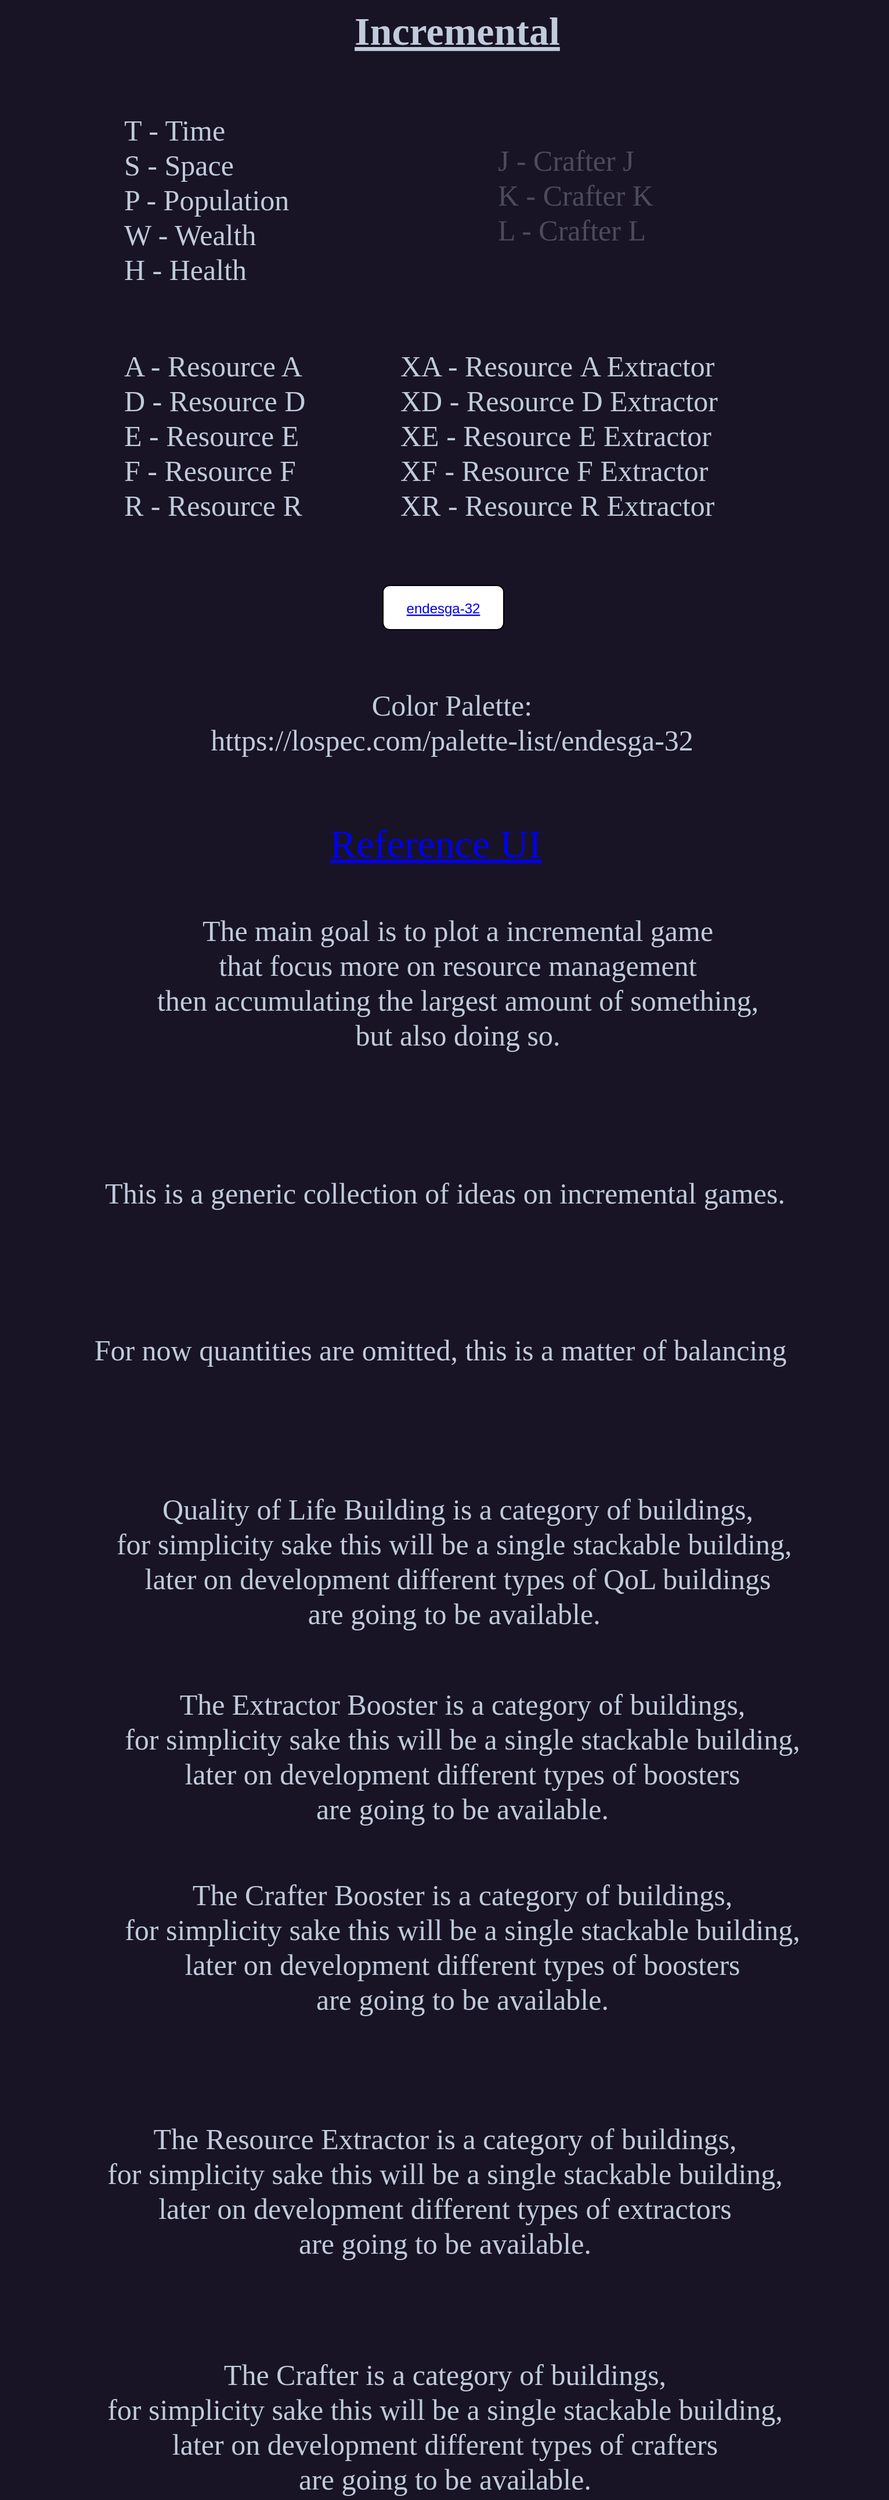 <mxfile version="13.10.0" type="embed" pages="6">
    <diagram id="P2EO4RgQzx9h6moJyDiz" name="Page 1">
        <mxGraphModel dx="1350" dy="2004" grid="0" gridSize="10" guides="1" tooltips="1" connect="0" arrows="1" fold="1" page="0" pageScale="1" pageWidth="1000" pageHeight="1000" background="#181425" math="0" shadow="0">
            <root>
                <mxCell id="0"/>
                <mxCell id="1" parent="0"/>
                <mxCell id="sJz-jq98aHNIUeLGLSi9-2" value="This is a generic collection of ideas on incremental games." style="text;align=center;verticalAlign=middle;resizable=1;points=[];autosize=1;fontSize=25;fontFamily=Montserrat;spacing=0;overflow=visible;strokeOpacity=100;html=1;fontColor=#C0CBDC;" parent="1" vertex="1">
                    <mxGeometry x="298" y="112" width="765" height="47" as="geometry"/>
                </mxCell>
                <mxCell id="sJz-jq98aHNIUeLGLSi9-3" value="The main goal is to plot a incremental game&lt;br&gt;that focus more on resource management&lt;br&gt;then accumulating the largest amount of something,&lt;br&gt;but also doing so." style="text;align=center;verticalAlign=middle;resizable=1;points=[];autosize=1;fontSize=25;fontFamily=Montserrat;overflow=visible;strokeOpacity=100;html=1;fontColor=#C0CBDC;" parent="1" vertex="1">
                    <mxGeometry x="352" y="-107" width="680" height="124" as="geometry"/>
                </mxCell>
                <mxCell id="OQc0Scd5yR-Z23MTRpgU-8" value="A - Resource A&lt;br&gt;D - Resource D&lt;br&gt;E - Resource E&lt;br&gt;F - Resource F&lt;br&gt;R - Resource R" style="text;html=1;align=left;verticalAlign=middle;resizable=0;points=[];autosize=1;fontSize=25;fontFamily=Nova Mono;labelBackgroundColor=none;fontSource=https%3A%2F%2Ffonts.googleapis.com%2Fcss%3Ffamily%3DNova%2BMono;fontColor=#C0CBDC;" parent="1" vertex="1">
                    <mxGeometry x="403" y="-593.5" width="207" height="154" as="geometry"/>
                </mxCell>
                <mxCell id="OQc0Scd5yR-Z23MTRpgU-9" value="J - Crafter J&lt;br&gt;K - Crafter&amp;nbsp;K&lt;br&gt;L - Crafter L" style="text;html=1;align=left;verticalAlign=middle;resizable=0;points=[];autosize=1;fontSize=25;fontFamily=Nova Mono;labelBackgroundColor=none;fontSource=https%3A%2F%2Ffonts.googleapis.com%2Fcss%3Ffamily%3DNova%2BMono;opacity=30;textOpacity=30;fontColor=#C0CBDC;" parent="1" vertex="1">
                    <mxGeometry x="725" y="-770" width="193" height="94" as="geometry"/>
                </mxCell>
                <mxCell id="OQc0Scd5yR-Z23MTRpgU-10" value="T - Time&lt;br&gt;S - Space&lt;br&gt;P - Population&lt;br&gt;W - Wealth&lt;br&gt;H - Health" style="text;html=1;align=left;verticalAlign=middle;resizable=0;points=[];autosize=1;fontSize=25;fontFamily=Nova Mono;labelBackgroundColor=none;fontSource=https%3A%2F%2Ffonts.googleapis.com%2Fcss%3Ffamily%3DNova%2BMono;fontColor=#C0CBDC;" parent="1" vertex="1">
                    <mxGeometry x="403" y="-796" width="207" height="154" as="geometry"/>
                </mxCell>
                <mxCell id="OQc0Scd5yR-Z23MTRpgU-11" value="XA - Resource&amp;nbsp;A Extractor&lt;br&gt;XD - Resource&amp;nbsp;D Extractor&lt;br&gt;XE - Resource&amp;nbsp;E Extractor&lt;br&gt;XF - Resource&amp;nbsp;F Extractor&lt;br&gt;XR - Resource&amp;nbsp;R Extractor" style="text;html=1;align=left;verticalAlign=middle;resizable=0;points=[];autosize=1;fontSize=25;fontFamily=Nova Mono;labelBackgroundColor=none;fontSource=https%3A%2F%2Ffonts.googleapis.com%2Fcss%3Ffamily%3DNova%2BMono;fontColor=#C0CBDC;" parent="1" vertex="1">
                    <mxGeometry x="641" y="-593.5" width="361" height="154" as="geometry"/>
                </mxCell>
                <mxCell id="HNOHwL-LM4PD5Dr0ZID5-1" value="For now quantities are omitted, this is a matter of balancing" style="text;html=1;align=center;verticalAlign=middle;resizable=0;points=[];autosize=1;fontSize=25;fontFamily=Montserrat;fontColor=#C0CBDC;" parent="1" vertex="1">
                    <mxGeometry x="298" y="254" width="757" height="34" as="geometry"/>
                </mxCell>
                <mxCell id="OSqetBpXor-6784NQtDY-1" value="Quality of Life Building is a category of buildings,&lt;br&gt;for simplicity sake this will be a single stackable building,&amp;nbsp;&lt;br&gt;later on development different types of QoL buildings&lt;br&gt;are going to be available.&amp;nbsp;" style="text;html=1;align=center;verticalAlign=middle;resizable=0;points=[];autosize=1;fontSize=25;fontFamily=Montserrat;fontColor=#C0CBDC;" parent="1" vertex="1">
                    <mxGeometry x="329" y="391" width="726" height="124" as="geometry"/>
                </mxCell>
                <mxCell id="OSqetBpXor-6784NQtDY-2" value="The Extractor Booster is a category of buildings,&lt;br&gt;for simplicity sake this will be a single stackable building,&lt;br&gt;later on development different types of boosters&lt;br&gt;are going to be available." style="text;html=1;align=center;verticalAlign=middle;resizable=0;points=[];autosize=1;fontSize=25;fontFamily=Montserrat;fontColor=#C0CBDC;" parent="1" vertex="1">
                    <mxGeometry x="336" y="559" width="719" height="124" as="geometry"/>
                </mxCell>
                <mxCell id="OSqetBpXor-6784NQtDY-3" value="The Crafter Booster is a category of buildings,&lt;br&gt;for simplicity sake this will be a single stackable building,&lt;br&gt;later on development different types of boosters&lt;br&gt;are going to be available." style="text;html=1;align=center;verticalAlign=middle;resizable=0;points=[];autosize=1;fontSize=25;fontFamily=Montserrat;fontColor=#C0CBDC;" parent="1" vertex="1">
                    <mxGeometry x="336" y="723" width="719" height="124" as="geometry"/>
                </mxCell>
                <mxCell id="OSqetBpXor-6784NQtDY-4" value="The Resource Extractor is a category of buildings,&lt;br&gt;for simplicity sake this will be a single stackable building,&lt;br&gt;later on development different types of extractors&lt;br&gt;are going to be available." style="text;html=1;align=center;verticalAlign=middle;resizable=0;points=[];autosize=1;fontSize=25;fontFamily=Montserrat;fontColor=#C0CBDC;" parent="1" vertex="1">
                    <mxGeometry x="321" y="933" width="719" height="124" as="geometry"/>
                </mxCell>
                <mxCell id="OSqetBpXor-6784NQtDY-5" value="The Crafter is a category of buildings,&lt;br&gt;for simplicity sake this will be a single stackable building,&lt;br&gt;later on development different types of crafters&lt;br&gt;are going to be available." style="text;html=1;align=center;verticalAlign=middle;resizable=0;points=[];autosize=1;fontSize=25;fontFamily=Montserrat;fontColor=#C0CBDC;" parent="1" vertex="1">
                    <mxGeometry x="321" y="1136" width="719" height="124" as="geometry"/>
                </mxCell>
                <mxCell id="EVzkmjD7f5EJf7XlULok-142" value="Color Palette:&lt;br style=&quot;font-size: 25px;&quot;&gt;https://lospec.com/palette-list/endesga-32" style="text;html=1;align=center;verticalAlign=middle;resizable=0;points=[];autosize=1;fontSize=25;fontFamily=Montserrat;fontSource=https%3A%2F%2Ffonts.googleapis.com%2Fcss%3Ffamily%3DMontserrat;fontStyle=0;fontColor=#C0CBDC;" parent="1" vertex="1">
                    <mxGeometry x="421" y="-301" width="532" height="64" as="geometry"/>
                </mxCell>
                <mxCell id="me4d2ZMOxxKiOxoj-diX-1" value="Incremental" style="text;align=center;verticalAlign=middle;resizable=0;points=[];autosize=1;fontSize=34;fontFamily=Montserrat;fontSource=https%3A%2F%2Ffonts.googleapis.com%2Fcss%3Ffamily%3DMontserrat;fontStyle=5;fontColor=#C0CBDC;labelBorderColor=none;horizontal=1;" parent="1" vertex="1">
                    <mxGeometry x="582.5" y="-891" width="219" height="45" as="geometry"/>
                </mxCell>
                <UserObject label="endesga-32" link="https://lospec.com/palette-list/endesga-32" id="sukBFZq-9OrQuJAWiRI_-1">
                    <mxCell style="fontColor=#0000EE;fontStyle=4;rounded=1;overflow=hidden;spacing=10;" parent="1" vertex="1">
                        <mxGeometry x="628" y="-387" width="104" height="38" as="geometry"/>
                    </mxCell>
                </UserObject>
                <mxCell id="2" value="&lt;a href=&quot;http://webapplayers.com/luna_admin-v1.4/index.html&quot; style=&quot;font-size: 34px&quot;&gt;&lt;font data-font-src=&quot;https://fonts.googleapis.com/css?family=Montserrat&quot; face=&quot;Montserrat&quot;&gt;Reference UI&lt;/font&gt;&lt;/a&gt;" style="text;html=1;align=center;verticalAlign=middle;resizable=0;points=[];autosize=1;" vertex="1" parent="1">
                    <mxGeometry x="558" y="-178" width="229" height="26" as="geometry"/>
                </mxCell>
            </root>
        </mxGraphModel>
    </diagram>
    <diagram id="e_cjDzBk2L3p8KOtzvwI" name="UseCase">
        <mxGraphModel dx="8844" dy="2470" grid="0" gridSize="20" guides="1" tooltips="1" connect="1" arrows="0" fold="1" page="0" pageScale="1" pageWidth="850" pageHeight="1100" background="#181425" math="0" shadow="0">
            <root>
                <mxCell id="wdeh0Lcc-8zVQrsguhqP-0"/>
                <mxCell id="wdeh0Lcc-8zVQrsguhqP-1" parent="wdeh0Lcc-8zVQrsguhqP-0"/>
                <mxCell id="I0Q2NmcpTd4CfqHKGT5J-0" style="edgeStyle=none;orthogonalLoop=1;jettySize=auto;html=1;endArrow=none;endFill=0;strokeColor=#C0CBDC;fontColor=#C0CBDC;" parent="wdeh0Lcc-8zVQrsguhqP-1" source="I0Q2NmcpTd4CfqHKGT5J-8" target="I0Q2NmcpTd4CfqHKGT5J-149" edge="1">
                    <mxGeometry relative="1" as="geometry">
                        <mxPoint x="-6041.672" y="-137.114" as="targetPoint"/>
                    </mxGeometry>
                </mxCell>
                <mxCell id="I0Q2NmcpTd4CfqHKGT5J-1" style="edgeStyle=none;orthogonalLoop=1;jettySize=auto;html=1;endArrow=none;endFill=0;strokeColor=#C0CBDC;fontColor=#C0CBDC;" parent="wdeh0Lcc-8zVQrsguhqP-1" source="I0Q2NmcpTd4CfqHKGT5J-8" target="I0Q2NmcpTd4CfqHKGT5J-9" edge="1">
                    <mxGeometry relative="1" as="geometry"/>
                </mxCell>
                <mxCell id="I0Q2NmcpTd4CfqHKGT5J-2" style="edgeStyle=none;orthogonalLoop=1;jettySize=auto;html=1;endArrow=none;endFill=0;strokeColor=#C0CBDC;fontColor=#C0CBDC;" parent="wdeh0Lcc-8zVQrsguhqP-1" source="I0Q2NmcpTd4CfqHKGT5J-8" target="I0Q2NmcpTd4CfqHKGT5J-13" edge="1">
                    <mxGeometry relative="1" as="geometry"/>
                </mxCell>
                <mxCell id="I0Q2NmcpTd4CfqHKGT5J-3" style="edgeStyle=none;orthogonalLoop=1;jettySize=auto;html=1;endArrow=none;endFill=0;strokeColor=#C0CBDC;fontColor=#C0CBDC;" parent="wdeh0Lcc-8zVQrsguhqP-1" source="I0Q2NmcpTd4CfqHKGT5J-8" target="I0Q2NmcpTd4CfqHKGT5J-11" edge="1">
                    <mxGeometry relative="1" as="geometry"/>
                </mxCell>
                <mxCell id="I0Q2NmcpTd4CfqHKGT5J-4" style="edgeStyle=none;orthogonalLoop=1;jettySize=auto;html=1;endArrow=none;endFill=0;strokeColor=#C0CBDC;fontColor=#C0CBDC;" parent="wdeh0Lcc-8zVQrsguhqP-1" source="I0Q2NmcpTd4CfqHKGT5J-8" target="I0Q2NmcpTd4CfqHKGT5J-16" edge="1">
                    <mxGeometry relative="1" as="geometry"/>
                </mxCell>
                <mxCell id="I0Q2NmcpTd4CfqHKGT5J-5" style="edgeStyle=none;orthogonalLoop=1;jettySize=auto;html=1;endArrow=none;endFill=0;strokeColor=#C0CBDC;fontColor=#C0CBDC;" parent="wdeh0Lcc-8zVQrsguhqP-1" source="I0Q2NmcpTd4CfqHKGT5J-8" target="I0Q2NmcpTd4CfqHKGT5J-165" edge="1">
                    <mxGeometry relative="1" as="geometry"/>
                </mxCell>
                <mxCell id="I0Q2NmcpTd4CfqHKGT5J-6" style="edgeStyle=none;orthogonalLoop=1;jettySize=auto;html=1;endArrow=none;endFill=0;strokeColor=#C0CBDC;fontColor=#C0CBDC;" parent="wdeh0Lcc-8zVQrsguhqP-1" source="I0Q2NmcpTd4CfqHKGT5J-8" target="I0Q2NmcpTd4CfqHKGT5J-166" edge="1">
                    <mxGeometry relative="1" as="geometry"/>
                </mxCell>
                <mxCell id="I0Q2NmcpTd4CfqHKGT5J-7" style="edgeStyle=none;orthogonalLoop=1;jettySize=auto;html=1;endArrow=none;endFill=0;strokeColor=#C0CBDC;fontColor=#C0CBDC;" parent="wdeh0Lcc-8zVQrsguhqP-1" source="I0Q2NmcpTd4CfqHKGT5J-8" target="I0Q2NmcpTd4CfqHKGT5J-176" edge="1">
                    <mxGeometry relative="1" as="geometry"/>
                </mxCell>
                <mxCell id="I0Q2NmcpTd4CfqHKGT5J-8" value="Extraction&lt;br&gt;Manager" style="shape=umlActor;verticalLabelPosition=bottom;verticalAlign=middle;html=1;fillColor=none;strokeColor=#C0CBDC;fontColor=#C0CBDC;" parent="wdeh0Lcc-8zVQrsguhqP-1" vertex="1">
                    <mxGeometry x="-5839.5" y="-226.25" width="30" height="60" as="geometry"/>
                </mxCell>
                <mxCell id="I0Q2NmcpTd4CfqHKGT5J-9" value="Issue Employees Info" style="ellipse;whiteSpace=wrap;html=1;fillColor=none;strokeColor=#C0CBDC;fontColor=#C0CBDC;" parent="wdeh0Lcc-8zVQrsguhqP-1" vertex="1">
                    <mxGeometry x="-6067.5" y="-339.75" width="140" height="70" as="geometry"/>
                </mxCell>
                <mxCell id="I0Q2NmcpTd4CfqHKGT5J-10" value="&lt;span style=&quot;&quot;&gt;&amp;lt;include&amp;gt;&lt;/span&gt;" style="edgeStyle=none;orthogonalLoop=1;jettySize=auto;html=1;dashed=1;labelBackgroundColor=none;startFill=0;endArrow=open;endFill=0;strokeColor=#C0CBDC;fontColor=#C0CBDC;" parent="wdeh0Lcc-8zVQrsguhqP-1" source="I0Q2NmcpTd4CfqHKGT5J-11" target="I0Q2NmcpTd4CfqHKGT5J-14" edge="1">
                    <mxGeometry relative="1" as="geometry"/>
                </mxCell>
                <mxCell id="I0Q2NmcpTd4CfqHKGT5J-11" value="Activate Extractor" style="ellipse;whiteSpace=wrap;html=1;fillColor=none;strokeColor=#C0CBDC;fontColor=#C0CBDC;" parent="wdeh0Lcc-8zVQrsguhqP-1" vertex="1">
                    <mxGeometry x="-5744" y="-208" width="140" height="70" as="geometry"/>
                </mxCell>
                <mxCell id="I0Q2NmcpTd4CfqHKGT5J-12" value="&lt;span style=&quot;&quot;&gt;&amp;lt;include&amp;gt;&lt;/span&gt;" style="edgeStyle=none;orthogonalLoop=1;jettySize=auto;html=1;dashed=1;labelBackgroundColor=none;startFill=0;endArrow=open;endFill=0;strokeColor=#C0CBDC;fontColor=#C0CBDC;" parent="wdeh0Lcc-8zVQrsguhqP-1" source="I0Q2NmcpTd4CfqHKGT5J-13" target="I0Q2NmcpTd4CfqHKGT5J-14" edge="1">
                    <mxGeometry relative="1" as="geometry"/>
                </mxCell>
                <mxCell id="I0Q2NmcpTd4CfqHKGT5J-13" value="Deactivate Extractor" style="ellipse;whiteSpace=wrap;html=1;fillColor=none;strokeColor=#C0CBDC;fontColor=#C0CBDC;" parent="wdeh0Lcc-8zVQrsguhqP-1" vertex="1">
                    <mxGeometry x="-5744" y="-138" width="140" height="70" as="geometry"/>
                </mxCell>
                <mxCell id="I0Q2NmcpTd4CfqHKGT5J-14" value="Select Extractor" style="ellipse;whiteSpace=wrap;html=1;fillColor=none;strokeColor=#C0CBDC;fontColor=#C0CBDC;" parent="wdeh0Lcc-8zVQrsguhqP-1" vertex="1">
                    <mxGeometry x="-5521.5" y="-171" width="140" height="70" as="geometry"/>
                </mxCell>
                <mxCell id="I0Q2NmcpTd4CfqHKGT5J-15" style="edgeStyle=none;orthogonalLoop=1;jettySize=auto;html=1;endArrow=none;endFill=0;strokeColor=#C0CBDC;fontColor=#C0CBDC;" parent="wdeh0Lcc-8zVQrsguhqP-1" source="I0Q2NmcpTd4CfqHKGT5J-16" target="I0Q2NmcpTd4CfqHKGT5J-152" edge="1">
                    <mxGeometry relative="1" as="geometry"/>
                </mxCell>
                <mxCell id="I0Q2NmcpTd4CfqHKGT5J-16" value="Issue Resource Addition" style="ellipse;whiteSpace=wrap;html=1;fillColor=none;strokeColor=#C0CBDC;fontColor=#C0CBDC;" parent="wdeh0Lcc-8zVQrsguhqP-1" vertex="1">
                    <mxGeometry x="-6063.5" y="-197.5" width="140" height="70" as="geometry"/>
                </mxCell>
                <mxCell id="I0Q2NmcpTd4CfqHKGT5J-17" style="edgeStyle=none;orthogonalLoop=1;jettySize=auto;html=1;endArrow=none;endFill=0;strokeColor=#C0CBDC;fontColor=#C0CBDC;" parent="wdeh0Lcc-8zVQrsguhqP-1" source="I0Q2NmcpTd4CfqHKGT5J-23" target="I0Q2NmcpTd4CfqHKGT5J-169" edge="1">
                    <mxGeometry relative="1" as="geometry">
                        <mxPoint x="-5833.792" y="-1035.807" as="targetPoint"/>
                    </mxGeometry>
                </mxCell>
                <mxCell id="I0Q2NmcpTd4CfqHKGT5J-18" style="edgeStyle=none;orthogonalLoop=1;jettySize=auto;html=1;endArrow=none;endFill=0;strokeColor=#C0CBDC;fontColor=#C0CBDC;" parent="wdeh0Lcc-8zVQrsguhqP-1" source="I0Q2NmcpTd4CfqHKGT5J-23" target="I0Q2NmcpTd4CfqHKGT5J-27" edge="1">
                    <mxGeometry relative="1" as="geometry"/>
                </mxCell>
                <mxCell id="I0Q2NmcpTd4CfqHKGT5J-19" style="edgeStyle=none;orthogonalLoop=1;jettySize=auto;html=1;endArrow=none;endFill=0;strokeColor=#C0CBDC;fontColor=#C0CBDC;" parent="wdeh0Lcc-8zVQrsguhqP-1" source="I0Q2NmcpTd4CfqHKGT5J-23" target="I0Q2NmcpTd4CfqHKGT5J-25" edge="1">
                    <mxGeometry relative="1" as="geometry"/>
                </mxCell>
                <mxCell id="I0Q2NmcpTd4CfqHKGT5J-20" style="edgeStyle=none;orthogonalLoop=1;jettySize=auto;html=1;endArrow=none;endFill=0;strokeColor=#C0CBDC;fontColor=#C0CBDC;" parent="wdeh0Lcc-8zVQrsguhqP-1" source="I0Q2NmcpTd4CfqHKGT5J-23" target="I0Q2NmcpTd4CfqHKGT5J-29" edge="1">
                    <mxGeometry relative="1" as="geometry"/>
                </mxCell>
                <mxCell id="I0Q2NmcpTd4CfqHKGT5J-21" style="edgeStyle=none;orthogonalLoop=1;jettySize=auto;html=1;endArrow=none;endFill=0;strokeColor=#C0CBDC;fontColor=#C0CBDC;" parent="wdeh0Lcc-8zVQrsguhqP-1" source="I0Q2NmcpTd4CfqHKGT5J-23" target="I0Q2NmcpTd4CfqHKGT5J-30" edge="1">
                    <mxGeometry relative="1" as="geometry"/>
                </mxCell>
                <mxCell id="I0Q2NmcpTd4CfqHKGT5J-22" style="edgeStyle=none;orthogonalLoop=1;jettySize=auto;html=1;endArrow=none;endFill=0;strokeColor=#C0CBDC;fontColor=#C0CBDC;" parent="wdeh0Lcc-8zVQrsguhqP-1" source="I0Q2NmcpTd4CfqHKGT5J-23" target="I0Q2NmcpTd4CfqHKGT5J-205" edge="1">
                    <mxGeometry relative="1" as="geometry"/>
                </mxCell>
                <mxCell id="I0Q2NmcpTd4CfqHKGT5J-23" value="Crafting&lt;br&gt;Manager" style="shape=umlActor;verticalLabelPosition=bottom;verticalAlign=middle;html=1;fillColor=none;strokeColor=#C0CBDC;fontColor=#C0CBDC;" parent="wdeh0Lcc-8zVQrsguhqP-1" vertex="1">
                    <mxGeometry x="-5545.5" y="-777.5" width="30" height="60" as="geometry"/>
                </mxCell>
                <mxCell id="I0Q2NmcpTd4CfqHKGT5J-24" value="&lt;span style=&quot;&quot;&gt;&amp;lt;include&amp;gt;&lt;/span&gt;" style="edgeStyle=none;orthogonalLoop=1;jettySize=auto;html=1;dashed=1;labelBackgroundColor=none;startFill=0;endArrow=open;endFill=0;strokeColor=#C0CBDC;fontColor=#C0CBDC;" parent="wdeh0Lcc-8zVQrsguhqP-1" source="I0Q2NmcpTd4CfqHKGT5J-25" target="I0Q2NmcpTd4CfqHKGT5J-28" edge="1">
                    <mxGeometry relative="1" as="geometry"/>
                </mxCell>
                <mxCell id="I0Q2NmcpTd4CfqHKGT5J-25" value="Activate Crafter" style="ellipse;whiteSpace=wrap;html=1;fillColor=none;strokeColor=#C0CBDC;fontColor=#C0CBDC;" parent="wdeh0Lcc-8zVQrsguhqP-1" vertex="1">
                    <mxGeometry x="-5431" y="-840" width="140" height="70" as="geometry"/>
                </mxCell>
                <mxCell id="I0Q2NmcpTd4CfqHKGT5J-26" value="&lt;span style=&quot;&quot;&gt;&amp;lt;include&amp;gt;&lt;/span&gt;" style="edgeStyle=none;orthogonalLoop=1;jettySize=auto;html=1;dashed=1;labelBackgroundColor=none;startFill=0;endArrow=open;endFill=0;strokeColor=#C0CBDC;fontColor=#C0CBDC;" parent="wdeh0Lcc-8zVQrsguhqP-1" source="I0Q2NmcpTd4CfqHKGT5J-27" target="I0Q2NmcpTd4CfqHKGT5J-28" edge="1">
                    <mxGeometry relative="1" as="geometry"/>
                </mxCell>
                <mxCell id="I0Q2NmcpTd4CfqHKGT5J-27" value="Deactivate Crafter" style="ellipse;whiteSpace=wrap;html=1;fillColor=none;strokeColor=#C0CBDC;fontColor=#C0CBDC;" parent="wdeh0Lcc-8zVQrsguhqP-1" vertex="1">
                    <mxGeometry x="-5448.5" y="-735" width="140" height="70" as="geometry"/>
                </mxCell>
                <mxCell id="I0Q2NmcpTd4CfqHKGT5J-28" value="Select Crafter" style="ellipse;whiteSpace=wrap;html=1;fillColor=none;strokeColor=#C0CBDC;fontColor=#C0CBDC;" parent="wdeh0Lcc-8zVQrsguhqP-1" vertex="1">
                    <mxGeometry x="-5218.5" y="-792" width="140" height="70" as="geometry"/>
                </mxCell>
                <mxCell id="I0Q2NmcpTd4CfqHKGT5J-29" value="Decrease Boost" style="ellipse;whiteSpace=wrap;html=1;fillColor=none;strokeColor=#C0CBDC;fontColor=#C0CBDC;" parent="wdeh0Lcc-8zVQrsguhqP-1" vertex="1">
                    <mxGeometry x="-5517.5" y="-950" width="140" height="70" as="geometry"/>
                </mxCell>
                <mxCell id="I0Q2NmcpTd4CfqHKGT5J-30" value="Increase Boost" style="ellipse;whiteSpace=wrap;html=1;fillColor=none;strokeColor=#C0CBDC;fontColor=#C0CBDC;" parent="wdeh0Lcc-8zVQrsguhqP-1" vertex="1">
                    <mxGeometry x="-5661.5" y="-950" width="140" height="70" as="geometry"/>
                </mxCell>
                <mxCell id="I0Q2NmcpTd4CfqHKGT5J-31" style="edgeStyle=none;orthogonalLoop=1;jettySize=auto;html=1;endArrow=none;endFill=0;strokeColor=#C0CBDC;fontColor=#C0CBDC;" parent="wdeh0Lcc-8zVQrsguhqP-1" source="I0Q2NmcpTd4CfqHKGT5J-36" target="I0Q2NmcpTd4CfqHKGT5J-37" edge="1">
                    <mxGeometry relative="1" as="geometry"/>
                </mxCell>
                <mxCell id="I0Q2NmcpTd4CfqHKGT5J-32" style="edgeStyle=none;orthogonalLoop=1;jettySize=auto;html=1;endArrow=none;endFill=0;strokeColor=#C0CBDC;fontColor=#C0CBDC;" parent="wdeh0Lcc-8zVQrsguhqP-1" source="I0Q2NmcpTd4CfqHKGT5J-36" target="I0Q2NmcpTd4CfqHKGT5J-38" edge="1">
                    <mxGeometry relative="1" as="geometry"/>
                </mxCell>
                <mxCell id="I0Q2NmcpTd4CfqHKGT5J-33" style="edgeStyle=none;orthogonalLoop=1;jettySize=auto;html=1;endArrow=none;endFill=0;strokeColor=#C0CBDC;fontColor=#C0CBDC;" parent="wdeh0Lcc-8zVQrsguhqP-1" source="I0Q2NmcpTd4CfqHKGT5J-36" target="I0Q2NmcpTd4CfqHKGT5J-39" edge="1">
                    <mxGeometry relative="1" as="geometry"/>
                </mxCell>
                <mxCell id="I0Q2NmcpTd4CfqHKGT5J-34" style="edgeStyle=none;orthogonalLoop=1;jettySize=auto;html=1;endArrow=none;endFill=0;strokeColor=#C0CBDC;fontColor=#C0CBDC;" parent="wdeh0Lcc-8zVQrsguhqP-1" source="I0Q2NmcpTd4CfqHKGT5J-36" target="I0Q2NmcpTd4CfqHKGT5J-43" edge="1">
                    <mxGeometry relative="1" as="geometry"/>
                </mxCell>
                <mxCell id="I0Q2NmcpTd4CfqHKGT5J-35" style="edgeStyle=none;orthogonalLoop=1;jettySize=auto;html=1;endArrow=none;endFill=0;strokeColor=#C0CBDC;fontColor=#C0CBDC;" parent="wdeh0Lcc-8zVQrsguhqP-1" source="I0Q2NmcpTd4CfqHKGT5J-36" target="I0Q2NmcpTd4CfqHKGT5J-41" edge="1">
                    <mxGeometry relative="1" as="geometry"/>
                </mxCell>
                <mxCell id="I0Q2NmcpTd4CfqHKGT5J-36" value="Boosting&lt;br&gt;Manager" style="shape=umlActor;verticalLabelPosition=bottom;verticalAlign=middle;html=1;fillColor=none;strokeColor=#C0CBDC;fontColor=#C0CBDC;" parent="wdeh0Lcc-8zVQrsguhqP-1" vertex="1">
                    <mxGeometry x="-5839.5" y="-1350.5" width="30" height="60" as="geometry"/>
                </mxCell>
                <mxCell id="I0Q2NmcpTd4CfqHKGT5J-37" value="Issue Resource Usage" style="ellipse;whiteSpace=wrap;html=1;fillColor=none;strokeColor=#C0CBDC;fontColor=#C0CBDC;" parent="wdeh0Lcc-8zVQrsguhqP-1" vertex="1">
                    <mxGeometry x="-6052.5" y="-1292.5" width="140" height="70" as="geometry"/>
                </mxCell>
                <mxCell id="I0Q2NmcpTd4CfqHKGT5J-38" value="Issue Storage Info" style="ellipse;whiteSpace=wrap;html=1;fillColor=none;strokeColor=#C0CBDC;fontColor=#C0CBDC;" parent="wdeh0Lcc-8zVQrsguhqP-1" vertex="1">
                    <mxGeometry x="-6052.5" y="-1364.5" width="140" height="70" as="geometry"/>
                </mxCell>
                <mxCell id="I0Q2NmcpTd4CfqHKGT5J-39" value="Issue Employees Info" style="ellipse;whiteSpace=wrap;html=1;fillColor=none;strokeColor=#C0CBDC;fontColor=#C0CBDC;" parent="wdeh0Lcc-8zVQrsguhqP-1" vertex="1">
                    <mxGeometry x="-6052.5" y="-1434.5" width="140" height="70" as="geometry"/>
                </mxCell>
                <mxCell id="I0Q2NmcpTd4CfqHKGT5J-40" value="&lt;span style=&quot;&quot;&gt;&amp;lt;include&amp;gt;&lt;/span&gt;" style="edgeStyle=none;orthogonalLoop=1;jettySize=auto;html=1;dashed=1;labelBackgroundColor=none;startFill=0;endArrow=open;endFill=0;strokeColor=#C0CBDC;fontColor=#C0CBDC;" parent="wdeh0Lcc-8zVQrsguhqP-1" source="I0Q2NmcpTd4CfqHKGT5J-41" target="I0Q2NmcpTd4CfqHKGT5J-44" edge="1">
                    <mxGeometry relative="1" as="geometry"/>
                </mxCell>
                <mxCell id="I0Q2NmcpTd4CfqHKGT5J-41" value="Activate Booster" style="ellipse;whiteSpace=wrap;html=1;fillColor=none;strokeColor=#C0CBDC;fontColor=#C0CBDC;" parent="wdeh0Lcc-8zVQrsguhqP-1" vertex="1">
                    <mxGeometry x="-5723.5" y="-1449" width="140" height="70" as="geometry"/>
                </mxCell>
                <mxCell id="I0Q2NmcpTd4CfqHKGT5J-42" value="&lt;span style=&quot;&quot;&gt;&amp;lt;include&amp;gt;&lt;/span&gt;" style="edgeStyle=none;orthogonalLoop=1;jettySize=auto;html=1;dashed=1;labelBackgroundColor=none;startFill=0;endArrow=open;endFill=0;strokeColor=#C0CBDC;fontColor=#C0CBDC;" parent="wdeh0Lcc-8zVQrsguhqP-1" source="I0Q2NmcpTd4CfqHKGT5J-43" target="I0Q2NmcpTd4CfqHKGT5J-44" edge="1">
                    <mxGeometry relative="1" as="geometry"/>
                </mxCell>
                <mxCell id="I0Q2NmcpTd4CfqHKGT5J-43" value="Deactivate Booster" style="ellipse;whiteSpace=wrap;html=1;fillColor=none;strokeColor=#C0CBDC;fontColor=#C0CBDC;" parent="wdeh0Lcc-8zVQrsguhqP-1" vertex="1">
                    <mxGeometry x="-5723.5" y="-1379" width="140" height="70" as="geometry"/>
                </mxCell>
                <mxCell id="I0Q2NmcpTd4CfqHKGT5J-44" value="Select Booster" style="ellipse;whiteSpace=wrap;html=1;fillColor=none;strokeColor=#C0CBDC;fontColor=#C0CBDC;" parent="wdeh0Lcc-8zVQrsguhqP-1" vertex="1">
                    <mxGeometry x="-5452.5" y="-1451" width="140" height="70" as="geometry"/>
                </mxCell>
                <mxCell id="I0Q2NmcpTd4CfqHKGT5J-45" value="Issue Boost Change" style="ellipse;whiteSpace=wrap;html=1;fillColor=none;strokeColor=#C0CBDC;fontColor=#C0CBDC;" parent="wdeh0Lcc-8zVQrsguhqP-1" vertex="1">
                    <mxGeometry x="-5452.5" y="-1381" width="140" height="70" as="geometry"/>
                </mxCell>
                <mxCell id="I0Q2NmcpTd4CfqHKGT5J-61" value="&amp;lt;extend&amp;gt;" style="edgeStyle=none;orthogonalLoop=1;jettySize=auto;html=1;endArrow=open;endFill=0;strokeColor=#C0CBDC;fontColor=#C0CBDC;dashed=1;labelBackgroundColor=none;startFill=0;" parent="wdeh0Lcc-8zVQrsguhqP-1" source="I0Q2NmcpTd4CfqHKGT5J-225" target="I0Q2NmcpTd4CfqHKGT5J-74" edge="1">
                    <mxGeometry relative="1" as="geometry"/>
                </mxCell>
                <mxCell id="I0Q2NmcpTd4CfqHKGT5J-62" value="&amp;lt;extend&amp;gt;" style="edgeStyle=none;orthogonalLoop=1;jettySize=auto;html=1;endArrow=open;endFill=0;strokeColor=#C0CBDC;fontColor=#C0CBDC;dashed=1;labelBackgroundColor=none;startFill=0;" parent="wdeh0Lcc-8zVQrsguhqP-1" source="I0Q2NmcpTd4CfqHKGT5J-225" target="I0Q2NmcpTd4CfqHKGT5J-73" edge="1">
                    <mxGeometry relative="1" as="geometry"/>
                </mxCell>
                <mxCell id="I0Q2NmcpTd4CfqHKGT5J-63" value="&amp;lt;extend&amp;gt;" style="edgeStyle=none;orthogonalLoop=1;jettySize=auto;html=1;endArrow=open;endFill=0;strokeColor=#C0CBDC;fontColor=#C0CBDC;dashed=1;labelBackgroundColor=none;startFill=0;" parent="wdeh0Lcc-8zVQrsguhqP-1" source="I0Q2NmcpTd4CfqHKGT5J-225" target="I0Q2NmcpTd4CfqHKGT5J-75" edge="1">
                    <mxGeometry relative="1" as="geometry"/>
                </mxCell>
                <mxCell id="I0Q2NmcpTd4CfqHKGT5J-64" value="&amp;lt;extend&amp;gt;" style="edgeStyle=none;orthogonalLoop=1;jettySize=auto;html=1;endArrow=open;endFill=0;strokeColor=#C0CBDC;fontColor=#C0CBDC;dashed=1;labelBackgroundColor=none;startFill=0;" parent="wdeh0Lcc-8zVQrsguhqP-1" source="I0Q2NmcpTd4CfqHKGT5J-223" target="I0Q2NmcpTd4CfqHKGT5J-76" edge="1">
                    <mxGeometry relative="1" as="geometry"/>
                </mxCell>
                <mxCell id="I0Q2NmcpTd4CfqHKGT5J-65" value="&amp;lt;extend&amp;gt;" style="edgeStyle=none;orthogonalLoop=1;jettySize=auto;html=1;endArrow=open;endFill=0;strokeColor=#C0CBDC;fontColor=#C0CBDC;dashed=1;labelBackgroundColor=none;startFill=0;" parent="wdeh0Lcc-8zVQrsguhqP-1" source="I0Q2NmcpTd4CfqHKGT5J-223" target="I0Q2NmcpTd4CfqHKGT5J-79" edge="1">
                    <mxGeometry relative="1" as="geometry"/>
                </mxCell>
                <mxCell id="I0Q2NmcpTd4CfqHKGT5J-66" value="&amp;lt;extend&amp;gt;" style="edgeStyle=none;orthogonalLoop=1;jettySize=auto;html=1;endArrow=open;endFill=0;strokeColor=#C0CBDC;fontColor=#C0CBDC;dashed=1;labelBackgroundColor=none;startFill=0;" parent="wdeh0Lcc-8zVQrsguhqP-1" source="I0Q2NmcpTd4CfqHKGT5J-221" target="I0Q2NmcpTd4CfqHKGT5J-81" edge="1">
                    <mxGeometry relative="1" as="geometry"/>
                </mxCell>
                <mxCell id="I0Q2NmcpTd4CfqHKGT5J-67" value="&amp;lt;extend&amp;gt;" style="edgeStyle=none;orthogonalLoop=1;jettySize=auto;html=1;endArrow=open;endFill=0;strokeColor=#C0CBDC;fontColor=#C0CBDC;dashed=1;labelBackgroundColor=none;startFill=0;" parent="wdeh0Lcc-8zVQrsguhqP-1" source="I0Q2NmcpTd4CfqHKGT5J-221" target="I0Q2NmcpTd4CfqHKGT5J-78" edge="1">
                    <mxGeometry relative="1" as="geometry"/>
                </mxCell>
                <mxCell id="I0Q2NmcpTd4CfqHKGT5J-68" value="&amp;lt;extend&amp;gt;" style="edgeStyle=none;orthogonalLoop=1;jettySize=auto;html=1;endArrow=open;endFill=0;strokeColor=#C0CBDC;fontColor=#C0CBDC;dashed=1;labelBackgroundColor=none;startFill=0;" parent="wdeh0Lcc-8zVQrsguhqP-1" source="I0Q2NmcpTd4CfqHKGT5J-219" target="I0Q2NmcpTd4CfqHKGT5J-83" edge="1">
                    <mxGeometry relative="1" as="geometry"/>
                </mxCell>
                <mxCell id="I0Q2NmcpTd4CfqHKGT5J-69" value="&amp;lt;extend&amp;gt;" style="edgeStyle=none;orthogonalLoop=1;jettySize=auto;html=1;endArrow=open;endFill=0;strokeColor=#C0CBDC;fontColor=#C0CBDC;dashed=1;labelBackgroundColor=none;startFill=0;" parent="wdeh0Lcc-8zVQrsguhqP-1" source="I0Q2NmcpTd4CfqHKGT5J-219" target="I0Q2NmcpTd4CfqHKGT5J-85" edge="1">
                    <mxGeometry relative="1" as="geometry"/>
                </mxCell>
                <mxCell id="I0Q2NmcpTd4CfqHKGT5J-70" value="&amp;lt;extend&amp;gt;" style="edgeStyle=none;orthogonalLoop=1;jettySize=auto;html=1;endArrow=open;endFill=0;strokeColor=#C0CBDC;fontColor=#C0CBDC;dashed=1;labelBackgroundColor=none;startFill=0;" parent="wdeh0Lcc-8zVQrsguhqP-1" source="I0Q2NmcpTd4CfqHKGT5J-218" target="I0Q2NmcpTd4CfqHKGT5J-160" edge="1">
                    <mxGeometry relative="1" as="geometry"/>
                </mxCell>
                <mxCell id="I0Q2NmcpTd4CfqHKGT5J-71" style="edgeStyle=none;orthogonalLoop=1;jettySize=auto;html=1;endArrow=none;endFill=0;strokeColor=#C0CBDC;fontColor=#C0CBDC;" parent="wdeh0Lcc-8zVQrsguhqP-1" source="I0Q2NmcpTd4CfqHKGT5J-72" target="I0Q2NmcpTd4CfqHKGT5J-218" edge="1">
                    <mxGeometry relative="1" as="geometry"/>
                </mxCell>
                <mxCell id="I0Q2NmcpTd4CfqHKGT5J-72" value="Population&lt;br&gt;and QoL&lt;br&gt;Manager" style="shape=umlActor;verticalLabelPosition=bottom;verticalAlign=top;html=1;labelBackgroundColor=none;fillColor=none;strokeColor=#C0CBDC;fontColor=#C0CBDC;" parent="wdeh0Lcc-8zVQrsguhqP-1" vertex="1">
                    <mxGeometry x="-7192.5" y="-443" width="30" height="60" as="geometry"/>
                </mxCell>
                <mxCell id="I0Q2NmcpTd4CfqHKGT5J-73" value="Kill Pop" style="ellipse;whiteSpace=wrap;html=1;labelBackgroundColor=none;fillColor=none;strokeColor=#C0CBDC;fontColor=#C0CBDC;" parent="wdeh0Lcc-8zVQrsguhqP-1" vertex="1">
                    <mxGeometry x="-7167.5" y="-717.5" width="140" height="70" as="geometry"/>
                </mxCell>
                <mxCell id="I0Q2NmcpTd4CfqHKGT5J-74" value="Spawn Pop" style="ellipse;whiteSpace=wrap;html=1;labelBackgroundColor=none;fillColor=none;strokeColor=#C0CBDC;fontColor=#C0CBDC;" parent="wdeh0Lcc-8zVQrsguhqP-1" vertex="1">
                    <mxGeometry x="-7297.5" y="-666" width="140" height="70" as="geometry"/>
                </mxCell>
                <mxCell id="I0Q2NmcpTd4CfqHKGT5J-75" value="Age Pop" style="ellipse;whiteSpace=wrap;html=1;labelBackgroundColor=none;fillColor=none;strokeColor=#C0CBDC;fontColor=#C0CBDC;" parent="wdeh0Lcc-8zVQrsguhqP-1" vertex="1">
                    <mxGeometry x="-7046.5" y="-689" width="140" height="70" as="geometry"/>
                </mxCell>
                <mxCell id="I0Q2NmcpTd4CfqHKGT5J-76" value="Consume Wealth" style="ellipse;whiteSpace=wrap;html=1;labelBackgroundColor=none;fillColor=none;strokeColor=#C0CBDC;fontColor=#C0CBDC;" parent="wdeh0Lcc-8zVQrsguhqP-1" vertex="1">
                    <mxGeometry x="-6818.5" y="-446.5" width="140" height="70" as="geometry"/>
                </mxCell>
                <mxCell id="I0Q2NmcpTd4CfqHKGT5J-77" value="&amp;lt;include&amp;gt;" style="edgeStyle=none;orthogonalLoop=1;jettySize=auto;html=1;dashed=1;labelBackgroundColor=none;startFill=0;endArrow=open;endFill=0;strokeColor=#C0CBDC;fontColor=#C0CBDC;" parent="wdeh0Lcc-8zVQrsguhqP-1" source="I0Q2NmcpTd4CfqHKGT5J-223" target="I0Q2NmcpTd4CfqHKGT5J-230" edge="1">
                    <mxGeometry relative="1" as="geometry">
                        <mxPoint x="-7696.576" y="-397.666" as="targetPoint"/>
                    </mxGeometry>
                </mxCell>
                <mxCell id="I0Q2NmcpTd4CfqHKGT5J-78" value="Consume Health" style="ellipse;whiteSpace=wrap;html=1;labelBackgroundColor=none;fillColor=none;strokeColor=#C0CBDC;fontColor=#C0CBDC;" parent="wdeh0Lcc-8zVQrsguhqP-1" vertex="1">
                    <mxGeometry x="-7633.5" y="-469" width="140" height="70" as="geometry"/>
                </mxCell>
                <mxCell id="I0Q2NmcpTd4CfqHKGT5J-79" value="Generate Wealth" style="ellipse;whiteSpace=wrap;html=1;labelBackgroundColor=none;fillColor=none;strokeColor=#C0CBDC;fontColor=#C0CBDC;" parent="wdeh0Lcc-8zVQrsguhqP-1" vertex="1">
                    <mxGeometry x="-6839.5" y="-297" width="140" height="70" as="geometry"/>
                </mxCell>
                <mxCell id="I0Q2NmcpTd4CfqHKGT5J-80" value="&amp;lt;include&amp;gt;" style="edgeStyle=none;orthogonalLoop=1;jettySize=auto;html=1;dashed=1;labelBackgroundColor=none;startFill=0;endArrow=open;endFill=0;strokeColor=#C0CBDC;fontColor=#C0CBDC;" parent="wdeh0Lcc-8zVQrsguhqP-1" source="I0Q2NmcpTd4CfqHKGT5J-225" target="I0Q2NmcpTd4CfqHKGT5J-229" edge="1">
                    <mxGeometry relative="1" as="geometry">
                        <mxPoint x="-7689.51" y="-413.588" as="targetPoint"/>
                    </mxGeometry>
                </mxCell>
                <mxCell id="I0Q2NmcpTd4CfqHKGT5J-81" value="Generate&amp;nbsp;Health" style="ellipse;whiteSpace=wrap;html=1;labelBackgroundColor=none;fillColor=none;strokeColor=#C0CBDC;fontColor=#C0CBDC;" parent="wdeh0Lcc-8zVQrsguhqP-1" vertex="1">
                    <mxGeometry x="-7482.5" y="-628" width="140" height="70" as="geometry"/>
                </mxCell>
                <mxCell id="I0Q2NmcpTd4CfqHKGT5J-82" value="&amp;lt;include&amp;gt;" style="edgeStyle=none;orthogonalLoop=1;jettySize=auto;html=1;dashed=1;labelBackgroundColor=none;startFill=0;endArrow=open;endFill=0;strokeColor=#C0CBDC;fontColor=#C0CBDC;" parent="wdeh0Lcc-8zVQrsguhqP-1" source="I0Q2NmcpTd4CfqHKGT5J-221" target="I0Q2NmcpTd4CfqHKGT5J-231" edge="1">
                    <mxGeometry relative="1" as="geometry">
                        <mxPoint x="-7709.585" y="-388.462" as="targetPoint"/>
                    </mxGeometry>
                </mxCell>
                <mxCell id="I0Q2NmcpTd4CfqHKGT5J-83" value="Increase Effectiveness" style="ellipse;whiteSpace=wrap;html=1;labelBackgroundColor=none;fillColor=none;strokeColor=#C0CBDC;fontColor=#C0CBDC;" parent="wdeh0Lcc-8zVQrsguhqP-1" vertex="1">
                    <mxGeometry x="-7633.5" y="-344" width="140" height="70" as="geometry"/>
                </mxCell>
                <mxCell id="I0Q2NmcpTd4CfqHKGT5J-84" value="&amp;lt;include&amp;gt;" style="edgeStyle=none;orthogonalLoop=1;jettySize=auto;html=1;dashed=1;labelBackgroundColor=none;startFill=0;endArrow=open;endFill=0;strokeColor=#C0CBDC;fontColor=#C0CBDC;" parent="wdeh0Lcc-8zVQrsguhqP-1" source="I0Q2NmcpTd4CfqHKGT5J-219" target="I0Q2NmcpTd4CfqHKGT5J-228" edge="1">
                    <mxGeometry relative="1" as="geometry">
                        <mxPoint x="-7720.444" y="-383.954" as="targetPoint"/>
                    </mxGeometry>
                </mxCell>
                <mxCell id="I0Q2NmcpTd4CfqHKGT5J-85" value="Reduce Effectiveness" style="ellipse;whiteSpace=wrap;html=1;labelBackgroundColor=none;fillColor=none;strokeColor=#C0CBDC;fontColor=#C0CBDC;" parent="wdeh0Lcc-8zVQrsguhqP-1" vertex="1">
                    <mxGeometry x="-7493.5" y="-220" width="140" height="70" as="geometry"/>
                </mxCell>
                <mxCell id="I0Q2NmcpTd4CfqHKGT5J-86" style="edgeStyle=none;orthogonalLoop=1;jettySize=auto;html=1;endArrow=none;endFill=0;strokeColor=#C0CBDC;fontColor=#C0CBDC;" parent="wdeh0Lcc-8zVQrsguhqP-1" source="I0Q2NmcpTd4CfqHKGT5J-91" target="I0Q2NmcpTd4CfqHKGT5J-153" edge="1">
                    <mxGeometry relative="1" as="geometry">
                        <mxPoint x="-4528.152" y="-1217.624" as="targetPoint"/>
                    </mxGeometry>
                </mxCell>
                <mxCell id="I0Q2NmcpTd4CfqHKGT5J-87" style="edgeStyle=none;orthogonalLoop=1;jettySize=auto;html=1;endArrow=none;endFill=0;strokeColor=#C0CBDC;fontColor=#C0CBDC;" parent="wdeh0Lcc-8zVQrsguhqP-1" source="I0Q2NmcpTd4CfqHKGT5J-91" target="I0Q2NmcpTd4CfqHKGT5J-96" edge="1">
                    <mxGeometry relative="1" as="geometry"/>
                </mxCell>
                <mxCell id="I0Q2NmcpTd4CfqHKGT5J-88" style="edgeStyle=none;orthogonalLoop=1;jettySize=auto;html=1;endArrow=none;endFill=0;strokeColor=#C0CBDC;fontColor=#C0CBDC;" parent="wdeh0Lcc-8zVQrsguhqP-1" source="I0Q2NmcpTd4CfqHKGT5J-91" target="I0Q2NmcpTd4CfqHKGT5J-102" edge="1">
                    <mxGeometry relative="1" as="geometry"/>
                </mxCell>
                <mxCell id="I0Q2NmcpTd4CfqHKGT5J-89" style="edgeStyle=none;orthogonalLoop=1;jettySize=auto;html=1;endArrow=none;endFill=0;strokeColor=#C0CBDC;fontColor=#C0CBDC;" parent="wdeh0Lcc-8zVQrsguhqP-1" source="I0Q2NmcpTd4CfqHKGT5J-91" target="I0Q2NmcpTd4CfqHKGT5J-110" edge="1">
                    <mxGeometry relative="1" as="geometry"/>
                </mxCell>
                <mxCell id="I0Q2NmcpTd4CfqHKGT5J-90" style="edgeStyle=none;orthogonalLoop=1;jettySize=auto;html=1;endArrow=none;endFill=0;strokeColor=#C0CBDC;fontColor=#C0CBDC;" parent="wdeh0Lcc-8zVQrsguhqP-1" source="I0Q2NmcpTd4CfqHKGT5J-91" target="I0Q2NmcpTd4CfqHKGT5J-193" edge="1">
                    <mxGeometry relative="1" as="geometry"/>
                </mxCell>
                <mxCell id="I0Q2NmcpTd4CfqHKGT5J-91" value="Construction&lt;br&gt;Manager" style="shape=umlActor;verticalLabelPosition=bottom;verticalAlign=top;html=1;labelBackgroundColor=none;fillColor=none;strokeColor=#C0CBDC;fontColor=#C0CBDC;" parent="wdeh0Lcc-8zVQrsguhqP-1" vertex="1">
                    <mxGeometry x="-4436" y="-1269.25" width="30" height="60" as="geometry"/>
                </mxCell>
                <mxCell id="I0Q2NmcpTd4CfqHKGT5J-92" value="&amp;lt;extend&amp;gt;" style="edgeStyle=none;orthogonalLoop=1;jettySize=auto;html=1;endArrow=open;endFill=0;strokeColor=#C0CBDC;fontColor=#C0CBDC;dashed=1;labelBackgroundColor=none;startFill=0;" parent="wdeh0Lcc-8zVQrsguhqP-1" source="I0Q2NmcpTd4CfqHKGT5J-96" target="I0Q2NmcpTd4CfqHKGT5J-200" edge="1">
                    <mxGeometry relative="1" as="geometry"/>
                </mxCell>
                <mxCell id="I0Q2NmcpTd4CfqHKGT5J-93" value="&amp;lt;extend&amp;gt;" style="edgeStyle=none;orthogonalLoop=1;jettySize=auto;html=1;endArrow=open;endFill=0;strokeColor=#C0CBDC;fontColor=#C0CBDC;dashed=1;labelBackgroundColor=none;startFill=0;" parent="wdeh0Lcc-8zVQrsguhqP-1" source="I0Q2NmcpTd4CfqHKGT5J-96" target="I0Q2NmcpTd4CfqHKGT5J-201" edge="1">
                    <mxGeometry relative="1" as="geometry"/>
                </mxCell>
                <mxCell id="I0Q2NmcpTd4CfqHKGT5J-94" value="&amp;lt;extend&amp;gt;" style="edgeStyle=none;orthogonalLoop=1;jettySize=auto;html=1;endArrow=open;endFill=0;strokeColor=#C0CBDC;fontColor=#C0CBDC;dashed=1;labelBackgroundColor=none;startFill=0;" parent="wdeh0Lcc-8zVQrsguhqP-1" source="I0Q2NmcpTd4CfqHKGT5J-96" target="I0Q2NmcpTd4CfqHKGT5J-112" edge="1">
                    <mxGeometry relative="1" as="geometry"/>
                </mxCell>
                <mxCell id="I0Q2NmcpTd4CfqHKGT5J-95" value="&amp;lt;extend&amp;gt;" style="edgeStyle=none;orthogonalLoop=1;jettySize=auto;html=1;endArrow=open;endFill=0;strokeColor=#C0CBDC;fontColor=#C0CBDC;dashed=1;labelBackgroundColor=none;startFill=0;" parent="wdeh0Lcc-8zVQrsguhqP-1" source="I0Q2NmcpTd4CfqHKGT5J-96" target="I0Q2NmcpTd4CfqHKGT5J-107" edge="1">
                    <mxGeometry relative="1" as="geometry"/>
                </mxCell>
                <mxCell id="I0Q2NmcpTd4CfqHKGT5J-96" value="Manage Construction Sites" style="ellipse;whiteSpace=wrap;html=1;labelBackgroundColor=none;fillColor=none;strokeColor=#C0CBDC;fontColor=#C0CBDC;" parent="wdeh0Lcc-8zVQrsguhqP-1" vertex="1">
                    <mxGeometry x="-4329" y="-1385.75" width="140" height="70" as="geometry"/>
                </mxCell>
                <mxCell id="I0Q2NmcpTd4CfqHKGT5J-97" value="&amp;lt;extend&amp;gt;" style="edgeStyle=none;orthogonalLoop=1;jettySize=auto;html=1;dashed=1;labelBackgroundColor=none;startFill=0;endArrow=open;endFill=0;strokeColor=#C0CBDC;fontColor=#C0CBDC;" parent="wdeh0Lcc-8zVQrsguhqP-1" source="I0Q2NmcpTd4CfqHKGT5J-102" target="I0Q2NmcpTd4CfqHKGT5J-103" edge="1">
                    <mxGeometry relative="1" as="geometry"/>
                </mxCell>
                <mxCell id="I0Q2NmcpTd4CfqHKGT5J-98" value="&amp;lt;extend&amp;gt;" style="edgeStyle=none;orthogonalLoop=1;jettySize=auto;html=1;dashed=1;labelBackgroundColor=none;startFill=0;endArrow=open;endFill=0;strokeColor=#C0CBDC;fontColor=#C0CBDC;" parent="wdeh0Lcc-8zVQrsguhqP-1" source="I0Q2NmcpTd4CfqHKGT5J-102" target="I0Q2NmcpTd4CfqHKGT5J-104" edge="1">
                    <mxGeometry relative="1" as="geometry"/>
                </mxCell>
                <mxCell id="I0Q2NmcpTd4CfqHKGT5J-99" value="&amp;lt;extend&amp;gt;" style="edgeStyle=none;orthogonalLoop=1;jettySize=auto;html=1;dashed=1;labelBackgroundColor=none;startFill=0;endArrow=open;endFill=0;strokeColor=#C0CBDC;fontColor=#C0CBDC;" parent="wdeh0Lcc-8zVQrsguhqP-1" source="I0Q2NmcpTd4CfqHKGT5J-102" target="I0Q2NmcpTd4CfqHKGT5J-105" edge="1">
                    <mxGeometry relative="1" as="geometry"/>
                </mxCell>
                <mxCell id="I0Q2NmcpTd4CfqHKGT5J-100" value="&amp;lt;include&amp;gt;" style="edgeStyle=none;orthogonalLoop=1;jettySize=auto;html=1;dashed=1;labelBackgroundColor=none;startFill=0;endArrow=open;endFill=0;strokeColor=#C0CBDC;fontColor=#C0CBDC;" parent="wdeh0Lcc-8zVQrsguhqP-1" source="I0Q2NmcpTd4CfqHKGT5J-102" target="I0Q2NmcpTd4CfqHKGT5J-106" edge="1">
                    <mxGeometry relative="1" as="geometry"/>
                </mxCell>
                <mxCell id="I0Q2NmcpTd4CfqHKGT5J-101" value="&amp;lt;include&amp;gt;" style="edgeStyle=none;orthogonalLoop=1;jettySize=auto;html=1;dashed=1;labelBackgroundColor=none;startFill=0;endArrow=open;endFill=0;strokeColor=#C0CBDC;fontColor=#C0CBDC;" parent="wdeh0Lcc-8zVQrsguhqP-1" source="I0Q2NmcpTd4CfqHKGT5J-102" target="I0Q2NmcpTd4CfqHKGT5J-107" edge="1">
                    <mxGeometry relative="1" as="geometry"/>
                </mxCell>
                <mxCell id="I0Q2NmcpTd4CfqHKGT5J-102" value="Construct a Building" style="ellipse;whiteSpace=wrap;html=1;labelBackgroundColor=none;fillColor=none;strokeColor=#C0CBDC;fontColor=#C0CBDC;" parent="wdeh0Lcc-8zVQrsguhqP-1" vertex="1">
                    <mxGeometry x="-4357" y="-1236.5" width="140" height="70" as="geometry"/>
                </mxCell>
                <mxCell id="I0Q2NmcpTd4CfqHKGT5J-103" value="Select a Extractor" style="ellipse;whiteSpace=wrap;html=1;labelBackgroundColor=none;fillColor=none;strokeColor=#C0CBDC;fontColor=#C0CBDC;" parent="wdeh0Lcc-8zVQrsguhqP-1" vertex="1">
                    <mxGeometry x="-4119" y="-1221" width="140" height="70" as="geometry"/>
                </mxCell>
                <mxCell id="I0Q2NmcpTd4CfqHKGT5J-104" value="Select a Crafter" style="ellipse;whiteSpace=wrap;html=1;labelBackgroundColor=none;fillColor=none;strokeColor=#C0CBDC;fontColor=#C0CBDC;" parent="wdeh0Lcc-8zVQrsguhqP-1" vertex="1">
                    <mxGeometry x="-4147" y="-1134" width="140" height="70" as="geometry"/>
                </mxCell>
                <mxCell id="I0Q2NmcpTd4CfqHKGT5J-105" value="Select a QoL Building" style="ellipse;whiteSpace=wrap;html=1;labelBackgroundColor=none;fillColor=none;strokeColor=#C0CBDC;fontColor=#C0CBDC;" parent="wdeh0Lcc-8zVQrsguhqP-1" vertex="1">
                    <mxGeometry x="-4262" y="-1076" width="140" height="70" as="geometry"/>
                </mxCell>
                <mxCell id="I0Q2NmcpTd4CfqHKGT5J-106" value="Issue Resource Usage" style="ellipse;whiteSpace=wrap;html=1;labelBackgroundColor=none;fillColor=none;strokeColor=#C0CBDC;fontColor=#C0CBDC;" parent="wdeh0Lcc-8zVQrsguhqP-1" vertex="1">
                    <mxGeometry x="-4397" y="-1038" width="140" height="70" as="geometry"/>
                </mxCell>
                <mxCell id="I0Q2NmcpTd4CfqHKGT5J-107" value="Occupy a &lt;br&gt;Construction Site" style="ellipse;whiteSpace=wrap;html=1;labelBackgroundColor=none;fillColor=none;strokeColor=#C0CBDC;fontColor=#C0CBDC;" parent="wdeh0Lcc-8zVQrsguhqP-1" vertex="1">
                    <mxGeometry x="-4073" y="-1361" width="140" height="70" as="geometry"/>
                </mxCell>
                <mxCell id="I0Q2NmcpTd4CfqHKGT5J-108" value="&amp;lt;include&amp;gt;" style="edgeStyle=none;orthogonalLoop=1;jettySize=auto;html=1;dashed=1;labelBackgroundColor=none;startFill=0;endArrow=open;endFill=0;strokeColor=#C0CBDC;fontColor=#C0CBDC;" parent="wdeh0Lcc-8zVQrsguhqP-1" source="I0Q2NmcpTd4CfqHKGT5J-110" target="I0Q2NmcpTd4CfqHKGT5J-111" edge="1">
                    <mxGeometry relative="1" as="geometry"/>
                </mxCell>
                <mxCell id="I0Q2NmcpTd4CfqHKGT5J-109" value="&amp;lt;include&amp;gt;" style="edgeStyle=none;orthogonalLoop=1;jettySize=auto;html=1;dashed=1;labelBackgroundColor=none;startFill=0;endArrow=open;endFill=0;strokeColor=#C0CBDC;fontColor=#C0CBDC;" parent="wdeh0Lcc-8zVQrsguhqP-1" source="I0Q2NmcpTd4CfqHKGT5J-110" target="I0Q2NmcpTd4CfqHKGT5J-112" edge="1">
                    <mxGeometry relative="1" as="geometry"/>
                </mxCell>
                <mxCell id="I0Q2NmcpTd4CfqHKGT5J-110" value="Destruct a Building" style="ellipse;whiteSpace=wrap;html=1;labelBackgroundColor=none;fillColor=none;strokeColor=#C0CBDC;fontColor=#C0CBDC;" parent="wdeh0Lcc-8zVQrsguhqP-1" vertex="1">
                    <mxGeometry x="-4510" y="-1431" width="140" height="70" as="geometry"/>
                </mxCell>
                <mxCell id="I0Q2NmcpTd4CfqHKGT5J-111" value="Select Building" style="ellipse;whiteSpace=wrap;html=1;labelBackgroundColor=none;fillColor=none;strokeColor=#C0CBDC;fontColor=#C0CBDC;" parent="wdeh0Lcc-8zVQrsguhqP-1" vertex="1">
                    <mxGeometry x="-4529" y="-1581" width="140" height="70" as="geometry"/>
                </mxCell>
                <mxCell id="I0Q2NmcpTd4CfqHKGT5J-112" value="Free a &lt;br&gt;Construction Site" style="ellipse;whiteSpace=wrap;html=1;labelBackgroundColor=none;fillColor=none;strokeColor=#C0CBDC;fontColor=#C0CBDC;" parent="wdeh0Lcc-8zVQrsguhqP-1" vertex="1">
                    <mxGeometry x="-4351" y="-1566" width="140" height="70" as="geometry"/>
                </mxCell>
                <mxCell id="I0Q2NmcpTd4CfqHKGT5J-113" value="&amp;lt;extend&amp;gt;" style="edgeStyle=none;orthogonalLoop=1;jettySize=auto;html=1;endArrow=open;endFill=0;strokeColor=#C0CBDC;fontColor=#C0CBDC;dashed=1;labelBackgroundColor=none;startFill=0;" parent="wdeh0Lcc-8zVQrsguhqP-1" source="I0Q2NmcpTd4CfqHKGT5J-183" target="I0Q2NmcpTd4CfqHKGT5J-179" edge="1">
                    <mxGeometry relative="1" as="geometry"/>
                </mxCell>
                <mxCell id="I0Q2NmcpTd4CfqHKGT5J-114" value="&amp;lt;extend&amp;gt;" style="edgeStyle=none;orthogonalLoop=1;jettySize=auto;html=1;endArrow=open;endFill=0;strokeColor=#C0CBDC;fontColor=#C0CBDC;dashed=1;labelBackgroundColor=none;startFill=0;" parent="wdeh0Lcc-8zVQrsguhqP-1" source="I0Q2NmcpTd4CfqHKGT5J-183" target="I0Q2NmcpTd4CfqHKGT5J-178" edge="1">
                    <mxGeometry relative="1" as="geometry"/>
                </mxCell>
                <mxCell id="I0Q2NmcpTd4CfqHKGT5J-115" style="edgeStyle=none;orthogonalLoop=1;jettySize=auto;html=1;endArrow=none;endFill=0;strokeColor=#C0CBDC;fontColor=#C0CBDC;" parent="wdeh0Lcc-8zVQrsguhqP-1" source="I0Q2NmcpTd4CfqHKGT5J-117" target="I0Q2NmcpTd4CfqHKGT5J-183" edge="1">
                    <mxGeometry relative="1" as="geometry"/>
                </mxCell>
                <mxCell id="I0Q2NmcpTd4CfqHKGT5J-116" style="edgeStyle=none;orthogonalLoop=1;jettySize=auto;html=1;endArrow=none;endFill=0;strokeColor=#C0CBDC;fontColor=#C0CBDC;" parent="wdeh0Lcc-8zVQrsguhqP-1" source="I0Q2NmcpTd4CfqHKGT5J-117" target="I0Q2NmcpTd4CfqHKGT5J-186" edge="1">
                    <mxGeometry relative="1" as="geometry"/>
                </mxCell>
                <mxCell id="I0Q2NmcpTd4CfqHKGT5J-117" value="Storage&lt;br&gt;Manager" style="shape=umlActor;verticalLabelPosition=bottom;verticalAlign=top;html=1;labelBackgroundColor=none;fillColor=none;strokeColor=#C0CBDC;fontColor=#C0CBDC;" parent="wdeh0Lcc-8zVQrsguhqP-1" vertex="1">
                    <mxGeometry x="-4429.5" y="-661" width="30" height="60" as="geometry"/>
                </mxCell>
                <mxCell id="I0Q2NmcpTd4CfqHKGT5J-146" style="edgeStyle=none;orthogonalLoop=1;jettySize=auto;html=1;endArrow=none;endFill=0;strokeColor=#C0CBDC;fontColor=#C0CBDC;" parent="wdeh0Lcc-8zVQrsguhqP-1" source="I0Q2NmcpTd4CfqHKGT5J-148" target="I0Q2NmcpTd4CfqHKGT5J-38" edge="1">
                    <mxGeometry relative="1" as="geometry">
                        <mxPoint x="-5818.336" y="-1057.501" as="targetPoint"/>
                    </mxGeometry>
                </mxCell>
                <mxCell id="I0Q2NmcpTd4CfqHKGT5J-147" style="edgeStyle=none;orthogonalLoop=1;jettySize=auto;html=1;endArrow=none;endFill=0;strokeColor=#C0CBDC;fontColor=#C0CBDC;" parent="wdeh0Lcc-8zVQrsguhqP-1" source="I0Q2NmcpTd4CfqHKGT5J-148" target="I0Q2NmcpTd4CfqHKGT5J-37" edge="1">
                    <mxGeometry relative="1" as="geometry"/>
                </mxCell>
                <mxCell id="I0Q2NmcpTd4CfqHKGT5J-148" value="Storage&lt;br&gt;Manager" style="shape=umlActor;verticalLabelPosition=bottom;verticalAlign=top;html=1;labelBackgroundColor=none;fillColor=none;strokeColor=#C0CBDC;fontColor=#C0CBDC;" parent="wdeh0Lcc-8zVQrsguhqP-1" vertex="1">
                    <mxGeometry x="-6146.5" y="-1323.75" width="30" height="60" as="geometry"/>
                </mxCell>
                <mxCell id="I0Q2NmcpTd4CfqHKGT5J-149" value="Issue Storage Info" style="ellipse;whiteSpace=wrap;html=1;fillColor=none;strokeColor=#C0CBDC;fontColor=#C0CBDC;" parent="wdeh0Lcc-8zVQrsguhqP-1" vertex="1">
                    <mxGeometry x="-6063.5" y="-269.75" width="140" height="70" as="geometry"/>
                </mxCell>
                <mxCell id="I0Q2NmcpTd4CfqHKGT5J-150" style="edgeStyle=none;orthogonalLoop=1;jettySize=auto;html=1;endArrow=none;endFill=0;strokeColor=#C0CBDC;fontColor=#C0CBDC;" parent="wdeh0Lcc-8zVQrsguhqP-1" source="I0Q2NmcpTd4CfqHKGT5J-152" target="I0Q2NmcpTd4CfqHKGT5J-149" edge="1">
                    <mxGeometry relative="1" as="geometry">
                        <mxPoint x="-5840.336" y="77.999" as="targetPoint"/>
                    </mxGeometry>
                </mxCell>
                <mxCell id="I0Q2NmcpTd4CfqHKGT5J-151" style="edgeStyle=none;orthogonalLoop=1;jettySize=auto;html=1;endArrow=none;endFill=0;strokeColor=#C0CBDC;fontColor=#C0CBDC;" parent="wdeh0Lcc-8zVQrsguhqP-1" source="I0Q2NmcpTd4CfqHKGT5J-152" target="I0Q2NmcpTd4CfqHKGT5J-176" edge="1">
                    <mxGeometry relative="1" as="geometry"/>
                </mxCell>
                <mxCell id="I0Q2NmcpTd4CfqHKGT5J-152" value="Storage&lt;br&gt;Manager" style="shape=umlActor;verticalLabelPosition=bottom;verticalAlign=top;html=1;labelBackgroundColor=none;fillColor=none;strokeColor=#C0CBDC;fontColor=#C0CBDC;" parent="wdeh0Lcc-8zVQrsguhqP-1" vertex="1">
                    <mxGeometry x="-6271.5" y="-174" width="30" height="60" as="geometry"/>
                </mxCell>
                <mxCell id="I0Q2NmcpTd4CfqHKGT5J-153" value="Issue Storage Info" style="ellipse;whiteSpace=wrap;html=1;fillColor=none;strokeColor=#C0CBDC;fontColor=#C0CBDC;" parent="wdeh0Lcc-8zVQrsguhqP-1" vertex="1">
                    <mxGeometry x="-4713" y="-1232" width="140" height="70" as="geometry"/>
                </mxCell>
                <mxCell id="I0Q2NmcpTd4CfqHKGT5J-154" style="edgeStyle=none;orthogonalLoop=1;jettySize=auto;html=1;endArrow=none;endFill=0;strokeColor=#C0CBDC;fontColor=#C0CBDC;" parent="wdeh0Lcc-8zVQrsguhqP-1" source="I0Q2NmcpTd4CfqHKGT5J-156" target="I0Q2NmcpTd4CfqHKGT5J-153" edge="1">
                    <mxGeometry relative="1" as="geometry">
                        <mxPoint x="-4341.836" y="-1072.751" as="targetPoint"/>
                    </mxGeometry>
                </mxCell>
                <mxCell id="I0Q2NmcpTd4CfqHKGT5J-155" style="edgeStyle=none;orthogonalLoop=1;jettySize=auto;html=1;endArrow=none;endFill=0;strokeColor=#C0CBDC;fontColor=#C0CBDC;" parent="wdeh0Lcc-8zVQrsguhqP-1" source="I0Q2NmcpTd4CfqHKGT5J-156" target="I0Q2NmcpTd4CfqHKGT5J-106" edge="1">
                    <mxGeometry relative="1" as="geometry"/>
                </mxCell>
                <mxCell id="I0Q2NmcpTd4CfqHKGT5J-156" value="Storage&lt;br&gt;Manager" style="shape=umlActor;verticalLabelPosition=bottom;verticalAlign=top;html=1;labelBackgroundColor=none;fillColor=none;strokeColor=#C0CBDC;fontColor=#C0CBDC;" parent="wdeh0Lcc-8zVQrsguhqP-1" vertex="1">
                    <mxGeometry x="-4523" y="-1118" width="30" height="60" as="geometry"/>
                </mxCell>
                <mxCell id="I0Q2NmcpTd4CfqHKGT5J-157" value="&amp;lt;extend&amp;gt;" style="edgeStyle=none;orthogonalLoop=1;jettySize=auto;html=1;dashed=1;labelBackgroundColor=none;startFill=0;endArrow=open;endFill=0;strokeColor=#C0CBDC;fontColor=#C0CBDC;" parent="wdeh0Lcc-8zVQrsguhqP-1" source="I0Q2NmcpTd4CfqHKGT5J-218" target="I0Q2NmcpTd4CfqHKGT5J-158" edge="1">
                    <mxGeometry relative="1" as="geometry">
                        <mxPoint x="-7733.389" y="-380.526" as="targetPoint"/>
                    </mxGeometry>
                </mxCell>
                <mxCell id="I0Q2NmcpTd4CfqHKGT5J-158" value="Unassing Job" style="ellipse;whiteSpace=wrap;html=1;labelBackgroundColor=none;fillColor=none;strokeColor=#C0CBDC;fontColor=#C0CBDC;" parent="wdeh0Lcc-8zVQrsguhqP-1" vertex="1">
                    <mxGeometry x="-7125.5" y="-142" width="140" height="70" as="geometry"/>
                </mxCell>
                <mxCell id="I0Q2NmcpTd4CfqHKGT5J-159" value="&amp;lt;include&amp;gt;" style="edgeStyle=none;orthogonalLoop=1;jettySize=auto;html=1;dashed=1;labelBackgroundColor=none;startFill=0;endArrow=open;endFill=0;strokeColor=#C0CBDC;fontColor=#C0CBDC;" parent="wdeh0Lcc-8zVQrsguhqP-1" source="I0Q2NmcpTd4CfqHKGT5J-218" target="I0Q2NmcpTd4CfqHKGT5J-227" edge="1">
                    <mxGeometry relative="1" as="geometry">
                        <mxPoint x="-7727.983" y="-381.748" as="targetPoint"/>
                    </mxGeometry>
                </mxCell>
                <mxCell id="I0Q2NmcpTd4CfqHKGT5J-160" value="Assign Job" style="ellipse;whiteSpace=wrap;html=1;labelBackgroundColor=none;fillColor=none;strokeColor=#C0CBDC;fontColor=#C0CBDC;" parent="wdeh0Lcc-8zVQrsguhqP-1" vertex="1">
                    <mxGeometry x="-7282.5" y="-160" width="140" height="70" as="geometry"/>
                </mxCell>
                <mxCell id="I0Q2NmcpTd4CfqHKGT5J-161" style="edgeStyle=none;orthogonalLoop=1;jettySize=auto;html=1;endArrow=none;endFill=0;strokeColor=#C0CBDC;fontColor=#C0CBDC;" parent="wdeh0Lcc-8zVQrsguhqP-1" source="I0Q2NmcpTd4CfqHKGT5J-162" target="I0Q2NmcpTd4CfqHKGT5J-39" edge="1">
                    <mxGeometry relative="1" as="geometry"/>
                </mxCell>
                <mxCell id="I0Q2NmcpTd4CfqHKGT5J-162" value="Population&lt;br&gt;and QoL&lt;br&gt;Manager" style="shape=umlActor;verticalLabelPosition=bottom;verticalAlign=top;html=1;labelBackgroundColor=none;fillColor=none;strokeColor=#C0CBDC;fontColor=#C0CBDC;" parent="wdeh0Lcc-8zVQrsguhqP-1" vertex="1">
                    <mxGeometry x="-6146.5" y="-1439.25" width="30" height="60" as="geometry"/>
                </mxCell>
                <mxCell id="I0Q2NmcpTd4CfqHKGT5J-163" style="edgeStyle=none;orthogonalLoop=1;jettySize=auto;html=1;endArrow=none;endFill=0;strokeColor=#C0CBDC;fontColor=#C0CBDC;" parent="wdeh0Lcc-8zVQrsguhqP-1" source="I0Q2NmcpTd4CfqHKGT5J-164" target="I0Q2NmcpTd4CfqHKGT5J-9" edge="1">
                    <mxGeometry relative="1" as="geometry"/>
                </mxCell>
                <mxCell id="I0Q2NmcpTd4CfqHKGT5J-164" value="Population&lt;br&gt;and QoL&lt;br&gt;Manager" style="shape=umlActor;verticalLabelPosition=bottom;verticalAlign=top;html=1;labelBackgroundColor=none;fillColor=none;strokeColor=#C0CBDC;fontColor=#C0CBDC;" parent="wdeh0Lcc-8zVQrsguhqP-1" vertex="1">
                    <mxGeometry x="-6258.5" y="-366" width="30" height="60" as="geometry"/>
                </mxCell>
                <mxCell id="I0Q2NmcpTd4CfqHKGT5J-165" value="Increase Boost" style="ellipse;whiteSpace=wrap;html=1;fillColor=none;strokeColor=#C0CBDC;fontColor=#C0CBDC;" parent="wdeh0Lcc-8zVQrsguhqP-1" vertex="1">
                    <mxGeometry x="-5744" y="-346" width="140" height="70" as="geometry"/>
                </mxCell>
                <mxCell id="I0Q2NmcpTd4CfqHKGT5J-166" value="Decrease Boost" style="ellipse;whiteSpace=wrap;html=1;fillColor=none;strokeColor=#C0CBDC;fontColor=#C0CBDC;" parent="wdeh0Lcc-8zVQrsguhqP-1" vertex="1">
                    <mxGeometry x="-5744" y="-276" width="140" height="70" as="geometry"/>
                </mxCell>
                <mxCell id="I0Q2NmcpTd4CfqHKGT5J-167" value="Issue Storage Info" style="ellipse;whiteSpace=wrap;html=1;fillColor=none;strokeColor=#C0CBDC;fontColor=#C0CBDC;" parent="wdeh0Lcc-8zVQrsguhqP-1" vertex="1">
                    <mxGeometry x="-6209.5" y="-852.75" width="140" height="70" as="geometry"/>
                </mxCell>
                <mxCell id="I0Q2NmcpTd4CfqHKGT5J-168" value="Issue Resource Addition" style="ellipse;whiteSpace=wrap;html=1;fillColor=none;strokeColor=#C0CBDC;fontColor=#C0CBDC;" parent="wdeh0Lcc-8zVQrsguhqP-1" vertex="1">
                    <mxGeometry x="-6207.5" y="-783.25" width="140" height="70" as="geometry"/>
                </mxCell>
                <mxCell id="I0Q2NmcpTd4CfqHKGT5J-169" value="Issue Employees Info" style="ellipse;whiteSpace=wrap;html=1;fillColor=none;strokeColor=#C0CBDC;fontColor=#C0CBDC;" parent="wdeh0Lcc-8zVQrsguhqP-1" vertex="1">
                    <mxGeometry x="-5840.5" y="-941" width="140" height="70" as="geometry"/>
                </mxCell>
                <mxCell id="I0Q2NmcpTd4CfqHKGT5J-170" style="edgeStyle=none;orthogonalLoop=1;jettySize=auto;html=1;endArrow=none;endFill=0;strokeColor=#C0CBDC;fontColor=#C0CBDC;" parent="wdeh0Lcc-8zVQrsguhqP-1" source="I0Q2NmcpTd4CfqHKGT5J-173" target="I0Q2NmcpTd4CfqHKGT5J-167" edge="1">
                    <mxGeometry relative="1" as="geometry"/>
                </mxCell>
                <mxCell id="I0Q2NmcpTd4CfqHKGT5J-171" style="edgeStyle=none;orthogonalLoop=1;jettySize=auto;html=1;endArrow=none;endFill=0;strokeColor=#C0CBDC;fontColor=#C0CBDC;" parent="wdeh0Lcc-8zVQrsguhqP-1" source="I0Q2NmcpTd4CfqHKGT5J-173" target="I0Q2NmcpTd4CfqHKGT5J-168" edge="1">
                    <mxGeometry relative="1" as="geometry"/>
                </mxCell>
                <mxCell id="I0Q2NmcpTd4CfqHKGT5J-172" style="edgeStyle=none;orthogonalLoop=1;jettySize=auto;html=1;endArrow=none;endFill=0;strokeColor=#C0CBDC;fontColor=#C0CBDC;" parent="wdeh0Lcc-8zVQrsguhqP-1" source="I0Q2NmcpTd4CfqHKGT5J-173" target="I0Q2NmcpTd4CfqHKGT5J-177" edge="1">
                    <mxGeometry relative="1" as="geometry"/>
                </mxCell>
                <mxCell id="I0Q2NmcpTd4CfqHKGT5J-173" value="Storage&lt;br&gt;Manager" style="shape=umlActor;verticalLabelPosition=bottom;verticalAlign=top;html=1;labelBackgroundColor=none;fillColor=none;strokeColor=#C0CBDC;fontColor=#C0CBDC;" parent="wdeh0Lcc-8zVQrsguhqP-1" vertex="1">
                    <mxGeometry x="-6350.5" y="-782.75" width="30" height="60" as="geometry"/>
                </mxCell>
                <mxCell id="I0Q2NmcpTd4CfqHKGT5J-174" style="edgeStyle=none;orthogonalLoop=1;jettySize=auto;html=1;endArrow=none;endFill=0;strokeColor=#C0CBDC;fontColor=#C0CBDC;" parent="wdeh0Lcc-8zVQrsguhqP-1" source="I0Q2NmcpTd4CfqHKGT5J-175" target="I0Q2NmcpTd4CfqHKGT5J-169" edge="1">
                    <mxGeometry relative="1" as="geometry"/>
                </mxCell>
                <mxCell id="I0Q2NmcpTd4CfqHKGT5J-175" value="Population&lt;br&gt;and QoL&lt;br&gt;Manager" style="shape=umlActor;verticalLabelPosition=bottom;verticalAlign=top;html=1;labelBackgroundColor=none;fillColor=none;strokeColor=#C0CBDC;fontColor=#C0CBDC;" parent="wdeh0Lcc-8zVQrsguhqP-1" vertex="1">
                    <mxGeometry x="-5989.5" y="-1003" width="30" height="60" as="geometry"/>
                </mxCell>
                <mxCell id="I0Q2NmcpTd4CfqHKGT5J-176" value="Issue Resource Usage" style="ellipse;whiteSpace=wrap;html=1;fillColor=none;strokeColor=#C0CBDC;fontColor=#C0CBDC;" parent="wdeh0Lcc-8zVQrsguhqP-1" vertex="1">
                    <mxGeometry x="-6063.5" y="-127.5" width="140" height="70" as="geometry"/>
                </mxCell>
                <mxCell id="I0Q2NmcpTd4CfqHKGT5J-177" value="Issue Resource Usage" style="ellipse;whiteSpace=wrap;html=1;fillColor=none;strokeColor=#C0CBDC;fontColor=#C0CBDC;" parent="wdeh0Lcc-8zVQrsguhqP-1" vertex="1">
                    <mxGeometry x="-6207.5" y="-713.25" width="140" height="70" as="geometry"/>
                </mxCell>
                <mxCell id="I0Q2NmcpTd4CfqHKGT5J-178" value="Get Used Storage" style="ellipse;whiteSpace=wrap;html=1;labelBackgroundColor=none;fillColor=none;strokeColor=#C0CBDC;fontColor=#C0CBDC;" parent="wdeh0Lcc-8zVQrsguhqP-1" vertex="1">
                    <mxGeometry x="-4352.5" y="-234" width="140" height="70" as="geometry"/>
                </mxCell>
                <mxCell id="I0Q2NmcpTd4CfqHKGT5J-179" value="Get Total Storage" style="ellipse;whiteSpace=wrap;html=1;labelBackgroundColor=none;fillColor=none;strokeColor=#C0CBDC;fontColor=#C0CBDC;" parent="wdeh0Lcc-8zVQrsguhqP-1" vertex="1">
                    <mxGeometry x="-4497.5" y="-212" width="140" height="70" as="geometry"/>
                </mxCell>
                <mxCell id="I0Q2NmcpTd4CfqHKGT5J-180" value="&amp;lt;extend&amp;gt;" style="edgeStyle=none;orthogonalLoop=1;jettySize=auto;html=1;endArrow=open;endFill=0;strokeColor=#C0CBDC;fontColor=#C0CBDC;dashed=1;labelBackgroundColor=none;startFill=0;" parent="wdeh0Lcc-8zVQrsguhqP-1" source="I0Q2NmcpTd4CfqHKGT5J-183" target="I0Q2NmcpTd4CfqHKGT5J-184" edge="1">
                    <mxGeometry relative="1" as="geometry"/>
                </mxCell>
                <mxCell id="I0Q2NmcpTd4CfqHKGT5J-181" value="&amp;lt;extend&amp;gt;" style="edgeStyle=none;orthogonalLoop=1;jettySize=auto;html=1;endArrow=open;endFill=0;strokeColor=#C0CBDC;fontColor=#C0CBDC;dashed=1;labelBackgroundColor=none;startFill=0;" parent="wdeh0Lcc-8zVQrsguhqP-1" source="I0Q2NmcpTd4CfqHKGT5J-183" target="I0Q2NmcpTd4CfqHKGT5J-185" edge="1">
                    <mxGeometry relative="1" as="geometry"/>
                </mxCell>
                <mxCell id="I0Q2NmcpTd4CfqHKGT5J-182" value="&amp;lt;extend&amp;gt;" style="edgeStyle=none;orthogonalLoop=1;jettySize=auto;html=1;endArrow=open;endFill=0;strokeColor=#C0CBDC;fontColor=#C0CBDC;dashed=1;labelBackgroundColor=none;startFill=0;" parent="wdeh0Lcc-8zVQrsguhqP-1" source="I0Q2NmcpTd4CfqHKGT5J-183" target="I0Q2NmcpTd4CfqHKGT5J-187" edge="1">
                    <mxGeometry relative="1" as="geometry"/>
                </mxCell>
                <mxCell id="I0Q2NmcpTd4CfqHKGT5J-183" value="Manage Storage for Extracted Resources" style="ellipse;whiteSpace=wrap;html=1;labelBackgroundColor=none;fillColor=none;strokeColor=#C0CBDC;fontColor=#C0CBDC;" parent="wdeh0Lcc-8zVQrsguhqP-1" vertex="1">
                    <mxGeometry x="-4327.5" y="-530" width="140" height="70" as="geometry"/>
                </mxCell>
                <mxCell id="I0Q2NmcpTd4CfqHKGT5J-184" value="Increase Usage" style="ellipse;whiteSpace=wrap;html=1;labelBackgroundColor=none;fillColor=none;strokeColor=#C0CBDC;fontColor=#C0CBDC;" parent="wdeh0Lcc-8zVQrsguhqP-1" vertex="1">
                    <mxGeometry x="-4642.5" y="-242" width="140" height="70" as="geometry"/>
                </mxCell>
                <mxCell id="I0Q2NmcpTd4CfqHKGT5J-185" value="Decrease Usage" style="ellipse;whiteSpace=wrap;html=1;labelBackgroundColor=none;fillColor=none;strokeColor=#C0CBDC;fontColor=#C0CBDC;" parent="wdeh0Lcc-8zVQrsguhqP-1" vertex="1">
                    <mxGeometry x="-4744.5" y="-290" width="140" height="70" as="geometry"/>
                </mxCell>
                <mxCell id="I0Q2NmcpTd4CfqHKGT5J-186" value="Manage Storage for Crafted Resources" style="ellipse;whiteSpace=wrap;html=1;labelBackgroundColor=none;fillColor=none;strokeColor=#C0CBDC;fontColor=#C0CBDC;" parent="wdeh0Lcc-8zVQrsguhqP-1" vertex="1">
                    <mxGeometry x="-4619.5" y="-534.25" width="140" height="70" as="geometry"/>
                </mxCell>
                <mxCell id="I0Q2NmcpTd4CfqHKGT5J-187" value="Get Free Storage" style="ellipse;whiteSpace=wrap;html=1;labelBackgroundColor=none;fillColor=none;strokeColor=#C0CBDC;fontColor=#C0CBDC;" parent="wdeh0Lcc-8zVQrsguhqP-1" vertex="1">
                    <mxGeometry x="-4223.5" y="-274" width="140" height="70" as="geometry"/>
                </mxCell>
                <mxCell id="I0Q2NmcpTd4CfqHKGT5J-188" value="&amp;lt;extend&amp;gt;" style="edgeStyle=none;orthogonalLoop=1;jettySize=auto;html=1;endArrow=open;endFill=0;strokeColor=#C0CBDC;fontColor=#C0CBDC;dashed=1;labelBackgroundColor=none;startFill=0;" parent="wdeh0Lcc-8zVQrsguhqP-1" source="I0Q2NmcpTd4CfqHKGT5J-186" target="I0Q2NmcpTd4CfqHKGT5J-185" edge="1">
                    <mxGeometry relative="1" as="geometry">
                        <mxPoint x="-4312.764" y="-401.717" as="sourcePoint"/>
                        <mxPoint x="-4612.277" y="-268.306" as="targetPoint"/>
                    </mxGeometry>
                </mxCell>
                <mxCell id="I0Q2NmcpTd4CfqHKGT5J-189" value="&amp;lt;extend&amp;gt;" style="edgeStyle=none;orthogonalLoop=1;jettySize=auto;html=1;endArrow=open;endFill=0;strokeColor=#C0CBDC;fontColor=#C0CBDC;dashed=1;labelBackgroundColor=none;startFill=0;" parent="wdeh0Lcc-8zVQrsguhqP-1" source="I0Q2NmcpTd4CfqHKGT5J-186" target="I0Q2NmcpTd4CfqHKGT5J-184" edge="1">
                    <mxGeometry relative="1" as="geometry">
                        <mxPoint x="-4299.131" y="-395.812" as="sourcePoint"/>
                        <mxPoint x="-4523.819" y="-226.171" as="targetPoint"/>
                    </mxGeometry>
                </mxCell>
                <mxCell id="I0Q2NmcpTd4CfqHKGT5J-190" value="&amp;lt;extend&amp;gt;" style="edgeStyle=none;orthogonalLoop=1;jettySize=auto;html=1;endArrow=open;endFill=0;strokeColor=#C0CBDC;fontColor=#C0CBDC;dashed=1;labelBackgroundColor=none;startFill=0;" parent="wdeh0Lcc-8zVQrsguhqP-1" source="I0Q2NmcpTd4CfqHKGT5J-186" target="I0Q2NmcpTd4CfqHKGT5J-179" edge="1">
                    <mxGeometry relative="1" as="geometry">
                        <mxPoint x="-4280.797" y="-391.504" as="sourcePoint"/>
                        <mxPoint x="-4397.127" y="-200.485" as="targetPoint"/>
                    </mxGeometry>
                </mxCell>
                <mxCell id="I0Q2NmcpTd4CfqHKGT5J-191" value="&amp;lt;extend&amp;gt;" style="edgeStyle=none;orthogonalLoop=1;jettySize=auto;html=1;endArrow=open;endFill=0;strokeColor=#C0CBDC;fontColor=#C0CBDC;dashed=1;labelBackgroundColor=none;startFill=0;" parent="wdeh0Lcc-8zVQrsguhqP-1" source="I0Q2NmcpTd4CfqHKGT5J-186" target="I0Q2NmcpTd4CfqHKGT5J-178" edge="1">
                    <mxGeometry relative="1" as="geometry">
                        <mxPoint x="-4262.242" y="-390.011" as="sourcePoint"/>
                        <mxPoint x="-4270.769" y="-223.989" as="targetPoint"/>
                    </mxGeometry>
                </mxCell>
                <mxCell id="I0Q2NmcpTd4CfqHKGT5J-192" value="&amp;lt;extend&amp;gt;" style="edgeStyle=none;orthogonalLoop=1;jettySize=auto;html=1;endArrow=open;endFill=0;strokeColor=#C0CBDC;fontColor=#C0CBDC;dashed=1;labelBackgroundColor=none;startFill=0;" parent="wdeh0Lcc-8zVQrsguhqP-1" source="I0Q2NmcpTd4CfqHKGT5J-186" target="I0Q2NmcpTd4CfqHKGT5J-187" edge="1">
                    <mxGeometry relative="1" as="geometry">
                        <mxPoint x="-4240.449" y="-391.467" as="sourcePoint"/>
                        <mxPoint x="-4163.483" y="-262.543" as="targetPoint"/>
                    </mxGeometry>
                </mxCell>
                <mxCell id="I0Q2NmcpTd4CfqHKGT5J-193" value="Get Building Info" style="ellipse;whiteSpace=wrap;html=1;labelBackgroundColor=none;fillColor=none;strokeColor=#C0CBDC;fontColor=#C0CBDC;" parent="wdeh0Lcc-8zVQrsguhqP-1" vertex="1">
                    <mxGeometry x="-4669" y="-1354" width="140" height="70" as="geometry"/>
                </mxCell>
                <mxCell id="I0Q2NmcpTd4CfqHKGT5J-194" value="Select a QoL Building" style="ellipse;whiteSpace=wrap;html=1;labelBackgroundColor=none;fillColor=none;strokeColor=#C0CBDC;fontColor=#C0CBDC;" parent="wdeh0Lcc-8zVQrsguhqP-1" vertex="1">
                    <mxGeometry x="-4882" y="-1370.5" width="140" height="70" as="geometry"/>
                </mxCell>
                <mxCell id="I0Q2NmcpTd4CfqHKGT5J-195" value="Select a Crafter" style="ellipse;whiteSpace=wrap;html=1;labelBackgroundColor=none;fillColor=none;strokeColor=#C0CBDC;fontColor=#C0CBDC;" parent="wdeh0Lcc-8zVQrsguhqP-1" vertex="1">
                    <mxGeometry x="-4847" y="-1463" width="140" height="70" as="geometry"/>
                </mxCell>
                <mxCell id="I0Q2NmcpTd4CfqHKGT5J-196" value="Select a Extractor" style="ellipse;whiteSpace=wrap;html=1;labelBackgroundColor=none;fillColor=none;strokeColor=#C0CBDC;fontColor=#C0CBDC;" parent="wdeh0Lcc-8zVQrsguhqP-1" vertex="1">
                    <mxGeometry x="-4740" y="-1507" width="140" height="70" as="geometry"/>
                </mxCell>
                <mxCell id="I0Q2NmcpTd4CfqHKGT5J-197" value="&amp;lt;include&amp;gt;" style="edgeStyle=none;orthogonalLoop=1;jettySize=auto;html=1;dashed=1;labelBackgroundColor=none;startFill=0;endArrow=open;endFill=0;strokeColor=#C0CBDC;fontColor=#C0CBDC;" parent="wdeh0Lcc-8zVQrsguhqP-1" source="I0Q2NmcpTd4CfqHKGT5J-193" target="I0Q2NmcpTd4CfqHKGT5J-194" edge="1">
                    <mxGeometry relative="1" as="geometry">
                        <mxPoint x="-4246.193" y="-1254.833" as="sourcePoint"/>
                        <mxPoint x="-4231.844" y="-1151.166" as="targetPoint"/>
                    </mxGeometry>
                </mxCell>
                <mxCell id="I0Q2NmcpTd4CfqHKGT5J-198" value="&amp;lt;include&amp;gt;" style="edgeStyle=none;orthogonalLoop=1;jettySize=auto;html=1;dashed=1;labelBackgroundColor=none;startFill=0;endArrow=open;endFill=0;strokeColor=#C0CBDC;fontColor=#C0CBDC;" parent="wdeh0Lcc-8zVQrsguhqP-1" source="I0Q2NmcpTd4CfqHKGT5J-193" target="I0Q2NmcpTd4CfqHKGT5J-195" edge="1">
                    <mxGeometry relative="1" as="geometry">
                        <mxPoint x="-4613.168" y="-1343.778" as="sourcePoint"/>
                        <mxPoint x="-4650.169" y="-1351.801" as="targetPoint"/>
                    </mxGeometry>
                </mxCell>
                <mxCell id="I0Q2NmcpTd4CfqHKGT5J-199" value="&amp;lt;include&amp;gt;" style="edgeStyle=none;orthogonalLoop=1;jettySize=auto;html=1;dashed=1;labelBackgroundColor=none;startFill=0;endArrow=open;endFill=0;strokeColor=#C0CBDC;fontColor=#C0CBDC;" parent="wdeh0Lcc-8zVQrsguhqP-1" source="I0Q2NmcpTd4CfqHKGT5J-193" target="I0Q2NmcpTd4CfqHKGT5J-196" edge="1">
                    <mxGeometry relative="1" as="geometry">
                        <mxPoint x="-4586.1" y="-1360.361" as="sourcePoint"/>
                        <mxPoint x="-4657.887" y="-1415.643" as="targetPoint"/>
                    </mxGeometry>
                </mxCell>
                <mxCell id="I0Q2NmcpTd4CfqHKGT5J-200" value="Get Free&amp;nbsp;&lt;br&gt;Construction Sites" style="ellipse;whiteSpace=wrap;html=1;labelBackgroundColor=none;fillColor=none;strokeColor=#C0CBDC;fontColor=#C0CBDC;" parent="wdeh0Lcc-8zVQrsguhqP-1" vertex="1">
                    <mxGeometry x="-4213" y="-1530" width="140" height="70" as="geometry"/>
                </mxCell>
                <mxCell id="I0Q2NmcpTd4CfqHKGT5J-201" value="Get Occupied&amp;nbsp;&lt;br&gt;Construction Sites" style="ellipse;whiteSpace=wrap;html=1;labelBackgroundColor=none;fillColor=none;strokeColor=#C0CBDC;fontColor=#C0CBDC;" parent="wdeh0Lcc-8zVQrsguhqP-1" vertex="1">
                    <mxGeometry x="-4135" y="-1467" width="140" height="70" as="geometry"/>
                </mxCell>
                <mxCell id="I0Q2NmcpTd4CfqHKGT5J-202" value="&amp;lt;extend&amp;gt;" style="edgeStyle=none;orthogonalLoop=1;jettySize=auto;html=1;dashed=1;labelBackgroundColor=none;startFill=0;endArrow=open;endFill=0;strokeColor=#C0CBDC;fontColor=#C0CBDC;" parent="wdeh0Lcc-8zVQrsguhqP-1" source="I0Q2NmcpTd4CfqHKGT5J-205" target="I0Q2NmcpTd4CfqHKGT5J-206" edge="1">
                    <mxGeometry relative="1" as="geometry"/>
                </mxCell>
                <mxCell id="I0Q2NmcpTd4CfqHKGT5J-203" value="&amp;lt;extend&amp;gt;" style="edgeStyle=none;orthogonalLoop=1;jettySize=auto;html=1;dashed=1;labelBackgroundColor=none;startFill=0;endArrow=open;endFill=0;strokeColor=#C0CBDC;fontColor=#C0CBDC;" parent="wdeh0Lcc-8zVQrsguhqP-1" source="I0Q2NmcpTd4CfqHKGT5J-205" target="I0Q2NmcpTd4CfqHKGT5J-207" edge="1">
                    <mxGeometry relative="1" as="geometry"/>
                </mxCell>
                <mxCell id="I0Q2NmcpTd4CfqHKGT5J-204" value="&amp;lt;extend&amp;gt;" style="edgeStyle=none;orthogonalLoop=1;jettySize=auto;html=1;dashed=1;labelBackgroundColor=none;startFill=0;endArrow=open;endFill=0;strokeColor=#C0CBDC;fontColor=#C0CBDC;" parent="wdeh0Lcc-8zVQrsguhqP-1" source="I0Q2NmcpTd4CfqHKGT5J-205" target="I0Q2NmcpTd4CfqHKGT5J-211" edge="1">
                    <mxGeometry relative="1" as="geometry"/>
                </mxCell>
                <mxCell id="I0Q2NmcpTd4CfqHKGT5J-205" value="Manage Crafting Jobs" style="ellipse;whiteSpace=wrap;html=1;fillColor=none;strokeColor=#C0CBDC;fontColor=#C0CBDC;" parent="wdeh0Lcc-8zVQrsguhqP-1" vertex="1">
                    <mxGeometry x="-5736.5" y="-783" width="140" height="70" as="geometry"/>
                </mxCell>
                <mxCell id="I0Q2NmcpTd4CfqHKGT5J-206" value="Get Undone jobs&amp;nbsp;" style="ellipse;whiteSpace=wrap;html=1;fillColor=none;strokeColor=#C0CBDC;fontColor=#C0CBDC;" parent="wdeh0Lcc-8zVQrsguhqP-1" vertex="1">
                    <mxGeometry x="-5959.5" y="-848.5" width="140" height="70" as="geometry"/>
                </mxCell>
                <mxCell id="I0Q2NmcpTd4CfqHKGT5J-207" value="Edit Job" style="ellipse;whiteSpace=wrap;html=1;fillColor=none;strokeColor=#C0CBDC;fontColor=#C0CBDC;" parent="wdeh0Lcc-8zVQrsguhqP-1" vertex="1">
                    <mxGeometry x="-5959.5" y="-705" width="140" height="70" as="geometry"/>
                </mxCell>
                <mxCell id="I0Q2NmcpTd4CfqHKGT5J-208" value="&amp;lt;include&amp;gt;" style="edgeStyle=none;orthogonalLoop=1;jettySize=auto;html=1;dashed=1;labelBackgroundColor=none;startFill=0;endArrow=open;endFill=0;strokeColor=#C0CBDC;fontColor=#C0CBDC;" parent="wdeh0Lcc-8zVQrsguhqP-1" source="I0Q2NmcpTd4CfqHKGT5J-211" target="I0Q2NmcpTd4CfqHKGT5J-177" edge="1">
                    <mxGeometry relative="1" as="geometry"/>
                </mxCell>
                <mxCell id="I0Q2NmcpTd4CfqHKGT5J-209" value="&amp;lt;include&amp;gt;" style="edgeStyle=none;orthogonalLoop=1;jettySize=auto;html=1;dashed=1;labelBackgroundColor=none;startFill=0;endArrow=open;endFill=0;strokeColor=#C0CBDC;fontColor=#C0CBDC;" parent="wdeh0Lcc-8zVQrsguhqP-1" source="I0Q2NmcpTd4CfqHKGT5J-211" target="I0Q2NmcpTd4CfqHKGT5J-168" edge="1">
                    <mxGeometry relative="1" as="geometry"/>
                </mxCell>
                <mxCell id="I0Q2NmcpTd4CfqHKGT5J-210" value="&amp;lt;include&amp;gt;" style="edgeStyle=none;orthogonalLoop=1;jettySize=auto;html=1;dashed=1;labelBackgroundColor=none;startFill=0;endArrow=open;endFill=0;strokeColor=#C0CBDC;fontColor=#C0CBDC;" parent="wdeh0Lcc-8zVQrsguhqP-1" source="I0Q2NmcpTd4CfqHKGT5J-211" target="I0Q2NmcpTd4CfqHKGT5J-167" edge="1">
                    <mxGeometry relative="1" as="geometry"/>
                </mxCell>
                <mxCell id="I0Q2NmcpTd4CfqHKGT5J-211" value="Post a job" style="ellipse;whiteSpace=wrap;html=1;fillColor=none;strokeColor=#C0CBDC;fontColor=#C0CBDC;" parent="wdeh0Lcc-8zVQrsguhqP-1" vertex="1">
                    <mxGeometry x="-5959.5" y="-778.5" width="140" height="70" as="geometry"/>
                </mxCell>
                <mxCell id="I0Q2NmcpTd4CfqHKGT5J-212" style="edgeStyle=none;orthogonalLoop=1;jettySize=auto;html=1;endArrow=none;endFill=0;strokeColor=#C0CBDC;fontColor=#C0CBDC;" parent="wdeh0Lcc-8zVQrsguhqP-1" source="I0Q2NmcpTd4CfqHKGT5J-213" target="I0Q2NmcpTd4CfqHKGT5J-45" edge="1">
                    <mxGeometry relative="1" as="geometry"/>
                </mxCell>
                <mxCell id="I0Q2NmcpTd4CfqHKGT5J-213" value="Crafting&lt;br&gt;Manager" style="shape=umlActor;verticalLabelPosition=bottom;verticalAlign=middle;html=1;fillColor=none;strokeColor=#C0CBDC;fontColor=#C0CBDC;" parent="wdeh0Lcc-8zVQrsguhqP-1" vertex="1">
                    <mxGeometry x="-5345.5" y="-1256.5" width="30" height="60" as="geometry"/>
                </mxCell>
                <mxCell id="I0Q2NmcpTd4CfqHKGT5J-214" style="edgeStyle=none;orthogonalLoop=1;jettySize=auto;html=1;endArrow=none;endFill=0;strokeColor=#C0CBDC;fontColor=#C0CBDC;" parent="wdeh0Lcc-8zVQrsguhqP-1" source="I0Q2NmcpTd4CfqHKGT5J-215" target="I0Q2NmcpTd4CfqHKGT5J-45" edge="1">
                    <mxGeometry relative="1" as="geometry">
                        <mxPoint x="-5800.102" y="-1556.933" as="targetPoint"/>
                    </mxGeometry>
                </mxCell>
                <mxCell id="I0Q2NmcpTd4CfqHKGT5J-215" value="Extraction&lt;br&gt;Manager" style="shape=umlActor;verticalLabelPosition=bottom;verticalAlign=middle;html=1;fillColor=none;strokeColor=#C0CBDC;fontColor=#C0CBDC;" parent="wdeh0Lcc-8zVQrsguhqP-1" vertex="1">
                    <mxGeometry x="-5449.5" y="-1256.5" width="30" height="60" as="geometry"/>
                </mxCell>
                <mxCell id="I0Q2NmcpTd4CfqHKGT5J-216" value="&lt;span style=&quot;&quot;&gt;&amp;lt;include&amp;gt;&lt;/span&gt;" style="edgeStyle=none;orthogonalLoop=1;jettySize=auto;html=1;dashed=1;labelBackgroundColor=none;startFill=0;endArrow=open;endFill=0;strokeColor=#C0CBDC;fontColor=#C0CBDC;" parent="wdeh0Lcc-8zVQrsguhqP-1" source="I0Q2NmcpTd4CfqHKGT5J-43" target="I0Q2NmcpTd4CfqHKGT5J-45" edge="1">
                    <mxGeometry relative="1" as="geometry">
                        <mxPoint x="-5581.735" y="-1387.529" as="sourcePoint"/>
                        <mxPoint x="-5448.53" y="-1352.219" as="targetPoint"/>
                    </mxGeometry>
                </mxCell>
                <mxCell id="I0Q2NmcpTd4CfqHKGT5J-217" value="&lt;span style=&quot;&quot;&gt;&amp;lt;include&amp;gt;&lt;/span&gt;" style="edgeStyle=none;orthogonalLoop=1;jettySize=auto;html=1;dashed=1;labelBackgroundColor=none;startFill=0;endArrow=open;endFill=0;strokeColor=#C0CBDC;fontColor=#C0CBDC;" parent="wdeh0Lcc-8zVQrsguhqP-1" source="I0Q2NmcpTd4CfqHKGT5J-41" target="I0Q2NmcpTd4CfqHKGT5J-45" edge="1">
                    <mxGeometry relative="1" as="geometry">
                        <mxPoint x="-5612.432" y="-1365.364" as="sourcePoint"/>
                        <mxPoint x="-5519.927" y="-1459.351" as="targetPoint"/>
                    </mxGeometry>
                </mxCell>
                <mxCell id="I0Q2NmcpTd4CfqHKGT5J-218" value="Manage Job" style="ellipse;whiteSpace=wrap;html=1;labelBackgroundColor=none;fillColor=none;strokeColor=#C0CBDC;fontColor=#C0CBDC;" parent="wdeh0Lcc-8zVQrsguhqP-1" vertex="1">
                    <mxGeometry x="-7162.5" y="-302" width="140" height="70" as="geometry"/>
                </mxCell>
                <mxCell id="I0Q2NmcpTd4CfqHKGT5J-219" value="Manage Effectiveness" style="ellipse;whiteSpace=wrap;html=1;labelBackgroundColor=none;fillColor=none;strokeColor=#C0CBDC;fontColor=#C0CBDC;" parent="wdeh0Lcc-8zVQrsguhqP-1" vertex="1">
                    <mxGeometry x="-7408.5" y="-360" width="140" height="70" as="geometry"/>
                </mxCell>
                <mxCell id="I0Q2NmcpTd4CfqHKGT5J-220" style="edgeStyle=none;orthogonalLoop=1;jettySize=auto;html=1;endArrow=none;endFill=0;strokeColor=#C0CBDC;fontColor=#C0CBDC;" parent="wdeh0Lcc-8zVQrsguhqP-1" source="I0Q2NmcpTd4CfqHKGT5J-72" target="I0Q2NmcpTd4CfqHKGT5J-219" edge="1">
                    <mxGeometry relative="1" as="geometry">
                        <mxPoint x="-7192.5" y="-402.642" as="sourcePoint"/>
                        <mxPoint x="-7438.402" y="-232.833" as="targetPoint"/>
                    </mxGeometry>
                </mxCell>
                <mxCell id="I0Q2NmcpTd4CfqHKGT5J-221" value="Manage Health" style="ellipse;whiteSpace=wrap;html=1;labelBackgroundColor=none;fillColor=none;strokeColor=#C0CBDC;fontColor=#C0CBDC;" parent="wdeh0Lcc-8zVQrsguhqP-1" vertex="1">
                    <mxGeometry x="-7397.5" y="-507" width="140" height="70" as="geometry"/>
                </mxCell>
                <mxCell id="I0Q2NmcpTd4CfqHKGT5J-222" style="edgeStyle=none;orthogonalLoop=1;jettySize=auto;html=1;endArrow=none;endFill=0;strokeColor=#C0CBDC;fontColor=#C0CBDC;" parent="wdeh0Lcc-8zVQrsguhqP-1" source="I0Q2NmcpTd4CfqHKGT5J-72" target="I0Q2NmcpTd4CfqHKGT5J-221" edge="1">
                    <mxGeometry relative="1" as="geometry">
                        <mxPoint x="-7192.5" y="-409.592" as="sourcePoint"/>
                        <mxPoint x="-7415.684" y="-358.883" as="targetPoint"/>
                    </mxGeometry>
                </mxCell>
                <mxCell id="I0Q2NmcpTd4CfqHKGT5J-223" value="Manage Wealth" style="ellipse;whiteSpace=wrap;html=1;labelBackgroundColor=none;fillColor=none;strokeColor=#C0CBDC;fontColor=#C0CBDC;" parent="wdeh0Lcc-8zVQrsguhqP-1" vertex="1">
                    <mxGeometry x="-7022.5" y="-402" width="140" height="70" as="geometry"/>
                </mxCell>
                <mxCell id="I0Q2NmcpTd4CfqHKGT5J-224" style="edgeStyle=none;orthogonalLoop=1;jettySize=auto;html=1;endArrow=none;endFill=0;strokeColor=#C0CBDC;fontColor=#C0CBDC;" parent="wdeh0Lcc-8zVQrsguhqP-1" source="I0Q2NmcpTd4CfqHKGT5J-72" target="I0Q2NmcpTd4CfqHKGT5J-223" edge="1">
                    <mxGeometry relative="1" as="geometry">
                        <mxPoint x="-7192.5" y="-416.607" as="sourcePoint"/>
                        <mxPoint x="-7416.326" y="-470.424" as="targetPoint"/>
                    </mxGeometry>
                </mxCell>
                <mxCell id="I0Q2NmcpTd4CfqHKGT5J-225" value="Manage Life cycle" style="ellipse;whiteSpace=wrap;html=1;labelBackgroundColor=none;fillColor=none;strokeColor=#C0CBDC;fontColor=#C0CBDC;" parent="wdeh0Lcc-8zVQrsguhqP-1" vertex="1">
                    <mxGeometry x="-7157.5" y="-532" width="140" height="70" as="geometry"/>
                </mxCell>
                <mxCell id="I0Q2NmcpTd4CfqHKGT5J-226" style="edgeStyle=none;orthogonalLoop=1;jettySize=auto;html=1;endArrow=none;endFill=0;strokeColor=#C0CBDC;fontColor=#C0CBDC;" parent="wdeh0Lcc-8zVQrsguhqP-1" source="I0Q2NmcpTd4CfqHKGT5J-72" target="I0Q2NmcpTd4CfqHKGT5J-225" edge="1">
                    <mxGeometry relative="1" as="geometry">
                        <mxPoint x="-7192.5" y="-426.892" as="sourcePoint"/>
                        <mxPoint x="-7449.265" y="-664.697" as="targetPoint"/>
                    </mxGeometry>
                </mxCell>
                <mxCell id="I0Q2NmcpTd4CfqHKGT5J-227" value="Select Pop" style="ellipse;whiteSpace=wrap;html=1;labelBackgroundColor=none;fillColor=none;strokeColor=#C0CBDC;fontColor=#C0CBDC;" parent="wdeh0Lcc-8zVQrsguhqP-1" vertex="1">
                    <mxGeometry x="-6999.5" y="-171" width="140" height="70" as="geometry"/>
                </mxCell>
                <mxCell id="I0Q2NmcpTd4CfqHKGT5J-228" value="Select Pop" style="ellipse;whiteSpace=wrap;html=1;labelBackgroundColor=none;fillColor=none;strokeColor=#C0CBDC;fontColor=#C0CBDC;" parent="wdeh0Lcc-8zVQrsguhqP-1" vertex="1">
                    <mxGeometry x="-7629" y="-246" width="140" height="70" as="geometry"/>
                </mxCell>
                <mxCell id="I0Q2NmcpTd4CfqHKGT5J-229" value="Select Pop" style="ellipse;whiteSpace=wrap;html=1;labelBackgroundColor=none;fillColor=none;strokeColor=#C0CBDC;fontColor=#C0CBDC;" parent="wdeh0Lcc-8zVQrsguhqP-1" vertex="1">
                    <mxGeometry x="-6958.5" y="-596" width="140" height="70" as="geometry"/>
                </mxCell>
                <mxCell id="I0Q2NmcpTd4CfqHKGT5J-230" value="Select Pop" style="ellipse;whiteSpace=wrap;html=1;labelBackgroundColor=none;fillColor=none;strokeColor=#C0CBDC;fontColor=#C0CBDC;" parent="wdeh0Lcc-8zVQrsguhqP-1" vertex="1">
                    <mxGeometry x="-6811.5" y="-371" width="140" height="70" as="geometry"/>
                </mxCell>
                <mxCell id="I0Q2NmcpTd4CfqHKGT5J-231" value="Select Pop" style="ellipse;whiteSpace=wrap;html=1;labelBackgroundColor=none;fillColor=none;strokeColor=#C0CBDC;fontColor=#C0CBDC;" parent="wdeh0Lcc-8zVQrsguhqP-1" vertex="1">
                    <mxGeometry x="-7601.5" y="-561" width="140" height="70" as="geometry"/>
                </mxCell>
                <mxCell id="ExI3SNHZLOLQ_0sjub8z-0" style="edgeStyle=none;orthogonalLoop=1;jettySize=auto;html=1;endArrow=none;endFill=0;fontFamily=Montserrat;fontSource=https%3A%2F%2Ffonts.googleapis.com%2Fcss%3Ffamily%3DMontserrat;fontSize=25;strokeColor=#C0CBDC;fontColor=#C0CBDC;" parent="wdeh0Lcc-8zVQrsguhqP-1" source="ExI3SNHZLOLQ_0sjub8z-36" target="ExI3SNHZLOLQ_0sjub8z-23" edge="1">
                    <mxGeometry relative="1" as="geometry"/>
                </mxCell>
                <mxCell id="ExI3SNHZLOLQ_0sjub8z-1" style="edgeStyle=none;orthogonalLoop=1;jettySize=auto;html=1;endArrow=none;endFill=0;strokeColor=#C0CBDC;fontColor=#C0CBDC;" parent="wdeh0Lcc-8zVQrsguhqP-1" source="ExI3SNHZLOLQ_0sjub8z-6" target="ExI3SNHZLOLQ_0sjub8z-38" edge="1">
                    <mxGeometry relative="1" as="geometry"/>
                </mxCell>
                <mxCell id="ExI3SNHZLOLQ_0sjub8z-2" style="edgeStyle=none;orthogonalLoop=1;jettySize=auto;html=1;endArrow=none;endFill=0;strokeColor=#C0CBDC;fontColor=#C0CBDC;" parent="wdeh0Lcc-8zVQrsguhqP-1" source="ExI3SNHZLOLQ_0sjub8z-6" target="ExI3SNHZLOLQ_0sjub8z-39" edge="1">
                    <mxGeometry relative="1" as="geometry"/>
                </mxCell>
                <mxCell id="ExI3SNHZLOLQ_0sjub8z-3" style="edgeStyle=none;orthogonalLoop=1;jettySize=auto;html=1;endArrow=none;endFill=0;strokeColor=#C0CBDC;fontColor=#C0CBDC;" parent="wdeh0Lcc-8zVQrsguhqP-1" source="ExI3SNHZLOLQ_0sjub8z-6" target="ExI3SNHZLOLQ_0sjub8z-40" edge="1">
                    <mxGeometry relative="1" as="geometry"/>
                </mxCell>
                <mxCell id="ExI3SNHZLOLQ_0sjub8z-4" style="edgeStyle=none;orthogonalLoop=1;jettySize=auto;html=1;endArrow=none;endFill=0;strokeColor=#C0CBDC;fontColor=#C0CBDC;" parent="wdeh0Lcc-8zVQrsguhqP-1" source="ExI3SNHZLOLQ_0sjub8z-6" target="ExI3SNHZLOLQ_0sjub8z-41" edge="1">
                    <mxGeometry relative="1" as="geometry"/>
                </mxCell>
                <mxCell id="ExI3SNHZLOLQ_0sjub8z-5" style="edgeStyle=none;orthogonalLoop=1;jettySize=auto;html=1;endArrow=none;endFill=0;strokeColor=#C0CBDC;fontColor=#C0CBDC;" parent="wdeh0Lcc-8zVQrsguhqP-1" source="ExI3SNHZLOLQ_0sjub8z-6" target="ExI3SNHZLOLQ_0sjub8z-42" edge="1">
                    <mxGeometry relative="1" as="geometry"/>
                </mxCell>
                <mxCell id="ExI3SNHZLOLQ_0sjub8z-6" value="Player" style="shape=umlActor;verticalLabelPosition=bottom;verticalAlign=top;strokeColor=#C0CBDC;fontColor=#C0CBDC;perimeter=ellipsePerimeter;perimeterSpacing=12;labelPadding=0;backgroundOutline=0;movableLabel=1;comic=0;treeFolding=0;sketch=0;fillColor=none;labelBackgroundColor=#181425;" parent="wdeh0Lcc-8zVQrsguhqP-1" vertex="1">
                    <mxGeometry x="-7145" y="-1399" width="30" height="60" as="geometry">
                        <mxPoint x="1" y="-41" as="offset"/>
                    </mxGeometry>
                </mxCell>
                <mxCell id="ExI3SNHZLOLQ_0sjub8z-7" value="&amp;lt;include&amp;gt;" style="edgeStyle=none;orthogonalLoop=1;jettySize=auto;html=1;endArrow=open;endFill=0;strokeColor=#C0CBDC;fontColor=#C0CBDC;dashed=1;labelBackgroundColor=none;startFill=0;" parent="wdeh0Lcc-8zVQrsguhqP-1" source="ExI3SNHZLOLQ_0sjub8z-8" target="ExI3SNHZLOLQ_0sjub8z-42" edge="1">
                    <mxGeometry relative="1" as="geometry"/>
                </mxCell>
                <mxCell id="ExI3SNHZLOLQ_0sjub8z-8" value="Extract Resource A" style="ellipse;whiteSpace=wrap;html=1;fillColor=none;strokeColor=#C0CBDC;fontColor=#C0CBDC;" parent="wdeh0Lcc-8zVQrsguhqP-1" vertex="1">
                    <mxGeometry x="-6975" y="-1472" width="140" height="70" as="geometry"/>
                </mxCell>
                <mxCell id="ExI3SNHZLOLQ_0sjub8z-9" style="edgeStyle=none;orthogonalLoop=1;jettySize=auto;html=1;endArrow=none;endFill=0;strokeColor=#C0CBDC;fontColor=#C0CBDC;" parent="wdeh0Lcc-8zVQrsguhqP-1" source="ExI3SNHZLOLQ_0sjub8z-6" target="ExI3SNHZLOLQ_0sjub8z-8" edge="1">
                    <mxGeometry x="-7759" y="-1755.5" as="geometry"/>
                </mxCell>
                <mxCell id="ExI3SNHZLOLQ_0sjub8z-10" style="edgeStyle=none;orthogonalLoop=1;jettySize=auto;html=1;endArrow=none;endFill=0;strokeColor=#C0CBDC;fontColor=#C0CBDC;" parent="wdeh0Lcc-8zVQrsguhqP-1" source="ExI3SNHZLOLQ_0sjub8z-6" target="ExI3SNHZLOLQ_0sjub8z-31" edge="1">
                    <mxGeometry x="-7759" y="-1755.5" as="geometry">
                        <mxPoint x="-7175" y="-1449" as="targetPoint"/>
                    </mxGeometry>
                </mxCell>
                <mxCell id="ExI3SNHZLOLQ_0sjub8z-11" style="edgeStyle=none;orthogonalLoop=1;jettySize=auto;html=1;endArrow=none;endFill=0;strokeColor=#C0CBDC;fontColor=#C0CBDC;" parent="wdeh0Lcc-8zVQrsguhqP-1" source="ExI3SNHZLOLQ_0sjub8z-32" target="ExI3SNHZLOLQ_0sjub8z-28" edge="1">
                    <mxGeometry x="-7759" y="-1755.5" as="geometry">
                        <mxPoint x="-6928.966" y="-1372.124" as="targetPoint"/>
                    </mxGeometry>
                </mxCell>
                <mxCell id="ExI3SNHZLOLQ_0sjub8z-12" style="edgeStyle=none;orthogonalLoop=1;jettySize=auto;html=1;endArrow=none;endFill=0;strokeColor=#C0CBDC;fontColor=#C0CBDC;" parent="wdeh0Lcc-8zVQrsguhqP-1" source="ExI3SNHZLOLQ_0sjub8z-34" target="ExI3SNHZLOLQ_0sjub8z-25" edge="1">
                    <mxGeometry x="-7750" y="-1915.5" as="geometry">
                        <mxPoint x="-7039.041" y="-1392.209" as="targetPoint"/>
                    </mxGeometry>
                </mxCell>
                <mxCell id="ExI3SNHZLOLQ_0sjub8z-13" style="orthogonalLoop=1;jettySize=auto;html=1;endArrow=none;endFill=0;strokeColor=#C0CBDC;fontColor=#C0CBDC;" parent="wdeh0Lcc-8zVQrsguhqP-1" source="ExI3SNHZLOLQ_0sjub8z-6" target="ExI3SNHZLOLQ_0sjub8z-29" edge="1">
                    <mxGeometry x="-7750" y="-1915.5" as="geometry">
                        <mxPoint x="-7271" y="-1233" as="targetPoint"/>
                    </mxGeometry>
                </mxCell>
                <mxCell id="ExI3SNHZLOLQ_0sjub8z-14" style="edgeStyle=none;orthogonalLoop=1;jettySize=auto;html=1;endArrow=none;endFill=0;strokeColor=#C0CBDC;fontColor=#C0CBDC;" parent="wdeh0Lcc-8zVQrsguhqP-1" source="ExI3SNHZLOLQ_0sjub8z-6" target="ExI3SNHZLOLQ_0sjub8z-30" edge="1">
                    <mxGeometry x="-7759" y="-1755.5" as="geometry">
                        <mxPoint x="-7349.789" y="-1416.609" as="targetPoint"/>
                    </mxGeometry>
                </mxCell>
                <mxCell id="ExI3SNHZLOLQ_0sjub8z-15" style="edgeStyle=none;orthogonalLoop=1;jettySize=auto;html=1;endArrow=none;endFill=0;strokeColor=#C0CBDC;fontColor=#C0CBDC;" parent="wdeh0Lcc-8zVQrsguhqP-1" source="ExI3SNHZLOLQ_0sjub8z-16" target="ExI3SNHZLOLQ_0sjub8z-31" edge="1">
                    <mxGeometry relative="1" as="geometry">
                        <mxPoint x="-7198.5" y="-1531.833" as="targetPoint"/>
                    </mxGeometry>
                </mxCell>
                <mxCell id="ExI3SNHZLOLQ_0sjub8z-16" value="Storage&lt;br&gt;Manager" style="shape=umlActor;verticalLabelPosition=bottom;verticalAlign=top;html=1;labelBackgroundColor=none;fillColor=none;strokeColor=#C0CBDC;fontColor=#C0CBDC;" parent="wdeh0Lcc-8zVQrsguhqP-1" vertex="1">
                    <mxGeometry x="-7397" y="-1734" width="30" height="60" as="geometry"/>
                </mxCell>
                <mxCell id="ExI3SNHZLOLQ_0sjub8z-17" style="edgeStyle=none;orthogonalLoop=1;jettySize=auto;html=1;endArrow=none;endFill=0;strokeColor=#C0CBDC;fontColor=#C0CBDC;" parent="wdeh0Lcc-8zVQrsguhqP-1" source="ExI3SNHZLOLQ_0sjub8z-19" target="ExI3SNHZLOLQ_0sjub8z-29" edge="1">
                    <mxGeometry relative="1" as="geometry"/>
                </mxCell>
                <mxCell id="ExI3SNHZLOLQ_0sjub8z-18" style="edgeStyle=none;orthogonalLoop=1;jettySize=auto;html=1;endArrow=none;endFill=0;strokeColor=#C0CBDC;fontColor=#C0CBDC;" parent="wdeh0Lcc-8zVQrsguhqP-1" source="ExI3SNHZLOLQ_0sjub8z-19" target="ExI3SNHZLOLQ_0sjub8z-40" edge="1">
                    <mxGeometry relative="1" as="geometry"/>
                </mxCell>
                <mxCell id="ExI3SNHZLOLQ_0sjub8z-19" value="Construction&lt;br&gt;Manager" style="shape=umlActor;verticalLabelPosition=bottom;verticalAlign=top;html=1;labelBackgroundColor=none;fillColor=none;strokeColor=#C0CBDC;fontColor=#C0CBDC;" parent="wdeh0Lcc-8zVQrsguhqP-1" vertex="1">
                    <mxGeometry x="-7594" y="-1305" width="30" height="60" as="geometry"/>
                </mxCell>
                <mxCell id="ExI3SNHZLOLQ_0sjub8z-20" style="edgeStyle=none;orthogonalLoop=1;jettySize=auto;html=1;endArrow=none;endFill=0;strokeColor=#C0CBDC;fontColor=#C0CBDC;" parent="wdeh0Lcc-8zVQrsguhqP-1" source="ExI3SNHZLOLQ_0sjub8z-21" target="ExI3SNHZLOLQ_0sjub8z-30" edge="1">
                    <mxGeometry relative="1" as="geometry"/>
                </mxCell>
                <mxCell id="ExI3SNHZLOLQ_0sjub8z-21" value="Population&lt;br&gt;and QoL&lt;br&gt;Manager" style="shape=umlActor;verticalLabelPosition=bottom;verticalAlign=top;html=1;labelBackgroundColor=none;fillColor=none;strokeColor=#C0CBDC;fontColor=#C0CBDC;" parent="wdeh0Lcc-8zVQrsguhqP-1" vertex="1">
                    <mxGeometry x="-7557" y="-1543" width="30" height="60" as="geometry"/>
                </mxCell>
                <mxCell id="ExI3SNHZLOLQ_0sjub8z-22" style="edgeStyle=none;orthogonalLoop=1;jettySize=auto;html=1;endArrow=none;endFill=0;strokeColor=#C0CBDC;fontColor=#C0CBDC;" parent="wdeh0Lcc-8zVQrsguhqP-1" source="ExI3SNHZLOLQ_0sjub8z-23" target="ExI3SNHZLOLQ_0sjub8z-39" edge="1">
                    <mxGeometry relative="1" as="geometry"/>
                </mxCell>
                <mxCell id="ExI3SNHZLOLQ_0sjub8z-23" value="Boosting&lt;br&gt;Manager" style="shape=umlActor;verticalLabelPosition=bottom;verticalAlign=middle;html=1;fillColor=none;strokeColor=#C0CBDC;fontColor=#C0CBDC;" parent="wdeh0Lcc-8zVQrsguhqP-1" vertex="1">
                    <mxGeometry x="-7254" y="-1087" width="30" height="60" as="geometry"/>
                </mxCell>
                <mxCell id="ExI3SNHZLOLQ_0sjub8z-24" style="edgeStyle=none;orthogonalLoop=1;jettySize=auto;html=1;endArrow=none;endFill=0;strokeColor=#C0CBDC;fontColor=#C0CBDC;" parent="wdeh0Lcc-8zVQrsguhqP-1" source="ExI3SNHZLOLQ_0sjub8z-25" target="ExI3SNHZLOLQ_0sjub8z-38" edge="1">
                    <mxGeometry relative="1" as="geometry"/>
                </mxCell>
                <mxCell id="ExI3SNHZLOLQ_0sjub8z-25" value="Crafting&lt;br&gt;Manager" style="shape=umlActor;verticalLabelPosition=bottom;verticalAlign=middle;html=1;fillColor=none;strokeColor=#C0CBDC;fontColor=#C0CBDC;" parent="wdeh0Lcc-8zVQrsguhqP-1" vertex="1">
                    <mxGeometry x="-6773" y="-1169" width="30" height="60" as="geometry"/>
                </mxCell>
                <mxCell id="ExI3SNHZLOLQ_0sjub8z-26" style="edgeStyle=none;orthogonalLoop=1;jettySize=auto;html=1;endArrow=none;endFill=0;strokeColor=#C0CBDC;fontColor=#C0CBDC;" parent="wdeh0Lcc-8zVQrsguhqP-1" source="ExI3SNHZLOLQ_0sjub8z-28" target="ExI3SNHZLOLQ_0sjub8z-41" edge="1">
                    <mxGeometry relative="1" as="geometry"/>
                </mxCell>
                <mxCell id="ExI3SNHZLOLQ_0sjub8z-27" style="edgeStyle=none;orthogonalLoop=1;jettySize=auto;html=1;endArrow=none;endFill=0;strokeColor=#C0CBDC;fontColor=#C0CBDC;" parent="wdeh0Lcc-8zVQrsguhqP-1" source="ExI3SNHZLOLQ_0sjub8z-28" target="ExI3SNHZLOLQ_0sjub8z-42" edge="1">
                    <mxGeometry relative="1" as="geometry"/>
                </mxCell>
                <mxCell id="ExI3SNHZLOLQ_0sjub8z-28" value="Extraction&lt;br&gt;Manager" style="shape=umlActor;verticalLabelPosition=bottom;verticalAlign=middle;html=1;fillColor=none;strokeColor=#C0CBDC;fontColor=#C0CBDC;" parent="wdeh0Lcc-8zVQrsguhqP-1" vertex="1">
                    <mxGeometry x="-6791" y="-1634" width="30" height="60" as="geometry"/>
                </mxCell>
                <mxCell id="ExI3SNHZLOLQ_0sjub8z-29" value="Issue Building Construction" style="ellipse;whiteSpace=wrap;html=1;fillColor=none;strokeColor=#C0CBDC;fontColor=#C0CBDC;" parent="wdeh0Lcc-8zVQrsguhqP-1" vertex="1">
                    <mxGeometry x="-7452" y="-1412" width="140" height="70" as="geometry"/>
                </mxCell>
                <mxCell id="ExI3SNHZLOLQ_0sjub8z-30" value="Issue Job Changes" style="ellipse;whiteSpace=wrap;html=1;fillColor=none;strokeColor=#C0CBDC;fontColor=#C0CBDC;" parent="wdeh0Lcc-8zVQrsguhqP-1" vertex="1">
                    <mxGeometry x="-7411" y="-1497" width="140" height="70" as="geometry"/>
                </mxCell>
                <mxCell id="ExI3SNHZLOLQ_0sjub8z-31" value="Issue Storage Info" style="ellipse;whiteSpace=wrap;html=1;fillColor=none;strokeColor=#C0CBDC;fontColor=#C0CBDC;" parent="wdeh0Lcc-8zVQrsguhqP-1" vertex="1">
                    <mxGeometry x="-7342" y="-1582" width="140" height="70" as="geometry"/>
                </mxCell>
                <mxCell id="ExI3SNHZLOLQ_0sjub8z-32" value="Issue Extraction Info" style="ellipse;whiteSpace=wrap;html=1;fillColor=none;strokeColor=#C0CBDC;fontColor=#C0CBDC;" parent="wdeh0Lcc-8zVQrsguhqP-1" vertex="1">
                    <mxGeometry x="-6918" y="-1404" width="140" height="70" as="geometry"/>
                </mxCell>
                <mxCell id="ExI3SNHZLOLQ_0sjub8z-33" style="edgeStyle=none;orthogonalLoop=1;jettySize=auto;html=1;endArrow=none;endFill=0;strokeColor=#C0CBDC;fontColor=#C0CBDC;" parent="wdeh0Lcc-8zVQrsguhqP-1" source="ExI3SNHZLOLQ_0sjub8z-6" target="ExI3SNHZLOLQ_0sjub8z-32" edge="1">
                    <mxGeometry x="-7759" y="-1755.5" as="geometry">
                        <mxPoint x="-7182" y="-1354.778" as="sourcePoint"/>
                        <mxPoint x="-7054" y="-1374.222" as="targetPoint"/>
                    </mxGeometry>
                </mxCell>
                <mxCell id="ExI3SNHZLOLQ_0sjub8z-34" value="Place Crafting Jobs" style="ellipse;whiteSpace=wrap;html=1;fillColor=none;strokeColor=#C0CBDC;fontColor=#C0CBDC;" parent="wdeh0Lcc-8zVQrsguhqP-1" vertex="1">
                    <mxGeometry x="-7002" y="-1302" width="140" height="70" as="geometry"/>
                </mxCell>
                <mxCell id="ExI3SNHZLOLQ_0sjub8z-35" style="edgeStyle=none;orthogonalLoop=1;jettySize=auto;html=1;endArrow=none;endFill=0;strokeColor=#C0CBDC;fontColor=#C0CBDC;" parent="wdeh0Lcc-8zVQrsguhqP-1" source="ExI3SNHZLOLQ_0sjub8z-6" target="ExI3SNHZLOLQ_0sjub8z-34" edge="1">
                    <mxGeometry x="-7750" y="-1915.5" as="geometry">
                        <mxPoint x="-7182" y="-1347.03" as="sourcePoint"/>
                        <mxPoint x="-6898" y="-1243.47" as="targetPoint"/>
                    </mxGeometry>
                </mxCell>
                <mxCell id="ExI3SNHZLOLQ_0sjub8z-36" value="Issue Increase Boost" style="ellipse;whiteSpace=wrap;html=1;fillColor=none;strokeColor=#C0CBDC;fontColor=#C0CBDC;" parent="wdeh0Lcc-8zVQrsguhqP-1" vertex="1">
                    <mxGeometry x="-7195" y="-1201" width="140" height="70" as="geometry"/>
                </mxCell>
                <mxCell id="ExI3SNHZLOLQ_0sjub8z-37" style="edgeStyle=none;orthogonalLoop=1;jettySize=auto;html=1;endArrow=none;endFill=0;fontFamily=Montserrat;fontSource=https%3A%2F%2Ffonts.googleapis.com%2Fcss%3Ffamily%3DMontserrat;fontSize=25;strokeColor=#C0CBDC;fontColor=#C0CBDC;" parent="wdeh0Lcc-8zVQrsguhqP-1" source="ExI3SNHZLOLQ_0sjub8z-6" target="ExI3SNHZLOLQ_0sjub8z-36" edge="1">
                    <mxGeometry relative="1" as="geometry">
                        <mxPoint x="-7182" y="-1338.128" as="sourcePoint"/>
                        <mxPoint x="-7033" y="-1195.372" as="targetPoint"/>
                    </mxGeometry>
                </mxCell>
                <mxCell id="ExI3SNHZLOLQ_0sjub8z-38" value="Cancel Crafting Jobs" style="ellipse;whiteSpace=wrap;html=1;fillColor=none;strokeColor=#C0CBDC;fontColor=#C0CBDC;" parent="wdeh0Lcc-8zVQrsguhqP-1" vertex="1">
                    <mxGeometry x="-7048" y="-1206" width="140" height="70" as="geometry"/>
                </mxCell>
                <mxCell id="ExI3SNHZLOLQ_0sjub8z-39" value="Issue Reduce Boost" style="ellipse;whiteSpace=wrap;html=1;fillColor=none;strokeColor=#C0CBDC;fontColor=#C0CBDC;" parent="wdeh0Lcc-8zVQrsguhqP-1" vertex="1">
                    <mxGeometry x="-7349" y="-1221" width="140" height="70" as="geometry"/>
                </mxCell>
                <mxCell id="ExI3SNHZLOLQ_0sjub8z-40" value="Issue Construction Site Info" style="ellipse;whiteSpace=wrap;html=1;fillColor=none;strokeColor=#C0CBDC;fontColor=#C0CBDC;" parent="wdeh0Lcc-8zVQrsguhqP-1" vertex="1">
                    <mxGeometry x="-7419" y="-1308" width="140" height="70" as="geometry"/>
                </mxCell>
                <mxCell id="ExI3SNHZLOLQ_0sjub8z-41" value="Issue Extraction Reduction" style="ellipse;whiteSpace=wrap;html=1;fillColor=none;strokeColor=#C0CBDC;fontColor=#C0CBDC;" parent="wdeh0Lcc-8zVQrsguhqP-1" vertex="1">
                    <mxGeometry x="-7200" y="-1616" width="140" height="70" as="geometry"/>
                </mxCell>
                <mxCell id="ExI3SNHZLOLQ_0sjub8z-42" value="Issue Extraction Increase" style="ellipse;whiteSpace=wrap;html=1;fillColor=none;strokeColor=#C0CBDC;fontColor=#C0CBDC;" parent="wdeh0Lcc-8zVQrsguhqP-1" vertex="1">
                    <mxGeometry x="-7078" y="-1572" width="140" height="70" as="geometry"/>
                </mxCell>
                <mxCell id="EzNb1D7DTeOT8Hvu6RQI-0" value="Get job types&amp;nbsp;" style="ellipse;whiteSpace=wrap;html=1;fillColor=none;strokeColor=#C0CBDC;fontColor=#C0CBDC;" parent="wdeh0Lcc-8zVQrsguhqP-1" vertex="1">
                    <mxGeometry x="-5959.5" y="-633" width="140" height="70" as="geometry"/>
                </mxCell>
                <mxCell id="EzNb1D7DTeOT8Hvu6RQI-1" value="&amp;lt;extend&amp;gt;" style="edgeStyle=none;orthogonalLoop=1;jettySize=auto;html=1;dashed=1;labelBackgroundColor=none;startFill=0;endArrow=open;endFill=0;strokeColor=#C0CBDC;fontColor=#C0CBDC;" parent="wdeh0Lcc-8zVQrsguhqP-1" source="I0Q2NmcpTd4CfqHKGT5J-205" target="EzNb1D7DTeOT8Hvu6RQI-0" edge="1">
                    <mxGeometry relative="1" as="geometry">
                        <mxPoint x="-5704.091" y="-708.105" as="sourcePoint"/>
                        <mxPoint x="-5812.142" y="-670.063" as="targetPoint"/>
                    </mxGeometry>
                </mxCell>
            </root>
        </mxGraphModel>
    </diagram>
    <diagram id="oJ5bDii78_rhCiQiVKua" name="Components">
        <mxGraphModel dx="6444" dy="470" grid="0" gridSize="10" guides="1" tooltips="1" connect="1" arrows="0" fold="1" page="0" pageScale="2" pageWidth="850" pageHeight="1100" background="#181425" math="0" shadow="0">
            <root>
                <mxCell id="3unGTpKI99ZUVGILeCGG-0"/>
                <mxCell id="3unGTpKI99ZUVGILeCGG-1" parent="3unGTpKI99ZUVGILeCGG-0"/>
                <mxCell id="3unGTpKI99ZUVGILeCGG-2" value="&amp;lt;&amp;lt;abstract&amp;gt;&amp;gt;&lt;br&gt;&amp;lt;&amp;lt;struct&amp;gt;&amp;gt;&lt;br&gt;Job" style="swimlane;fontStyle=0;childLayout=stackLayout;horizontal=1;startSize=57;fillColor=none;horizontalStack=0;resizeParent=1;resizeParentMax=0;resizeLast=0;collapsible=1;marginBottom=0;strokeColor=#C0CBDC;align=center;html=1;" parent="3unGTpKI99ZUVGILeCGG-1" vertex="1">
                    <mxGeometry x="-4285" y="729" width="173" height="83" as="geometry"/>
                </mxCell>
                <mxCell id="3unGTpKI99ZUVGILeCGG-4" value="+ revenue: double" style="text;strokeColor=none;fillColor=none;align=left;verticalAlign=top;spacingLeft=4;spacingRight=4;overflow=hidden;rotatable=0;points=[[0,0.5],[1,0.5]];portConstraint=eastwest;" parent="3unGTpKI99ZUVGILeCGG-2" vertex="1">
                    <mxGeometry y="57" width="173" height="26" as="geometry"/>
                </mxCell>
                <mxCell id="3unGTpKI99ZUVGILeCGG-10" value="&amp;lt;&amp;lt;abstract&amp;gt;&amp;gt;&lt;br&gt;&amp;lt;&amp;lt;struct&amp;gt;&amp;gt;&lt;br&gt;Building" style="swimlane;fontStyle=0;align=center;verticalAlign=top;childLayout=stackLayout;horizontal=1;startSize=54;horizontalStack=0;resizeParent=1;resizeParentMax=0;resizeLast=0;collapsible=1;marginBottom=0;strokeColor=#C0CBDC;fillColor=#181425;html=1;" parent="3unGTpKI99ZUVGILeCGG-1" vertex="1">
                    <mxGeometry x="-4285" y="1058" width="160" height="132" as="geometry"/>
                </mxCell>
                <mxCell id="3unGTpKI99ZUVGILeCGG-11" value="- building_id: uint32_t" style="text;strokeColor=none;fillColor=none;align=left;verticalAlign=top;spacingLeft=4;spacingRight=4;overflow=hidden;rotatable=0;points=[[0,0.5],[1,0.5]];portConstraint=eastwest;" parent="3unGTpKI99ZUVGILeCGG-10" vertex="1">
                    <mxGeometry y="54" width="160" height="26" as="geometry"/>
                </mxCell>
                <mxCell id="3unGTpKI99ZUVGILeCGG-12" value="- site_id: uint32_t" style="text;strokeColor=none;fillColor=none;align=left;verticalAlign=top;spacingLeft=4;spacingRight=4;overflow=hidden;rotatable=0;points=[[0,0.5],[1,0.5]];portConstraint=eastwest;" parent="3unGTpKI99ZUVGILeCGG-10" vertex="1">
                    <mxGeometry y="80" width="160" height="26" as="geometry"/>
                </mxCell>
                <mxCell id="K3e3HxRqFa_kGUAedvOR-8" value="- type: double" style="text;strokeColor=none;fillColor=none;align=left;verticalAlign=top;spacingLeft=4;spacingRight=4;overflow=hidden;rotatable=0;points=[[0,0.5],[1,0.5]];portConstraint=eastwest;" parent="3unGTpKI99ZUVGILeCGG-10" vertex="1">
                    <mxGeometry y="106" width="160" height="26" as="geometry"/>
                </mxCell>
                <mxCell id="BP6gilFaCJkItvCkq3KO-14" style="edgeStyle=elbowEdgeStyle;rounded=0;orthogonalLoop=1;jettySize=auto;elbow=vertical;html=1;exitX=0.5;exitY=0;exitDx=0;exitDy=0;endArrow=none;endFill=0;endSize=9;fontFamily=Montserrat;fontSource=https%3A%2F%2Ffonts.googleapis.com%2Fcss%3Ffamily%3DMontserrat;fontSize=34;" parent="3unGTpKI99ZUVGILeCGG-1" source="3unGTpKI99ZUVGILeCGG-14" target="BP6gilFaCJkItvCkq3KO-7" edge="1">
                    <mxGeometry relative="1" as="geometry"/>
                </mxCell>
                <mxCell id="3unGTpKI99ZUVGILeCGG-14" value="&amp;lt;&amp;lt;enumeration&amp;gt;&amp;gt;&lt;br&gt;&lt;span&gt;extracted_enum&lt;/span&gt;" style="swimlane;fontStyle=0;align=center;verticalAlign=top;childLayout=stackLayout;horizontal=1;startSize=40;horizontalStack=0;resizeParent=1;resizeParentMax=0;resizeLast=0;collapsible=0;marginBottom=0;html=1;strokeColor=#C0CBDC;fillColor=#181425;" parent="3unGTpKI99ZUVGILeCGG-1" vertex="1">
                    <mxGeometry x="-5246.5" y="836.5" width="140" height="190" as="geometry"/>
                </mxCell>
                <mxCell id="3unGTpKI99ZUVGILeCGG-15" value="A" style="text;html=1;strokeColor=none;fillColor=none;align=left;verticalAlign=middle;spacingLeft=4;spacingRight=4;overflow=hidden;rotatable=0;points=[[0,0.5],[1,0.5]];portConstraint=eastwest;" parent="3unGTpKI99ZUVGILeCGG-14" vertex="1">
                    <mxGeometry y="40" width="140" height="30" as="geometry"/>
                </mxCell>
                <mxCell id="3unGTpKI99ZUVGILeCGG-16" value="D" style="text;html=1;strokeColor=none;fillColor=none;align=left;verticalAlign=middle;spacingLeft=4;spacingRight=4;overflow=hidden;rotatable=0;points=[[0,0.5],[1,0.5]];portConstraint=eastwest;" parent="3unGTpKI99ZUVGILeCGG-14" vertex="1">
                    <mxGeometry y="70" width="140" height="30" as="geometry"/>
                </mxCell>
                <mxCell id="3unGTpKI99ZUVGILeCGG-17" value="E" style="text;html=1;strokeColor=none;fillColor=none;align=left;verticalAlign=middle;spacingLeft=4;spacingRight=4;overflow=hidden;rotatable=0;points=[[0,0.5],[1,0.5]];portConstraint=eastwest;" parent="3unGTpKI99ZUVGILeCGG-14" vertex="1">
                    <mxGeometry y="100" width="140" height="30" as="geometry"/>
                </mxCell>
                <mxCell id="3unGTpKI99ZUVGILeCGG-18" value="F" style="text;html=1;strokeColor=none;fillColor=none;align=left;verticalAlign=middle;spacingLeft=4;spacingRight=4;overflow=hidden;rotatable=0;points=[[0,0.5],[1,0.5]];portConstraint=eastwest;" parent="3unGTpKI99ZUVGILeCGG-14" vertex="1">
                    <mxGeometry y="130" width="140" height="30" as="geometry"/>
                </mxCell>
                <mxCell id="3unGTpKI99ZUVGILeCGG-19" value="R" style="text;html=1;strokeColor=none;fillColor=none;align=left;verticalAlign=middle;spacingLeft=4;spacingRight=4;overflow=hidden;rotatable=0;points=[[0,0.5],[1,0.5]];portConstraint=eastwest;" parent="3unGTpKI99ZUVGILeCGG-14" vertex="1">
                    <mxGeometry y="160" width="140" height="30" as="geometry"/>
                </mxCell>
                <mxCell id="BP6gilFaCJkItvCkq3KO-13" style="edgeStyle=elbowEdgeStyle;rounded=0;orthogonalLoop=1;jettySize=auto;elbow=vertical;html=1;exitX=0.5;exitY=0;exitDx=0;exitDy=0;endArrow=none;endFill=0;endSize=9;fontFamily=Montserrat;fontSource=https%3A%2F%2Ffonts.googleapis.com%2Fcss%3Ffamily%3DMontserrat;fontSize=34;" parent="3unGTpKI99ZUVGILeCGG-1" source="3unGTpKI99ZUVGILeCGG-20" target="BP6gilFaCJkItvCkq3KO-10" edge="1">
                    <mxGeometry relative="1" as="geometry"/>
                </mxCell>
                <mxCell id="3unGTpKI99ZUVGILeCGG-20" value="&amp;lt;&amp;lt;enumeration&amp;gt;&amp;gt;&lt;br&gt;&lt;span&gt;crafted_enum&lt;/span&gt;" style="swimlane;fontStyle=0;align=center;verticalAlign=top;childLayout=stackLayout;horizontal=1;startSize=40;horizontalStack=0;resizeParent=1;resizeParentMax=0;resizeLast=0;collapsible=0;marginBottom=0;html=1;strokeColor=#C0CBDC;fillColor=#181425;" parent="3unGTpKI99ZUVGILeCGG-1" vertex="1">
                    <mxGeometry x="-5073.5" y="836.5" width="140" height="220" as="geometry"/>
                </mxCell>
                <mxCell id="3unGTpKI99ZUVGILeCGG-21" value="CAD" style="text;html=1;strokeColor=none;fillColor=none;align=left;verticalAlign=middle;spacingLeft=4;spacingRight=4;overflow=hidden;rotatable=0;points=[[0,0.5],[1,0.5]];portConstraint=eastwest;" parent="3unGTpKI99ZUVGILeCGG-20" vertex="1">
                    <mxGeometry y="40" width="140" height="30" as="geometry"/>
                </mxCell>
                <mxCell id="3unGTpKI99ZUVGILeCGG-22" value="CED" style="text;html=1;strokeColor=none;fillColor=none;align=left;verticalAlign=middle;spacingLeft=4;spacingRight=4;overflow=hidden;rotatable=0;points=[[0,0.5],[1,0.5]];portConstraint=eastwest;" parent="3unGTpKI99ZUVGILeCGG-20" vertex="1">
                    <mxGeometry y="70" width="140" height="30" as="geometry"/>
                </mxCell>
                <mxCell id="3unGTpKI99ZUVGILeCGG-23" value="CAF" style="text;html=1;strokeColor=none;fillColor=none;align=left;verticalAlign=middle;spacingLeft=4;spacingRight=4;overflow=hidden;rotatable=0;points=[[0,0.5],[1,0.5]];portConstraint=eastwest;" parent="3unGTpKI99ZUVGILeCGG-20" vertex="1">
                    <mxGeometry y="100" width="140" height="30" as="geometry"/>
                </mxCell>
                <mxCell id="3unGTpKI99ZUVGILeCGG-24" value="CEF" style="text;html=1;strokeColor=none;fillColor=none;align=left;verticalAlign=middle;spacingLeft=4;spacingRight=4;overflow=hidden;rotatable=0;points=[[0,0.5],[1,0.5]];portConstraint=eastwest;" parent="3unGTpKI99ZUVGILeCGG-20" vertex="1">
                    <mxGeometry y="130" width="140" height="30" as="geometry"/>
                </mxCell>
                <mxCell id="3unGTpKI99ZUVGILeCGG-25" value="CAR" style="text;html=1;strokeColor=none;fillColor=none;align=left;verticalAlign=middle;spacingLeft=4;spacingRight=4;overflow=hidden;rotatable=0;points=[[0,0.5],[1,0.5]];portConstraint=eastwest;" parent="3unGTpKI99ZUVGILeCGG-20" vertex="1">
                    <mxGeometry y="160" width="140" height="30" as="geometry"/>
                </mxCell>
                <mxCell id="3unGTpKI99ZUVGILeCGG-26" value="CER" style="text;html=1;strokeColor=none;fillColor=none;align=left;verticalAlign=middle;spacingLeft=4;spacingRight=4;overflow=hidden;rotatable=0;points=[[0,0.5],[1,0.5]];portConstraint=eastwest;" parent="3unGTpKI99ZUVGILeCGG-20" vertex="1">
                    <mxGeometry y="190" width="140" height="30" as="geometry"/>
                </mxCell>
                <mxCell id="Rh3CtzvEFc1iz_h08JmI-6" value="&amp;lt;&amp;lt;struct&amp;gt;&amp;gt;&lt;br&gt;Pop" style="swimlane;fontStyle=0;childLayout=stackLayout;horizontal=1;startSize=34;fillColor=none;horizontalStack=0;resizeParent=1;resizeParentMax=0;resizeLast=0;collapsible=1;marginBottom=0;strokeColor=#C0CBDC;align=center;html=1;" parent="3unGTpKI99ZUVGILeCGG-1" vertex="1">
                    <mxGeometry x="-3652" y="347" width="161" height="112" as="geometry"/>
                </mxCell>
                <mxCell id="Rh3CtzvEFc1iz_h08JmI-7" value="+ pop_id: uint32_t" style="text;strokeColor=none;fillColor=none;align=left;verticalAlign=top;spacingLeft=4;spacingRight=4;overflow=hidden;rotatable=0;points=[[0,0.5],[1,0.5]];portConstraint=eastwest;" parent="Rh3CtzvEFc1iz_h08JmI-6" vertex="1">
                    <mxGeometry y="34" width="161" height="26" as="geometry"/>
                </mxCell>
                <mxCell id="Rh3CtzvEFc1iz_h08JmI-8" value="+ health: double" style="text;strokeColor=none;fillColor=none;align=left;verticalAlign=top;spacingLeft=4;spacingRight=4;overflow=hidden;rotatable=0;points=[[0,0.5],[1,0.5]];portConstraint=eastwest;" parent="Rh3CtzvEFc1iz_h08JmI-6" vertex="1">
                    <mxGeometry y="60" width="161" height="26" as="geometry"/>
                </mxCell>
                <mxCell id="Rh3CtzvEFc1iz_h08JmI-9" value="+ wealth: double" style="text;strokeColor=none;fillColor=none;align=left;verticalAlign=top;spacingLeft=4;spacingRight=4;overflow=hidden;rotatable=0;points=[[0,0.5],[1,0.5]];portConstraint=eastwest;" parent="Rh3CtzvEFc1iz_h08JmI-6" vertex="1">
                    <mxGeometry y="86" width="161" height="26" as="geometry"/>
                </mxCell>
                <mxCell id="Rh3CtzvEFc1iz_h08JmI-28" style="edgeStyle=orthogonalEdgeStyle;rounded=0;orthogonalLoop=1;jettySize=auto;html=1;exitX=0.5;exitY=0;exitDx=0;exitDy=0;endArrow=block;endFill=0;endSize=9;" parent="3unGTpKI99ZUVGILeCGG-1" source="Rh3CtzvEFc1iz_h08JmI-11" target="3unGTpKI99ZUVGILeCGG-2" edge="1">
                    <mxGeometry relative="1" as="geometry"/>
                </mxCell>
                <mxCell id="Rh3CtzvEFc1iz_h08JmI-11" value="&amp;lt;&amp;lt;struct&amp;gt;&amp;gt;&lt;br&gt;CanExtract" style="swimlane;fontStyle=0;childLayout=stackLayout;horizontal=1;startSize=34;fillColor=none;horizontalStack=0;resizeParent=1;resizeParentMax=0;resizeLast=0;collapsible=1;marginBottom=0;strokeColor=#C0CBDC;align=center;html=1;" parent="3unGTpKI99ZUVGILeCGG-1" vertex="1">
                    <mxGeometry x="-4551" y="898" width="173" height="60" as="geometry"/>
                </mxCell>
                <mxCell id="Rh3CtzvEFc1iz_h08JmI-27" style="edgeStyle=orthogonalEdgeStyle;rounded=0;orthogonalLoop=1;jettySize=auto;html=1;endArrow=block;endFill=0;endSize=9;" parent="3unGTpKI99ZUVGILeCGG-1" source="Rh3CtzvEFc1iz_h08JmI-13" target="3unGTpKI99ZUVGILeCGG-2" edge="1">
                    <mxGeometry relative="1" as="geometry"/>
                </mxCell>
                <mxCell id="Rh3CtzvEFc1iz_h08JmI-13" value="&amp;lt;&amp;lt;struct&amp;gt;&amp;gt;&lt;br&gt;CanCraft" style="swimlane;fontStyle=0;childLayout=stackLayout;horizontal=1;startSize=34;fillColor=none;horizontalStack=0;resizeParent=1;resizeParentMax=0;resizeLast=0;collapsible=1;marginBottom=0;strokeColor=#C0CBDC;align=center;html=1;" parent="3unGTpKI99ZUVGILeCGG-1" vertex="1">
                    <mxGeometry x="-4378" y="898" width="173" height="60" as="geometry"/>
                </mxCell>
                <mxCell id="Rh3CtzvEFc1iz_h08JmI-25" style="edgeStyle=orthogonalEdgeStyle;rounded=0;orthogonalLoop=1;jettySize=auto;html=1;endArrow=block;endFill=0;endSize=9;" parent="3unGTpKI99ZUVGILeCGG-1" source="Rh3CtzvEFc1iz_h08JmI-21" target="3unGTpKI99ZUVGILeCGG-2" edge="1">
                    <mxGeometry relative="1" as="geometry"/>
                </mxCell>
                <mxCell id="Rh3CtzvEFc1iz_h08JmI-21" value="&amp;lt;&amp;lt;struct&amp;gt;&amp;gt;&lt;br&gt;CanBoostExtract" style="swimlane;fontStyle=0;childLayout=stackLayout;horizontal=1;startSize=34;fillColor=none;horizontalStack=0;resizeParent=1;resizeParentMax=0;resizeLast=0;collapsible=1;marginBottom=0;strokeColor=#C0CBDC;align=center;html=1;" parent="3unGTpKI99ZUVGILeCGG-1" vertex="1">
                    <mxGeometry x="-4205" y="898" width="173" height="60" as="geometry"/>
                </mxCell>
                <mxCell id="Rh3CtzvEFc1iz_h08JmI-26" style="edgeStyle=orthogonalEdgeStyle;rounded=0;orthogonalLoop=1;jettySize=auto;html=1;endArrow=block;endFill=0;endSize=9;" parent="3unGTpKI99ZUVGILeCGG-1" source="Rh3CtzvEFc1iz_h08JmI-23" target="3unGTpKI99ZUVGILeCGG-2" edge="1">
                    <mxGeometry relative="1" as="geometry">
                        <Array as="points">
                            <mxPoint x="-3945" y="855"/>
                            <mxPoint x="-4198" y="855"/>
                        </Array>
                    </mxGeometry>
                </mxCell>
                <mxCell id="Rh3CtzvEFc1iz_h08JmI-23" value="&amp;lt;&amp;lt;struct&amp;gt;&amp;gt;&lt;br&gt;CanBoostCraft" style="swimlane;fontStyle=0;childLayout=stackLayout;horizontal=1;startSize=34;fillColor=none;horizontalStack=0;resizeParent=1;resizeParentMax=0;resizeLast=0;collapsible=1;marginBottom=0;strokeColor=#C0CBDC;align=center;html=1;" parent="3unGTpKI99ZUVGILeCGG-1" vertex="1">
                    <mxGeometry x="-4032" y="898" width="173" height="60" as="geometry"/>
                </mxCell>
                <mxCell id="K3e3HxRqFa_kGUAedvOR-39" style="edgeStyle=elbowEdgeStyle;rounded=0;orthogonalLoop=1;jettySize=auto;elbow=vertical;html=1;endArrow=block;endFill=0;endSize=9;" parent="3unGTpKI99ZUVGILeCGG-1" source="K3e3HxRqFa_kGUAedvOR-9" target="3unGTpKI99ZUVGILeCGG-10" edge="1">
                    <mxGeometry relative="1" as="geometry"/>
                </mxCell>
                <mxCell id="K3e3HxRqFa_kGUAedvOR-9" value="&amp;lt;&amp;lt;abstract&amp;gt;&amp;gt;&lt;br&gt;&amp;lt;&amp;lt;struct&amp;gt;&amp;gt;&lt;br&gt;Production" style="swimlane;fontStyle=0;align=center;verticalAlign=top;childLayout=stackLayout;horizontal=1;startSize=54;horizontalStack=0;resizeParent=1;resizeParentMax=0;resizeLast=0;collapsible=1;marginBottom=0;strokeColor=#C0CBDC;fillColor=#181425;html=1;" parent="3unGTpKI99ZUVGILeCGG-1" vertex="1">
                    <mxGeometry x="-4285" y="1267" width="160" height="106" as="geometry"/>
                </mxCell>
                <mxCell id="K3e3HxRqFa_kGUAedvOR-10" value="+ output: double" style="text;strokeColor=none;fillColor=none;align=left;verticalAlign=top;spacingLeft=4;spacingRight=4;overflow=hidden;rotatable=0;points=[[0,0.5],[1,0.5]];portConstraint=eastwest;" parent="K3e3HxRqFa_kGUAedvOR-9" vertex="1">
                    <mxGeometry y="54" width="160" height="26" as="geometry"/>
                </mxCell>
                <mxCell id="K3e3HxRqFa_kGUAedvOR-29" value="+ accumulator: float" style="text;strokeColor=none;fillColor=none;align=left;verticalAlign=top;spacingLeft=4;spacingRight=4;overflow=hidden;rotatable=0;points=[[0,0.5],[1,0.5]];portConstraint=eastwest;" parent="K3e3HxRqFa_kGUAedvOR-9" vertex="1">
                    <mxGeometry y="80" width="160" height="26" as="geometry"/>
                </mxCell>
                <mxCell id="K3e3HxRqFa_kGUAedvOR-40" style="edgeStyle=elbowEdgeStyle;rounded=0;orthogonalLoop=1;jettySize=auto;elbow=vertical;html=1;endArrow=block;endFill=0;endSize=9;" parent="3unGTpKI99ZUVGILeCGG-1" source="K3e3HxRqFa_kGUAedvOR-13" target="3unGTpKI99ZUVGILeCGG-10" edge="1">
                    <mxGeometry relative="1" as="geometry"/>
                </mxCell>
                <mxCell id="K3e3HxRqFa_kGUAedvOR-13" value="&amp;lt;&amp;lt;abstract&amp;gt;&amp;gt;&lt;br&gt;&amp;lt;&amp;lt;struct&amp;gt;&amp;gt;&lt;br&gt;Storage" style="swimlane;fontStyle=0;align=center;verticalAlign=top;childLayout=stackLayout;horizontal=1;startSize=54;horizontalStack=0;resizeParent=1;resizeParentMax=0;resizeLast=0;collapsible=1;marginBottom=0;strokeColor=#C0CBDC;fillColor=#181425;html=1;" parent="3unGTpKI99ZUVGILeCGG-1" vertex="1">
                    <mxGeometry x="-4125" y="1267" width="160" height="106" as="geometry"/>
                </mxCell>
                <mxCell id="K3e3HxRqFa_kGUAedvOR-14" value="+ capacity: uint32_t" style="text;strokeColor=none;fillColor=none;align=left;verticalAlign=top;spacingLeft=4;spacingRight=4;overflow=hidden;rotatable=0;points=[[0,0.5],[1,0.5]];portConstraint=eastwest;" parent="K3e3HxRqFa_kGUAedvOR-13" vertex="1">
                    <mxGeometry y="54" width="160" height="26" as="geometry"/>
                </mxCell>
                <mxCell id="K3e3HxRqFa_kGUAedvOR-30" value="+ occupied: uint32_t" style="text;strokeColor=none;fillColor=none;align=left;verticalAlign=top;spacingLeft=4;spacingRight=4;overflow=hidden;rotatable=0;points=[[0,0.5],[1,0.5]];portConstraint=eastwest;" parent="K3e3HxRqFa_kGUAedvOR-13" vertex="1">
                    <mxGeometry y="80" width="160" height="26" as="geometry"/>
                </mxCell>
                <mxCell id="K3e3HxRqFa_kGUAedvOR-38" style="edgeStyle=elbowEdgeStyle;rounded=0;orthogonalLoop=1;jettySize=auto;elbow=vertical;html=1;endArrow=block;endFill=0;endSize=9;exitX=0.5;exitY=0;exitDx=0;exitDy=0;" parent="3unGTpKI99ZUVGILeCGG-1" source="BP6gilFaCJkItvCkq3KO-21" target="K3e3HxRqFa_kGUAedvOR-9" edge="1">
                    <mxGeometry relative="1" as="geometry">
                        <mxPoint x="-4730.5" y="1481" as="sourcePoint"/>
                    </mxGeometry>
                </mxCell>
                <mxCell id="K3e3HxRqFa_kGUAedvOR-37" style="edgeStyle=elbowEdgeStyle;rounded=0;orthogonalLoop=1;jettySize=auto;elbow=vertical;html=1;endArrow=block;endFill=0;endSize=9;" parent="3unGTpKI99ZUVGILeCGG-1" source="K3e3HxRqFa_kGUAedvOR-19" target="K3e3HxRqFa_kGUAedvOR-9" edge="1">
                    <mxGeometry relative="1" as="geometry"/>
                </mxCell>
                <mxCell id="K3e3HxRqFa_kGUAedvOR-19" value="&amp;lt;&amp;lt;struct&amp;gt;&amp;gt;&lt;br&gt;Crafter" style="swimlane;fontStyle=0;childLayout=stackLayout;horizontal=1;startSize=34;fillColor=none;horizontalStack=0;resizeParent=1;resizeParentMax=0;resizeLast=0;collapsible=1;marginBottom=0;strokeColor=#C0CBDC;align=center;html=1;" parent="3unGTpKI99ZUVGILeCGG-1" vertex="1">
                    <mxGeometry x="-4644" y="1481" width="173" height="86" as="geometry"/>
                </mxCell>
                <mxCell id="ravvQhFyiXG8MKMwX87y-7" value="+ cost_a: double" style="text;strokeColor=none;fillColor=none;align=left;verticalAlign=top;spacingLeft=4;spacingRight=4;overflow=hidden;rotatable=0;points=[[0,0.5],[1,0.5]];portConstraint=eastwest;" parent="K3e3HxRqFa_kGUAedvOR-19" vertex="1">
                    <mxGeometry y="34" width="173" height="26" as="geometry"/>
                </mxCell>
                <mxCell id="ravvQhFyiXG8MKMwX87y-8" value="+ cost_d: double" style="text;strokeColor=none;fillColor=none;align=left;verticalAlign=top;spacingLeft=4;spacingRight=4;overflow=hidden;rotatable=0;points=[[0,0.5],[1,0.5]];portConstraint=eastwest;" parent="K3e3HxRqFa_kGUAedvOR-19" vertex="1">
                    <mxGeometry y="60" width="173" height="26" as="geometry"/>
                </mxCell>
                <mxCell id="K3e3HxRqFa_kGUAedvOR-36" style="edgeStyle=elbowEdgeStyle;rounded=0;orthogonalLoop=1;jettySize=auto;elbow=vertical;html=1;endArrow=block;endFill=0;endSize=9;" parent="3unGTpKI99ZUVGILeCGG-1" source="K3e3HxRqFa_kGUAedvOR-20" target="K3e3HxRqFa_kGUAedvOR-9" edge="1">
                    <mxGeometry relative="1" as="geometry"/>
                </mxCell>
                <mxCell id="K3e3HxRqFa_kGUAedvOR-20" value="&amp;lt;&amp;lt;struct&amp;gt;&amp;gt;&lt;br&gt;ExtractBooster" style="swimlane;fontStyle=0;childLayout=stackLayout;horizontal=1;startSize=34;fillColor=none;horizontalStack=0;resizeParent=1;resizeParentMax=0;resizeLast=0;collapsible=1;marginBottom=0;strokeColor=#C0CBDC;align=center;html=1;" parent="3unGTpKI99ZUVGILeCGG-1" vertex="1">
                    <mxGeometry x="-4471" y="1481" width="173" height="138" as="geometry"/>
                </mxCell>
                <mxCell id="ravvQhFyiXG8MKMwX87y-10" value="+ cost_caf: double" style="text;strokeColor=none;fillColor=none;align=left;verticalAlign=top;spacingLeft=4;spacingRight=4;overflow=hidden;rotatable=0;points=[[0,0.5],[1,0.5]];portConstraint=eastwest;" parent="K3e3HxRqFa_kGUAedvOR-20" vertex="1">
                    <mxGeometry y="34" width="173" height="26" as="geometry"/>
                </mxCell>
                <mxCell id="ravvQhFyiXG8MKMwX87y-12" value="+ cost_cef: double" style="text;strokeColor=none;fillColor=none;align=left;verticalAlign=top;spacingLeft=4;spacingRight=4;overflow=hidden;rotatable=0;points=[[0,0.5],[1,0.5]];portConstraint=eastwest;" parent="K3e3HxRqFa_kGUAedvOR-20" vertex="1">
                    <mxGeometry y="60" width="173" height="26" as="geometry"/>
                </mxCell>
                <mxCell id="ravvQhFyiXG8MKMwX87y-11" value="+ cost_car: double" style="text;strokeColor=none;fillColor=none;align=left;verticalAlign=top;spacingLeft=4;spacingRight=4;overflow=hidden;rotatable=0;points=[[0,0.5],[1,0.5]];portConstraint=eastwest;" parent="K3e3HxRqFa_kGUAedvOR-20" vertex="1">
                    <mxGeometry y="86" width="173" height="26" as="geometry"/>
                </mxCell>
                <mxCell id="ravvQhFyiXG8MKMwX87y-13" value="+ cost_cer: double" style="text;strokeColor=none;fillColor=none;align=left;verticalAlign=top;spacingLeft=4;spacingRight=4;overflow=hidden;rotatable=0;points=[[0,0.5],[1,0.5]];portConstraint=eastwest;" parent="K3e3HxRqFa_kGUAedvOR-20" vertex="1">
                    <mxGeometry y="112" width="173" height="26" as="geometry"/>
                </mxCell>
                <mxCell id="K3e3HxRqFa_kGUAedvOR-35" style="edgeStyle=elbowEdgeStyle;rounded=0;orthogonalLoop=1;jettySize=auto;elbow=vertical;html=1;endArrow=block;endFill=0;endSize=9;" parent="3unGTpKI99ZUVGILeCGG-1" source="K3e3HxRqFa_kGUAedvOR-21" target="K3e3HxRqFa_kGUAedvOR-9" edge="1">
                    <mxGeometry relative="1" as="geometry"/>
                </mxCell>
                <mxCell id="K3e3HxRqFa_kGUAedvOR-21" value="&amp;lt;&amp;lt;struct&amp;gt;&amp;gt;&lt;br&gt;CraftBooster" style="swimlane;fontStyle=0;childLayout=stackLayout;horizontal=1;startSize=34;fillColor=none;horizontalStack=0;resizeParent=1;resizeParentMax=0;resizeLast=0;collapsible=1;marginBottom=0;strokeColor=#C0CBDC;align=center;html=1;" parent="3unGTpKI99ZUVGILeCGG-1" vertex="1">
                    <mxGeometry x="-4298" y="1481" width="173" height="164" as="geometry"/>
                </mxCell>
                <mxCell id="8xP5hxvH-1wIqB7A1PJf-74" value="+ cost_a: double" style="text;strokeColor=none;fillColor=none;align=left;verticalAlign=top;spacingLeft=4;spacingRight=4;overflow=hidden;rotatable=0;points=[[0,0.5],[1,0.5]];portConstraint=eastwest;" parent="K3e3HxRqFa_kGUAedvOR-21" vertex="1">
                    <mxGeometry y="34" width="173" height="26" as="geometry"/>
                </mxCell>
                <mxCell id="ravvQhFyiXG8MKMwX87y-6" value="+ cost_f: double" style="text;strokeColor=none;fillColor=none;align=left;verticalAlign=top;spacingLeft=4;spacingRight=4;overflow=hidden;rotatable=0;points=[[0,0.5],[1,0.5]];portConstraint=eastwest;" parent="K3e3HxRqFa_kGUAedvOR-21" vertex="1">
                    <mxGeometry y="60" width="173" height="26" as="geometry"/>
                </mxCell>
                <mxCell id="ravvQhFyiXG8MKMwX87y-9" value="+ cost_r: double" style="text;strokeColor=none;fillColor=none;align=left;verticalAlign=top;spacingLeft=4;spacingRight=4;overflow=hidden;rotatable=0;points=[[0,0.5],[1,0.5]];portConstraint=eastwest;" parent="K3e3HxRqFa_kGUAedvOR-21" vertex="1">
                    <mxGeometry y="86" width="173" height="26" as="geometry"/>
                </mxCell>
                <mxCell id="8xP5hxvH-1wIqB7A1PJf-76" value="+ cost_cad: double" style="text;strokeColor=none;fillColor=none;align=left;verticalAlign=top;spacingLeft=4;spacingRight=4;overflow=hidden;rotatable=0;points=[[0,0.5],[1,0.5]];portConstraint=eastwest;" parent="K3e3HxRqFa_kGUAedvOR-21" vertex="1">
                    <mxGeometry y="112" width="173" height="26" as="geometry"/>
                </mxCell>
                <mxCell id="8xP5hxvH-1wIqB7A1PJf-75" value="+ cost_d: double" style="text;strokeColor=none;fillColor=none;align=left;verticalAlign=top;spacingLeft=4;spacingRight=4;overflow=hidden;rotatable=0;points=[[0,0.5],[1,0.5]];portConstraint=eastwest;" parent="K3e3HxRqFa_kGUAedvOR-21" vertex="1">
                    <mxGeometry y="138" width="173" height="26" as="geometry"/>
                </mxCell>
                <mxCell id="K3e3HxRqFa_kGUAedvOR-34" style="edgeStyle=elbowEdgeStyle;rounded=0;orthogonalLoop=1;jettySize=auto;elbow=vertical;html=1;endArrow=block;endFill=0;endSize=9;" parent="3unGTpKI99ZUVGILeCGG-1" source="K3e3HxRqFa_kGUAedvOR-31" target="K3e3HxRqFa_kGUAedvOR-13" edge="1">
                    <mxGeometry relative="1" as="geometry"/>
                </mxCell>
                <mxCell id="K3e3HxRqFa_kGUAedvOR-31" value="&amp;lt;&amp;lt;struct&amp;gt;&amp;gt;&lt;br&gt;ExtractedStorage" style="swimlane;fontStyle=0;childLayout=stackLayout;horizontal=1;startSize=34;fillColor=none;horizontalStack=0;resizeParent=1;resizeParentMax=0;resizeLast=0;collapsible=1;marginBottom=0;strokeColor=#C0CBDC;align=center;html=1;" parent="3unGTpKI99ZUVGILeCGG-1" vertex="1">
                    <mxGeometry x="-4125" y="1481" width="173" height="138" as="geometry"/>
                </mxCell>
                <mxCell id="ravvQhFyiXG8MKMwX87y-0" value="+ cost_a: double" style="text;strokeColor=none;fillColor=none;align=left;verticalAlign=top;spacingLeft=4;spacingRight=4;overflow=hidden;rotatable=0;points=[[0,0.5],[1,0.5]];portConstraint=eastwest;" parent="K3e3HxRqFa_kGUAedvOR-31" vertex="1">
                    <mxGeometry y="34" width="173" height="26" as="geometry"/>
                </mxCell>
                <mxCell id="ravvQhFyiXG8MKMwX87y-2" value="+ cost_d: double" style="text;strokeColor=none;fillColor=none;align=left;verticalAlign=top;spacingLeft=4;spacingRight=4;overflow=hidden;rotatable=0;points=[[0,0.5],[1,0.5]];portConstraint=eastwest;" parent="K3e3HxRqFa_kGUAedvOR-31" vertex="1">
                    <mxGeometry y="60" width="173" height="26" as="geometry"/>
                </mxCell>
                <mxCell id="ravvQhFyiXG8MKMwX87y-1" value="+ cost_cad: double" style="text;strokeColor=none;fillColor=none;align=left;verticalAlign=top;spacingLeft=4;spacingRight=4;overflow=hidden;rotatable=0;points=[[0,0.5],[1,0.5]];portConstraint=eastwest;" parent="K3e3HxRqFa_kGUAedvOR-31" vertex="1">
                    <mxGeometry y="86" width="173" height="26" as="geometry"/>
                </mxCell>
                <mxCell id="ravvQhFyiXG8MKMwX87y-19" value="+ cost_ced: double" style="text;strokeColor=none;fillColor=none;align=left;verticalAlign=top;spacingLeft=4;spacingRight=4;overflow=hidden;rotatable=0;points=[[0,0.5],[1,0.5]];portConstraint=eastwest;" parent="K3e3HxRqFa_kGUAedvOR-31" vertex="1">
                    <mxGeometry y="112" width="173" height="26" as="geometry"/>
                </mxCell>
                <mxCell id="K3e3HxRqFa_kGUAedvOR-33" style="edgeStyle=elbowEdgeStyle;rounded=0;orthogonalLoop=1;jettySize=auto;elbow=vertical;html=1;endArrow=block;endFill=0;endSize=9;" parent="3unGTpKI99ZUVGILeCGG-1" source="K3e3HxRqFa_kGUAedvOR-32" target="K3e3HxRqFa_kGUAedvOR-13" edge="1">
                    <mxGeometry relative="1" as="geometry"/>
                </mxCell>
                <mxCell id="K3e3HxRqFa_kGUAedvOR-32" value="&amp;lt;&amp;lt;struct&amp;gt;&amp;gt;&lt;br&gt;CraftedStorage" style="swimlane;fontStyle=0;childLayout=stackLayout;horizontal=1;startSize=34;fillColor=none;horizontalStack=0;resizeParent=1;resizeParentMax=0;resizeLast=0;collapsible=1;marginBottom=0;strokeColor=#C0CBDC;align=center;html=1;" parent="3unGTpKI99ZUVGILeCGG-1" vertex="1">
                    <mxGeometry x="-3952" y="1481" width="173" height="138" as="geometry"/>
                </mxCell>
                <mxCell id="ravvQhFyiXG8MKMwX87y-3" value="+ cost_a: double" style="text;strokeColor=none;fillColor=none;align=left;verticalAlign=top;spacingLeft=4;spacingRight=4;overflow=hidden;rotatable=0;points=[[0,0.5],[1,0.5]];portConstraint=eastwest;" parent="K3e3HxRqFa_kGUAedvOR-32" vertex="1">
                    <mxGeometry y="34" width="173" height="26" as="geometry"/>
                </mxCell>
                <mxCell id="ravvQhFyiXG8MKMwX87y-5" value="+ cost_d: double" style="text;strokeColor=none;fillColor=none;align=left;verticalAlign=top;spacingLeft=4;spacingRight=4;overflow=hidden;rotatable=0;points=[[0,0.5],[1,0.5]];portConstraint=eastwest;" parent="K3e3HxRqFa_kGUAedvOR-32" vertex="1">
                    <mxGeometry y="60" width="173" height="26" as="geometry"/>
                </mxCell>
                <mxCell id="ravvQhFyiXG8MKMwX87y-4" value="+ cost_caf: double" style="text;strokeColor=none;fillColor=none;align=left;verticalAlign=top;spacingLeft=4;spacingRight=4;overflow=hidden;rotatable=0;points=[[0,0.5],[1,0.5]];portConstraint=eastwest;" parent="K3e3HxRqFa_kGUAedvOR-32" vertex="1">
                    <mxGeometry y="86" width="173" height="26" as="geometry"/>
                </mxCell>
                <mxCell id="ravvQhFyiXG8MKMwX87y-18" value="+ cost_cef: double" style="text;strokeColor=none;fillColor=none;align=left;verticalAlign=top;spacingLeft=4;spacingRight=4;overflow=hidden;rotatable=0;points=[[0,0.5],[1,0.5]];portConstraint=eastwest;" parent="K3e3HxRqFa_kGUAedvOR-32" vertex="1">
                    <mxGeometry y="112" width="173" height="26" as="geometry"/>
                </mxCell>
                <mxCell id="BP6gilFaCJkItvCkq3KO-3" style="edgeStyle=elbowEdgeStyle;rounded=0;orthogonalLoop=1;jettySize=auto;html=1;fontFamily=Montserrat;fontSource=https%3A%2F%2Ffonts.googleapis.com%2Fcss%3Ffamily%3DMontserrat;fontSize=34;endArrow=block;endFill=0;endSize=9;elbow=vertical;" parent="3unGTpKI99ZUVGILeCGG-1" source="BP6gilFaCJkItvCkq3KO-0" target="3unGTpKI99ZUVGILeCGG-10" edge="1">
                    <mxGeometry relative="1" as="geometry"/>
                </mxCell>
                <mxCell id="BP6gilFaCJkItvCkq3KO-0" value="&amp;lt;&amp;lt;struct&amp;gt;&amp;gt;&lt;br&gt;QoL" style="swimlane;fontStyle=0;childLayout=stackLayout;horizontal=1;startSize=34;fillColor=none;horizontalStack=0;resizeParent=1;resizeParentMax=0;resizeLast=0;collapsible=1;marginBottom=0;strokeColor=#C0CBDC;align=center;html=1;" parent="3unGTpKI99ZUVGILeCGG-1" vertex="1">
                    <mxGeometry x="-4458" y="1267" width="173" height="86" as="geometry"/>
                </mxCell>
                <mxCell id="BP6gilFaCJkItvCkq3KO-1" value="+ wealth_usage: double" style="text;strokeColor=none;fillColor=none;align=left;verticalAlign=top;spacingLeft=4;spacingRight=4;overflow=hidden;rotatable=0;points=[[0,0.5],[1,0.5]];portConstraint=eastwest;" parent="BP6gilFaCJkItvCkq3KO-0" vertex="1">
                    <mxGeometry y="34" width="173" height="26" as="geometry"/>
                </mxCell>
                <mxCell id="BP6gilFaCJkItvCkq3KO-2" value="+ effectiveness_bonus: double" style="text;strokeColor=none;fillColor=none;align=left;verticalAlign=top;spacingLeft=4;spacingRight=4;overflow=hidden;rotatable=0;points=[[0,0.5],[1,0.5]];portConstraint=eastwest;" parent="BP6gilFaCJkItvCkq3KO-0" vertex="1">
                    <mxGeometry y="60" width="173" height="26" as="geometry"/>
                </mxCell>
                <mxCell id="BP6gilFaCJkItvCkq3KO-4" value="&amp;lt;&amp;lt;abstract&amp;gt;&amp;gt;&lt;br&gt;&amp;lt;&amp;lt;struct&amp;gt;&amp;gt;&lt;br&gt;Resource" style="swimlane;fontStyle=0;childLayout=stackLayout;horizontal=1;startSize=57;fillColor=none;horizontalStack=0;resizeParent=1;resizeParentMax=0;resizeLast=0;collapsible=1;marginBottom=0;strokeColor=#C0CBDC;align=center;html=1;" parent="3unGTpKI99ZUVGILeCGG-1" vertex="1">
                    <mxGeometry x="-5176.5" y="562" width="173" height="83" as="geometry"/>
                </mxCell>
                <mxCell id="BP6gilFaCJkItvCkq3KO-5" value="+ revenue: double" style="text;strokeColor=none;fillColor=none;align=left;verticalAlign=top;spacingLeft=4;spacingRight=4;overflow=hidden;rotatable=0;points=[[0,0.5],[1,0.5]];portConstraint=eastwest;" parent="BP6gilFaCJkItvCkq3KO-4" vertex="1">
                    <mxGeometry y="57" width="173" height="26" as="geometry"/>
                </mxCell>
                <mxCell id="BP6gilFaCJkItvCkq3KO-8" style="edgeStyle=elbowEdgeStyle;rounded=0;orthogonalLoop=1;jettySize=auto;elbow=vertical;html=1;exitX=0.5;exitY=0;exitDx=0;exitDy=0;endArrow=block;endFill=0;endSize=9;fontFamily=Montserrat;fontSource=https%3A%2F%2Ffonts.googleapis.com%2Fcss%3Ffamily%3DMontserrat;fontSize=34;" parent="3unGTpKI99ZUVGILeCGG-1" source="BP6gilFaCJkItvCkq3KO-6" target="BP6gilFaCJkItvCkq3KO-4" edge="1">
                    <mxGeometry relative="1" as="geometry"/>
                </mxCell>
                <mxCell id="BP6gilFaCJkItvCkq3KO-6" value="&amp;lt;&amp;lt;struct&amp;gt;&amp;gt;&lt;br&gt;Extracted" style="swimlane;fontStyle=0;childLayout=stackLayout;horizontal=1;startSize=34;fillColor=none;horizontalStack=0;resizeParent=1;resizeParentMax=0;resizeLast=0;collapsible=1;marginBottom=0;strokeColor=#C0CBDC;align=center;html=1;" parent="3unGTpKI99ZUVGILeCGG-1" vertex="1">
                    <mxGeometry x="-5263" y="727" width="173" height="60" as="geometry"/>
                </mxCell>
                <mxCell id="BP6gilFaCJkItvCkq3KO-7" value="+ type: extracted_enum" style="text;strokeColor=none;fillColor=none;align=left;verticalAlign=top;spacingLeft=4;spacingRight=4;overflow=hidden;rotatable=0;points=[[0,0.5],[1,0.5]];portConstraint=eastwest;" parent="BP6gilFaCJkItvCkq3KO-6" vertex="1">
                    <mxGeometry y="34" width="173" height="26" as="geometry"/>
                </mxCell>
                <mxCell id="BP6gilFaCJkItvCkq3KO-11" style="edgeStyle=elbowEdgeStyle;rounded=0;orthogonalLoop=1;jettySize=auto;elbow=vertical;html=1;exitX=0.5;exitY=0;exitDx=0;exitDy=0;endArrow=block;endFill=0;endSize=9;fontFamily=Montserrat;fontSource=https%3A%2F%2Ffonts.googleapis.com%2Fcss%3Ffamily%3DMontserrat;fontSize=34;" parent="3unGTpKI99ZUVGILeCGG-1" source="BP6gilFaCJkItvCkq3KO-9" target="BP6gilFaCJkItvCkq3KO-4" edge="1">
                    <mxGeometry relative="1" as="geometry"/>
                </mxCell>
                <mxCell id="BP6gilFaCJkItvCkq3KO-9" value="&amp;lt;&amp;lt;struct&amp;gt;&amp;gt;&lt;br&gt;Crafted" style="swimlane;fontStyle=0;childLayout=stackLayout;horizontal=1;startSize=34;fillColor=none;horizontalStack=0;resizeParent=1;resizeParentMax=0;resizeLast=0;collapsible=1;marginBottom=0;strokeColor=#C0CBDC;align=center;html=1;" parent="3unGTpKI99ZUVGILeCGG-1" vertex="1">
                    <mxGeometry x="-5090" y="727" width="173" height="60" as="geometry"/>
                </mxCell>
                <mxCell id="BP6gilFaCJkItvCkq3KO-10" value="+ type: crafted_enum" style="text;strokeColor=none;fillColor=none;align=left;verticalAlign=top;spacingLeft=4;spacingRight=4;overflow=hidden;rotatable=0;points=[[0,0.5],[1,0.5]];portConstraint=eastwest;" parent="BP6gilFaCJkItvCkq3KO-9" vertex="1">
                    <mxGeometry y="34" width="173" height="26" as="geometry"/>
                </mxCell>
                <mxCell id="BP6gilFaCJkItvCkq3KO-21" value="&amp;lt;&amp;lt;abstract&amp;gt;&amp;gt;&lt;br&gt;&amp;lt;&amp;lt;struct&amp;gt;&amp;gt;&lt;br&gt;Extractor" style="swimlane;fontStyle=0;align=center;verticalAlign=top;childLayout=stackLayout;horizontal=1;startSize=54;horizontalStack=0;resizeParent=1;resizeParentMax=0;resizeLast=0;collapsible=1;marginBottom=0;strokeColor=#C0CBDC;fillColor=#181425;html=1;" parent="3unGTpKI99ZUVGILeCGG-1" vertex="1">
                    <mxGeometry x="-4804" y="1481" width="160" height="80" as="geometry"/>
                </mxCell>
                <mxCell id="BP6gilFaCJkItvCkq3KO-35" style="edgeStyle=orthogonalEdgeStyle;rounded=0;orthogonalLoop=1;jettySize=auto;html=1;exitX=0.5;exitY=0;exitDx=0;exitDy=0;endArrow=block;endFill=0;endSize=9;" parent="3unGTpKI99ZUVGILeCGG-1" source="BP6gilFaCJkItvCkq3KO-24" target="BP6gilFaCJkItvCkq3KO-21" edge="1">
                    <mxGeometry relative="1" as="geometry"/>
                </mxCell>
                <mxCell id="BP6gilFaCJkItvCkq3KO-24" value="&amp;lt;&amp;lt;struct&amp;gt;&amp;gt;&lt;br&gt;ExtractorA" style="swimlane;fontStyle=0;childLayout=stackLayout;horizontal=1;startSize=34;fillColor=none;horizontalStack=0;resizeParent=1;resizeParentMax=0;resizeLast=0;collapsible=1;marginBottom=0;strokeColor=#C0CBDC;align=center;html=1;" parent="3unGTpKI99ZUVGILeCGG-1" vertex="1">
                    <mxGeometry x="-4804" y="1731" width="160" height="60" as="geometry"/>
                </mxCell>
                <mxCell id="BP6gilFaCJkItvCkq3KO-36" value="+ cost_a: double" style="text;strokeColor=none;fillColor=none;align=left;verticalAlign=top;spacingLeft=4;spacingRight=4;overflow=hidden;rotatable=0;points=[[0,0.5],[1,0.5]];portConstraint=eastwest;" parent="BP6gilFaCJkItvCkq3KO-24" vertex="1">
                    <mxGeometry y="34" width="160" height="26" as="geometry"/>
                </mxCell>
                <mxCell id="BP6gilFaCJkItvCkq3KO-34" style="edgeStyle=orthogonalEdgeStyle;rounded=0;orthogonalLoop=1;jettySize=auto;html=1;exitX=0.5;exitY=0;exitDx=0;exitDy=0;endArrow=block;endFill=0;endSize=9;" parent="3unGTpKI99ZUVGILeCGG-1" source="BP6gilFaCJkItvCkq3KO-25" target="BP6gilFaCJkItvCkq3KO-21" edge="1">
                    <mxGeometry relative="1" as="geometry">
                        <Array as="points">
                            <mxPoint x="-4564" y="1676"/>
                            <mxPoint x="-4724" y="1676"/>
                        </Array>
                    </mxGeometry>
                </mxCell>
                <mxCell id="BP6gilFaCJkItvCkq3KO-25" value="&amp;lt;&amp;lt;struct&amp;gt;&amp;gt;&lt;br&gt;ExtractorD" style="swimlane;fontStyle=0;childLayout=stackLayout;horizontal=1;startSize=34;fillColor=none;horizontalStack=0;resizeParent=1;resizeParentMax=0;resizeLast=0;collapsible=1;marginBottom=0;strokeColor=#C0CBDC;align=center;html=1;" parent="3unGTpKI99ZUVGILeCGG-1" vertex="1">
                    <mxGeometry x="-4644" y="1731" width="160" height="60" as="geometry"/>
                </mxCell>
                <mxCell id="BP6gilFaCJkItvCkq3KO-37" value="+ cost_a: double" style="text;strokeColor=none;fillColor=none;align=left;verticalAlign=top;spacingLeft=4;spacingRight=4;overflow=hidden;rotatable=0;points=[[0,0.5],[1,0.5]];portConstraint=eastwest;" parent="BP6gilFaCJkItvCkq3KO-25" vertex="1">
                    <mxGeometry y="34" width="160" height="26" as="geometry"/>
                </mxCell>
                <mxCell id="BP6gilFaCJkItvCkq3KO-33" style="edgeStyle=orthogonalEdgeStyle;rounded=0;orthogonalLoop=1;jettySize=auto;html=1;exitX=0.5;exitY=0;exitDx=0;exitDy=0;endArrow=block;endFill=0;endSize=9;" parent="3unGTpKI99ZUVGILeCGG-1" source="BP6gilFaCJkItvCkq3KO-26" target="BP6gilFaCJkItvCkq3KO-21" edge="1">
                    <mxGeometry relative="1" as="geometry">
                        <Array as="points">
                            <mxPoint x="-4404" y="1676"/>
                            <mxPoint x="-4724" y="1676"/>
                        </Array>
                    </mxGeometry>
                </mxCell>
                <mxCell id="BP6gilFaCJkItvCkq3KO-26" value="&amp;lt;&amp;lt;struct&amp;gt;&amp;gt;&lt;br&gt;ExtractorE" style="swimlane;fontStyle=0;childLayout=stackLayout;horizontal=1;startSize=34;fillColor=none;horizontalStack=0;resizeParent=1;resizeParentMax=0;resizeLast=0;collapsible=1;marginBottom=0;strokeColor=#C0CBDC;align=center;html=1;" parent="3unGTpKI99ZUVGILeCGG-1" vertex="1">
                    <mxGeometry x="-4484" y="1731" width="160" height="86" as="geometry"/>
                </mxCell>
                <mxCell id="8xP5hxvH-1wIqB7A1PJf-60" value="+ cost_a: double" style="text;strokeColor=none;fillColor=none;align=left;verticalAlign=top;spacingLeft=4;spacingRight=4;overflow=hidden;rotatable=0;points=[[0,0.5],[1,0.5]];portConstraint=eastwest;" parent="BP6gilFaCJkItvCkq3KO-26" vertex="1">
                    <mxGeometry y="34" width="160" height="26" as="geometry"/>
                </mxCell>
                <mxCell id="8xP5hxvH-1wIqB7A1PJf-70" value="+ cost_d: double" style="text;strokeColor=none;fillColor=none;align=left;verticalAlign=top;spacingLeft=4;spacingRight=4;overflow=hidden;rotatable=0;points=[[0,0.5],[1,0.5]];portConstraint=eastwest;" parent="BP6gilFaCJkItvCkq3KO-26" vertex="1">
                    <mxGeometry y="60" width="160" height="26" as="geometry"/>
                </mxCell>
                <mxCell id="BP6gilFaCJkItvCkq3KO-32" style="edgeStyle=orthogonalEdgeStyle;rounded=0;orthogonalLoop=1;jettySize=auto;html=1;exitX=0.5;exitY=0;exitDx=0;exitDy=0;endArrow=block;endFill=0;endSize=9;" parent="3unGTpKI99ZUVGILeCGG-1" source="BP6gilFaCJkItvCkq3KO-27" target="BP6gilFaCJkItvCkq3KO-21" edge="1">
                    <mxGeometry relative="1" as="geometry">
                        <Array as="points">
                            <mxPoint x="-4244" y="1676"/>
                            <mxPoint x="-4724" y="1676"/>
                        </Array>
                    </mxGeometry>
                </mxCell>
                <mxCell id="BP6gilFaCJkItvCkq3KO-27" value="&amp;lt;&amp;lt;struct&amp;gt;&amp;gt;&lt;br&gt;ExtractorF" style="swimlane;fontStyle=0;childLayout=stackLayout;horizontal=1;startSize=34;fillColor=none;horizontalStack=0;resizeParent=1;resizeParentMax=0;resizeLast=0;collapsible=1;marginBottom=0;strokeColor=#C0CBDC;align=center;html=1;" parent="3unGTpKI99ZUVGILeCGG-1" vertex="1">
                    <mxGeometry x="-4324" y="1731" width="160" height="138" as="geometry"/>
                </mxCell>
                <mxCell id="8xP5hxvH-1wIqB7A1PJf-61" value="+ cost_a: double" style="text;strokeColor=none;fillColor=none;align=left;verticalAlign=top;spacingLeft=4;spacingRight=4;overflow=hidden;rotatable=0;points=[[0,0.5],[1,0.5]];portConstraint=eastwest;" parent="BP6gilFaCJkItvCkq3KO-27" vertex="1">
                    <mxGeometry y="34" width="160" height="26" as="geometry"/>
                </mxCell>
                <mxCell id="8xP5hxvH-1wIqB7A1PJf-71" value="+ cost_d: double" style="text;strokeColor=none;fillColor=none;align=left;verticalAlign=top;spacingLeft=4;spacingRight=4;overflow=hidden;rotatable=0;points=[[0,0.5],[1,0.5]];portConstraint=eastwest;" parent="BP6gilFaCJkItvCkq3KO-27" vertex="1">
                    <mxGeometry y="60" width="160" height="26" as="geometry"/>
                </mxCell>
                <mxCell id="8xP5hxvH-1wIqB7A1PJf-73" value="+ cost_cad: double" style="text;strokeColor=none;fillColor=none;align=left;verticalAlign=top;spacingLeft=4;spacingRight=4;overflow=hidden;rotatable=0;points=[[0,0.5],[1,0.5]];portConstraint=eastwest;" parent="BP6gilFaCJkItvCkq3KO-27" vertex="1">
                    <mxGeometry y="86" width="160" height="26" as="geometry"/>
                </mxCell>
                <mxCell id="8xP5hxvH-1wIqB7A1PJf-72" value="+ cost_ced: double" style="text;strokeColor=none;fillColor=none;align=left;verticalAlign=top;spacingLeft=4;spacingRight=4;overflow=hidden;rotatable=0;points=[[0,0.5],[1,0.5]];portConstraint=eastwest;" parent="BP6gilFaCJkItvCkq3KO-27" vertex="1">
                    <mxGeometry y="112" width="160" height="26" as="geometry"/>
                </mxCell>
                <mxCell id="BP6gilFaCJkItvCkq3KO-31" style="edgeStyle=orthogonalEdgeStyle;rounded=0;orthogonalLoop=1;jettySize=auto;html=1;exitX=0.5;exitY=0;exitDx=0;exitDy=0;endArrow=block;endFill=0;endSize=9;" parent="3unGTpKI99ZUVGILeCGG-1" source="BP6gilFaCJkItvCkq3KO-28" target="BP6gilFaCJkItvCkq3KO-21" edge="1">
                    <mxGeometry relative="1" as="geometry">
                        <Array as="points">
                            <mxPoint x="-4084" y="1675"/>
                            <mxPoint x="-4724" y="1675"/>
                        </Array>
                    </mxGeometry>
                </mxCell>
                <mxCell id="BP6gilFaCJkItvCkq3KO-28" value="&amp;lt;&amp;lt;struct&amp;gt;&amp;gt;&lt;br&gt;ExtractorR" style="swimlane;fontStyle=0;childLayout=stackLayout;horizontal=1;startSize=34;fillColor=none;horizontalStack=0;resizeParent=1;resizeParentMax=0;resizeLast=0;collapsible=1;marginBottom=0;strokeColor=#C0CBDC;align=center;html=1;" parent="3unGTpKI99ZUVGILeCGG-1" vertex="1">
                    <mxGeometry x="-4164" y="1731" width="160" height="164" as="geometry"/>
                </mxCell>
                <mxCell id="8xP5hxvH-1wIqB7A1PJf-62" value="+ cost_e: double" style="text;strokeColor=none;fillColor=none;align=left;verticalAlign=top;spacingLeft=4;spacingRight=4;overflow=hidden;rotatable=0;points=[[0,0.5],[1,0.5]];portConstraint=eastwest;" parent="BP6gilFaCJkItvCkq3KO-28" vertex="1">
                    <mxGeometry y="34" width="160" height="26" as="geometry"/>
                </mxCell>
                <mxCell id="8xP5hxvH-1wIqB7A1PJf-63" value="+ cost_f: double" style="text;strokeColor=none;fillColor=none;align=left;verticalAlign=top;spacingLeft=4;spacingRight=4;overflow=hidden;rotatable=0;points=[[0,0.5],[1,0.5]];portConstraint=eastwest;" parent="BP6gilFaCJkItvCkq3KO-28" vertex="1">
                    <mxGeometry y="60" width="160" height="26" as="geometry"/>
                </mxCell>
                <mxCell id="8xP5hxvH-1wIqB7A1PJf-64" value="+ cost_cad: double" style="text;strokeColor=none;fillColor=none;align=left;verticalAlign=top;spacingLeft=4;spacingRight=4;overflow=hidden;rotatable=0;points=[[0,0.5],[1,0.5]];portConstraint=eastwest;" parent="BP6gilFaCJkItvCkq3KO-28" vertex="1">
                    <mxGeometry y="86" width="160" height="26" as="geometry"/>
                </mxCell>
                <mxCell id="8xP5hxvH-1wIqB7A1PJf-67" value="+ cost_ced: double" style="text;strokeColor=none;fillColor=none;align=left;verticalAlign=top;spacingLeft=4;spacingRight=4;overflow=hidden;rotatable=0;points=[[0,0.5],[1,0.5]];portConstraint=eastwest;" parent="BP6gilFaCJkItvCkq3KO-28" vertex="1">
                    <mxGeometry y="112" width="160" height="26" as="geometry"/>
                </mxCell>
                <mxCell id="8xP5hxvH-1wIqB7A1PJf-69" value="+ cost_caf: double" style="text;strokeColor=none;fillColor=none;align=left;verticalAlign=top;spacingLeft=4;spacingRight=4;overflow=hidden;rotatable=0;points=[[0,0.5],[1,0.5]];portConstraint=eastwest;" parent="BP6gilFaCJkItvCkq3KO-28" vertex="1">
                    <mxGeometry y="138" width="160" height="26" as="geometry"/>
                </mxCell>
            </root>
        </mxGraphModel>
    </diagram>
    <diagram id="WW2ltD0ac5ImpruckB_p" name="Systems">
        <mxGraphModel dx="4044" dy="70" grid="0" gridSize="10" guides="1" tooltips="1" connect="1" arrows="1" fold="1" page="0" pageScale="1" pageWidth="850" pageHeight="1100" background="#181425" math="0" shadow="0">
            <root>
                <mxCell id="8Di6yz3m54imCay_B6FN-0"/>
                <mxCell id="8Di6yz3m54imCay_B6FN-1" parent="8Di6yz3m54imCay_B6FN-0"/>
                <mxCell id="AowhzWkjp0fT2bpJwccj-0" value="&lt;span style=&quot;font-weight: normal&quot;&gt;PopManager&lt;/span&gt;" style="swimlane;fontStyle=1;align=center;verticalAlign=top;childLayout=stackLayout;horizontal=1;startSize=26;horizontalStack=0;resizeParent=1;resizeParentMax=0;resizeLast=0;collapsible=1;marginBottom=0;strokeColor=#C0CBDC;fillColor=#181425;html=1;" parent="8Di6yz3m54imCay_B6FN-1" vertex="1">
                    <mxGeometry x="-3156" y="409" width="197" height="294" as="geometry"/>
                </mxCell>
                <mxCell id="AowhzWkjp0fT2bpJwccj-1" value="- pop_count: int" style="text;strokeColor=none;fillColor=none;align=left;verticalAlign=top;spacingLeft=4;spacingRight=4;overflow=hidden;rotatable=0;points=[[0,0.5],[1,0.5]];portConstraint=eastwest;" parent="AowhzWkjp0fT2bpJwccj-0" vertex="1">
                    <mxGeometry y="26" width="197" height="26" as="geometry"/>
                </mxCell>
                <mxCell id="T9w0GolKUHICAhBeSBd0-4" value="- unemployed_count: int" style="text;strokeColor=none;fillColor=none;align=left;verticalAlign=top;spacingLeft=4;spacingRight=4;overflow=hidden;rotatable=0;points=[[0,0.5],[1,0.5]];portConstraint=eastwest;" parent="AowhzWkjp0fT2bpJwccj-0" vertex="1">
                    <mxGeometry y="52" width="197" height="26" as="geometry"/>
                </mxCell>
                <mxCell id="AowhzWkjp0fT2bpJwccj-2" value="" style="line;strokeWidth=1;fillColor=none;align=left;verticalAlign=middle;spacingTop=-1;spacingLeft=3;spacingRight=3;rotatable=0;labelPosition=right;points=[];portConstraint=eastwest;" parent="AowhzWkjp0fT2bpJwccj-0" vertex="1">
                    <mxGeometry y="78" width="197" height="8" as="geometry"/>
                </mxCell>
                <mxCell id="AowhzWkjp0fT2bpJwccj-3" value="+ getTotalPops(): int" style="text;strokeColor=none;fillColor=none;align=left;verticalAlign=top;spacingLeft=4;spacingRight=4;overflow=hidden;rotatable=0;points=[[0,0.5],[1,0.5]];portConstraint=eastwest;" parent="AowhzWkjp0fT2bpJwccj-0" vertex="1">
                    <mxGeometry y="86" width="197" height="26" as="geometry"/>
                </mxCell>
                <mxCell id="T9w0GolKUHICAhBeSBd0-8" value="+ getTotalPops(Job): int" style="text;strokeColor=none;fillColor=none;align=left;verticalAlign=top;spacingLeft=4;spacingRight=4;overflow=hidden;rotatable=0;points=[[0,0.5],[1,0.5]];portConstraint=eastwest;" parent="AowhzWkjp0fT2bpJwccj-0" vertex="1">
                    <mxGeometry y="112" width="197" height="26" as="geometry"/>
                </mxCell>
                <mxCell id="T9w0GolKUHICAhBeSBd0-0" value="+ getAvgHealth(): float" style="text;strokeColor=none;fillColor=none;align=left;verticalAlign=top;spacingLeft=4;spacingRight=4;overflow=hidden;rotatable=0;points=[[0,0.5],[1,0.5]];portConstraint=eastwest;" parent="AowhzWkjp0fT2bpJwccj-0" vertex="1">
                    <mxGeometry y="138" width="197" height="26" as="geometry"/>
                </mxCell>
                <mxCell id="T9w0GolKUHICAhBeSBd0-1" value="+ getAvgWealth(): float" style="text;strokeColor=none;fillColor=none;align=left;verticalAlign=top;spacingLeft=4;spacingRight=4;overflow=hidden;rotatable=0;points=[[0,0.5],[1,0.5]];portConstraint=eastwest;" parent="AowhzWkjp0fT2bpJwccj-0" vertex="1">
                    <mxGeometry y="164" width="197" height="26" as="geometry"/>
                </mxCell>
                <mxCell id="T9w0GolKUHICAhBeSBd0-2" value="+ getAvgRevenue(): float" style="text;strokeColor=none;fillColor=none;align=left;verticalAlign=top;spacingLeft=4;spacingRight=4;overflow=hidden;rotatable=0;points=[[0,0.5],[1,0.5]];portConstraint=eastwest;" parent="AowhzWkjp0fT2bpJwccj-0" vertex="1">
                    <mxGeometry y="190" width="197" height="26" as="geometry"/>
                </mxCell>
                <mxCell id="T9w0GolKUHICAhBeSBd0-3" value="+ getAvgEffectiveness(): float" style="text;strokeColor=none;fillColor=none;align=left;verticalAlign=top;spacingLeft=4;spacingRight=4;overflow=hidden;rotatable=0;points=[[0,0.5],[1,0.5]];portConstraint=eastwest;" parent="AowhzWkjp0fT2bpJwccj-0" vertex="1">
                    <mxGeometry y="216" width="197" height="26" as="geometry"/>
                </mxCell>
                <mxCell id="T9w0GolKUHICAhBeSBd0-5" value="+ assignJob(Job,Pop): bool" style="text;strokeColor=none;fillColor=none;align=left;verticalAlign=top;spacingLeft=4;spacingRight=4;overflow=hidden;rotatable=0;points=[[0,0.5],[1,0.5]];portConstraint=eastwest;" parent="AowhzWkjp0fT2bpJwccj-0" vertex="1">
                    <mxGeometry y="242" width="197" height="26" as="geometry"/>
                </mxCell>
                <mxCell id="T9w0GolKUHICAhBeSBd0-6" value="+ unassignJob(Pop): bool" style="text;strokeColor=none;fillColor=none;align=left;verticalAlign=top;spacingLeft=4;spacingRight=4;overflow=hidden;rotatable=0;points=[[0,0.5],[1,0.5]];portConstraint=eastwest;" parent="AowhzWkjp0fT2bpJwccj-0" vertex="1">
                    <mxGeometry y="268" width="197" height="26" as="geometry"/>
                </mxCell>
            </root>
        </mxGraphModel>
    </diagram>
    <diagram id="bbmvEOJduFI-lnKdEXJp" name="Custom">
        <mxGraphModel dx="488" dy="1740" grid="0" gridSize="10" guides="1" tooltips="1" connect="1" arrows="1" fold="1" page="0" pageScale="1" pageWidth="850" pageHeight="1100" background="#181425" math="0" shadow="0">
            <root>
                <mxCell id="Wx9YRQMsWnR2TIqFUCN6-0"/>
                <mxCell id="Wx9YRQMsWnR2TIqFUCN6-1" parent="Wx9YRQMsWnR2TIqFUCN6-0"/>
                <mxCell id="Wx9YRQMsWnR2TIqFUCN6-2" value="Population" style="shape=umlFrame;whiteSpace=wrap;html=1;rounded=1;glass=0;strokeWidth=2;fontFamily=Montserrat;fontSource=https%3A%2F%2Ffonts.googleapis.com%2Fcss%3Ffamily%3DMontserrat;fontColor=#C0CBDC;container=0;width=125;height=36;fillColor=none;strokeColor=#C0CBDC;" parent="Wx9YRQMsWnR2TIqFUCN6-1" vertex="1">
                    <mxGeometry x="1774" y="124" width="604" height="379" as="geometry"/>
                </mxCell>
                <mxCell id="Wx9YRQMsWnR2TIqFUCN6-3" value="P" style="whiteSpace=wrap;html=1;shadow=0;fontFamily=Montserrat;fontSource=https%3A%2F%2Ffonts.googleapis.com%2Fcss%3Ffamily%3DMontserrat;labelBackgroundColor=none;fontColor=#FFFFFF;fontStyle=1;fillColor=#d77643;strokeColor=#733e39;strokeWidth=2;" parent="Wx9YRQMsWnR2TIqFUCN6-1" vertex="1">
                    <mxGeometry x="2037" y="320" width="80" height="80" as="geometry"/>
                </mxCell>
                <mxCell id="Wx9YRQMsWnR2TIqFUCN6-4" value="Q" style="whiteSpace=wrap;html=1;shadow=0;fontFamily=Montserrat;fontSource=https%3A%2F%2Ffonts.googleapis.com%2Fcss%3Ffamily%3DMontserrat;labelBackgroundColor=none;fontColor=#FFFFFF;fontStyle=1;fillColor=#3A4466;strokeColor=#262b44;rounded=1;strokeWidth=2;glass=0;" parent="Wx9YRQMsWnR2TIqFUCN6-1" vertex="1">
                    <mxGeometry x="2272" y="240" width="80" height="80" as="geometry"/>
                </mxCell>
                <mxCell id="Wx9YRQMsWnR2TIqFUCN6-5" value="W" style="whiteSpace=wrap;html=1;shadow=0;fontFamily=Montserrat;fontSource=https%3A%2F%2Ffonts.googleapis.com%2Fcss%3Ffamily%3DMontserrat;labelBackgroundColor=none;fontColor=#FFFFFF;fontStyle=1;fillColor=#d77643;strokeColor=#733e39;strokeWidth=2;" parent="Wx9YRQMsWnR2TIqFUCN6-1" vertex="1">
                    <mxGeometry x="1797" y="320" width="80" height="80" as="geometry"/>
                </mxCell>
                <mxCell id="Wx9YRQMsWnR2TIqFUCN6-6" value="" style="endArrow=ERmandOne;html=1;fontFamily=Montserrat;fontSource=https%3A%2F%2Ffonts.googleapis.com%2Fcss%3Ffamily%3DMontserrat;strokeColor=#fee761;endFill=0;fontColor=#FEE761;fontStyle=1;strokeWidth=2;startSize=4;endSize=4;jumpStyle=none;orthogonalLoop=0;startArrow=none;startFill=0;edgeStyle=elbowEdgeStyle;rounded=0;" parent="Wx9YRQMsWnR2TIqFUCN6-1" source="Wx9YRQMsWnR2TIqFUCN6-4" target="Wx9YRQMsWnR2TIqFUCN6-3" edge="1">
                    <mxGeometry x="1797" y="240" width="50" height="50" as="geometry">
                        <mxPoint x="1787" y="240" as="sourcePoint"/>
                        <mxPoint x="1987" y="240" as="targetPoint"/>
                        <Array as="points">
                            <mxPoint x="2147" y="350"/>
                        </Array>
                    </mxGeometry>
                </mxCell>
                <mxCell id="Wx9YRQMsWnR2TIqFUCN6-7" value="" style="endArrow=cross;html=1;fontFamily=Montserrat;fontSource=https%3A%2F%2Ffonts.googleapis.com%2Fcss%3Ffamily%3DMontserrat;strokeColor=#ff0044;endFill=0;fontColor=#FF0044;fontStyle=1;strokeWidth=2;startSize=4;endSize=4;jumpStyle=gap;orthogonalLoop=0;startArrow=none;startFill=0;edgeStyle=orthogonalEdgeStyle;rounded=0;" parent="Wx9YRQMsWnR2TIqFUCN6-1" source="Wx9YRQMsWnR2TIqFUCN6-4" target="Wx9YRQMsWnR2TIqFUCN6-22" edge="1">
                    <mxGeometry x="1797" y="240" width="50" height="50" as="geometry">
                        <mxPoint x="1797" y="90" as="sourcePoint"/>
                        <mxPoint x="1997" y="90" as="targetPoint"/>
                        <Array as="points">
                            <mxPoint x="2312" y="200"/>
                        </Array>
                    </mxGeometry>
                </mxCell>
                <mxCell id="Wx9YRQMsWnR2TIqFUCN6-8" style="edgeStyle=elbowEdgeStyle;rounded=0;jumpStyle=gap;orthogonalLoop=1;jettySize=auto;elbow=vertical;html=1;labelBackgroundColor=#262B44;startFill=0;startSize=4;endArrow=cross;endFill=0;endSize=4;strokeColor=#ff0044;strokeWidth=2;fontFamily=Montserrat;fontSource=https%3A%2F%2Ffonts.googleapis.com%2Fcss%3Ffamily%3DMontserrat;fontColor=#FF0044;" parent="Wx9YRQMsWnR2TIqFUCN6-1" source="Wx9YRQMsWnR2TIqFUCN6-3" target="Wx9YRQMsWnR2TIqFUCN6-25" edge="1">
                    <mxGeometry relative="1" as="geometry"/>
                </mxCell>
                <mxCell id="Wx9YRQMsWnR2TIqFUCN6-9" value="H" style="whiteSpace=wrap;html=1;shadow=0;fontFamily=Montserrat;fontSource=https%3A%2F%2Ffonts.googleapis.com%2Fcss%3Ffamily%3DMontserrat;labelBackgroundColor=none;fontColor=#FFFFFF;fontStyle=1;fillColor=#d77643;strokeColor=#733e39;strokeWidth=2;" parent="Wx9YRQMsWnR2TIqFUCN6-1" vertex="1">
                    <mxGeometry x="2272" y="400" width="80" height="80" as="geometry"/>
                </mxCell>
                <mxCell id="Wx9YRQMsWnR2TIqFUCN6-10" value="" style="endArrow=ERmandOne;html=1;fontFamily=Montserrat;fontSource=https%3A%2F%2Ffonts.googleapis.com%2Fcss%3Ffamily%3DMontserrat;strokeColor=#fee761;endFill=0;fontColor=#FEE761;fontStyle=1;strokeWidth=2;startSize=4;endSize=4;jumpStyle=arc;orthogonalLoop=0;startArrow=none;startFill=0;edgeStyle=elbowEdgeStyle;rounded=0;labelBackgroundColor=#2a2a2a;elbow=vertical;" parent="Wx9YRQMsWnR2TIqFUCN6-1" source="Wx9YRQMsWnR2TIqFUCN6-4" target="Wx9YRQMsWnR2TIqFUCN6-9" edge="1">
                    <mxGeometry x="1797" y="240" width="50" height="50" as="geometry">
                        <mxPoint x="1947" y="150" as="sourcePoint"/>
                        <mxPoint x="2147" y="150" as="targetPoint"/>
                    </mxGeometry>
                </mxCell>
                <mxCell id="Wx9YRQMsWnR2TIqFUCN6-11" value="X*" style="whiteSpace=wrap;html=1;shadow=0;fontFamily=Montserrat;fontSource=https%3A%2F%2Ffonts.googleapis.com%2Fcss%3Ffamily%3DMontserrat;labelBackgroundColor=none;fillColor=#3e8948;fontColor=#E6E6E6;fontStyle=1;strokeColor=#265c42;rounded=1;strokeWidth=2;glass=0;" parent="Wx9YRQMsWnR2TIqFUCN6-1" vertex="1">
                    <mxGeometry x="1917" y="360" width="80" height="60" as="geometry"/>
                </mxCell>
                <mxCell id="Wx9YRQMsWnR2TIqFUCN6-12" value="C" style="whiteSpace=wrap;html=1;shadow=0;fontFamily=Montserrat;fontSource=https%3A%2F%2Ffonts.googleapis.com%2Fcss%3Ffamily%3DMontserrat;labelBackgroundColor=none;fontColor=#1A1A1A;fillColor=#fee761;fontStyle=1;strokeColor=#feae34;rounded=1;strokeWidth=2;glass=0;" parent="Wx9YRQMsWnR2TIqFUCN6-1" vertex="1">
                    <mxGeometry x="1917.0" y="300" width="80" height="60" as="geometry"/>
                </mxCell>
                <mxCell id="Wx9YRQMsWnR2TIqFUCN6-13" value="CB" style="whiteSpace=wrap;html=1;shadow=0;fontFamily=Montserrat;fontSource=https%3A%2F%2Ffonts.googleapis.com%2Fcss%3Ffamily%3DMontserrat;labelBackgroundColor=none;fontColor=#1A1A1A;fillColor=#FEAE34;fontStyle=1;strokeColor=#f77622;rounded=1;strokeWidth=2;glass=0;" parent="Wx9YRQMsWnR2TIqFUCN6-1" vertex="1">
                    <mxGeometry x="1917.0" y="240" width="80" height="60" as="geometry"/>
                </mxCell>
                <mxCell id="Wx9YRQMsWnR2TIqFUCN6-14" style="edgeStyle=elbowEdgeStyle;rounded=0;jumpStyle=gap;orthogonalLoop=1;jettySize=auto;html=1;startFill=0;startSize=4;endFill=1;endSize=4;strokeColor=#2ce8f5;strokeWidth=2;fontFamily=Montserrat;fontSource=https%3A%2F%2Ffonts.googleapis.com%2Fcss%3Ffamily%3DMontserrat;fontColor=#2CE8F5;elbow=vertical;" parent="Wx9YRQMsWnR2TIqFUCN6-1" source="Wx9YRQMsWnR2TIqFUCN6-16" target="Wx9YRQMsWnR2TIqFUCN6-5" edge="1">
                    <mxGeometry x="1797" y="240" as="geometry">
                        <Array as="points">
                            <mxPoint x="1837" y="450"/>
                            <mxPoint x="1847" y="450"/>
                            <mxPoint x="1857" y="450"/>
                            <mxPoint x="1847" y="450"/>
                            <mxPoint x="1857" y="450"/>
                            <mxPoint x="1937" y="450"/>
                        </Array>
                    </mxGeometry>
                </mxCell>
                <mxCell id="Wx9YRQMsWnR2TIqFUCN6-15" style="edgeStyle=elbowEdgeStyle;rounded=0;orthogonalLoop=1;jettySize=auto;html=1;labelBackgroundColor=#262B44;startFill=0;startSize=4;endArrow=diamond;endFill=0;endSize=7;strokeColor=#be4a2f;strokeWidth=2;fontFamily=Montserrat;fontSource=https%3A%2F%2Ffonts.googleapis.com%2Fcss%3Ffamily%3DMontserrat;fontColor=#BE4A2F;elbow=vertical;" parent="Wx9YRQMsWnR2TIqFUCN6-1" source="Wx9YRQMsWnR2TIqFUCN6-16" target="Wx9YRQMsWnR2TIqFUCN6-3" edge="1">
                    <mxGeometry x="1797" y="240" as="geometry">
                        <Array as="points">
                            <mxPoint x="2077" y="450"/>
                            <mxPoint x="2087" y="450"/>
                            <mxPoint x="2037" y="390"/>
                        </Array>
                    </mxGeometry>
                </mxCell>
                <mxCell id="Wx9YRQMsWnR2TIqFUCN6-16" value="XB" style="whiteSpace=wrap;html=1;shadow=0;fontFamily=Montserrat;fontSource=https%3A%2F%2Ffonts.googleapis.com%2Fcss%3Ffamily%3DMontserrat;labelBackgroundColor=none;fillColor=#265c42;fontColor=#FFFFFF;fontStyle=1;strokeColor=#193c3e;rounded=1;strokeWidth=2;glass=0;" parent="Wx9YRQMsWnR2TIqFUCN6-1" vertex="1">
                    <mxGeometry x="1917.0" y="420" width="80" height="60" as="geometry"/>
                </mxCell>
                <mxCell id="Wx9YRQMsWnR2TIqFUCN6-17" style="edgeStyle=elbowEdgeStyle;rounded=0;jumpStyle=gap;orthogonalLoop=1;jettySize=auto;html=1;startFill=0;startSize=4;endFill=1;endSize=4;strokeColor=#2ce8f5;strokeWidth=2;fontFamily=Montserrat;fontSource=https%3A%2F%2Ffonts.googleapis.com%2Fcss%3Ffamily%3DMontserrat;fontColor=#2CE8F5;exitX=0;exitY=0.5;exitDx=0;exitDy=0;" parent="Wx9YRQMsWnR2TIqFUCN6-1" source="Wx9YRQMsWnR2TIqFUCN6-11" target="Wx9YRQMsWnR2TIqFUCN6-5" edge="1">
                    <mxGeometry x="1797" y="240" as="geometry">
                        <Array as="points">
                            <mxPoint x="1897" y="370"/>
                        </Array>
                    </mxGeometry>
                </mxCell>
                <mxCell id="Wx9YRQMsWnR2TIqFUCN6-18" style="edgeStyle=elbowEdgeStyle;rounded=0;jumpStyle=gap;orthogonalLoop=1;jettySize=auto;html=1;startFill=0;startSize=4;endFill=1;endSize=4;strokeColor=#2ce8f5;strokeWidth=2;fontFamily=Montserrat;fontSource=https%3A%2F%2Ffonts.googleapis.com%2Fcss%3Ffamily%3DMontserrat;fontColor=#2CE8F5;exitX=0;exitY=0.5;exitDx=0;exitDy=0;" parent="Wx9YRQMsWnR2TIqFUCN6-1" source="Wx9YRQMsWnR2TIqFUCN6-12" target="Wx9YRQMsWnR2TIqFUCN6-5" edge="1">
                    <mxGeometry x="1797" y="240" as="geometry">
                        <Array as="points">
                            <mxPoint x="1897" y="350"/>
                        </Array>
                    </mxGeometry>
                </mxCell>
                <mxCell id="Wx9YRQMsWnR2TIqFUCN6-19" style="edgeStyle=elbowEdgeStyle;rounded=0;orthogonalLoop=1;jettySize=auto;html=1;labelBackgroundColor=#262B44;startFill=0;startSize=4;endArrow=diamond;endFill=0;endSize=7;strokeColor=#be4a2f;strokeWidth=2;fontFamily=Montserrat;fontSource=https%3A%2F%2Ffonts.googleapis.com%2Fcss%3Ffamily%3DMontserrat;fontColor=#BE4A2F;jumpStyle=gap;elbow=vertical;" parent="Wx9YRQMsWnR2TIqFUCN6-1" source="Wx9YRQMsWnR2TIqFUCN6-13" target="Wx9YRQMsWnR2TIqFUCN6-3" edge="1">
                    <mxGeometry x="1797" y="240" as="geometry">
                        <Array as="points">
                            <mxPoint x="2077" y="270"/>
                            <mxPoint x="2087" y="270"/>
                            <mxPoint x="2077" y="270"/>
                            <mxPoint x="2027" y="270"/>
                            <mxPoint x="2017" y="330"/>
                            <mxPoint x="2027" y="340"/>
                            <mxPoint x="2037" y="330"/>
                        </Array>
                    </mxGeometry>
                </mxCell>
                <mxCell id="Wx9YRQMsWnR2TIqFUCN6-20" style="edgeStyle=elbowEdgeStyle;rounded=0;orthogonalLoop=1;jettySize=auto;html=1;labelBackgroundColor=#262B44;startFill=0;startSize=4;endArrow=diamond;endFill=0;endSize=7;strokeColor=#be4a2f;strokeWidth=2;fontFamily=Montserrat;fontSource=https%3A%2F%2Ffonts.googleapis.com%2Fcss%3Ffamily%3DMontserrat;fontColor=#BE4A2F;jumpStyle=gap;exitX=1;exitY=0.5;exitDx=0;exitDy=0;" parent="Wx9YRQMsWnR2TIqFUCN6-1" source="Wx9YRQMsWnR2TIqFUCN6-11" target="Wx9YRQMsWnR2TIqFUCN6-3" edge="1">
                    <mxGeometry x="1797" y="240" as="geometry">
                        <Array as="points">
                            <mxPoint x="2017" y="370"/>
                            <mxPoint x="2037" y="370"/>
                            <mxPoint x="2047" y="370"/>
                            <mxPoint x="2047" y="380"/>
                        </Array>
                    </mxGeometry>
                </mxCell>
                <mxCell id="Wx9YRQMsWnR2TIqFUCN6-21" style="edgeStyle=elbowEdgeStyle;rounded=0;orthogonalLoop=1;jettySize=auto;html=1;labelBackgroundColor=#262B44;startFill=0;startSize=4;endArrow=diamond;endFill=0;endSize=7;strokeColor=#be4a2f;strokeWidth=2;fontFamily=Montserrat;fontSource=https%3A%2F%2Ffonts.googleapis.com%2Fcss%3Ffamily%3DMontserrat;fontColor=#BE4A2F;jumpStyle=gap;exitX=1;exitY=0.5;exitDx=0;exitDy=0;" parent="Wx9YRQMsWnR2TIqFUCN6-1" source="Wx9YRQMsWnR2TIqFUCN6-12" target="Wx9YRQMsWnR2TIqFUCN6-3" edge="1">
                    <mxGeometry x="1797" y="240" as="geometry">
                        <Array as="points">
                            <mxPoint x="2017" y="350"/>
                            <mxPoint x="2027" y="350"/>
                            <mxPoint x="2047" y="350"/>
                        </Array>
                    </mxGeometry>
                </mxCell>
                <mxCell id="Wx9YRQMsWnR2TIqFUCN6-22" value="W" style="whiteSpace=wrap;html=1;shadow=0;fontFamily=Montserrat;fontSource=https%3A%2F%2Ffonts.googleapis.com%2Fcss%3Ffamily%3DMontserrat;labelBackgroundColor=none;fontColor=#FFFFFF;fontStyle=1;fillColor=#d77643;strokeColor=#733e39;strokeWidth=2;" parent="Wx9YRQMsWnR2TIqFUCN6-1" vertex="1">
                    <mxGeometry x="2167" y="160" width="80" height="80" as="geometry"/>
                </mxCell>
                <mxCell id="Wx9YRQMsWnR2TIqFUCN6-23" style="edgeStyle=elbowEdgeStyle;rounded=0;jumpStyle=gap;orthogonalLoop=1;jettySize=auto;html=1;startFill=0;startSize=4;endFill=1;endSize=4;strokeColor=#2ce8f5;strokeWidth=2;fontFamily=Montserrat;fontSource=https%3A%2F%2Ffonts.googleapis.com%2Fcss%3Ffamily%3DMontserrat;fontColor=#2CE8F5;elbow=vertical;" parent="Wx9YRQMsWnR2TIqFUCN6-1" source="Wx9YRQMsWnR2TIqFUCN6-13" target="Wx9YRQMsWnR2TIqFUCN6-5" edge="1">
                    <mxGeometry x="1797" y="240" as="geometry">
                        <Array as="points">
                            <mxPoint x="1837" y="280"/>
                            <mxPoint x="1847" y="280"/>
                            <mxPoint x="1887" y="280"/>
                        </Array>
                    </mxGeometry>
                </mxCell>
                <mxCell id="Wx9YRQMsWnR2TIqFUCN6-24" value="" style="endArrow=cross;html=1;fontFamily=Montserrat;fontSource=https%3A%2F%2Ffonts.googleapis.com%2Fcss%3Ffamily%3DMontserrat;strokeColor=#ff0044;endFill=0;fontColor=#FF0044;fontStyle=1;strokeWidth=2;startSize=4;endSize=4;jumpStyle=gap;orthogonalLoop=0;startArrow=none;startFill=0;edgeStyle=elbowEdgeStyle;rounded=0;" parent="Wx9YRQMsWnR2TIqFUCN6-1" source="Wx9YRQMsWnR2TIqFUCN6-3" target="Wx9YRQMsWnR2TIqFUCN6-9" edge="1">
                    <mxGeometry x="1797" y="240" width="50" height="50" as="geometry">
                        <mxPoint x="1997" y="170" as="sourcePoint"/>
                        <mxPoint x="2197" y="170" as="targetPoint"/>
                        <Array as="points">
                            <mxPoint x="2147" y="370"/>
                        </Array>
                    </mxGeometry>
                </mxCell>
                <mxCell id="Wx9YRQMsWnR2TIqFUCN6-25" value="A" style="whiteSpace=wrap;html=1;shadow=0;fontFamily=Montserrat;fontSource=https%3A%2F%2Ffonts.googleapis.com%2Fcss%3Ffamily%3DMontserrat;labelBackgroundColor=none;fontColor=#FFFFFF;fillColor=#0099db;fontStyle=1;strokeColor=#124e89;strokeWidth=2;" parent="Wx9YRQMsWnR2TIqFUCN6-1" vertex="1">
                    <mxGeometry x="2167" y="320" width="80" height="80" as="geometry"/>
                </mxCell>
                <mxCell id="Wx9YRQMsWnR2TIqFUCN6-26" value="frame" style="shape=umlFrame;whiteSpace=wrap;html=1;rounded=1;glass=0;strokeWidth=2;fontFamily=Montserrat;fontSource=https%3A%2F%2Ffonts.googleapis.com%2Fcss%3Ffamily%3DMontserrat;fontColor=#C0CBDC;strokeColor=#C0CBDC;fillColor=none;" parent="Wx9YRQMsWnR2TIqFUCN6-1" vertex="1">
                    <mxGeometry x="1458" y="-652" width="912" height="692" as="geometry"/>
                </mxCell>
                <mxCell id="Wx9YRQMsWnR2TIqFUCN6-27" value="" style="whiteSpace=wrap;html=1;shadow=0;fontFamily=Montserrat;fontSource=https%3A%2F%2Ffonts.googleapis.com%2Fcss%3Ffamily%3DMontserrat;labelBackgroundColor=none;fontColor=#FFFFFF;fontStyle=1;fillColor=#E43B44;strokeColor=#a22633;strokeWidth=2;" parent="Wx9YRQMsWnR2TIqFUCN6-1" vertex="1">
                    <mxGeometry x="2180" y="-465" width="80" height="80" as="geometry"/>
                </mxCell>
                <mxCell id="Wx9YRQMsWnR2TIqFUCN6-28" value="" style="whiteSpace=wrap;html=1;shadow=0;fontFamily=Montserrat;fontSource=https%3A%2F%2Ffonts.googleapis.com%2Fcss%3Ffamily%3DMontserrat;labelBackgroundColor=none;fontColor=#FFFFFF;fillColor=#0099db;fontStyle=1;strokeColor=#124e89;strokeWidth=2;" parent="Wx9YRQMsWnR2TIqFUCN6-1" vertex="1">
                    <mxGeometry x="2180" y="-385" width="80" height="80" as="geometry"/>
                </mxCell>
                <mxCell id="Wx9YRQMsWnR2TIqFUCN6-29" value="" style="whiteSpace=wrap;html=1;shadow=0;fontFamily=Montserrat;fontSource=https%3A%2F%2Ffonts.googleapis.com%2Fcss%3Ffamily%3DMontserrat;labelBackgroundColor=none;fontColor=#FFFFFF;fontStyle=1;fillColor=#3A4466;rounded=1;glass=0;strokeWidth=2;strokeColor=#262b44;" parent="Wx9YRQMsWnR2TIqFUCN6-1" vertex="1">
                    <mxGeometry x="1920" y="-205" width="80" height="80" as="geometry"/>
                </mxCell>
                <mxCell id="Wx9YRQMsWnR2TIqFUCN6-30" style="edgeStyle=orthogonalEdgeStyle;rounded=0;jumpStyle=gap;orthogonalLoop=1;jettySize=auto;html=1;labelBackgroundColor=#262B44;startFill=0;startSize=4;endFill=1;endSize=4;strokeColor=#2ce8f5;strokeWidth=2;fontFamily=Montserrat;fontSource=https%3A%2F%2Ffonts.googleapis.com%2Fcss%3Ffamily%3DMontserrat;fontColor=#2CE8F5;" parent="Wx9YRQMsWnR2TIqFUCN6-1" source="Wx9YRQMsWnR2TIqFUCN6-31" target="Wx9YRQMsWnR2TIqFUCN6-28" edge="1">
                    <mxGeometry x="1680" y="-565" as="geometry">
                        <Array as="points">
                            <mxPoint x="2150" y="-315"/>
                            <mxPoint x="2150" y="-345"/>
                        </Array>
                    </mxGeometry>
                </mxCell>
                <mxCell id="Wx9YRQMsWnR2TIqFUCN6-31" value="" style="whiteSpace=wrap;html=1;shadow=0;fontFamily=Montserrat;fontSource=https%3A%2F%2Ffonts.googleapis.com%2Fcss%3Ffamily%3DMontserrat;labelBackgroundColor=none;fillColor=#3e8948;fontColor=#E6E6E6;fontStyle=1;rounded=1;glass=0;strokeColor=#265c42;strokeWidth=2;" parent="Wx9YRQMsWnR2TIqFUCN6-1" vertex="1">
                    <mxGeometry x="2040" y="-345" width="80" height="80" as="geometry"/>
                </mxCell>
                <mxCell id="Wx9YRQMsWnR2TIqFUCN6-32" style="edgeStyle=orthogonalEdgeStyle;rounded=0;orthogonalLoop=1;jettySize=auto;html=1;startFill=0;startSize=4;endArrow=ERmandOne;endFill=0;endSize=4;strokeColor=#fee761;strokeWidth=2;fontFamily=Montserrat;fontSource=https%3A%2F%2Ffonts.googleapis.com%2Fcss%3Ffamily%3DMontserrat;fontColor=#FEE761;" parent="Wx9YRQMsWnR2TIqFUCN6-1" source="Wx9YRQMsWnR2TIqFUCN6-34" target="Wx9YRQMsWnR2TIqFUCN6-31" edge="1">
                    <mxGeometry x="1680" y="-565" as="geometry"/>
                </mxCell>
                <mxCell id="Wx9YRQMsWnR2TIqFUCN6-33" style="edgeStyle=orthogonalEdgeStyle;rounded=0;jumpStyle=gap;orthogonalLoop=1;jettySize=auto;html=1;labelBackgroundColor=#262B44;startFill=0;startSize=4;endArrow=cross;endFill=0;endSize=4;strokeColor=#ff0044;strokeWidth=2;fontFamily=Montserrat;fontSource=https%3A%2F%2Ffonts.googleapis.com%2Fcss%3Ffamily%3DMontserrat;fontColor=#FF0044;" parent="Wx9YRQMsWnR2TIqFUCN6-1" source="Wx9YRQMsWnR2TIqFUCN6-34" target="Wx9YRQMsWnR2TIqFUCN6-27" edge="1">
                    <mxGeometry x="1680" y="-565" as="geometry"/>
                </mxCell>
                <mxCell id="Wx9YRQMsWnR2TIqFUCN6-34" value="" style="whiteSpace=wrap;html=1;shadow=0;fontFamily=Montserrat;fontSource=https%3A%2F%2Ffonts.googleapis.com%2Fcss%3Ffamily%3DMontserrat;labelBackgroundColor=none;fillColor=#265c42;fontColor=#FFFFFF;fontStyle=1;rounded=1;glass=0;strokeColor=#193c3e;strokeWidth=2;" parent="Wx9YRQMsWnR2TIqFUCN6-1" vertex="1">
                    <mxGeometry x="2040" y="-465" width="80" height="80" as="geometry"/>
                </mxCell>
                <mxCell id="Wx9YRQMsWnR2TIqFUCN6-35" value="" style="whiteSpace=wrap;html=1;shadow=0;fontFamily=Montserrat;fontSource=https%3A%2F%2Ffonts.googleapis.com%2Fcss%3Ffamily%3DMontserrat;labelBackgroundColor=none;fontColor=#1A1A1A;fillColor=#fee761;fontStyle=1;rounded=1;glass=0;strokeWidth=2;strokeColor=#feae34;" parent="Wx9YRQMsWnR2TIqFUCN6-1" vertex="1">
                    <mxGeometry x="1800" y="-345" width="80" height="80" as="geometry"/>
                </mxCell>
                <mxCell id="Wx9YRQMsWnR2TIqFUCN6-36" style="edgeStyle=orthogonalEdgeStyle;rounded=0;orthogonalLoop=1;jettySize=auto;html=1;startFill=0;startSize=4;endArrow=ERmandOne;endFill=0;endSize=4;strokeColor=#fee761;strokeWidth=2;fontFamily=Montserrat;fontSource=https%3A%2F%2Ffonts.googleapis.com%2Fcss%3Ffamily%3DMontserrat;fontColor=#FEE761;" parent="Wx9YRQMsWnR2TIqFUCN6-1" source="Wx9YRQMsWnR2TIqFUCN6-37" target="Wx9YRQMsWnR2TIqFUCN6-35" edge="1">
                    <mxGeometry x="1680" y="-565" as="geometry"/>
                </mxCell>
                <mxCell id="Wx9YRQMsWnR2TIqFUCN6-37" value="" style="whiteSpace=wrap;html=1;shadow=0;fontFamily=Montserrat;fontSource=https%3A%2F%2Ffonts.googleapis.com%2Fcss%3Ffamily%3DMontserrat;labelBackgroundColor=none;fontColor=#1A1A1A;fillColor=#FEAE34;fontStyle=1;rounded=1;glass=0;strokeColor=#f77622;strokeWidth=2;" parent="Wx9YRQMsWnR2TIqFUCN6-1" vertex="1">
                    <mxGeometry x="1800" y="-465" width="80" height="80" as="geometry"/>
                </mxCell>
                <mxCell id="Wx9YRQMsWnR2TIqFUCN6-38" value="S" style="whiteSpace=wrap;html=1;shadow=0;fontFamily=Montserrat;fontSource=https%3A%2F%2Ffonts.googleapis.com%2Fcss%3Ffamily%3DMontserrat;labelBackgroundColor=none;fillColor=#b55088;fontColor=#FFFFFF;fontStyle=1;strokeColor=#68386c;strokeWidth=2;" parent="Wx9YRQMsWnR2TIqFUCN6-1" vertex="1">
                    <mxGeometry x="1920" y="-325" width="80" height="80" as="geometry"/>
                </mxCell>
                <mxCell id="Wx9YRQMsWnR2TIqFUCN6-39" style="edgeStyle=orthogonalEdgeStyle;rounded=0;jumpStyle=gap;orthogonalLoop=1;jettySize=auto;html=1;labelBackgroundColor=#262B44;startFill=0;startSize=4;endArrow=cross;endFill=0;endSize=4;strokeColor=#ff0044;strokeWidth=2;fontFamily=Montserrat;fontSource=https%3A%2F%2Ffonts.googleapis.com%2Fcss%3Ffamily%3DMontserrat;fontColor=#FF0044;" parent="Wx9YRQMsWnR2TIqFUCN6-1" source="Wx9YRQMsWnR2TIqFUCN6-29" target="Wx9YRQMsWnR2TIqFUCN6-38" edge="1">
                    <mxGeometry x="1680" y="-565" as="geometry"/>
                </mxCell>
                <mxCell id="Wx9YRQMsWnR2TIqFUCN6-40" style="edgeStyle=orthogonalEdgeStyle;rounded=0;jumpStyle=gap;orthogonalLoop=1;jettySize=auto;html=1;labelBackgroundColor=#262B44;startFill=0;startSize=4;endArrow=cross;endFill=0;endSize=4;strokeColor=#ff0044;strokeWidth=2;fontFamily=Montserrat;fontSource=https%3A%2F%2Ffonts.googleapis.com%2Fcss%3Ffamily%3DMontserrat;fontColor=#FF0044;" parent="Wx9YRQMsWnR2TIqFUCN6-1" source="Wx9YRQMsWnR2TIqFUCN6-31" target="Wx9YRQMsWnR2TIqFUCN6-38" edge="1">
                    <mxGeometry x="1680" y="-565" as="geometry">
                        <Array as="points">
                            <mxPoint x="2020" y="-285"/>
                            <mxPoint x="2020" y="-285"/>
                        </Array>
                    </mxGeometry>
                </mxCell>
                <mxCell id="Wx9YRQMsWnR2TIqFUCN6-41" style="edgeStyle=orthogonalEdgeStyle;rounded=0;jumpStyle=gap;orthogonalLoop=1;jettySize=auto;html=1;labelBackgroundColor=#262B44;startFill=0;startSize=4;endArrow=cross;endFill=0;endSize=4;strokeColor=#ff0044;strokeWidth=2;fontFamily=Montserrat;fontSource=https%3A%2F%2Ffonts.googleapis.com%2Fcss%3Ffamily%3DMontserrat;fontColor=#FF0044;" parent="Wx9YRQMsWnR2TIqFUCN6-1" source="Wx9YRQMsWnR2TIqFUCN6-35" target="Wx9YRQMsWnR2TIqFUCN6-38" edge="1">
                    <mxGeometry x="1680" y="-565" as="geometry">
                        <Array as="points">
                            <mxPoint x="1900" y="-285"/>
                            <mxPoint x="1900" y="-285"/>
                        </Array>
                    </mxGeometry>
                </mxCell>
                <mxCell id="Wx9YRQMsWnR2TIqFUCN6-42" value="T" style="whiteSpace=wrap;html=1;shadow=0;fontFamily=Montserrat;fontSource=https%3A%2F%2Ffonts.googleapis.com%2Fcss%3Ffamily%3DMontserrat;labelBackgroundColor=none;fillColor=#b55088;fontColor=#FFFFFF;fontStyle=1;strokeColor=#68386c;strokeWidth=2;" parent="Wx9YRQMsWnR2TIqFUCN6-1" vertex="1">
                    <mxGeometry x="1920" y="-405" width="80" height="80" as="geometry"/>
                </mxCell>
                <mxCell id="Wx9YRQMsWnR2TIqFUCN6-43" style="edgeStyle=orthogonalEdgeStyle;rounded=0;jumpStyle=gap;orthogonalLoop=1;jettySize=auto;html=1;labelBackgroundColor=#262B44;startFill=0;startSize=4;endArrow=diamond;endFill=1;endSize=4;strokeColor=#63C74D;strokeWidth=2;fontFamily=Montserrat;fontSource=https%3A%2F%2Ffonts.googleapis.com%2Fcss%3Ffamily%3DMontserrat;fontColor=#63c74d;" parent="Wx9YRQMsWnR2TIqFUCN6-1" source="Wx9YRQMsWnR2TIqFUCN6-31" target="Wx9YRQMsWnR2TIqFUCN6-42" edge="1">
                    <mxGeometry x="1680" y="-565" as="geometry">
                        <Array as="points">
                            <mxPoint x="2020" y="-325"/>
                            <mxPoint x="2020" y="-355"/>
                        </Array>
                    </mxGeometry>
                </mxCell>
                <mxCell id="Wx9YRQMsWnR2TIqFUCN6-44" style="edgeStyle=orthogonalEdgeStyle;rounded=0;jumpStyle=gap;orthogonalLoop=1;jettySize=auto;html=1;labelBackgroundColor=#262B44;startFill=0;startSize=4;endArrow=diamond;endFill=1;endSize=4;strokeColor=#63C74D;strokeWidth=2;fontFamily=Montserrat;fontSource=https%3A%2F%2Ffonts.googleapis.com%2Fcss%3Ffamily%3DMontserrat;fontColor=#63c74d;" parent="Wx9YRQMsWnR2TIqFUCN6-1" source="Wx9YRQMsWnR2TIqFUCN6-34" target="Wx9YRQMsWnR2TIqFUCN6-42" edge="1">
                    <mxGeometry x="1680" y="-565" as="geometry">
                        <Array as="points">
                            <mxPoint x="2020" y="-405"/>
                            <mxPoint x="2020" y="-375"/>
                        </Array>
                    </mxGeometry>
                </mxCell>
                <mxCell id="Wx9YRQMsWnR2TIqFUCN6-45" style="edgeStyle=orthogonalEdgeStyle;rounded=0;jumpStyle=gap;orthogonalLoop=1;jettySize=auto;html=1;labelBackgroundColor=#262B44;startFill=0;startSize=4;endArrow=diamond;endFill=1;endSize=4;strokeColor=#63C74D;strokeWidth=2;fontFamily=Montserrat;fontSource=https%3A%2F%2Ffonts.googleapis.com%2Fcss%3Ffamily%3DMontserrat;fontColor=#63c74d;" parent="Wx9YRQMsWnR2TIqFUCN6-1" source="Wx9YRQMsWnR2TIqFUCN6-35" target="Wx9YRQMsWnR2TIqFUCN6-42" edge="1">
                    <mxGeometry x="1680" y="-565" as="geometry">
                        <Array as="points">
                            <mxPoint x="1900" y="-325"/>
                            <mxPoint x="1900" y="-355"/>
                        </Array>
                    </mxGeometry>
                </mxCell>
                <mxCell id="Wx9YRQMsWnR2TIqFUCN6-46" style="edgeStyle=orthogonalEdgeStyle;rounded=0;jumpStyle=gap;orthogonalLoop=1;jettySize=auto;html=1;labelBackgroundColor=#262B44;startFill=0;startSize=4;endArrow=diamond;endFill=1;endSize=4;strokeColor=#63C74D;strokeWidth=2;fontFamily=Montserrat;fontSource=https%3A%2F%2Ffonts.googleapis.com%2Fcss%3Ffamily%3DMontserrat;fontColor=#63c74d;" parent="Wx9YRQMsWnR2TIqFUCN6-1" source="Wx9YRQMsWnR2TIqFUCN6-37" target="Wx9YRQMsWnR2TIqFUCN6-42" edge="1">
                    <mxGeometry x="1680" y="-565" as="geometry">
                        <Array as="points">
                            <mxPoint x="1900" y="-405"/>
                            <mxPoint x="1900" y="-375"/>
                        </Array>
                    </mxGeometry>
                </mxCell>
                <mxCell id="Wx9YRQMsWnR2TIqFUCN6-47" value="P" style="whiteSpace=wrap;html=1;shadow=0;fontFamily=Montserrat;fontSource=https%3A%2F%2Ffonts.googleapis.com%2Fcss%3Ffamily%3DMontserrat;labelBackgroundColor=none;fontColor=#FFFFFF;fontStyle=1;fillColor=#d77643;strokeWidth=2;strokeColor=#733e39;" parent="Wx9YRQMsWnR2TIqFUCN6-1" vertex="1">
                    <mxGeometry x="1680" y="-525" width="80" height="80" as="geometry"/>
                </mxCell>
                <mxCell id="Wx9YRQMsWnR2TIqFUCN6-48" style="edgeStyle=orthogonalEdgeStyle;rounded=0;jumpStyle=gap;orthogonalLoop=1;jettySize=auto;html=1;labelBackgroundColor=#262B44;startFill=0;startSize=4;endArrow=diamond;endFill=0;endSize=7;strokeColor=#be4a2f;strokeWidth=2;fontFamily=Montserrat;fontSource=https%3A%2F%2Ffonts.googleapis.com%2Fcss%3Ffamily%3DMontserrat;fontColor=#BE4A2F;" parent="Wx9YRQMsWnR2TIqFUCN6-1" source="Wx9YRQMsWnR2TIqFUCN6-37" target="Wx9YRQMsWnR2TIqFUCN6-47" edge="1">
                    <mxGeometry x="1680" y="-565" as="geometry">
                        <Array as="points">
                            <mxPoint x="1780" y="-435"/>
                            <mxPoint x="1780" y="-485"/>
                        </Array>
                    </mxGeometry>
                </mxCell>
                <mxCell id="Wx9YRQMsWnR2TIqFUCN6-49" value="W" style="whiteSpace=wrap;html=1;shadow=0;fontFamily=Montserrat;fontSource=https%3A%2F%2Ffonts.googleapis.com%2Fcss%3Ffamily%3DMontserrat;labelBackgroundColor=none;fontColor=#FFFFFF;fontStyle=1;fillColor=#d77643;strokeWidth=2;strokeColor=#733e39;" parent="Wx9YRQMsWnR2TIqFUCN6-1" vertex="1">
                    <mxGeometry x="1800" y="-205" width="80" height="80" as="geometry"/>
                </mxCell>
                <mxCell id="Wx9YRQMsWnR2TIqFUCN6-50" style="edgeStyle=elbowEdgeStyle;rounded=0;jumpStyle=gap;orthogonalLoop=1;jettySize=auto;html=1;labelBackgroundColor=#262B44;startFill=0;startSize=4;endArrow=cross;endFill=0;endSize=4;strokeColor=#ff0044;strokeWidth=2;fontFamily=Montserrat;fontSource=https%3A%2F%2Ffonts.googleapis.com%2Fcss%3Ffamily%3DMontserrat;fontColor=#FF0044;elbow=vertical;" parent="Wx9YRQMsWnR2TIqFUCN6-1" source="Wx9YRQMsWnR2TIqFUCN6-29" target="Wx9YRQMsWnR2TIqFUCN6-49" edge="1">
                    <mxGeometry x="1680" y="-565" as="geometry">
                        <Array as="points">
                            <mxPoint x="1900" y="-165"/>
                            <mxPoint x="1910" y="-175"/>
                            <mxPoint x="1900" y="-165"/>
                            <mxPoint x="1910" y="-155"/>
                            <mxPoint x="1950" y="-105"/>
                            <mxPoint x="1950" y="-85"/>
                            <mxPoint x="1960" y="-85"/>
                        </Array>
                    </mxGeometry>
                </mxCell>
                <mxCell id="Wx9YRQMsWnR2TIqFUCN6-51" style="edgeStyle=orthogonalEdgeStyle;rounded=0;jumpStyle=gap;orthogonalLoop=1;jettySize=auto;html=1;labelBackgroundColor=#262B44;startFill=0;startSize=4;endFill=1;endSize=4;strokeColor=#2ce8f5;strokeWidth=2;fontFamily=Montserrat;fontSource=https%3A%2F%2Ffonts.googleapis.com%2Fcss%3Ffamily%3DMontserrat;fontColor=#2CE8F5;" parent="Wx9YRQMsWnR2TIqFUCN6-1" source="Wx9YRQMsWnR2TIqFUCN6-35" target="Wx9YRQMsWnR2TIqFUCN6-49" edge="1">
                    <mxGeometry x="1680" y="-565" as="geometry">
                        <mxPoint x="1860" y="-205" as="targetPoint"/>
                        <Array as="points">
                            <mxPoint x="1840" y="-245"/>
                            <mxPoint x="1840" y="-245"/>
                        </Array>
                    </mxGeometry>
                </mxCell>
                <mxCell id="Wx9YRQMsWnR2TIqFUCN6-52" style="edgeStyle=orthogonalEdgeStyle;rounded=0;jumpStyle=gap;orthogonalLoop=1;jettySize=auto;html=1;labelBackgroundColor=#262B44;startFill=0;startSize=4;endArrow=cross;endFill=0;endSize=4;strokeColor=#ff0044;strokeWidth=2;fontFamily=Montserrat;fontSource=https%3A%2F%2Ffonts.googleapis.com%2Fcss%3Ffamily%3DMontserrat;fontColor=#FF0044;" parent="Wx9YRQMsWnR2TIqFUCN6-1" source="Wx9YRQMsWnR2TIqFUCN6-53" target="Wx9YRQMsWnR2TIqFUCN6-232" edge="1">
                    <mxGeometry relative="1" as="geometry">
                        <Array as="points">
                            <mxPoint x="1660" y="-405"/>
                            <mxPoint x="1660" y="-370"/>
                        </Array>
                    </mxGeometry>
                </mxCell>
                <mxCell id="Wx9YRQMsWnR2TIqFUCN6-53" value="" style="whiteSpace=wrap;html=1;shadow=0;fontFamily=Montserrat;fontSource=https%3A%2F%2Ffonts.googleapis.com%2Fcss%3Ffamily%3DMontserrat;labelBackgroundColor=none;fontColor=#FFFFFF;fontStyle=1;fillColor=#E43B44;strokeColor=#a22633;strokeWidth=2;" parent="Wx9YRQMsWnR2TIqFUCN6-1" vertex="1">
                    <mxGeometry x="1680" y="-445" width="80" height="80" as="geometry"/>
                </mxCell>
                <mxCell id="Wx9YRQMsWnR2TIqFUCN6-54" style="edgeStyle=orthogonalEdgeStyle;rounded=0;jumpStyle=gap;orthogonalLoop=1;jettySize=auto;html=1;labelBackgroundColor=#262B44;startFill=0;startSize=4;endFill=1;endSize=4;strokeColor=#2ce8f5;strokeWidth=2;fontFamily=Montserrat;fontSource=https%3A%2F%2Ffonts.googleapis.com%2Fcss%3Ffamily%3DMontserrat;fontColor=#2CE8F5;" parent="Wx9YRQMsWnR2TIqFUCN6-1" source="Wx9YRQMsWnR2TIqFUCN6-35" target="Wx9YRQMsWnR2TIqFUCN6-53" edge="1">
                    <mxGeometry x="1680" y="-565" as="geometry">
                        <Array as="points">
                            <mxPoint x="1780" y="-315"/>
                            <mxPoint x="1780" y="-395"/>
                        </Array>
                    </mxGeometry>
                </mxCell>
                <mxCell id="Wx9YRQMsWnR2TIqFUCN6-55" style="edgeStyle=orthogonalEdgeStyle;rounded=0;jumpStyle=gap;orthogonalLoop=1;jettySize=auto;html=1;labelBackgroundColor=#262B44;startFill=0;startSize=4;endArrow=cross;endFill=0;endSize=4;strokeColor=#ff0044;strokeWidth=2;fontFamily=Montserrat;fontSource=https%3A%2F%2Ffonts.googleapis.com%2Fcss%3Ffamily%3DMontserrat;fontColor=#FF0044;" parent="Wx9YRQMsWnR2TIqFUCN6-1" source="Wx9YRQMsWnR2TIqFUCN6-37" target="Wx9YRQMsWnR2TIqFUCN6-53" edge="1">
                    <mxGeometry x="1680" y="-565" as="geometry">
                        <Array as="points">
                            <mxPoint x="1790" y="-415"/>
                            <mxPoint x="1790" y="-415"/>
                        </Array>
                    </mxGeometry>
                </mxCell>
                <mxCell id="Wx9YRQMsWnR2TIqFUCN6-56" style="edgeStyle=orthogonalEdgeStyle;rounded=0;jumpStyle=gap;orthogonalLoop=1;jettySize=auto;html=1;labelBackgroundColor=#262B44;startFill=0;startSize=4;endArrow=cross;endFill=0;endSize=4;strokeColor=#ff0044;strokeWidth=2;fontFamily=Montserrat;fontSource=https%3A%2F%2Ffonts.googleapis.com%2Fcss%3Ffamily%3DMontserrat;fontColor=#FF0044;" parent="Wx9YRQMsWnR2TIqFUCN6-1" source="Wx9YRQMsWnR2TIqFUCN6-57" target="Wx9YRQMsWnR2TIqFUCN6-232" edge="1">
                    <mxGeometry relative="1" as="geometry">
                        <Array as="points">
                            <mxPoint x="1660" y="-305"/>
                            <mxPoint x="1660" y="-350"/>
                        </Array>
                    </mxGeometry>
                </mxCell>
                <mxCell id="Wx9YRQMsWnR2TIqFUCN6-57" value="" style="whiteSpace=wrap;html=1;shadow=0;fontFamily=Montserrat;fontSource=https%3A%2F%2Ffonts.googleapis.com%2Fcss%3Ffamily%3DMontserrat;labelBackgroundColor=none;fontColor=#FFFFFF;fillColor=#0099db;fontStyle=1;strokeColor=#124e89;strokeWidth=2;" parent="Wx9YRQMsWnR2TIqFUCN6-1" vertex="1">
                    <mxGeometry x="1680" y="-345" width="80" height="80" as="geometry"/>
                </mxCell>
                <mxCell id="Wx9YRQMsWnR2TIqFUCN6-58" style="edgeStyle=orthogonalEdgeStyle;rounded=0;jumpStyle=gap;orthogonalLoop=1;jettySize=auto;html=1;labelBackgroundColor=#262B44;startFill=0;startSize=4;endArrow=cross;endFill=0;endSize=4;strokeColor=#ff0044;strokeWidth=2;fontFamily=Montserrat;fontSource=https%3A%2F%2Ffonts.googleapis.com%2Fcss%3Ffamily%3DMontserrat;fontColor=#FF0044;" parent="Wx9YRQMsWnR2TIqFUCN6-1" source="Wx9YRQMsWnR2TIqFUCN6-35" target="Wx9YRQMsWnR2TIqFUCN6-57" edge="1">
                    <mxGeometry x="1680" y="-565" as="geometry">
                        <Array as="points">
                            <mxPoint x="1790" y="-305"/>
                            <mxPoint x="1790" y="-305"/>
                        </Array>
                    </mxGeometry>
                </mxCell>
                <mxCell id="Wx9YRQMsWnR2TIqFUCN6-59" value="P" style="whiteSpace=wrap;html=1;shadow=0;fontFamily=Montserrat;fontSource=https%3A%2F%2Ffonts.googleapis.com%2Fcss%3Ffamily%3DMontserrat;labelBackgroundColor=none;fontColor=#FFFFFF;fontStyle=1;fillColor=#d77643;strokeWidth=2;strokeColor=#733e39;" parent="Wx9YRQMsWnR2TIqFUCN6-1" vertex="1">
                    <mxGeometry x="2180" y="-545" width="80" height="80" as="geometry"/>
                </mxCell>
                <mxCell id="Wx9YRQMsWnR2TIqFUCN6-60" style="edgeStyle=orthogonalEdgeStyle;rounded=0;jumpStyle=gap;orthogonalLoop=1;jettySize=auto;html=1;labelBackgroundColor=#262B44;startFill=0;startSize=4;endArrow=diamond;endFill=0;endSize=7;strokeColor=#be4a2f;strokeWidth=2;fontFamily=Montserrat;fontSource=https%3A%2F%2Ffonts.googleapis.com%2Fcss%3Ffamily%3DMontserrat;fontColor=#BE4A2F;" parent="Wx9YRQMsWnR2TIqFUCN6-1" source="Wx9YRQMsWnR2TIqFUCN6-34" target="Wx9YRQMsWnR2TIqFUCN6-59" edge="1">
                    <mxGeometry x="1680" y="-565" as="geometry">
                        <Array as="points">
                            <mxPoint x="2090" y="-505"/>
                        </Array>
                    </mxGeometry>
                </mxCell>
                <mxCell id="Wx9YRQMsWnR2TIqFUCN6-61" value="P" style="whiteSpace=wrap;html=1;shadow=0;fontFamily=Montserrat;fontSource=https%3A%2F%2Ffonts.googleapis.com%2Fcss%3Ffamily%3DMontserrat;labelBackgroundColor=none;fontColor=#FFFFFF;fontStyle=1;fillColor=#d77643;strokeWidth=2;strokeColor=#733e39;" parent="Wx9YRQMsWnR2TIqFUCN6-1" vertex="1">
                    <mxGeometry x="2180" y="-225" width="80" height="80" as="geometry"/>
                </mxCell>
                <mxCell id="Wx9YRQMsWnR2TIqFUCN6-62" style="edgeStyle=orthogonalEdgeStyle;rounded=0;jumpStyle=gap;orthogonalLoop=1;jettySize=auto;html=1;labelBackgroundColor=#262B44;startFill=0;startSize=4;endArrow=diamond;endFill=0;endSize=7;strokeColor=#be4a2f;strokeWidth=2;fontFamily=Montserrat;fontSource=https%3A%2F%2Ffonts.googleapis.com%2Fcss%3Ffamily%3DMontserrat;fontColor=#BE4A2F;" parent="Wx9YRQMsWnR2TIqFUCN6-1" source="Wx9YRQMsWnR2TIqFUCN6-31" target="Wx9YRQMsWnR2TIqFUCN6-61" edge="1">
                    <mxGeometry x="1680" y="-565" as="geometry">
                        <Array as="points">
                            <mxPoint x="2140" y="-295"/>
                            <mxPoint x="2140" y="-205"/>
                        </Array>
                    </mxGeometry>
                </mxCell>
                <mxCell id="Wx9YRQMsWnR2TIqFUCN6-63" value="W" style="whiteSpace=wrap;html=1;shadow=0;fontFamily=Montserrat;fontSource=https%3A%2F%2Ffonts.googleapis.com%2Fcss%3Ffamily%3DMontserrat;labelBackgroundColor=none;fontColor=#FFFFFF;fontStyle=1;fillColor=#d77643;strokeWidth=2;strokeColor=#733e39;" parent="Wx9YRQMsWnR2TIqFUCN6-1" vertex="1">
                    <mxGeometry x="1920" y="-565" width="80" height="80" as="geometry"/>
                </mxCell>
                <mxCell id="Wx9YRQMsWnR2TIqFUCN6-64" style="edgeStyle=orthogonalEdgeStyle;rounded=0;jumpStyle=gap;orthogonalLoop=1;jettySize=auto;html=1;labelBackgroundColor=#262B44;startFill=0;startSize=4;endFill=1;endSize=4;strokeColor=#2ce8f5;strokeWidth=2;fontFamily=Montserrat;fontSource=https%3A%2F%2Ffonts.googleapis.com%2Fcss%3Ffamily%3DMontserrat;fontColor=#2CE8F5;" parent="Wx9YRQMsWnR2TIqFUCN6-1" source="Wx9YRQMsWnR2TIqFUCN6-34" target="Wx9YRQMsWnR2TIqFUCN6-63" edge="1">
                    <mxGeometry x="1680" y="-565" as="geometry">
                        <Array as="points">
                            <mxPoint x="2070" y="-525"/>
                        </Array>
                    </mxGeometry>
                </mxCell>
                <mxCell id="Wx9YRQMsWnR2TIqFUCN6-65" style="edgeStyle=orthogonalEdgeStyle;rounded=0;jumpStyle=gap;orthogonalLoop=1;jettySize=auto;html=1;labelBackgroundColor=#262B44;startFill=0;startSize=4;endFill=1;endSize=4;strokeColor=#2ce8f5;strokeWidth=2;fontFamily=Montserrat;fontSource=https%3A%2F%2Ffonts.googleapis.com%2Fcss%3Ffamily%3DMontserrat;fontColor=#2CE8F5;" parent="Wx9YRQMsWnR2TIqFUCN6-1" source="Wx9YRQMsWnR2TIqFUCN6-37" target="Wx9YRQMsWnR2TIqFUCN6-63" edge="1">
                    <mxGeometry x="1680" y="-565" as="geometry">
                        <Array as="points">
                            <mxPoint x="1850" y="-525"/>
                        </Array>
                    </mxGeometry>
                </mxCell>
                <mxCell id="Wx9YRQMsWnR2TIqFUCN6-66" value="W" style="whiteSpace=wrap;html=1;shadow=0;fontFamily=Montserrat;fontSource=https%3A%2F%2Ffonts.googleapis.com%2Fcss%3Ffamily%3DMontserrat;labelBackgroundColor=none;fontColor=#FFFFFF;fontStyle=1;fillColor=#d77643;strokeWidth=2;strokeColor=#733e39;" parent="Wx9YRQMsWnR2TIqFUCN6-1" vertex="1">
                    <mxGeometry x="2180" y="-305" width="80" height="80" as="geometry"/>
                </mxCell>
                <mxCell id="Wx9YRQMsWnR2TIqFUCN6-67" style="edgeStyle=orthogonalEdgeStyle;rounded=0;jumpStyle=gap;orthogonalLoop=1;jettySize=auto;html=1;labelBackgroundColor=#262B44;startFill=0;startSize=4;endFill=1;endSize=4;strokeColor=#2ce8f5;strokeWidth=2;fontFamily=Montserrat;fontSource=https%3A%2F%2Ffonts.googleapis.com%2Fcss%3Ffamily%3DMontserrat;fontColor=#2CE8F5;" parent="Wx9YRQMsWnR2TIqFUCN6-1" source="Wx9YRQMsWnR2TIqFUCN6-31" target="Wx9YRQMsWnR2TIqFUCN6-66" edge="1">
                    <mxGeometry x="1680" y="-565" as="geometry">
                        <Array as="points">
                            <mxPoint x="2150" y="-305"/>
                            <mxPoint x="2150" y="-265"/>
                        </Array>
                    </mxGeometry>
                </mxCell>
                <mxCell id="Wx9YRQMsWnR2TIqFUCN6-68" value="S" style="whiteSpace=wrap;html=1;shadow=0;fontFamily=Montserrat;fontSource=https%3A%2F%2Ffonts.googleapis.com%2Fcss%3Ffamily%3DMontserrat;labelBackgroundColor=none;fillColor=#b55088;fontColor=#FFFFFF;fontStyle=1;strokeColor=#68386c;strokeWidth=2;" parent="Wx9YRQMsWnR2TIqFUCN6-1" vertex="1">
                    <mxGeometry x="1920" y="-485" width="80" height="80" as="geometry"/>
                </mxCell>
                <mxCell id="Wx9YRQMsWnR2TIqFUCN6-69" style="edgeStyle=orthogonalEdgeStyle;rounded=0;jumpStyle=gap;orthogonalLoop=1;jettySize=auto;html=1;labelBackgroundColor=#262B44;startFill=0;startSize=4;endArrow=cross;endFill=0;endSize=4;strokeColor=#ff0044;strokeWidth=2;fontFamily=Montserrat;fontSource=https%3A%2F%2Ffonts.googleapis.com%2Fcss%3Ffamily%3DMontserrat;fontColor=#FF0044;" parent="Wx9YRQMsWnR2TIqFUCN6-1" source="Wx9YRQMsWnR2TIqFUCN6-34" target="Wx9YRQMsWnR2TIqFUCN6-68" edge="1">
                    <mxGeometry x="1680" y="-565" as="geometry">
                        <Array as="points">
                            <mxPoint x="2040" y="-445"/>
                            <mxPoint x="2040" y="-445"/>
                        </Array>
                    </mxGeometry>
                </mxCell>
                <mxCell id="Wx9YRQMsWnR2TIqFUCN6-70" style="edgeStyle=orthogonalEdgeStyle;rounded=0;jumpStyle=gap;orthogonalLoop=1;jettySize=auto;html=1;labelBackgroundColor=#262B44;startFill=0;startSize=4;endArrow=cross;endFill=0;endSize=4;strokeColor=#ff0044;strokeWidth=2;fontFamily=Montserrat;fontSource=https%3A%2F%2Ffonts.googleapis.com%2Fcss%3Ffamily%3DMontserrat;fontColor=#FF0044;" parent="Wx9YRQMsWnR2TIqFUCN6-1" source="Wx9YRQMsWnR2TIqFUCN6-37" target="Wx9YRQMsWnR2TIqFUCN6-68" edge="1">
                    <mxGeometry x="1680" y="-565" as="geometry">
                        <Array as="points">
                            <mxPoint x="1890" y="-445"/>
                            <mxPoint x="1890" y="-445"/>
                        </Array>
                    </mxGeometry>
                </mxCell>
                <mxCell id="Wx9YRQMsWnR2TIqFUCN6-71" value="P" style="whiteSpace=wrap;html=1;shadow=0;fontFamily=Montserrat;fontSource=https%3A%2F%2Ffonts.googleapis.com%2Fcss%3Ffamily%3DMontserrat;labelBackgroundColor=none;fontColor=#FFFFFF;fontStyle=1;fillColor=#d77643;strokeWidth=2;strokeColor=#733e39;" parent="Wx9YRQMsWnR2TIqFUCN6-1" vertex="1">
                    <mxGeometry x="1680" y="-265" width="80" height="80" as="geometry"/>
                </mxCell>
                <mxCell id="Wx9YRQMsWnR2TIqFUCN6-72" style="edgeStyle=orthogonalEdgeStyle;rounded=0;jumpStyle=gap;orthogonalLoop=1;jettySize=auto;html=1;labelBackgroundColor=#262B44;startFill=0;startSize=4;endArrow=diamond;endFill=0;endSize=7;strokeColor=#be4a2f;strokeWidth=2;fontFamily=Montserrat;fontSource=https%3A%2F%2Ffonts.googleapis.com%2Fcss%3Ffamily%3DMontserrat;fontColor=#BE4A2F;" parent="Wx9YRQMsWnR2TIqFUCN6-1" source="Wx9YRQMsWnR2TIqFUCN6-35" target="Wx9YRQMsWnR2TIqFUCN6-71" edge="1">
                    <mxGeometry x="1680" y="-565" as="geometry">
                        <Array as="points">
                            <mxPoint x="1780" y="-295"/>
                            <mxPoint x="1780" y="-225"/>
                        </Array>
                    </mxGeometry>
                </mxCell>
                <mxCell id="Wx9YRQMsWnR2TIqFUCN6-73" value="H" style="whiteSpace=wrap;html=1;shadow=0;fontFamily=Montserrat;fontSource=https%3A%2F%2Ffonts.googleapis.com%2Fcss%3Ffamily%3DMontserrat;labelBackgroundColor=none;fontColor=#FFFFFF;fontStyle=1;fillColor=#d77643;strokeWidth=2;strokeColor=#733e39;" parent="Wx9YRQMsWnR2TIqFUCN6-1" vertex="1">
                    <mxGeometry x="2040" y="-205" width="80" height="80" as="geometry"/>
                </mxCell>
                <mxCell id="Wx9YRQMsWnR2TIqFUCN6-74" style="edgeStyle=elbowEdgeStyle;rounded=0;jumpStyle=gap;orthogonalLoop=1;jettySize=auto;html=1;labelBackgroundColor=#2a2a2a;startFill=0;startSize=4;endFill=0;endSize=4;strokeColor=#fee761;strokeWidth=2;fontFamily=Montserrat;fontSource=https%3A%2F%2Ffonts.googleapis.com%2Fcss%3Ffamily%3DMontserrat;fontColor=#FEE761;elbow=vertical;fontStyle=1;endArrow=ERmandOne;" parent="Wx9YRQMsWnR2TIqFUCN6-1" source="Wx9YRQMsWnR2TIqFUCN6-29" target="Wx9YRQMsWnR2TIqFUCN6-73" edge="1">
                    <mxGeometry x="1680" y="-565" as="geometry">
                        <Array as="points">
                            <mxPoint x="2020" y="-165"/>
                            <mxPoint x="2020" y="-175"/>
                            <mxPoint x="2010" y="-165"/>
                            <mxPoint x="2020" y="-175"/>
                            <mxPoint x="1970" y="-105"/>
                            <mxPoint x="1960" y="-85"/>
                        </Array>
                    </mxGeometry>
                </mxCell>
                <mxCell id="Wx9YRQMsWnR2TIqFUCN6-75" style="edgeStyle=elbowEdgeStyle;rounded=0;jumpStyle=gap;orthogonalLoop=1;jettySize=auto;html=1;labelBackgroundColor=#262B44;startFill=0;startSize=4;endArrow=cross;endFill=0;endSize=4;strokeColor=#ff0044;strokeWidth=2;fontFamily=Montserrat;fontSource=https%3A%2F%2Ffonts.googleapis.com%2Fcss%3Ffamily%3DMontserrat;fontColor=#FF0044;elbow=vertical;" parent="Wx9YRQMsWnR2TIqFUCN6-1" source="Wx9YRQMsWnR2TIqFUCN6-61" target="Wx9YRQMsWnR2TIqFUCN6-73" edge="1">
                    <mxGeometry x="1680" y="-565" as="geometry">
                        <Array as="points">
                            <mxPoint x="2160" y="-165"/>
                            <mxPoint x="2150" y="-175"/>
                            <mxPoint x="2160" y="-165"/>
                            <mxPoint x="2180" y="-145"/>
                            <mxPoint x="2240" y="-105"/>
                            <mxPoint x="2170" y="-105"/>
                            <mxPoint x="2130" y="-115"/>
                            <mxPoint x="1970" y="-85"/>
                            <mxPoint x="1970" y="-55"/>
                            <mxPoint x="1960" y="-65"/>
                        </Array>
                    </mxGeometry>
                </mxCell>
                <mxCell id="Wx9YRQMsWnR2TIqFUCN6-76" style="edgeStyle=elbowEdgeStyle;rounded=0;orthogonalLoop=1;jettySize=auto;html=1;startFill=0;startSize=4;endArrow=ERmandOne;endFill=0;endSize=4;strokeColor=#fee761;strokeWidth=2;fontFamily=Montserrat;fontSource=https%3A%2F%2Ffonts.googleapis.com%2Fcss%3Ffamily%3DMontserrat;fontColor=#FEE761;elbow=vertical;" parent="Wx9YRQMsWnR2TIqFUCN6-1" source="Wx9YRQMsWnR2TIqFUCN6-29" target="Wx9YRQMsWnR2TIqFUCN6-77" edge="1">
                    <mxGeometry x="1680" y="-565" as="geometry">
                        <mxPoint x="1840" y="-115" as="sourcePoint"/>
                        <mxPoint x="2250" y="-125" as="targetPoint"/>
                        <Array as="points">
                            <mxPoint x="1960" y="-85"/>
                            <mxPoint x="2070" y="-105"/>
                            <mxPoint x="1970" y="-105"/>
                        </Array>
                    </mxGeometry>
                </mxCell>
                <mxCell id="Wx9YRQMsWnR2TIqFUCN6-77" value="P" style="whiteSpace=wrap;html=1;shadow=0;fontFamily=Montserrat;fontSource=https%3A%2F%2Ffonts.googleapis.com%2Fcss%3Ffamily%3DMontserrat;labelBackgroundColor=none;fontColor=#FFFFFF;fontStyle=1;fillColor=#d77643;strokeWidth=2;strokeColor=#733e39;" parent="Wx9YRQMsWnR2TIqFUCN6-1" vertex="1">
                    <mxGeometry x="1920" y="-85" width="80" height="80" as="geometry"/>
                </mxCell>
                <mxCell id="Wx9YRQMsWnR2TIqFUCN6-78" value="A" style="whiteSpace=wrap;html=1;shadow=0;fontFamily=Montserrat;fontSource=https%3A%2F%2Ffonts.googleapis.com%2Fcss%3Ffamily%3DMontserrat;labelBackgroundColor=none;fontColor=#FFFFFF;fillColor=#0099db;fontStyle=1;strokeColor=#124e89;strokeWidth=2;" parent="Wx9YRQMsWnR2TIqFUCN6-1" vertex="1">
                    <mxGeometry x="2040" y="-125" width="80" height="80" as="geometry"/>
                </mxCell>
                <mxCell id="Wx9YRQMsWnR2TIqFUCN6-79" style="edgeStyle=elbowEdgeStyle;rounded=0;jumpStyle=gap;orthogonalLoop=1;jettySize=auto;elbow=vertical;html=1;labelBackgroundColor=#262B44;startFill=0;startSize=4;endArrow=cross;endFill=0;endSize=4;strokeColor=#ff0044;strokeWidth=2;fontFamily=Montserrat;fontSource=https%3A%2F%2Ffonts.googleapis.com%2Fcss%3Ffamily%3DMontserrat;fontColor=#FF0044;" parent="Wx9YRQMsWnR2TIqFUCN6-1" source="Wx9YRQMsWnR2TIqFUCN6-61" target="Wx9YRQMsWnR2TIqFUCN6-78" edge="1">
                    <mxGeometry x="1570" y="-652" as="geometry">
                        <Array as="points">
                            <mxPoint x="2152" y="-85"/>
                        </Array>
                    </mxGeometry>
                </mxCell>
                <mxCell id="Wx9YRQMsWnR2TIqFUCN6-80" value="frame" style="shape=umlFrame;whiteSpace=wrap;html=1;rounded=1;glass=0;strokeWidth=2;fontFamily=Montserrat;fontSource=https%3A%2F%2Ffonts.googleapis.com%2Fcss%3Ffamily%3DMontserrat;fontColor=#C0CBDC;fillColor=none;strokeColor=#C0CBDC;" parent="Wx9YRQMsWnR2TIqFUCN6-1" vertex="1">
                    <mxGeometry x="2522" y="-652" width="560" height="777" as="geometry"/>
                </mxCell>
                <mxCell id="Wx9YRQMsWnR2TIqFUCN6-81" value="T - Ticks&lt;br style=&quot;font-size: 12px;&quot;&gt;U - Units&lt;br style=&quot;font-size: 12px;&quot;&gt;S - Second&lt;br style=&quot;font-size: 12px;&quot;&gt;B - Building&amp;nbsp;count" style="text;html=1;align=left;verticalAlign=middle;resizable=0;points=[];autosize=1;fontSize=12;fontFamily=Montserrat;fontColor=#FFFFFF;" parent="Wx9YRQMsWnR2TIqFUCN6-1" vertex="1">
                    <mxGeometry x="2594" y="-620" width="120" height="60" as="geometry"/>
                </mxCell>
                <mxCell id="Wx9YRQMsWnR2TIqFUCN6-82" value="20 T/S" style="text;html=1;align=center;verticalAlign=middle;resizable=0;points=[];autosize=1;fontSize=12;fontFamily=Montserrat;fontColor=#FFFFFF;" parent="Wx9YRQMsWnR2TIqFUCN6-1" vertex="1">
                    <mxGeometry x="2872" y="-613" width="46" height="18" as="geometry"/>
                </mxCell>
                <mxCell id="Wx9YRQMsWnR2TIqFUCN6-83" value="(U/T)*B" style="text;html=1;align=center;verticalAlign=middle;resizable=0;points=[];autosize=1;fontSize=12;fontFamily=Montserrat;fontColor=#FFFFFF;" parent="Wx9YRQMsWnR2TIqFUCN6-1" vertex="1">
                    <mxGeometry x="2879" y="-573" width="52" height="18" as="geometry"/>
                </mxCell>
                <mxCell id="Wx9YRQMsWnR2TIqFUCN6-84" value="R" style="whiteSpace=wrap;html=1;shadow=0;fontFamily=Montserrat;fontSource=https%3A%2F%2Ffonts.googleapis.com%2Fcss%3Ffamily%3DMontserrat;labelBackgroundColor=none;fontColor=#FFFFFF;fontStyle=1;align=center;fillColor=#0099db;strokeColor=#124e89;strokeWidth=2;" parent="Wx9YRQMsWnR2TIqFUCN6-1" vertex="1">
                    <mxGeometry x="2921" y="-273" width="80" height="60" as="geometry"/>
                </mxCell>
                <mxCell id="Wx9YRQMsWnR2TIqFUCN6-85" value="XA" style="whiteSpace=wrap;html=1;shadow=0;fontFamily=Montserrat;fontSource=https%3A%2F%2Ffonts.googleapis.com%2Fcss%3Ffamily%3DMontserrat;labelBackgroundColor=none;fillColor=#3e8948;fontColor=#E6E6E6;fontStyle=1;align=center;rounded=1;strokeColor=#265c42;strokeWidth=2;glass=0;" parent="Wx9YRQMsWnR2TIqFUCN6-1" vertex="1">
                    <mxGeometry x="2561" y="-120" width="80" height="60" as="geometry"/>
                </mxCell>
                <mxCell id="Wx9YRQMsWnR2TIqFUCN6-86" value="XD" style="whiteSpace=wrap;html=1;shadow=0;fontFamily=Montserrat;fontSource=https%3A%2F%2Ffonts.googleapis.com%2Fcss%3Ffamily%3DMontserrat;labelBackgroundColor=none;fillColor=#3e8948;fontColor=#E6E6E6;fontStyle=1;align=center;rounded=1;strokeColor=#265c42;strokeWidth=2;glass=0;" parent="Wx9YRQMsWnR2TIqFUCN6-1" vertex="1">
                    <mxGeometry x="2681" y="-273" width="80" height="60" as="geometry"/>
                </mxCell>
                <mxCell id="Wx9YRQMsWnR2TIqFUCN6-87" value="XE" style="whiteSpace=wrap;html=1;shadow=0;fontFamily=Montserrat;fontSource=https%3A%2F%2Ffonts.googleapis.com%2Fcss%3Ffamily%3DMontserrat;labelBackgroundColor=none;fillColor=#3e8948;fontColor=#E6E6E6;fontStyle=1;align=center;rounded=1;strokeColor=#265c42;strokeWidth=2;glass=0;" parent="Wx9YRQMsWnR2TIqFUCN6-1" vertex="1">
                    <mxGeometry x="2741" y="-80" width="80" height="60" as="geometry"/>
                </mxCell>
                <mxCell id="Wx9YRQMsWnR2TIqFUCN6-88" value="XF" style="whiteSpace=wrap;html=1;shadow=0;fontFamily=Montserrat;fontSource=https%3A%2F%2Ffonts.googleapis.com%2Fcss%3Ffamily%3DMontserrat;labelBackgroundColor=none;fillColor=#3e8948;fontColor=#E6E6E6;fontStyle=1;align=center;noLabel=0;rounded=1;strokeColor=#265c42;strokeWidth=2;glass=0;" parent="Wx9YRQMsWnR2TIqFUCN6-1" vertex="1">
                    <mxGeometry x="2741" y="-473" width="80" height="60" as="geometry"/>
                </mxCell>
                <mxCell id="Wx9YRQMsWnR2TIqFUCN6-89" value="XR" style="whiteSpace=wrap;html=1;shadow=0;fontFamily=Montserrat;fontSource=https%3A%2F%2Ffonts.googleapis.com%2Fcss%3Ffamily%3DMontserrat;labelBackgroundColor=none;fillColor=#3e8948;fontColor=#E6E6E6;fontStyle=1;align=center;rounded=1;strokeColor=#265c42;strokeWidth=2;glass=0;" parent="Wx9YRQMsWnR2TIqFUCN6-1" vertex="1">
                    <mxGeometry x="2801" y="-273" width="80" height="60" as="geometry"/>
                </mxCell>
                <mxCell id="Wx9YRQMsWnR2TIqFUCN6-90" value="A" style="whiteSpace=wrap;html=1;shadow=0;fontFamily=Montserrat;fontSource=https%3A%2F%2Ffonts.googleapis.com%2Fcss%3Ffamily%3DMontserrat;labelBackgroundColor=none;fontColor=#FFFFFF;fontStyle=1;align=center;fillColor=#0099db;strokeColor=#124e89;strokeWidth=2;" parent="Wx9YRQMsWnR2TIqFUCN6-1" vertex="1">
                    <mxGeometry x="2681" y="-173" width="80" height="60" as="geometry"/>
                </mxCell>
                <mxCell id="Wx9YRQMsWnR2TIqFUCN6-91" value="D" style="whiteSpace=wrap;html=1;shadow=0;fontFamily=Montserrat;fontSource=https%3A%2F%2Ffonts.googleapis.com%2Fcss%3Ffamily%3DMontserrat;labelBackgroundColor=none;fontColor=#FFFFFF;fontStyle=1;align=center;fillColor=#0099db;strokeColor=#124e89;strokeWidth=2;" parent="Wx9YRQMsWnR2TIqFUCN6-1" vertex="1">
                    <mxGeometry x="2681" y="-373" width="80" height="60" as="geometry"/>
                </mxCell>
                <mxCell id="Wx9YRQMsWnR2TIqFUCN6-92" value="E" style="whiteSpace=wrap;html=1;shadow=0;fontFamily=Montserrat;fontSource=https%3A%2F%2Ffonts.googleapis.com%2Fcss%3Ffamily%3DMontserrat;labelBackgroundColor=none;fontColor=#FFFFFF;fontStyle=1;align=center;fillColor=#0099db;strokeColor=#124e89;strokeWidth=2;" parent="Wx9YRQMsWnR2TIqFUCN6-1" vertex="1">
                    <mxGeometry x="2801" y="-173" width="80" height="60" as="geometry"/>
                </mxCell>
                <mxCell id="Wx9YRQMsWnR2TIqFUCN6-93" value="F" style="whiteSpace=wrap;html=1;shadow=0;fontFamily=Montserrat;fontSource=https%3A%2F%2Ffonts.googleapis.com%2Fcss%3Ffamily%3DMontserrat;labelBackgroundColor=none;fontColor=#FFFFFF;fontStyle=1;align=center;fillColor=#0099db;strokeColor=#124e89;strokeWidth=2;" parent="Wx9YRQMsWnR2TIqFUCN6-1" vertex="1">
                    <mxGeometry x="2801" y="-373" width="80" height="60" as="geometry"/>
                </mxCell>
                <mxCell id="Wx9YRQMsWnR2TIqFUCN6-94" value="" style="endArrow=classic;html=1;fontFamily=Montserrat;fontSource=https%3A%2F%2Ffonts.googleapis.com%2Fcss%3Ffamily%3DMontserrat;strokeColor=#2ce8f5;endFill=1;fontColor=#2CE8F5;fontStyle=1;strokeWidth=2;startSize=4;endSize=4;jumpStyle=arc;orthogonalLoop=0;startArrow=none;startFill=0;edgeStyle=orthogonalEdgeStyle;rounded=0;orthogonal=1;" parent="Wx9YRQMsWnR2TIqFUCN6-1" source="Wx9YRQMsWnR2TIqFUCN6-87" target="Wx9YRQMsWnR2TIqFUCN6-92" edge="1">
                    <mxGeometry x="2561" y="-473" width="50" height="50" as="geometry">
                        <mxPoint x="2230" y="-293" as="sourcePoint"/>
                        <mxPoint x="2430" y="-293" as="targetPoint"/>
                        <Array as="points">
                            <mxPoint x="2801" y="-93"/>
                            <mxPoint x="2841" y="-93"/>
                        </Array>
                    </mxGeometry>
                </mxCell>
                <mxCell id="Wx9YRQMsWnR2TIqFUCN6-95" value="" style="endArrow=classic;html=1;fontFamily=Montserrat;fontSource=https%3A%2F%2Ffonts.googleapis.com%2Fcss%3Ffamily%3DMontserrat;strokeColor=#2ce8f5;endFill=1;fontColor=#2CE8F5;fontStyle=1;strokeWidth=2;startSize=4;endSize=4;jumpStyle=arc;orthogonalLoop=0;startArrow=none;startFill=0;edgeStyle=orthogonalEdgeStyle;rounded=0;orthogonal=1;" parent="Wx9YRQMsWnR2TIqFUCN6-1" source="Wx9YRQMsWnR2TIqFUCN6-86" target="Wx9YRQMsWnR2TIqFUCN6-91" edge="1">
                    <mxGeometry x="2561" y="-473" width="50" height="50" as="geometry">
                        <mxPoint x="2481" y="-173" as="sourcePoint"/>
                        <mxPoint x="2681" y="-173" as="targetPoint"/>
                    </mxGeometry>
                </mxCell>
                <mxCell id="Wx9YRQMsWnR2TIqFUCN6-96" value="" style="endArrow=classic;html=1;fontFamily=Montserrat;fontSource=https%3A%2F%2Ffonts.googleapis.com%2Fcss%3Ffamily%3DMontserrat;strokeColor=#2ce8f5;endFill=1;fontColor=#2CE8F5;fontStyle=1;strokeWidth=2;startSize=4;endSize=4;jumpStyle=arc;orthogonalLoop=0;startArrow=none;startFill=0;edgeStyle=orthogonalEdgeStyle;rounded=0;orthogonal=1;" parent="Wx9YRQMsWnR2TIqFUCN6-1" source="Wx9YRQMsWnR2TIqFUCN6-88" target="Wx9YRQMsWnR2TIqFUCN6-93" edge="1">
                    <mxGeometry x="2561" y="-473" width="50" height="50" as="geometry">
                        <mxPoint x="2361" y="-113" as="sourcePoint"/>
                        <mxPoint x="2561" y="-113" as="targetPoint"/>
                        <Array as="points">
                            <mxPoint x="2801" y="-393"/>
                            <mxPoint x="2841" y="-393"/>
                        </Array>
                    </mxGeometry>
                </mxCell>
                <mxCell id="Wx9YRQMsWnR2TIqFUCN6-97" value="" style="endArrow=classic;html=1;fontFamily=Montserrat;fontSource=https%3A%2F%2Ffonts.googleapis.com%2Fcss%3Ffamily%3DMontserrat;strokeColor=#2ce8f5;endFill=1;fontColor=#2CE8F5;fontStyle=1;strokeWidth=2;startSize=4;endSize=4;jumpStyle=arc;orthogonalLoop=0;startArrow=none;startFill=0;edgeStyle=orthogonalEdgeStyle;rounded=0;orthogonal=1;" parent="Wx9YRQMsWnR2TIqFUCN6-1" source="Wx9YRQMsWnR2TIqFUCN6-89" target="Wx9YRQMsWnR2TIqFUCN6-84" edge="1">
                    <mxGeometry x="2561" y="-473" width="50" height="50" as="geometry">
                        <mxPoint x="2070" y="-3.29" as="sourcePoint"/>
                        <mxPoint x="2270" y="-3.29" as="targetPoint"/>
                    </mxGeometry>
                </mxCell>
                <mxCell id="Wx9YRQMsWnR2TIqFUCN6-98" value="" style="edgeStyle=orthogonalEdgeStyle;rounded=0;jumpStyle=arc;orthogonalLoop=1;jettySize=auto;html=1;entryX=0;entryY=0.5;entryDx=0;entryDy=0;startFill=0;startSize=4;endFill=1;endSize=4;strokeColor=#2ce8f5;strokeWidth=2;fontFamily=Montserrat;fontSource=https%3A%2F%2Ffonts.googleapis.com%2Fcss%3Ffamily%3DMontserrat;fontColor=#2CE8F5;" parent="Wx9YRQMsWnR2TIqFUCN6-1" source="Wx9YRQMsWnR2TIqFUCN6-85" target="Wx9YRQMsWnR2TIqFUCN6-90" edge="1">
                    <mxGeometry x="2561" y="-473" as="geometry"/>
                </mxCell>
                <mxCell id="Wx9YRQMsWnR2TIqFUCN6-99" value="" style="endArrow=classic;html=1;fontFamily=Montserrat;fontSource=https%3A%2F%2Ffonts.googleapis.com%2Fcss%3Ffamily%3DMontserrat;strokeColor=#2ce8f5;endFill=1;fontColor=#2CE8F5;fontStyle=1;strokeWidth=2;startSize=4;endSize=4;jumpStyle=arc;orthogonalLoop=0;startArrow=none;startFill=0;edgeStyle=orthogonalEdgeStyle;rounded=0;" parent="Wx9YRQMsWnR2TIqFUCN6-1" source="Wx9YRQMsWnR2TIqFUCN6-86" target="Wx9YRQMsWnR2TIqFUCN6-90" edge="1">
                    <mxGeometry x="2561" y="-473" width="50" height="50" as="geometry">
                        <mxPoint x="2461" y="-273" as="sourcePoint"/>
                        <mxPoint x="2661" y="-273" as="targetPoint"/>
                    </mxGeometry>
                </mxCell>
                <mxCell id="Wx9YRQMsWnR2TIqFUCN6-100" value="" style="endArrow=cross;html=1;fontFamily=Montserrat;fontSource=https%3A%2F%2Ffonts.googleapis.com%2Fcss%3Ffamily%3DMontserrat;strokeColor=#ff0044;endFill=0;fontColor=#FF0044;fontStyle=1;strokeWidth=2;startSize=4;endSize=4;jumpStyle=arc;orthogonalLoop=0;startArrow=none;startFill=0;edgeStyle=orthogonalEdgeStyle;rounded=0;" parent="Wx9YRQMsWnR2TIqFUCN6-1" source="Wx9YRQMsWnR2TIqFUCN6-88" target="Wx9YRQMsWnR2TIqFUCN6-91" edge="1">
                    <mxGeometry x="2561" y="-473" width="50" height="50" as="geometry">
                        <mxPoint x="2341" y="-213" as="sourcePoint"/>
                        <mxPoint x="2681" y="-275" as="targetPoint"/>
                        <Array as="points">
                            <mxPoint x="2761" y="-393"/>
                            <mxPoint x="2721" y="-393"/>
                        </Array>
                    </mxGeometry>
                </mxCell>
                <mxCell id="Wx9YRQMsWnR2TIqFUCN6-101" value="" style="edgeStyle=orthogonalEdgeStyle;rounded=0;jumpStyle=arc;orthogonalLoop=1;jettySize=auto;html=1;startFill=0;startSize=4;endArrow=cross;endFill=0;endSize=4;strokeColor=#ff0044;strokeWidth=2;fontFamily=Montserrat;fontSource=https%3A%2F%2Ffonts.googleapis.com%2Fcss%3Ffamily%3DMontserrat;fontColor=#FF0044;" parent="Wx9YRQMsWnR2TIqFUCN6-1" source="Wx9YRQMsWnR2TIqFUCN6-89" target="Wx9YRQMsWnR2TIqFUCN6-92" edge="1">
                    <mxGeometry x="2561" y="-473" as="geometry"/>
                </mxCell>
                <mxCell id="Wx9YRQMsWnR2TIqFUCN6-102" value="" style="endArrow=cross;html=1;fontFamily=Montserrat;fontSource=https%3A%2F%2Ffonts.googleapis.com%2Fcss%3Ffamily%3DMontserrat;strokeColor=#ff0044;endFill=0;fontColor=#FF0044;fontStyle=1;strokeWidth=2;startSize=4;endSize=4;jumpStyle=gap;orthogonalLoop=0;startArrow=none;startFill=0;edgeStyle=orthogonalEdgeStyle;rounded=0;" parent="Wx9YRQMsWnR2TIqFUCN6-1" source="Wx9YRQMsWnR2TIqFUCN6-87" target="Wx9YRQMsWnR2TIqFUCN6-90" edge="1">
                    <mxGeometry x="2561" y="-473" width="50" height="50" as="geometry">
                        <mxPoint x="2841" y="-353" as="sourcePoint"/>
                        <mxPoint x="3041" y="-353" as="targetPoint"/>
                        <Array as="points">
                            <mxPoint x="2761" y="-93"/>
                            <mxPoint x="2721" y="-93"/>
                        </Array>
                    </mxGeometry>
                </mxCell>
                <mxCell id="Wx9YRQMsWnR2TIqFUCN6-103" value="" style="edgeStyle=orthogonalEdgeStyle;rounded=0;jumpStyle=arc;orthogonalLoop=1;jettySize=auto;html=1;startFill=0;startSize=4;endFill=1;endSize=4;strokeColor=#2ce8f5;strokeWidth=2;fontFamily=Montserrat;fontSource=https%3A%2F%2Ffonts.googleapis.com%2Fcss%3Ffamily%3DMontserrat;fontColor=#2CE8F5;" parent="Wx9YRQMsWnR2TIqFUCN6-1" source="Wx9YRQMsWnR2TIqFUCN6-89" target="Wx9YRQMsWnR2TIqFUCN6-93" edge="1">
                    <mxGeometry x="2561" y="-473" as="geometry"/>
                </mxCell>
                <mxCell id="Wx9YRQMsWnR2TIqFUCN6-104" value="" style="endArrow=cross;html=1;fontFamily=Montserrat;fontSource=https%3A%2F%2Ffonts.googleapis.com%2Fcss%3Ffamily%3DMontserrat;strokeColor=#ff0044;endFill=0;fontColor=#FF0044;fontStyle=1;strokeWidth=2;startSize=4;endSize=4;jumpStyle=gap;orthogonalLoop=0;startArrow=none;startFill=0;rounded=0;shadow=0;edgeStyle=orthogonalEdgeStyle;" parent="Wx9YRQMsWnR2TIqFUCN6-1" source="Wx9YRQMsWnR2TIqFUCN6-89" target="Wx9YRQMsWnR2TIqFUCN6-86" edge="1">
                    <mxGeometry x="2561" y="-473" width="50" height="50" as="geometry">
                        <mxPoint x="2661" y="-233" as="sourcePoint"/>
                        <mxPoint x="2861" y="-233" as="targetPoint"/>
                    </mxGeometry>
                </mxCell>
                <mxCell id="Wx9YRQMsWnR2TIqFUCN6-105" style="edgeStyle=orthogonalEdgeStyle;rounded=0;jumpStyle=arc;orthogonalLoop=1;jettySize=auto;html=1;startFill=0;startSize=4;endFill=1;endSize=4;strokeColor=#2ce8f5;strokeWidth=2;fontFamily=Montserrat;fontSource=https%3A%2F%2Ffonts.googleapis.com%2Fcss%3Ffamily%3DMontserrat;fontColor=#2CE8F5;" parent="Wx9YRQMsWnR2TIqFUCN6-1" source="Wx9YRQMsWnR2TIqFUCN6-106" target="Wx9YRQMsWnR2TIqFUCN6-90" edge="1">
                    <mxGeometry x="2561" y="-473" as="geometry"/>
                </mxCell>
                <mxCell id="Wx9YRQMsWnR2TIqFUCN6-106" value="Manual Extraction" style="whiteSpace=wrap;html=1;shadow=0;fontFamily=Montserrat;fontSource=https%3A%2F%2Ffonts.googleapis.com%2Fcss%3Ffamily%3DMontserrat;labelBackgroundColor=none;fillColor=#3e8948;fontColor=#E6E6E6;fontStyle=1;align=center;" parent="Wx9YRQMsWnR2TIqFUCN6-1" vertex="1">
                    <mxGeometry x="2561" y="-220" width="80" height="60" as="geometry"/>
                </mxCell>
                <mxCell id="Wx9YRQMsWnR2TIqFUCN6-107" value="Crafting" style="shape=umlFrame;whiteSpace=wrap;html=1;rounded=1;glass=0;strokeWidth=2;fontFamily=Montserrat;fontSource=https%3A%2F%2Ffonts.googleapis.com%2Fcss%3Ffamily%3DMontserrat;fontColor=#C0CBDC;container=0;width=282;height=31;recursiveResize=0;fillColor=none;strokeColor=#C0CBDC;" parent="Wx9YRQMsWnR2TIqFUCN6-1" vertex="1">
                    <mxGeometry x="3246" y="-633" width="657" height="937" as="geometry"/>
                </mxCell>
                <mxCell id="Wx9YRQMsWnR2TIqFUCN6-108" value="T - Ticks&lt;br style=&quot;font-size: 12px;&quot;&gt;U - Units&lt;br style=&quot;font-size: 12px;&quot;&gt;S - Second&lt;br style=&quot;font-size: 12px;&quot;&gt;B - Building&amp;nbsp;count" style="text;html=1;align=left;verticalAlign=middle;resizable=0;points=[];autosize=1;fontSize=12;fontFamily=Montserrat;fontColor=#FFFFFF;" parent="Wx9YRQMsWnR2TIqFUCN6-1" vertex="1">
                    <mxGeometry x="3331" y="-487" width="120" height="60" as="geometry"/>
                </mxCell>
                <mxCell id="Wx9YRQMsWnR2TIqFUCN6-109" value="20 T/S" style="text;html=1;align=center;verticalAlign=middle;resizable=0;points=[];autosize=1;fontSize=12;fontFamily=Montserrat;fontColor=#FFFFFF;" parent="Wx9YRQMsWnR2TIqFUCN6-1" vertex="1">
                    <mxGeometry x="3762" y="-465" width="46" height="18" as="geometry"/>
                </mxCell>
                <mxCell id="Wx9YRQMsWnR2TIqFUCN6-110" value="(U/T)*B" style="text;html=1;align=center;verticalAlign=middle;resizable=0;points=[];autosize=1;fontSize=12;fontFamily=Montserrat;fontColor=#FFFFFF;" parent="Wx9YRQMsWnR2TIqFUCN6-1" vertex="1">
                    <mxGeometry x="3769" y="-425" width="52" height="18" as="geometry"/>
                </mxCell>
                <mxCell id="Wx9YRQMsWnR2TIqFUCN6-111" value="A" style="whiteSpace=wrap;html=1;shadow=0;fontFamily=Montserrat;fontSource=https%3A%2F%2Ffonts.googleapis.com%2Fcss%3Ffamily%3DMontserrat;labelBackgroundColor=none;fontColor=#FFFFFF;fillColor=#0099db;fontStyle=1;align=center;strokeColor=#124e89;strokeWidth=2;" parent="Wx9YRQMsWnR2TIqFUCN6-1" vertex="1">
                    <mxGeometry x="3407" y="-294" width="80" height="60" as="geometry"/>
                </mxCell>
                <mxCell id="Wx9YRQMsWnR2TIqFUCN6-112" value="D" style="whiteSpace=wrap;html=1;shadow=0;fontFamily=Montserrat;fontSource=https%3A%2F%2Ffonts.googleapis.com%2Fcss%3Ffamily%3DMontserrat;labelBackgroundColor=none;fontColor=#FFFFFF;fillColor=#0099db;fontStyle=1;align=center;strokeColor=#124e89;strokeWidth=2;" parent="Wx9YRQMsWnR2TIqFUCN6-1" vertex="1">
                    <mxGeometry x="3327" y="-294" width="80" height="60" as="geometry"/>
                </mxCell>
                <mxCell id="Wx9YRQMsWnR2TIqFUCN6-113" value="C" style="whiteSpace=wrap;html=1;shadow=0;fontFamily=Montserrat;fontSource=https%3A%2F%2Ffonts.googleapis.com%2Fcss%3Ffamily%3DMontserrat;labelBackgroundColor=none;fontColor=#1A1A1A;fillColor=#fee761;fontStyle=1;align=center;connectable=1;allowArrows=1;strokeColor=#feae34;rounded=1;strokeWidth=2;glass=0;" parent="Wx9YRQMsWnR2TIqFUCN6-1" vertex="1">
                    <mxGeometry x="3367" y="-194" width="80" height="60" as="geometry"/>
                </mxCell>
                <mxCell id="Wx9YRQMsWnR2TIqFUCN6-114" value="CAD" style="whiteSpace=wrap;html=1;shadow=0;fontFamily=Montserrat;fontSource=https%3A%2F%2Ffonts.googleapis.com%2Fcss%3Ffamily%3DMontserrat;labelBackgroundColor=none;fontColor=#FFFFFF;fontStyle=1;fillColor=#E43B44;align=center;strokeColor=#a22633;strokeWidth=2;" parent="Wx9YRQMsWnR2TIqFUCN6-1" vertex="1">
                    <mxGeometry x="3367" y="-94" width="80" height="60" as="geometry"/>
                </mxCell>
                <mxCell id="Wx9YRQMsWnR2TIqFUCN6-115" value="" style="endArrow=classic;html=1;fontFamily=Montserrat;fontSource=https%3A%2F%2Ffonts.googleapis.com%2Fcss%3Ffamily%3DMontserrat;strokeColor=#2ce8f5;endFill=1;fontColor=#2CE8F5;fontStyle=1;strokeWidth=2;startSize=4;endSize=4;jumpStyle=arc;orthogonalLoop=0;startArrow=none;startFill=0;edgeStyle=orthogonalEdgeStyle;rounded=0;shadow=0;" parent="Wx9YRQMsWnR2TIqFUCN6-1" source="Wx9YRQMsWnR2TIqFUCN6-113" target="Wx9YRQMsWnR2TIqFUCN6-114" edge="1">
                    <mxGeometry x="3327" y="-294" width="50" height="50" as="geometry">
                        <mxPoint x="3447" y="-154" as="sourcePoint"/>
                        <mxPoint x="3647" y="-154" as="targetPoint"/>
                    </mxGeometry>
                </mxCell>
                <mxCell id="Wx9YRQMsWnR2TIqFUCN6-116" value="" style="endArrow=cross;html=1;fontFamily=Montserrat;fontSource=https%3A%2F%2Ffonts.googleapis.com%2Fcss%3Ffamily%3DMontserrat;strokeColor=#ff0044;endFill=0;fontColor=#FF0044;fontStyle=1;strokeWidth=2;startSize=4;endSize=4;jumpStyle=gap;orthogonalLoop=0;startArrow=none;startFill=0;edgeStyle=orthogonalEdgeStyle;rounded=0;shadow=0;" parent="Wx9YRQMsWnR2TIqFUCN6-1" source="Wx9YRQMsWnR2TIqFUCN6-113" target="Wx9YRQMsWnR2TIqFUCN6-112" edge="1">
                    <mxGeometry x="3327" y="-294" width="50" height="50" as="geometry">
                        <mxPoint x="3567" y="-194" as="sourcePoint"/>
                        <mxPoint x="3767" y="-194" as="targetPoint"/>
                    </mxGeometry>
                </mxCell>
                <mxCell id="Wx9YRQMsWnR2TIqFUCN6-117" value="" style="endArrow=cross;html=1;fontFamily=Montserrat;fontSource=https%3A%2F%2Ffonts.googleapis.com%2Fcss%3Ffamily%3DMontserrat;strokeColor=#ff0044;endFill=0;fontColor=#FF0044;fontStyle=1;strokeWidth=2;startSize=4;endSize=4;jumpStyle=gap;orthogonalLoop=0;startArrow=none;startFill=0;edgeStyle=orthogonalEdgeStyle;rounded=0;shadow=0;" parent="Wx9YRQMsWnR2TIqFUCN6-1" source="Wx9YRQMsWnR2TIqFUCN6-113" target="Wx9YRQMsWnR2TIqFUCN6-111" edge="1">
                    <mxGeometry x="3327" y="-294" width="50" height="50" as="geometry">
                        <mxPoint x="3447" y="-154" as="sourcePoint"/>
                        <mxPoint x="3647" y="-154" as="targetPoint"/>
                    </mxGeometry>
                </mxCell>
                <mxCell id="Wx9YRQMsWnR2TIqFUCN6-118" value="A" style="whiteSpace=wrap;html=1;shadow=0;fontFamily=Montserrat;fontSource=https%3A%2F%2Ffonts.googleapis.com%2Fcss%3Ffamily%3DMontserrat;labelBackgroundColor=none;fontColor=#FFFFFF;fillColor=#0099db;fontStyle=1;align=center;strokeColor=#124e89;strokeWidth=2;" parent="Wx9YRQMsWnR2TIqFUCN6-1" vertex="1">
                    <mxGeometry x="3587" y="-294" width="80" height="60" as="geometry"/>
                </mxCell>
                <mxCell id="Wx9YRQMsWnR2TIqFUCN6-119" value="F" style="whiteSpace=wrap;html=1;shadow=0;fontFamily=Montserrat;fontSource=https%3A%2F%2Ffonts.googleapis.com%2Fcss%3Ffamily%3DMontserrat;labelBackgroundColor=none;fontColor=#FFFFFF;fillColor=#0099db;fontStyle=1;align=center;strokeColor=#124e89;strokeWidth=2;" parent="Wx9YRQMsWnR2TIqFUCN6-1" vertex="1">
                    <mxGeometry x="3507" y="-294" width="80" height="60" as="geometry"/>
                </mxCell>
                <mxCell id="Wx9YRQMsWnR2TIqFUCN6-120" value="C" style="whiteSpace=wrap;html=1;shadow=0;fontFamily=Montserrat;fontSource=https%3A%2F%2Ffonts.googleapis.com%2Fcss%3Ffamily%3DMontserrat;labelBackgroundColor=none;fontColor=#1A1A1A;fillColor=#fee761;fontStyle=1;align=center;connectable=1;allowArrows=1;strokeColor=#feae34;rounded=1;strokeWidth=2;glass=0;" parent="Wx9YRQMsWnR2TIqFUCN6-1" vertex="1">
                    <mxGeometry x="3547" y="-194" width="80" height="60" as="geometry"/>
                </mxCell>
                <mxCell id="Wx9YRQMsWnR2TIqFUCN6-121" value="CAF" style="whiteSpace=wrap;html=1;shadow=0;fontFamily=Montserrat;fontSource=https%3A%2F%2Ffonts.googleapis.com%2Fcss%3Ffamily%3DMontserrat;labelBackgroundColor=none;fontColor=#FFFFFF;fontStyle=1;fillColor=#E43B44;align=center;strokeColor=#a22633;strokeWidth=2;" parent="Wx9YRQMsWnR2TIqFUCN6-1" vertex="1">
                    <mxGeometry x="3547" y="-94" width="80" height="60" as="geometry"/>
                </mxCell>
                <mxCell id="Wx9YRQMsWnR2TIqFUCN6-122" value="" style="endArrow=classic;html=1;fontFamily=Montserrat;fontSource=https%3A%2F%2Ffonts.googleapis.com%2Fcss%3Ffamily%3DMontserrat;strokeColor=#2ce8f5;endFill=1;fontColor=#2CE8F5;fontStyle=1;strokeWidth=2;startSize=4;endSize=4;jumpStyle=arc;orthogonalLoop=0;startArrow=none;startFill=0;edgeStyle=orthogonalEdgeStyle;rounded=0;shadow=0;" parent="Wx9YRQMsWnR2TIqFUCN6-1" source="Wx9YRQMsWnR2TIqFUCN6-120" target="Wx9YRQMsWnR2TIqFUCN6-121" edge="1">
                    <mxGeometry x="3327" y="-294" width="50" height="50" as="geometry">
                        <mxPoint x="3627" y="-154" as="sourcePoint"/>
                        <mxPoint x="3827" y="-154" as="targetPoint"/>
                    </mxGeometry>
                </mxCell>
                <mxCell id="Wx9YRQMsWnR2TIqFUCN6-123" value="" style="endArrow=cross;html=1;fontFamily=Montserrat;fontSource=https%3A%2F%2Ffonts.googleapis.com%2Fcss%3Ffamily%3DMontserrat;strokeColor=#ff0044;endFill=0;fontColor=#FF0044;fontStyle=1;strokeWidth=2;startSize=4;endSize=4;jumpStyle=gap;orthogonalLoop=0;startArrow=none;startFill=0;edgeStyle=orthogonalEdgeStyle;rounded=0;shadow=0;" parent="Wx9YRQMsWnR2TIqFUCN6-1" source="Wx9YRQMsWnR2TIqFUCN6-120" target="Wx9YRQMsWnR2TIqFUCN6-119" edge="1">
                    <mxGeometry x="3327" y="-294" width="50" height="50" as="geometry">
                        <mxPoint x="3747" y="-194" as="sourcePoint"/>
                        <mxPoint x="3947" y="-194" as="targetPoint"/>
                    </mxGeometry>
                </mxCell>
                <mxCell id="Wx9YRQMsWnR2TIqFUCN6-124" value="" style="endArrow=cross;html=1;fontFamily=Montserrat;fontSource=https%3A%2F%2Ffonts.googleapis.com%2Fcss%3Ffamily%3DMontserrat;strokeColor=#ff0044;endFill=0;fontColor=#FF0044;fontStyle=1;strokeWidth=2;startSize=4;endSize=4;jumpStyle=gap;orthogonalLoop=0;startArrow=none;startFill=0;edgeStyle=orthogonalEdgeStyle;rounded=0;shadow=0;" parent="Wx9YRQMsWnR2TIqFUCN6-1" source="Wx9YRQMsWnR2TIqFUCN6-120" target="Wx9YRQMsWnR2TIqFUCN6-118" edge="1">
                    <mxGeometry x="3327" y="-294" width="50" height="50" as="geometry">
                        <mxPoint x="3627" y="-154" as="sourcePoint"/>
                        <mxPoint x="3827" y="-154" as="targetPoint"/>
                    </mxGeometry>
                </mxCell>
                <mxCell id="Wx9YRQMsWnR2TIqFUCN6-125" value="A" style="whiteSpace=wrap;html=1;shadow=0;fontFamily=Montserrat;fontSource=https%3A%2F%2Ffonts.googleapis.com%2Fcss%3Ffamily%3DMontserrat;labelBackgroundColor=none;fontColor=#FFFFFF;fillColor=#0099db;fontStyle=1;align=center;strokeColor=#124e89;strokeWidth=2;" parent="Wx9YRQMsWnR2TIqFUCN6-1" vertex="1">
                    <mxGeometry x="3767" y="-294" width="80" height="60" as="geometry"/>
                </mxCell>
                <mxCell id="Wx9YRQMsWnR2TIqFUCN6-126" value="R" style="whiteSpace=wrap;html=1;shadow=0;fontFamily=Montserrat;fontSource=https%3A%2F%2Ffonts.googleapis.com%2Fcss%3Ffamily%3DMontserrat;labelBackgroundColor=none;fontColor=#FFFFFF;fillColor=#0099db;fontStyle=1;align=center;strokeColor=#124e89;strokeWidth=2;" parent="Wx9YRQMsWnR2TIqFUCN6-1" vertex="1">
                    <mxGeometry x="3687" y="-294" width="80" height="60" as="geometry"/>
                </mxCell>
                <mxCell id="Wx9YRQMsWnR2TIqFUCN6-127" value="C" style="whiteSpace=wrap;html=1;shadow=0;fontFamily=Montserrat;fontSource=https%3A%2F%2Ffonts.googleapis.com%2Fcss%3Ffamily%3DMontserrat;labelBackgroundColor=none;fontColor=#1A1A1A;fillColor=#fee761;fontStyle=1;align=center;connectable=1;allowArrows=1;strokeColor=#feae34;rounded=1;strokeWidth=2;glass=0;" parent="Wx9YRQMsWnR2TIqFUCN6-1" vertex="1">
                    <mxGeometry x="3727" y="-194" width="80" height="60" as="geometry"/>
                </mxCell>
                <mxCell id="Wx9YRQMsWnR2TIqFUCN6-128" value="CAR" style="whiteSpace=wrap;html=1;shadow=0;fontFamily=Montserrat;fontSource=https%3A%2F%2Ffonts.googleapis.com%2Fcss%3Ffamily%3DMontserrat;labelBackgroundColor=none;fontColor=#FFFFFF;fontStyle=1;fillColor=#E43B44;align=center;strokeColor=#a22633;strokeWidth=2;" parent="Wx9YRQMsWnR2TIqFUCN6-1" vertex="1">
                    <mxGeometry x="3727" y="-94" width="80" height="60" as="geometry"/>
                </mxCell>
                <mxCell id="Wx9YRQMsWnR2TIqFUCN6-129" value="" style="endArrow=classic;html=1;fontFamily=Montserrat;fontSource=https%3A%2F%2Ffonts.googleapis.com%2Fcss%3Ffamily%3DMontserrat;strokeColor=#2ce8f5;endFill=1;fontColor=#2CE8F5;fontStyle=1;strokeWidth=2;startSize=4;endSize=4;jumpStyle=arc;orthogonalLoop=0;startArrow=none;startFill=0;edgeStyle=orthogonalEdgeStyle;rounded=0;shadow=0;" parent="Wx9YRQMsWnR2TIqFUCN6-1" source="Wx9YRQMsWnR2TIqFUCN6-127" target="Wx9YRQMsWnR2TIqFUCN6-128" edge="1">
                    <mxGeometry x="3327" y="-294" width="50" height="50" as="geometry">
                        <mxPoint x="3807" y="-154" as="sourcePoint"/>
                        <mxPoint x="4007" y="-154" as="targetPoint"/>
                    </mxGeometry>
                </mxCell>
                <mxCell id="Wx9YRQMsWnR2TIqFUCN6-130" value="" style="endArrow=cross;html=1;fontFamily=Montserrat;fontSource=https%3A%2F%2Ffonts.googleapis.com%2Fcss%3Ffamily%3DMontserrat;strokeColor=#ff0044;endFill=0;fontColor=#FF0044;fontStyle=1;strokeWidth=2;startSize=4;endSize=4;jumpStyle=gap;orthogonalLoop=0;startArrow=none;startFill=0;edgeStyle=orthogonalEdgeStyle;rounded=0;shadow=0;" parent="Wx9YRQMsWnR2TIqFUCN6-1" source="Wx9YRQMsWnR2TIqFUCN6-127" target="Wx9YRQMsWnR2TIqFUCN6-126" edge="1">
                    <mxGeometry x="3327" y="-294" width="50" height="50" as="geometry">
                        <mxPoint x="3927" y="-194" as="sourcePoint"/>
                        <mxPoint x="4127" y="-194" as="targetPoint"/>
                    </mxGeometry>
                </mxCell>
                <mxCell id="Wx9YRQMsWnR2TIqFUCN6-131" value="" style="endArrow=cross;html=1;fontFamily=Montserrat;fontSource=https%3A%2F%2Ffonts.googleapis.com%2Fcss%3Ffamily%3DMontserrat;strokeColor=#ff0044;endFill=0;fontColor=#FF0044;fontStyle=1;strokeWidth=2;startSize=4;endSize=4;jumpStyle=gap;orthogonalLoop=0;startArrow=none;startFill=0;edgeStyle=orthogonalEdgeStyle;rounded=0;shadow=0;" parent="Wx9YRQMsWnR2TIqFUCN6-1" source="Wx9YRQMsWnR2TIqFUCN6-127" target="Wx9YRQMsWnR2TIqFUCN6-125" edge="1">
                    <mxGeometry x="3327" y="-294" width="50" height="50" as="geometry">
                        <mxPoint x="3807" y="-154" as="sourcePoint"/>
                        <mxPoint x="4007" y="-154" as="targetPoint"/>
                    </mxGeometry>
                </mxCell>
                <mxCell id="Wx9YRQMsWnR2TIqFUCN6-132" value="E" style="whiteSpace=wrap;html=1;shadow=0;fontFamily=Montserrat;fontSource=https%3A%2F%2Ffonts.googleapis.com%2Fcss%3Ffamily%3DMontserrat;labelBackgroundColor=none;fontColor=#FFFFFF;fillColor=#0099db;fontStyle=1;align=center;strokeColor=#124e89;strokeWidth=2;" parent="Wx9YRQMsWnR2TIqFUCN6-1" vertex="1">
                    <mxGeometry x="3407" y="6" width="80" height="60" as="geometry"/>
                </mxCell>
                <mxCell id="Wx9YRQMsWnR2TIqFUCN6-133" value="D" style="whiteSpace=wrap;html=1;shadow=0;fontFamily=Montserrat;fontSource=https%3A%2F%2Ffonts.googleapis.com%2Fcss%3Ffamily%3DMontserrat;labelBackgroundColor=none;fontColor=#FFFFFF;fillColor=#0099db;fontStyle=1;align=center;strokeColor=#124e89;strokeWidth=2;" parent="Wx9YRQMsWnR2TIqFUCN6-1" vertex="1">
                    <mxGeometry x="3327" y="6" width="80" height="60" as="geometry"/>
                </mxCell>
                <mxCell id="Wx9YRQMsWnR2TIqFUCN6-134" value="C" style="whiteSpace=wrap;html=1;shadow=0;fontFamily=Montserrat;fontSource=https%3A%2F%2Ffonts.googleapis.com%2Fcss%3Ffamily%3DMontserrat;labelBackgroundColor=none;fontColor=#1A1A1A;fillColor=#fee761;fontStyle=1;align=center;connectable=1;allowArrows=1;strokeColor=#feae34;rounded=1;strokeWidth=2;glass=0;" parent="Wx9YRQMsWnR2TIqFUCN6-1" vertex="1">
                    <mxGeometry x="3367" y="106" width="80" height="60" as="geometry"/>
                </mxCell>
                <mxCell id="Wx9YRQMsWnR2TIqFUCN6-135" value="CED" style="whiteSpace=wrap;html=1;shadow=0;fontFamily=Montserrat;fontSource=https%3A%2F%2Ffonts.googleapis.com%2Fcss%3Ffamily%3DMontserrat;labelBackgroundColor=none;fontColor=#FFFFFF;fontStyle=1;fillColor=#E43B44;align=center;strokeColor=#a22633;strokeWidth=2;" parent="Wx9YRQMsWnR2TIqFUCN6-1" vertex="1">
                    <mxGeometry x="3367" y="206" width="80" height="60" as="geometry"/>
                </mxCell>
                <mxCell id="Wx9YRQMsWnR2TIqFUCN6-136" value="" style="endArrow=classic;html=1;fontFamily=Montserrat;fontSource=https%3A%2F%2Ffonts.googleapis.com%2Fcss%3Ffamily%3DMontserrat;strokeColor=#2ce8f5;endFill=1;fontColor=#2CE8F5;fontStyle=1;strokeWidth=2;startSize=4;endSize=4;jumpStyle=arc;orthogonalLoop=0;startArrow=none;startFill=0;edgeStyle=orthogonalEdgeStyle;rounded=0;shadow=0;" parent="Wx9YRQMsWnR2TIqFUCN6-1" source="Wx9YRQMsWnR2TIqFUCN6-134" target="Wx9YRQMsWnR2TIqFUCN6-135" edge="1">
                    <mxGeometry x="3327" y="-294" width="50" height="50" as="geometry">
                        <mxPoint x="3447" y="146" as="sourcePoint"/>
                        <mxPoint x="3647" y="146" as="targetPoint"/>
                    </mxGeometry>
                </mxCell>
                <mxCell id="Wx9YRQMsWnR2TIqFUCN6-137" value="" style="endArrow=cross;html=1;fontFamily=Montserrat;fontSource=https%3A%2F%2Ffonts.googleapis.com%2Fcss%3Ffamily%3DMontserrat;strokeColor=#ff0044;endFill=0;fontColor=#FF0044;fontStyle=1;strokeWidth=2;startSize=4;endSize=4;jumpStyle=gap;orthogonalLoop=0;startArrow=none;startFill=0;edgeStyle=orthogonalEdgeStyle;rounded=0;shadow=0;" parent="Wx9YRQMsWnR2TIqFUCN6-1" source="Wx9YRQMsWnR2TIqFUCN6-134" target="Wx9YRQMsWnR2TIqFUCN6-133" edge="1">
                    <mxGeometry x="3327" y="-294" width="50" height="50" as="geometry">
                        <mxPoint x="3567" y="106" as="sourcePoint"/>
                        <mxPoint x="3767" y="106" as="targetPoint"/>
                    </mxGeometry>
                </mxCell>
                <mxCell id="Wx9YRQMsWnR2TIqFUCN6-138" value="" style="endArrow=cross;html=1;fontFamily=Montserrat;fontSource=https%3A%2F%2Ffonts.googleapis.com%2Fcss%3Ffamily%3DMontserrat;strokeColor=#ff0044;endFill=0;fontColor=#FF0044;fontStyle=1;strokeWidth=2;startSize=4;endSize=4;jumpStyle=gap;orthogonalLoop=0;startArrow=none;startFill=0;edgeStyle=orthogonalEdgeStyle;rounded=0;shadow=0;" parent="Wx9YRQMsWnR2TIqFUCN6-1" source="Wx9YRQMsWnR2TIqFUCN6-134" target="Wx9YRQMsWnR2TIqFUCN6-132" edge="1">
                    <mxGeometry x="3327" y="-294" width="50" height="50" as="geometry">
                        <mxPoint x="3447" y="146" as="sourcePoint"/>
                        <mxPoint x="3647" y="146" as="targetPoint"/>
                    </mxGeometry>
                </mxCell>
                <mxCell id="Wx9YRQMsWnR2TIqFUCN6-139" value="E" style="whiteSpace=wrap;html=1;shadow=0;fontFamily=Montserrat;fontSource=https%3A%2F%2Ffonts.googleapis.com%2Fcss%3Ffamily%3DMontserrat;labelBackgroundColor=none;fontColor=#FFFFFF;fillColor=#0099db;fontStyle=1;align=center;strokeColor=#124e89;strokeWidth=2;" parent="Wx9YRQMsWnR2TIqFUCN6-1" vertex="1">
                    <mxGeometry x="3587" y="6" width="80" height="60" as="geometry"/>
                </mxCell>
                <mxCell id="Wx9YRQMsWnR2TIqFUCN6-140" value="F" style="whiteSpace=wrap;html=1;shadow=0;fontFamily=Montserrat;fontSource=https%3A%2F%2Ffonts.googleapis.com%2Fcss%3Ffamily%3DMontserrat;labelBackgroundColor=none;fontColor=#FFFFFF;fillColor=#0099db;fontStyle=1;align=center;strokeColor=#124e89;strokeWidth=2;" parent="Wx9YRQMsWnR2TIqFUCN6-1" vertex="1">
                    <mxGeometry x="3507" y="6" width="80" height="60" as="geometry"/>
                </mxCell>
                <mxCell id="Wx9YRQMsWnR2TIqFUCN6-141" value="C" style="whiteSpace=wrap;html=1;shadow=0;fontFamily=Montserrat;fontSource=https%3A%2F%2Ffonts.googleapis.com%2Fcss%3Ffamily%3DMontserrat;labelBackgroundColor=none;fontColor=#1A1A1A;fillColor=#fee761;fontStyle=1;align=center;connectable=1;allowArrows=1;strokeColor=#feae34;rounded=1;strokeWidth=2;glass=0;" parent="Wx9YRQMsWnR2TIqFUCN6-1" vertex="1">
                    <mxGeometry x="3547" y="106" width="80" height="60" as="geometry"/>
                </mxCell>
                <mxCell id="Wx9YRQMsWnR2TIqFUCN6-142" value="CEF" style="whiteSpace=wrap;html=1;shadow=0;fontFamily=Montserrat;fontSource=https%3A%2F%2Ffonts.googleapis.com%2Fcss%3Ffamily%3DMontserrat;labelBackgroundColor=none;fontColor=#FFFFFF;fontStyle=1;fillColor=#E43B44;align=center;strokeColor=#a22633;strokeWidth=2;" parent="Wx9YRQMsWnR2TIqFUCN6-1" vertex="1">
                    <mxGeometry x="3547" y="206" width="80" height="60" as="geometry"/>
                </mxCell>
                <mxCell id="Wx9YRQMsWnR2TIqFUCN6-143" value="" style="endArrow=classic;html=1;fontFamily=Montserrat;fontSource=https%3A%2F%2Ffonts.googleapis.com%2Fcss%3Ffamily%3DMontserrat;strokeColor=#2ce8f5;endFill=1;fontColor=#2CE8F5;fontStyle=1;strokeWidth=2;startSize=4;endSize=4;jumpStyle=arc;orthogonalLoop=0;startArrow=none;startFill=0;edgeStyle=orthogonalEdgeStyle;rounded=0;shadow=0;" parent="Wx9YRQMsWnR2TIqFUCN6-1" source="Wx9YRQMsWnR2TIqFUCN6-141" target="Wx9YRQMsWnR2TIqFUCN6-142" edge="1">
                    <mxGeometry x="3327" y="-294" width="50" height="50" as="geometry">
                        <mxPoint x="3627" y="146" as="sourcePoint"/>
                        <mxPoint x="3827" y="146" as="targetPoint"/>
                    </mxGeometry>
                </mxCell>
                <mxCell id="Wx9YRQMsWnR2TIqFUCN6-144" value="" style="endArrow=cross;html=1;fontFamily=Montserrat;fontSource=https%3A%2F%2Ffonts.googleapis.com%2Fcss%3Ffamily%3DMontserrat;strokeColor=#ff0044;endFill=0;fontColor=#FF0044;fontStyle=1;strokeWidth=2;startSize=4;endSize=4;jumpStyle=gap;orthogonalLoop=0;startArrow=none;startFill=0;edgeStyle=orthogonalEdgeStyle;rounded=0;shadow=0;" parent="Wx9YRQMsWnR2TIqFUCN6-1" source="Wx9YRQMsWnR2TIqFUCN6-141" target="Wx9YRQMsWnR2TIqFUCN6-140" edge="1">
                    <mxGeometry x="3327" y="-294" width="50" height="50" as="geometry">
                        <mxPoint x="3747" y="106" as="sourcePoint"/>
                        <mxPoint x="3947" y="106" as="targetPoint"/>
                    </mxGeometry>
                </mxCell>
                <mxCell id="Wx9YRQMsWnR2TIqFUCN6-145" value="" style="endArrow=cross;html=1;fontFamily=Montserrat;fontSource=https%3A%2F%2Ffonts.googleapis.com%2Fcss%3Ffamily%3DMontserrat;strokeColor=#ff0044;endFill=0;fontColor=#FF0044;fontStyle=1;strokeWidth=2;startSize=4;endSize=4;jumpStyle=gap;orthogonalLoop=0;startArrow=none;startFill=0;edgeStyle=orthogonalEdgeStyle;rounded=0;shadow=0;" parent="Wx9YRQMsWnR2TIqFUCN6-1" source="Wx9YRQMsWnR2TIqFUCN6-141" target="Wx9YRQMsWnR2TIqFUCN6-139" edge="1">
                    <mxGeometry x="3327" y="-294" width="50" height="50" as="geometry">
                        <mxPoint x="3627" y="146" as="sourcePoint"/>
                        <mxPoint x="3827" y="146" as="targetPoint"/>
                    </mxGeometry>
                </mxCell>
                <mxCell id="Wx9YRQMsWnR2TIqFUCN6-146" value="E" style="whiteSpace=wrap;html=1;shadow=0;fontFamily=Montserrat;fontSource=https%3A%2F%2Ffonts.googleapis.com%2Fcss%3Ffamily%3DMontserrat;labelBackgroundColor=none;fontColor=#FFFFFF;fillColor=#0099db;fontStyle=1;align=center;strokeColor=#124e89;strokeWidth=2;" parent="Wx9YRQMsWnR2TIqFUCN6-1" vertex="1">
                    <mxGeometry x="3767" y="6" width="80" height="60" as="geometry"/>
                </mxCell>
                <mxCell id="Wx9YRQMsWnR2TIqFUCN6-147" value="R" style="whiteSpace=wrap;html=1;shadow=0;fontFamily=Montserrat;fontSource=https%3A%2F%2Ffonts.googleapis.com%2Fcss%3Ffamily%3DMontserrat;labelBackgroundColor=none;fontColor=#FFFFFF;fillColor=#0099db;fontStyle=1;align=center;strokeColor=#124e89;strokeWidth=2;" parent="Wx9YRQMsWnR2TIqFUCN6-1" vertex="1">
                    <mxGeometry x="3687" y="6" width="80" height="60" as="geometry"/>
                </mxCell>
                <mxCell id="Wx9YRQMsWnR2TIqFUCN6-148" value="C" style="whiteSpace=wrap;html=1;shadow=0;fontFamily=Montserrat;fontSource=https%3A%2F%2Ffonts.googleapis.com%2Fcss%3Ffamily%3DMontserrat;labelBackgroundColor=none;fontColor=#1A1A1A;fillColor=#fee761;fontStyle=1;align=center;connectable=1;allowArrows=1;strokeColor=#feae34;rounded=1;strokeWidth=2;glass=0;" parent="Wx9YRQMsWnR2TIqFUCN6-1" vertex="1">
                    <mxGeometry x="3727" y="106" width="80" height="60" as="geometry"/>
                </mxCell>
                <mxCell id="Wx9YRQMsWnR2TIqFUCN6-149" value="CER" style="whiteSpace=wrap;html=1;shadow=0;fontFamily=Montserrat;fontSource=https%3A%2F%2Ffonts.googleapis.com%2Fcss%3Ffamily%3DMontserrat;labelBackgroundColor=none;fontColor=#FFFFFF;fontStyle=1;fillColor=#E43B44;align=center;strokeColor=#a22633;strokeWidth=2;" parent="Wx9YRQMsWnR2TIqFUCN6-1" vertex="1">
                    <mxGeometry x="3727" y="206" width="80" height="60" as="geometry"/>
                </mxCell>
                <mxCell id="Wx9YRQMsWnR2TIqFUCN6-150" value="" style="endArrow=classic;html=1;fontFamily=Montserrat;fontSource=https%3A%2F%2Ffonts.googleapis.com%2Fcss%3Ffamily%3DMontserrat;strokeColor=#2ce8f5;endFill=1;fontColor=#2CE8F5;fontStyle=1;strokeWidth=2;startSize=4;endSize=4;jumpStyle=arc;orthogonalLoop=0;startArrow=none;startFill=0;edgeStyle=orthogonalEdgeStyle;rounded=0;shadow=0;" parent="Wx9YRQMsWnR2TIqFUCN6-1" source="Wx9YRQMsWnR2TIqFUCN6-148" target="Wx9YRQMsWnR2TIqFUCN6-149" edge="1">
                    <mxGeometry x="3327" y="-294" width="50" height="50" as="geometry">
                        <mxPoint x="3807" y="146" as="sourcePoint"/>
                        <mxPoint x="4007" y="146" as="targetPoint"/>
                    </mxGeometry>
                </mxCell>
                <mxCell id="Wx9YRQMsWnR2TIqFUCN6-151" value="" style="endArrow=cross;html=1;fontFamily=Montserrat;fontSource=https%3A%2F%2Ffonts.googleapis.com%2Fcss%3Ffamily%3DMontserrat;strokeColor=#ff0044;endFill=0;fontColor=#FF0044;fontStyle=1;strokeWidth=2;startSize=4;endSize=4;jumpStyle=gap;orthogonalLoop=0;startArrow=none;startFill=0;edgeStyle=orthogonalEdgeStyle;rounded=0;shadow=0;" parent="Wx9YRQMsWnR2TIqFUCN6-1" source="Wx9YRQMsWnR2TIqFUCN6-148" target="Wx9YRQMsWnR2TIqFUCN6-147" edge="1">
                    <mxGeometry x="3327" y="-294" width="50" height="50" as="geometry">
                        <mxPoint x="3927" y="106" as="sourcePoint"/>
                        <mxPoint x="4127" y="106" as="targetPoint"/>
                    </mxGeometry>
                </mxCell>
                <mxCell id="Wx9YRQMsWnR2TIqFUCN6-152" value="" style="endArrow=cross;html=1;fontFamily=Montserrat;fontSource=https%3A%2F%2Ffonts.googleapis.com%2Fcss%3Ffamily%3DMontserrat;strokeColor=#ff0044;endFill=0;fontColor=#FF0044;fontStyle=1;strokeWidth=2;startSize=4;endSize=4;jumpStyle=gap;orthogonalLoop=0;startArrow=none;startFill=0;edgeStyle=orthogonalEdgeStyle;rounded=0;shadow=0;" parent="Wx9YRQMsWnR2TIqFUCN6-1" source="Wx9YRQMsWnR2TIqFUCN6-148" target="Wx9YRQMsWnR2TIqFUCN6-146" edge="1">
                    <mxGeometry x="3327" y="-294" width="50" height="50" as="geometry">
                        <mxPoint x="3807" y="146" as="sourcePoint"/>
                        <mxPoint x="4007" y="146" as="targetPoint"/>
                    </mxGeometry>
                </mxCell>
                <mxCell id="Wx9YRQMsWnR2TIqFUCN6-153" value="Boosting" style="shape=umlFrame;whiteSpace=wrap;html=1;rounded=1;glass=0;strokeWidth=2;fontFamily=Montserrat;fontSource=https%3A%2F%2Ffonts.googleapis.com%2Fcss%3Ffamily%3DMontserrat;fontColor=#C0CBDC;width=112;height=32;strokeColor=#C0CBDC;fillColor=none;" parent="Wx9YRQMsWnR2TIqFUCN6-1" vertex="1">
                    <mxGeometry x="3246" y="550" width="687" height="574" as="geometry"/>
                </mxCell>
                <mxCell id="Wx9YRQMsWnR2TIqFUCN6-154" value="CB" style="whiteSpace=wrap;html=1;shadow=0;fontFamily=Montserrat;fontSource=https%3A%2F%2Ffonts.googleapis.com%2Fcss%3Ffamily%3DMontserrat;labelBackgroundColor=none;fontColor=#1A1A1A;fillColor=#FEAE34;fontStyle=1;rounded=1;glass=0;strokeColor=#f77622;strokeWidth=2;align=center;" parent="Wx9YRQMsWnR2TIqFUCN6-1" vertex="1">
                    <mxGeometry x="3379" y="867" width="80" height="60" as="geometry"/>
                </mxCell>
                <mxCell id="Wx9YRQMsWnR2TIqFUCN6-155" value="C" style="whiteSpace=wrap;html=1;shadow=0;fontFamily=Montserrat;fontSource=https%3A%2F%2Ffonts.googleapis.com%2Fcss%3Ffamily%3DMontserrat;labelBackgroundColor=none;fontColor=#1A1A1A;fillColor=#fee761;fontStyle=1;rounded=1;glass=0;strokeColor=#feae34;strokeWidth=2;align=center;" parent="Wx9YRQMsWnR2TIqFUCN6-1" vertex="1">
                    <mxGeometry x="3379" y="987" width="80" height="60" as="geometry"/>
                </mxCell>
                <mxCell id="Wx9YRQMsWnR2TIqFUCN6-156" value="CAR" style="whiteSpace=wrap;html=1;shadow=0;fontFamily=Montserrat;fontSource=https%3A%2F%2Ffonts.googleapis.com%2Fcss%3Ffamily%3DMontserrat;labelBackgroundColor=none;fontColor=#FFFFFF;fontStyle=1;fillColor=#E43B44;strokeColor=#a22633;strokeWidth=2;align=center;" parent="Wx9YRQMsWnR2TIqFUCN6-1" vertex="1">
                    <mxGeometry x="3329" y="767" width="80" height="60" as="geometry"/>
                </mxCell>
                <mxCell id="Wx9YRQMsWnR2TIqFUCN6-157" value="CER" style="whiteSpace=wrap;html=1;shadow=0;fontFamily=Montserrat;fontSource=https%3A%2F%2Ffonts.googleapis.com%2Fcss%3Ffamily%3DMontserrat;labelBackgroundColor=none;fontColor=#FFFFFF;fontStyle=1;fillColor=#E43B44;strokeColor=#a22633;strokeWidth=2;align=center;" parent="Wx9YRQMsWnR2TIqFUCN6-1" vertex="1">
                    <mxGeometry x="3429" y="767" width="80" height="60" as="geometry"/>
                </mxCell>
                <mxCell id="Wx9YRQMsWnR2TIqFUCN6-158" value="" style="endArrow=cross;html=1;fontFamily=Montserrat;fontSource=https%3A%2F%2Ffonts.googleapis.com%2Fcss%3Ffamily%3DMontserrat;strokeColor=#ff0044;endFill=0;fontColor=#FF0044;fontStyle=1;strokeWidth=2;startSize=4;endSize=4;jumpStyle=gap;orthogonalLoop=0;startArrow=none;startFill=0;edgeStyle=orthogonalEdgeStyle;rounded=0;" parent="Wx9YRQMsWnR2TIqFUCN6-1" source="Wx9YRQMsWnR2TIqFUCN6-154" target="Wx9YRQMsWnR2TIqFUCN6-156" edge="1">
                    <mxGeometry x="3329" y="767" width="50" height="50" as="geometry">
                        <mxPoint x="3586" y="1034" as="sourcePoint"/>
                        <mxPoint x="3786" y="1034" as="targetPoint"/>
                        <Array as="points">
                            <mxPoint x="3409" y="845"/>
                            <mxPoint x="3369" y="845"/>
                        </Array>
                    </mxGeometry>
                </mxCell>
                <mxCell id="Wx9YRQMsWnR2TIqFUCN6-159" style="edgeStyle=orthogonalEdgeStyle;rounded=0;jumpStyle=gap;orthogonalLoop=1;jettySize=auto;html=1;startFill=0;startSize=4;endArrow=cross;endFill=0;endSize=4;strokeColor=#ff0044;strokeWidth=2;fontFamily=Montserrat;fontSource=https%3A%2F%2Ffonts.googleapis.com%2Fcss%3Ffamily%3DMontserrat;fontColor=#FF0044;" parent="Wx9YRQMsWnR2TIqFUCN6-1" source="Wx9YRQMsWnR2TIqFUCN6-154" target="Wx9YRQMsWnR2TIqFUCN6-157" edge="1">
                    <mxGeometry x="3329" y="767" as="geometry">
                        <Array as="points">
                            <mxPoint x="3429" y="845"/>
                            <mxPoint x="3469" y="845"/>
                        </Array>
                    </mxGeometry>
                </mxCell>
                <mxCell id="Wx9YRQMsWnR2TIqFUCN6-160" value="" style="endArrow=ERmandOne;html=1;fontFamily=Montserrat;fontSource=https%3A%2F%2Ffonts.googleapis.com%2Fcss%3Ffamily%3DMontserrat;strokeColor=#fee761;endFill=0;fontColor=#FEE761;fontStyle=1;strokeWidth=2;startSize=4;endSize=4;jumpStyle=none;orthogonalLoop=0;startArrow=none;startFill=0;edgeStyle=orthogonalEdgeStyle;rounded=0;" parent="Wx9YRQMsWnR2TIqFUCN6-1" source="Wx9YRQMsWnR2TIqFUCN6-154" target="Wx9YRQMsWnR2TIqFUCN6-155" edge="1">
                    <mxGeometry x="3329" y="767" width="50" height="50" as="geometry">
                        <mxPoint x="3427" y="957" as="sourcePoint"/>
                        <mxPoint x="3627" y="957" as="targetPoint"/>
                    </mxGeometry>
                </mxCell>
                <mxCell id="Wx9YRQMsWnR2TIqFUCN6-161" value="X*" style="whiteSpace=wrap;html=1;shadow=0;fontFamily=Montserrat;fontSource=https%3A%2F%2Ffonts.googleapis.com%2Fcss%3Ffamily%3DMontserrat;labelBackgroundColor=none;fillColor=#3e8948;fontColor=#E6E6E6;fontStyle=1;rounded=1;glass=0;strokeColor=#265c42;strokeWidth=2;align=center;" parent="Wx9YRQMsWnR2TIqFUCN6-1" vertex="1">
                    <mxGeometry x="3699" y="987" width="80" height="60" as="geometry"/>
                </mxCell>
                <mxCell id="Wx9YRQMsWnR2TIqFUCN6-162" style="edgeStyle=orthogonalEdgeStyle;rounded=0;orthogonalLoop=1;jettySize=auto;html=1;startFill=0;startSize=4;endArrow=ERmandOne;endFill=0;endSize=4;strokeColor=#fee761;strokeWidth=2;fontFamily=Montserrat;fontSource=https%3A%2F%2Ffonts.googleapis.com%2Fcss%3Ffamily%3DMontserrat;fontColor=#FEE761;" parent="Wx9YRQMsWnR2TIqFUCN6-1" source="Wx9YRQMsWnR2TIqFUCN6-163" target="Wx9YRQMsWnR2TIqFUCN6-161" edge="1">
                    <mxGeometry x="3329" y="767" as="geometry"/>
                </mxCell>
                <mxCell id="Wx9YRQMsWnR2TIqFUCN6-163" value="XB" style="whiteSpace=wrap;html=1;shadow=0;fontFamily=Montserrat;fontSource=https%3A%2F%2Ffonts.googleapis.com%2Fcss%3Ffamily%3DMontserrat;labelBackgroundColor=none;fillColor=#265c42;fontColor=#FFFFFF;fontStyle=1;rounded=1;glass=0;strokeColor=#193c3e;strokeWidth=2;align=center;" parent="Wx9YRQMsWnR2TIqFUCN6-1" vertex="1">
                    <mxGeometry x="3699" y="867" width="80" height="60" as="geometry"/>
                </mxCell>
                <mxCell id="Wx9YRQMsWnR2TIqFUCN6-164" value="R" style="whiteSpace=wrap;html=1;shadow=0;fontFamily=Montserrat;fontSource=https%3A%2F%2Ffonts.googleapis.com%2Fcss%3Ffamily%3DMontserrat;labelBackgroundColor=none;fontColor=#FFFFFF;fontStyle=1;fillColor=#0099db;strokeColor=#124e89;strokeWidth=2;align=center;" parent="Wx9YRQMsWnR2TIqFUCN6-1" vertex="1">
                    <mxGeometry x="3699" y="767" width="80" height="60" as="geometry"/>
                </mxCell>
                <mxCell id="Wx9YRQMsWnR2TIqFUCN6-165" style="edgeStyle=orthogonalEdgeStyle;rounded=0;jumpStyle=gap;orthogonalLoop=1;jettySize=auto;html=1;startFill=0;startSize=4;endArrow=cross;endFill=0;endSize=4;strokeColor=#ff0044;strokeWidth=2;fontFamily=Montserrat;fontSource=https%3A%2F%2Ffonts.googleapis.com%2Fcss%3Ffamily%3DMontserrat;fontColor=#FF0044;" parent="Wx9YRQMsWnR2TIqFUCN6-1" source="Wx9YRQMsWnR2TIqFUCN6-163" target="Wx9YRQMsWnR2TIqFUCN6-164" edge="1">
                    <mxGeometry x="3329" y="767" as="geometry">
                        <Array as="points">
                            <mxPoint x="3736" y="867"/>
                            <mxPoint x="3736" y="867"/>
                        </Array>
                    </mxGeometry>
                </mxCell>
                <mxCell id="Wx9YRQMsWnR2TIqFUCN6-166" value="CER" style="whiteSpace=wrap;html=1;shadow=0;fontFamily=Montserrat;fontSource=https%3A%2F%2Ffonts.googleapis.com%2Fcss%3Ffamily%3DMontserrat;labelBackgroundColor=none;fontColor=#FFFFFF;fontStyle=1;fillColor=#E43B44;strokeColor=#a22633;strokeWidth=2;align=center;" parent="Wx9YRQMsWnR2TIqFUCN6-1" vertex="1">
                    <mxGeometry x="3799" y="767" width="80" height="60" as="geometry"/>
                </mxCell>
                <mxCell id="Wx9YRQMsWnR2TIqFUCN6-167" style="edgeStyle=orthogonalEdgeStyle;rounded=0;jumpStyle=gap;orthogonalLoop=1;jettySize=auto;html=1;startFill=0;startSize=4;endArrow=cross;endFill=0;endSize=4;strokeColor=#ff0044;strokeWidth=2;fontFamily=Montserrat;fontSource=https%3A%2F%2Ffonts.googleapis.com%2Fcss%3Ffamily%3DMontserrat;fontColor=#FF0044;" parent="Wx9YRQMsWnR2TIqFUCN6-1" source="Wx9YRQMsWnR2TIqFUCN6-163" target="Wx9YRQMsWnR2TIqFUCN6-166" edge="1">
                    <mxGeometry x="3329" y="767" as="geometry">
                        <Array as="points">
                            <mxPoint x="3839" y="895"/>
                        </Array>
                    </mxGeometry>
                </mxCell>
                <mxCell id="Wx9YRQMsWnR2TIqFUCN6-168" value="CAR" style="whiteSpace=wrap;html=1;shadow=0;fontFamily=Montserrat;fontSource=https%3A%2F%2Ffonts.googleapis.com%2Fcss%3Ffamily%3DMontserrat;labelBackgroundColor=none;fontColor=#FFFFFF;fontStyle=1;fillColor=#E43B44;strokeColor=#a22633;strokeWidth=2;align=center;" parent="Wx9YRQMsWnR2TIqFUCN6-1" vertex="1">
                    <mxGeometry x="3599" y="767" width="80" height="60" as="geometry"/>
                </mxCell>
                <mxCell id="Wx9YRQMsWnR2TIqFUCN6-169" style="edgeStyle=orthogonalEdgeStyle;rounded=0;jumpStyle=gap;orthogonalLoop=1;jettySize=auto;html=1;startFill=0;startSize=4;endArrow=cross;endFill=0;endSize=4;strokeColor=#ff0044;strokeWidth=2;fontFamily=Montserrat;fontSource=https%3A%2F%2Ffonts.googleapis.com%2Fcss%3Ffamily%3DMontserrat;fontColor=#FF0044;" parent="Wx9YRQMsWnR2TIqFUCN6-1" source="Wx9YRQMsWnR2TIqFUCN6-163" target="Wx9YRQMsWnR2TIqFUCN6-168" edge="1">
                    <mxGeometry x="3329" y="767" as="geometry"/>
                </mxCell>
                <mxCell id="Wx9YRQMsWnR2TIqFUCN6-170" value="T - Ticks&lt;br style=&quot;font-size: 12px;&quot;&gt;U - Units&lt;br style=&quot;font-size: 12px;&quot;&gt;S - Second&lt;br style=&quot;font-size: 12px;&quot;&gt;B - Building&amp;nbsp;count" style="text;html=1;align=left;verticalAlign=middle;resizable=0;points=[];autosize=1;fontSize=12;fontFamily=Montserrat;fontColor=#FFFFFF;" parent="Wx9YRQMsWnR2TIqFUCN6-1" vertex="1">
                    <mxGeometry x="3353" y="630" width="120" height="60" as="geometry"/>
                </mxCell>
                <mxCell id="Wx9YRQMsWnR2TIqFUCN6-171" value="20 T/S" style="text;html=1;align=center;verticalAlign=middle;resizable=0;points=[];autosize=1;fontSize=12;fontFamily=Montserrat;fontColor=#FFFFFF;" parent="Wx9YRQMsWnR2TIqFUCN6-1" vertex="1">
                    <mxGeometry x="3784" y="652" width="46" height="18" as="geometry"/>
                </mxCell>
                <mxCell id="Wx9YRQMsWnR2TIqFUCN6-172" value="(U/T)*B" style="text;html=1;align=center;verticalAlign=middle;resizable=0;points=[];autosize=1;fontSize=12;fontFamily=Montserrat;fontColor=#FFFFFF;" parent="Wx9YRQMsWnR2TIqFUCN6-1" vertex="1">
                    <mxGeometry x="3791" y="692" width="52" height="18" as="geometry"/>
                </mxCell>
                <mxCell id="Wx9YRQMsWnR2TIqFUCN6-173" value="Building Cost" style="shape=umlFrame;whiteSpace=wrap;html=1;rounded=1;glass=0;strokeWidth=2;fontFamily=Montserrat;fontSource=https%3A%2F%2Ffonts.googleapis.com%2Fcss%3Ffamily%3DMontserrat;fontColor=#C0CBDC;width=209;height=34;fillColor=none;strokeColor=#C0CBDC;" parent="Wx9YRQMsWnR2TIqFUCN6-1" vertex="1">
                    <mxGeometry x="1560" y="623" width="1201" height="781" as="geometry"/>
                </mxCell>
                <mxCell id="Wx9YRQMsWnR2TIqFUCN6-174" value="&lt;font face=&quot;Nova Mono&quot; data-font-src=&quot;https://fonts.googleapis.com/css?family=Nova+Mono&quot; style=&quot;font-size: 12px;&quot;&gt;C = L+(B*I)/2&lt;/font&gt;" style="text;html=1;align=left;verticalAlign=middle;resizable=0;points=[];autosize=1;fontSize=12;fontFamily=Montserrat;fontColor=#FFFFFF;" parent="Wx9YRQMsWnR2TIqFUCN6-1" vertex="1">
                    <mxGeometry x="2009" y="779" width="98" height="18" as="geometry"/>
                </mxCell>
                <mxCell id="Wx9YRQMsWnR2TIqFUCN6-175" value="&lt;font face=&quot;Nova Mono&quot; data-font-src=&quot;https://fonts.googleapis.com/css?family=Nova+Mono&quot; style=&quot;font-size: 12px;&quot;&gt;&lt;span style=&quot;font-size: 12px;&quot;&gt;B - Current Building Count&lt;br style=&quot;font-size: 12px;&quot;&gt;I - Base Building cost&lt;/span&gt;&lt;br style=&quot;font-size: 12px;&quot;&gt;&lt;div style=&quot;font-size: 12px;&quot;&gt;&lt;span style=&quot;font-size: 12px;&quot;&gt;L - Last Building cost&lt;/span&gt;&lt;/div&gt;&lt;span style=&quot;font-size: 12px;&quot;&gt;C - Final Building cost&lt;/span&gt;&lt;/font&gt;" style="text;html=1;align=left;verticalAlign=middle;resizable=0;points=[];autosize=1;fontSize=12;fontFamily=Montserrat;fontColor=#FFFFFF;" parent="Wx9YRQMsWnR2TIqFUCN6-1" vertex="1">
                    <mxGeometry x="2274" y="748" width="185" height="60" as="geometry"/>
                </mxCell>
                <mxCell id="Wx9YRQMsWnR2TIqFUCN6-231" style="edgeStyle=orthogonalEdgeStyle;rounded=0;jumpStyle=gap;orthogonalLoop=1;jettySize=auto;html=1;labelBackgroundColor=#262B44;startFill=0;startSize=4;endArrow=cross;endFill=0;endSize=4;strokeColor=#ff0044;strokeWidth=2;fontFamily=Montserrat;fontSource=https%3A%2F%2Ffonts.googleapis.com%2Fcss%3Ffamily%3DMontserrat;fontColor=#FF0044;" parent="Wx9YRQMsWnR2TIqFUCN6-1" source="Wx9YRQMsWnR2TIqFUCN6-232" target="Wx9YRQMsWnR2TIqFUCN6-233" edge="1">
                    <mxGeometry relative="1" as="geometry"/>
                </mxCell>
                <mxCell id="Wx9YRQMsWnR2TIqFUCN6-232" value="" style="whiteSpace=wrap;html=1;shadow=0;fontFamily=Montserrat;fontSource=https%3A%2F%2Ffonts.googleapis.com%2Fcss%3Ffamily%3DMontserrat;labelBackgroundColor=none;fontColor=#FFFFFF;fontStyle=1;strokeWidth=2;fillColor=#e4a672;strokeColor=#b86f50;rounded=1;" parent="Wx9YRQMsWnR2TIqFUCN6-1" vertex="1">
                    <mxGeometry x="1560" y="-400" width="80" height="80" as="geometry"/>
                </mxCell>
                <mxCell id="Wx9YRQMsWnR2TIqFUCN6-233" value="S" style="whiteSpace=wrap;html=1;shadow=0;fontFamily=Montserrat;fontSource=https%3A%2F%2Ffonts.googleapis.com%2Fcss%3Ffamily%3DMontserrat;labelBackgroundColor=none;fillColor=#b55088;fontColor=#FFFFFF;fontStyle=1;strokeColor=#68386c;strokeWidth=2;" parent="Wx9YRQMsWnR2TIqFUCN6-1" vertex="1">
                    <mxGeometry x="1560" y="-265" width="80" height="80" as="geometry"/>
                </mxCell>
                <mxCell id="GwQAf0fB09tUcGV-pAAU-0" value="XA" style="whiteSpace=wrap;html=1;shadow=0;fontFamily=Montserrat;fontSource=https%3A%2F%2Ffonts.googleapis.com%2Fcss%3Ffamily%3DMontserrat;labelBackgroundColor=none;fillColor=#3e8948;fontColor=#E6E6E6;fontStyle=1;rounded=1;glass=0;strokeColor=#265c42;strokeWidth=2;" parent="Wx9YRQMsWnR2TIqFUCN6-1" vertex="1">
                    <mxGeometry x="1629" y="913" width="80" height="60" as="geometry"/>
                </mxCell>
                <mxCell id="GwQAf0fB09tUcGV-pAAU-1" value="XE" style="whiteSpace=wrap;html=1;shadow=0;fontFamily=Montserrat;fontSource=https%3A%2F%2Ffonts.googleapis.com%2Fcss%3Ffamily%3DMontserrat;labelBackgroundColor=none;fillColor=#3e8948;fontColor=#E6E6E6;fontStyle=1;rounded=1;glass=0;strokeColor=#265c42;strokeWidth=2;" parent="Wx9YRQMsWnR2TIqFUCN6-1" vertex="1">
                    <mxGeometry x="1759" y="1113" width="80" height="60" as="geometry"/>
                </mxCell>
                <mxCell id="GwQAf0fB09tUcGV-pAAU-2" value="XD" style="whiteSpace=wrap;html=1;shadow=0;fontFamily=Montserrat;fontSource=https%3A%2F%2Ffonts.googleapis.com%2Fcss%3Ffamily%3DMontserrat;labelBackgroundColor=none;fillColor=#3e8948;fontColor=#E6E6E6;fontStyle=1;rounded=1;glass=0;strokeColor=#265c42;strokeWidth=2;" parent="Wx9YRQMsWnR2TIqFUCN6-1" vertex="1">
                    <mxGeometry x="1629" y="1113" width="80" height="60" as="geometry"/>
                </mxCell>
                <mxCell id="GwQAf0fB09tUcGV-pAAU-3" value="XF" style="whiteSpace=wrap;html=1;shadow=0;fontFamily=Montserrat;fontSource=https%3A%2F%2Ffonts.googleapis.com%2Fcss%3Ffamily%3DMontserrat;labelBackgroundColor=none;fillColor=#3e8948;fontColor=#E6E6E6;fontStyle=1;rounded=1;glass=0;strokeColor=#265c42;strokeWidth=2;" parent="Wx9YRQMsWnR2TIqFUCN6-1" vertex="1">
                    <mxGeometry x="1899" y="1113" width="80" height="60" as="geometry"/>
                </mxCell>
                <mxCell id="GwQAf0fB09tUcGV-pAAU-4" value="XR" style="whiteSpace=wrap;html=1;shadow=0;fontFamily=Montserrat;fontSource=https%3A%2F%2Ffonts.googleapis.com%2Fcss%3Ffamily%3DMontserrat;labelBackgroundColor=none;fillColor=#3e8948;fontColor=#E6E6E6;fontStyle=1;rounded=1;glass=0;strokeColor=#265c42;strokeWidth=2;" parent="Wx9YRQMsWnR2TIqFUCN6-1" vertex="1">
                    <mxGeometry x="2039" y="1113" width="80" height="60" as="geometry"/>
                </mxCell>
                <mxCell id="GwQAf0fB09tUcGV-pAAU-5" value="R" style="whiteSpace=wrap;html=1;shadow=0;fontFamily=Montserrat;fontSource=https%3A%2F%2Ffonts.googleapis.com%2Fcss%3Ffamily%3DMontserrat;labelBackgroundColor=none;fontColor=#FFFFFF;fontStyle=1;align=center;fillColor=#0099db;strokeColor=#124e89;strokeWidth=2;" parent="Wx9YRQMsWnR2TIqFUCN6-1" vertex="1">
                    <mxGeometry x="2249" y="1013" width="80" height="60" as="geometry"/>
                </mxCell>
                <mxCell id="GwQAf0fB09tUcGV-pAAU-6" style="edgeStyle=orthogonalEdgeStyle;rounded=0;jumpStyle=gap;orthogonalLoop=1;jettySize=auto;html=1;shadow=0;endArrow=ERmany;endFill=0;endSize=9;targetPerimeterSpacing=0;strokeColor=#c0cbdc;strokeWidth=2;fontFamily=Montserrat;fontSource=https%3A%2F%2Ffonts.googleapis.com%2Fcss%3Ffamily%3DMontserrat;fontColor=#FFFFFF;" parent="Wx9YRQMsWnR2TIqFUCN6-1" source="GwQAf0fB09tUcGV-pAAU-58" target="GwQAf0fB09tUcGV-pAAU-5" edge="1">
                    <mxGeometry x="1629" y="913" as="geometry">
                        <Array as="points">
                            <mxPoint x="2229" y="1093"/>
                            <mxPoint x="2279" y="1093"/>
                        </Array>
                        <mxPoint x="2229" y="1113" as="sourcePoint"/>
                    </mxGeometry>
                </mxCell>
                <mxCell id="GwQAf0fB09tUcGV-pAAU-7" value="A" style="whiteSpace=wrap;html=1;shadow=0;fontFamily=Montserrat;fontSource=https%3A%2F%2Ffonts.googleapis.com%2Fcss%3Ffamily%3DMontserrat;labelBackgroundColor=none;fontColor=#FFFFFF;fontStyle=1;align=center;fillColor=#0099db;strokeColor=#124e89;strokeWidth=2;" parent="Wx9YRQMsWnR2TIqFUCN6-1" vertex="1">
                    <mxGeometry x="1689" y="1013" width="80" height="60" as="geometry"/>
                </mxCell>
                <mxCell id="GwQAf0fB09tUcGV-pAAU-8" style="edgeStyle=orthogonalEdgeStyle;rounded=0;jumpStyle=gap;orthogonalLoop=1;jettySize=auto;html=1;shadow=0;endArrow=ERmany;endFill=0;endSize=9;targetPerimeterSpacing=0;strokeColor=#c0cbdc;strokeWidth=2;fontFamily=Montserrat;fontSource=https%3A%2F%2Ffonts.googleapis.com%2Fcss%3Ffamily%3DMontserrat;fontColor=#FFFFFF;" parent="Wx9YRQMsWnR2TIqFUCN6-1" source="GwQAf0fB09tUcGV-pAAU-0" target="GwQAf0fB09tUcGV-pAAU-7" edge="1">
                    <mxGeometry x="1629" y="913" as="geometry">
                        <Array as="points">
                            <mxPoint x="1669" y="993"/>
                            <mxPoint x="1708" y="993"/>
                        </Array>
                    </mxGeometry>
                </mxCell>
                <mxCell id="GwQAf0fB09tUcGV-pAAU-9" style="edgeStyle=orthogonalEdgeStyle;rounded=0;jumpStyle=gap;orthogonalLoop=1;jettySize=auto;html=1;shadow=0;endArrow=ERmany;endFill=0;endSize=9;targetPerimeterSpacing=0;strokeColor=#c0cbdc;strokeWidth=2;fontFamily=Montserrat;fontSource=https%3A%2F%2Ffonts.googleapis.com%2Fcss%3Ffamily%3DMontserrat;fontColor=#FFFFFF;" parent="Wx9YRQMsWnR2TIqFUCN6-1" source="GwQAf0fB09tUcGV-pAAU-1" target="GwQAf0fB09tUcGV-pAAU-7" edge="1">
                    <mxGeometry x="1629" y="913" as="geometry">
                        <Array as="points">
                            <mxPoint x="1789" y="1093"/>
                            <mxPoint x="1739" y="1093"/>
                        </Array>
                    </mxGeometry>
                </mxCell>
                <mxCell id="GwQAf0fB09tUcGV-pAAU-10" style="edgeStyle=orthogonalEdgeStyle;rounded=0;jumpStyle=gap;orthogonalLoop=1;jettySize=auto;html=1;shadow=0;endArrow=ERmany;endFill=0;endSize=9;targetPerimeterSpacing=0;strokeColor=#c0cbdc;strokeWidth=2;fontFamily=Montserrat;fontSource=https%3A%2F%2Ffonts.googleapis.com%2Fcss%3Ffamily%3DMontserrat;fontColor=#FFFFFF;" parent="Wx9YRQMsWnR2TIqFUCN6-1" source="GwQAf0fB09tUcGV-pAAU-2" target="GwQAf0fB09tUcGV-pAAU-7" edge="1">
                    <mxGeometry x="1629" y="913" as="geometry">
                        <mxPoint x="1729" y="1053" as="targetPoint"/>
                        <Array as="points">
                            <mxPoint x="1669" y="1093"/>
                            <mxPoint x="1719" y="1093"/>
                        </Array>
                    </mxGeometry>
                </mxCell>
                <mxCell id="GwQAf0fB09tUcGV-pAAU-11" value="D" style="whiteSpace=wrap;html=1;shadow=0;fontFamily=Montserrat;fontSource=https%3A%2F%2Ffonts.googleapis.com%2Fcss%3Ffamily%3DMontserrat;labelBackgroundColor=none;fontColor=#FFFFFF;fontStyle=1;align=center;fillColor=#0099db;strokeColor=#124e89;strokeWidth=2;" parent="Wx9YRQMsWnR2TIqFUCN6-1" vertex="1">
                    <mxGeometry x="1829" y="1013" width="80" height="60" as="geometry"/>
                </mxCell>
                <mxCell id="GwQAf0fB09tUcGV-pAAU-12" style="edgeStyle=orthogonalEdgeStyle;rounded=0;jumpStyle=gap;orthogonalLoop=1;jettySize=auto;html=1;shadow=0;endArrow=ERmany;endFill=0;endSize=9;targetPerimeterSpacing=0;strokeColor=#c0cbdc;strokeWidth=2;fontFamily=Montserrat;fontSource=https%3A%2F%2Ffonts.googleapis.com%2Fcss%3Ffamily%3DMontserrat;fontColor=#FFFFFF;" parent="Wx9YRQMsWnR2TIqFUCN6-1" source="GwQAf0fB09tUcGV-pAAU-1" target="GwQAf0fB09tUcGV-pAAU-11" edge="1">
                    <mxGeometry x="1629" y="913" as="geometry">
                        <Array as="points">
                            <mxPoint x="1809" y="1093"/>
                            <mxPoint x="1859" y="1093"/>
                        </Array>
                    </mxGeometry>
                </mxCell>
                <mxCell id="GwQAf0fB09tUcGV-pAAU-13" value="E" style="whiteSpace=wrap;html=1;shadow=0;fontFamily=Montserrat;fontSource=https%3A%2F%2Ffonts.googleapis.com%2Fcss%3Ffamily%3DMontserrat;labelBackgroundColor=none;fontColor=#FFFFFF;fontStyle=1;align=center;fillColor=#0099db;strokeColor=#124e89;strokeWidth=2;" parent="Wx9YRQMsWnR2TIqFUCN6-1" vertex="1">
                    <mxGeometry x="1969" y="1013" width="80" height="60" as="geometry"/>
                </mxCell>
                <mxCell id="GwQAf0fB09tUcGV-pAAU-14" value="F" style="whiteSpace=wrap;html=1;shadow=0;fontFamily=Montserrat;fontSource=https%3A%2F%2Ffonts.googleapis.com%2Fcss%3Ffamily%3DMontserrat;labelBackgroundColor=none;fontColor=#FFFFFF;fontStyle=1;align=center;fillColor=#0099db;strokeColor=#124e89;strokeWidth=2;" parent="Wx9YRQMsWnR2TIqFUCN6-1" vertex="1">
                    <mxGeometry x="2109" y="1013" width="80" height="60" as="geometry"/>
                </mxCell>
                <mxCell id="GwQAf0fB09tUcGV-pAAU-15" style="edgeStyle=orthogonalEdgeStyle;rounded=0;jumpStyle=gap;orthogonalLoop=1;jettySize=auto;html=1;shadow=0;endArrow=ERmany;endFill=0;endSize=9;targetPerimeterSpacing=0;strokeColor=#c0cbdc;strokeWidth=2;fontFamily=Montserrat;fontSource=https%3A%2F%2Ffonts.googleapis.com%2Fcss%3Ffamily%3DMontserrat;fontColor=#FFFFFF;" parent="Wx9YRQMsWnR2TIqFUCN6-1" source="GwQAf0fB09tUcGV-pAAU-58" target="GwQAf0fB09tUcGV-pAAU-14" edge="1">
                    <mxGeometry x="1629" y="913" as="geometry">
                        <Array as="points">
                            <mxPoint x="2209" y="1093"/>
                            <mxPoint x="2159" y="1093"/>
                        </Array>
                        <mxPoint x="2209" y="1113" as="sourcePoint"/>
                    </mxGeometry>
                </mxCell>
                <mxCell id="GwQAf0fB09tUcGV-pAAU-16" style="edgeStyle=orthogonalEdgeStyle;rounded=0;jumpStyle=gap;orthogonalLoop=1;jettySize=auto;html=1;shadow=0;endArrow=ERmany;endFill=0;endSize=9;targetPerimeterSpacing=0;strokeColor=#c0cbdc;strokeWidth=2;fontFamily=Montserrat;fontSource=https%3A%2F%2Ffonts.googleapis.com%2Fcss%3Ffamily%3DMontserrat;fontColor=#FFFFFF;" parent="Wx9YRQMsWnR2TIqFUCN6-1" source="GwQAf0fB09tUcGV-pAAU-4" target="GwQAf0fB09tUcGV-pAAU-14" edge="1">
                    <mxGeometry x="1629" y="913" as="geometry">
                        <Array as="points">
                            <mxPoint x="2089" y="1093"/>
                            <mxPoint x="2139" y="1093"/>
                        </Array>
                    </mxGeometry>
                </mxCell>
                <mxCell id="GwQAf0fB09tUcGV-pAAU-17" style="edgeStyle=orthogonalEdgeStyle;rounded=0;jumpStyle=gap;orthogonalLoop=1;jettySize=auto;html=1;shadow=0;endArrow=ERmany;endFill=0;endSize=9;targetPerimeterSpacing=0;strokeColor=#c0cbdc;strokeWidth=2;fontFamily=Montserrat;fontSource=https%3A%2F%2Ffonts.googleapis.com%2Fcss%3Ffamily%3DMontserrat;fontColor=#FFFFFF;" parent="Wx9YRQMsWnR2TIqFUCN6-1" source="GwQAf0fB09tUcGV-pAAU-1" target="GwQAf0fB09tUcGV-pAAU-18" edge="1">
                    <mxGeometry x="1629" y="913" as="geometry">
                        <mxPoint x="1859" y="1213" as="targetPoint"/>
                        <Array as="points">
                            <mxPoint x="1799" y="1193"/>
                            <mxPoint x="1799" y="1193"/>
                        </Array>
                    </mxGeometry>
                </mxCell>
                <mxCell id="GwQAf0fB09tUcGV-pAAU-18" value="CAD" style="whiteSpace=wrap;html=1;shadow=0;fontFamily=Montserrat;fontSource=https%3A%2F%2Ffonts.googleapis.com%2Fcss%3Ffamily%3DMontserrat;labelBackgroundColor=none;fontColor=#FFFFFF;fontStyle=1;fillColor=#E43B44;align=center;strokeColor=#a22633;strokeWidth=2;" parent="Wx9YRQMsWnR2TIqFUCN6-1" vertex="1">
                    <mxGeometry x="1779" y="1213" width="80" height="60" as="geometry"/>
                </mxCell>
                <mxCell id="GwQAf0fB09tUcGV-pAAU-19" style="edgeStyle=orthogonalEdgeStyle;rounded=0;jumpStyle=gap;orthogonalLoop=1;jettySize=auto;html=1;shadow=0;endArrow=ERmany;endFill=0;endSize=9;targetPerimeterSpacing=0;strokeColor=#c0cbdc;strokeWidth=2;fontFamily=Montserrat;fontSource=https%3A%2F%2Ffonts.googleapis.com%2Fcss%3Ffamily%3DMontserrat;fontColor=#FFFFFF;" parent="Wx9YRQMsWnR2TIqFUCN6-1" source="GwQAf0fB09tUcGV-pAAU-3" target="GwQAf0fB09tUcGV-pAAU-18" edge="1">
                    <mxGeometry x="1629" y="913" as="geometry">
                        <Array as="points">
                            <mxPoint x="1869" y="1143"/>
                            <mxPoint x="1869" y="1193"/>
                            <mxPoint x="1839" y="1193"/>
                        </Array>
                    </mxGeometry>
                </mxCell>
                <mxCell id="GwQAf0fB09tUcGV-pAAU-20" value="CAF" style="whiteSpace=wrap;html=1;shadow=0;fontFamily=Montserrat;fontSource=https%3A%2F%2Ffonts.googleapis.com%2Fcss%3Ffamily%3DMontserrat;labelBackgroundColor=none;fontColor=#FFFFFF;fontStyle=1;fillColor=#E43B44;align=center;strokeColor=#a22633;strokeWidth=2;" parent="Wx9YRQMsWnR2TIqFUCN6-1" vertex="1">
                    <mxGeometry x="2179" y="1273" width="80" height="60" as="geometry"/>
                </mxCell>
                <mxCell id="GwQAf0fB09tUcGV-pAAU-21" style="edgeStyle=orthogonalEdgeStyle;rounded=0;jumpStyle=gap;orthogonalLoop=1;jettySize=auto;html=1;shadow=0;endArrow=ERmany;endFill=0;endSize=9;targetPerimeterSpacing=0;strokeColor=#c0cbdc;strokeWidth=2;fontFamily=Montserrat;fontSource=https%3A%2F%2Ffonts.googleapis.com%2Fcss%3Ffamily%3DMontserrat;fontColor=#FFFFFF;" parent="Wx9YRQMsWnR2TIqFUCN6-1" source="GwQAf0fB09tUcGV-pAAU-4" target="GwQAf0fB09tUcGV-pAAU-20" edge="1">
                    <mxGeometry x="1629" y="913" as="geometry">
                        <Array as="points">
                            <mxPoint x="2029" y="1153"/>
                            <mxPoint x="2029" y="1303"/>
                        </Array>
                    </mxGeometry>
                </mxCell>
                <mxCell id="GwQAf0fB09tUcGV-pAAU-22" value="CAR" style="whiteSpace=wrap;html=1;shadow=0;fontFamily=Montserrat;fontSource=https%3A%2F%2Ffonts.googleapis.com%2Fcss%3Ffamily%3DMontserrat;labelBackgroundColor=none;fontColor=#FFFFFF;fontStyle=1;fillColor=#E43B44;align=center;strokeColor=#a22633;strokeWidth=2;" parent="Wx9YRQMsWnR2TIqFUCN6-1" vertex="1">
                    <mxGeometry x="2299" y="1113" width="80" height="60" as="geometry"/>
                </mxCell>
                <mxCell id="GwQAf0fB09tUcGV-pAAU-23" style="edgeStyle=orthogonalEdgeStyle;rounded=0;jumpStyle=gap;orthogonalLoop=1;jettySize=auto;html=1;shadow=0;endArrow=ERmany;endFill=0;endSize=9;targetPerimeterSpacing=0;strokeColor=#c0cbdc;strokeWidth=2;fontFamily=Montserrat;fontSource=https%3A%2F%2Ffonts.googleapis.com%2Fcss%3Ffamily%3DMontserrat;fontColor=#FFFFFF;" parent="Wx9YRQMsWnR2TIqFUCN6-1" source="GwQAf0fB09tUcGV-pAAU-58" target="GwQAf0fB09tUcGV-pAAU-22" edge="1">
                    <mxGeometry x="1629" y="913" as="geometry">
                        <Array as="points"/>
                        <mxPoint x="2259" y="1143" as="sourcePoint"/>
                    </mxGeometry>
                </mxCell>
                <mxCell id="GwQAf0fB09tUcGV-pAAU-24" value="CED" style="whiteSpace=wrap;html=1;shadow=0;fontFamily=Montserrat;fontSource=https%3A%2F%2Ffonts.googleapis.com%2Fcss%3Ffamily%3DMontserrat;labelBackgroundColor=none;fontColor=#FFFFFF;fontStyle=1;fillColor=#E43B44;align=center;strokeColor=#a22633;strokeWidth=2;" parent="Wx9YRQMsWnR2TIqFUCN6-1" vertex="1">
                    <mxGeometry x="1919" y="1213" width="80" height="60" as="geometry"/>
                </mxCell>
                <mxCell id="GwQAf0fB09tUcGV-pAAU-25" style="edgeStyle=orthogonalEdgeStyle;rounded=0;jumpStyle=gap;orthogonalLoop=1;jettySize=auto;html=1;shadow=0;endArrow=ERmany;endFill=0;endSize=9;targetPerimeterSpacing=0;strokeColor=#c0cbdc;strokeWidth=2;fontFamily=Montserrat;fontSource=https%3A%2F%2Ffonts.googleapis.com%2Fcss%3Ffamily%3DMontserrat;fontColor=#FFFFFF;" parent="Wx9YRQMsWnR2TIqFUCN6-1" source="GwQAf0fB09tUcGV-pAAU-3" target="GwQAf0fB09tUcGV-pAAU-24" edge="1">
                    <mxGeometry x="1629" y="913" as="geometry">
                        <Array as="points">
                            <mxPoint x="1939" y="1193"/>
                            <mxPoint x="1939" y="1193"/>
                        </Array>
                    </mxGeometry>
                </mxCell>
                <mxCell id="GwQAf0fB09tUcGV-pAAU-26" style="edgeStyle=orthogonalEdgeStyle;rounded=0;jumpStyle=gap;orthogonalLoop=1;jettySize=auto;html=1;shadow=0;endArrow=ERmany;endFill=0;endSize=9;targetPerimeterSpacing=0;strokeColor=#c0cbdc;strokeWidth=2;fontFamily=Montserrat;fontSource=https%3A%2F%2Ffonts.googleapis.com%2Fcss%3Ffamily%3DMontserrat;fontColor=#FFFFFF;" parent="Wx9YRQMsWnR2TIqFUCN6-1" source="GwQAf0fB09tUcGV-pAAU-4" target="GwQAf0fB09tUcGV-pAAU-24" edge="1">
                    <mxGeometry x="1629" y="913" as="geometry">
                        <Array as="points">
                            <mxPoint x="2009" y="1133"/>
                            <mxPoint x="2009" y="1193"/>
                            <mxPoint x="1979" y="1193"/>
                        </Array>
                    </mxGeometry>
                </mxCell>
                <mxCell id="GwQAf0fB09tUcGV-pAAU-27" value="CEF" style="whiteSpace=wrap;html=1;shadow=0;fontFamily=Montserrat;fontSource=https%3A%2F%2Ffonts.googleapis.com%2Fcss%3Ffamily%3DMontserrat;labelBackgroundColor=none;fontColor=#FFFFFF;fontStyle=1;fillColor=#E43B44;align=center;strokeColor=#a22633;strokeWidth=2;" parent="Wx9YRQMsWnR2TIqFUCN6-1" vertex="1">
                    <mxGeometry x="2299" y="1213" width="80" height="60" as="geometry"/>
                </mxCell>
                <mxCell id="GwQAf0fB09tUcGV-pAAU-28" value="CER" style="whiteSpace=wrap;html=1;shadow=0;fontFamily=Montserrat;fontSource=https%3A%2F%2Ffonts.googleapis.com%2Fcss%3Ffamily%3DMontserrat;labelBackgroundColor=none;fontColor=#FFFFFF;fontStyle=1;fillColor=#E43B44;align=center;strokeColor=#a22633;strokeWidth=2;" parent="Wx9YRQMsWnR2TIqFUCN6-1" vertex="1">
                    <mxGeometry x="2539" y="1213" width="80" height="60" as="geometry"/>
                </mxCell>
                <mxCell id="GwQAf0fB09tUcGV-pAAU-29" style="edgeStyle=orthogonalEdgeStyle;rounded=0;jumpStyle=gap;orthogonalLoop=1;jettySize=auto;html=1;shadow=0;endArrow=ERmany;endFill=0;endSize=9;targetPerimeterSpacing=0;strokeColor=#c0cbdc;strokeWidth=2;fontFamily=Montserrat;fontSource=https%3A%2F%2Ffonts.googleapis.com%2Fcss%3Ffamily%3DMontserrat;fontColor=#FFFFFF;" parent="Wx9YRQMsWnR2TIqFUCN6-1" source="GwQAf0fB09tUcGV-pAAU-58" target="GwQAf0fB09tUcGV-pAAU-27" edge="1">
                    <mxGeometry x="1629" y="913" as="geometry">
                        <Array as="points">
                            <mxPoint x="2229" y="1243"/>
                        </Array>
                        <mxPoint x="2229" y="1173" as="sourcePoint"/>
                    </mxGeometry>
                </mxCell>
                <mxCell id="GwQAf0fB09tUcGV-pAAU-30" style="edgeStyle=orthogonalEdgeStyle;rounded=0;jumpStyle=gap;orthogonalLoop=1;jettySize=auto;html=1;shadow=0;endArrow=ERmany;endFill=0;endSize=9;targetPerimeterSpacing=0;strokeColor=#c0cbdc;strokeWidth=2;fontFamily=Montserrat;fontSource=https%3A%2F%2Ffonts.googleapis.com%2Fcss%3Ffamily%3DMontserrat;fontColor=#FFFFFF;" parent="Wx9YRQMsWnR2TIqFUCN6-1" source="GwQAf0fB09tUcGV-pAAU-31" target="GwQAf0fB09tUcGV-pAAU-5" edge="1">
                    <mxGeometry x="1629" y="913" as="geometry">
                        <Array as="points">
                            <mxPoint x="2489" y="1133"/>
                            <mxPoint x="2489" y="1093"/>
                            <mxPoint x="2299" y="1093"/>
                        </Array>
                    </mxGeometry>
                </mxCell>
                <mxCell id="GwQAf0fB09tUcGV-pAAU-31" value="Q" style="whiteSpace=wrap;html=1;shadow=0;fontFamily=Montserrat;fontSource=https%3A%2F%2Ffonts.googleapis.com%2Fcss%3Ffamily%3DMontserrat;labelBackgroundColor=none;fontColor=#FFFFFF;fontStyle=1;fillColor=#3A4466;strokeColor=#262b44;rounded=1;strokeWidth=2;glass=0;" parent="Wx9YRQMsWnR2TIqFUCN6-1" vertex="1">
                    <mxGeometry x="2539" y="1113" width="80" height="60" as="geometry"/>
                </mxCell>
                <mxCell id="GwQAf0fB09tUcGV-pAAU-32" style="edgeStyle=orthogonalEdgeStyle;rounded=0;jumpStyle=gap;orthogonalLoop=1;jettySize=auto;html=1;shadow=0;endArrow=ERmany;endFill=0;endSize=9;targetPerimeterSpacing=0;strokeColor=#c0cbdc;strokeWidth=2;fontFamily=Montserrat;fontSource=https%3A%2F%2Ffonts.googleapis.com%2Fcss%3Ffamily%3DMontserrat;fontColor=#FFFFFF;" parent="Wx9YRQMsWnR2TIqFUCN6-1" source="GwQAf0fB09tUcGV-pAAU-59" target="GwQAf0fB09tUcGV-pAAU-28" edge="1">
                    <mxGeometry x="1629" y="913" as="geometry">
                        <Array as="points"/>
                        <mxPoint x="2499" y="1243" as="sourcePoint"/>
                    </mxGeometry>
                </mxCell>
                <mxCell id="GwQAf0fB09tUcGV-pAAU-33" style="edgeStyle=orthogonalEdgeStyle;rounded=0;jumpStyle=gap;orthogonalLoop=1;jettySize=auto;html=1;shadow=0;endArrow=ERmany;endFill=0;endSize=9;targetPerimeterSpacing=0;strokeColor=#c0cbdc;strokeWidth=2;fontFamily=Montserrat;fontSource=https%3A%2F%2Ffonts.googleapis.com%2Fcss%3Ffamily%3DMontserrat;fontColor=#FFFFFF;" parent="Wx9YRQMsWnR2TIqFUCN6-1" source="GwQAf0fB09tUcGV-pAAU-59" target="GwQAf0fB09tUcGV-pAAU-27" edge="1">
                    <mxGeometry x="1629" y="913" as="geometry">
                        <Array as="points"/>
                        <mxPoint x="2419" y="1243" as="sourcePoint"/>
                    </mxGeometry>
                </mxCell>
                <mxCell id="GwQAf0fB09tUcGV-pAAU-34" style="edgeStyle=orthogonalEdgeStyle;rounded=0;jumpStyle=gap;orthogonalLoop=1;jettySize=auto;html=1;shadow=0;endArrow=ERmany;endFill=0;endSize=9;targetPerimeterSpacing=0;strokeColor=#c0cbdc;strokeWidth=2;fontFamily=Montserrat;fontSource=https%3A%2F%2Ffonts.googleapis.com%2Fcss%3Ffamily%3DMontserrat;fontColor=#FFFFFF;" parent="Wx9YRQMsWnR2TIqFUCN6-1" source="GwQAf0fB09tUcGV-pAAU-36" target="GwQAf0fB09tUcGV-pAAU-11" edge="1">
                    <mxGeometry x="1629" y="913" as="geometry">
                        <Array as="points">
                            <mxPoint x="1809" y="993"/>
                            <mxPoint x="1859" y="993"/>
                        </Array>
                    </mxGeometry>
                </mxCell>
                <mxCell id="GwQAf0fB09tUcGV-pAAU-35" style="edgeStyle=orthogonalEdgeStyle;rounded=0;jumpStyle=gap;orthogonalLoop=1;jettySize=auto;html=1;shadow=0;endArrow=ERmany;endFill=0;endSize=9;targetPerimeterSpacing=0;strokeColor=#c0cbdc;strokeWidth=2;fontFamily=Montserrat;fontSource=https%3A%2F%2Ffonts.googleapis.com%2Fcss%3Ffamily%3DMontserrat;fontColor=#FFFFFF;" parent="Wx9YRQMsWnR2TIqFUCN6-1" source="GwQAf0fB09tUcGV-pAAU-36" target="GwQAf0fB09tUcGV-pAAU-7" edge="1">
                    <mxGeometry x="1629" y="913" as="geometry">
                        <Array as="points">
                            <mxPoint x="1789" y="993"/>
                            <mxPoint x="1748" y="993"/>
                        </Array>
                    </mxGeometry>
                </mxCell>
                <mxCell id="GwQAf0fB09tUcGV-pAAU-36" value="C" style="whiteSpace=wrap;html=1;shadow=0;fontFamily=Montserrat;fontSource=https%3A%2F%2Ffonts.googleapis.com%2Fcss%3Ffamily%3DMontserrat;labelBackgroundColor=none;fontColor=#1A1A1A;fillColor=#fee761;fontStyle=1;rounded=1;glass=0;strokeColor=#feae34;strokeWidth=2;align=center;" parent="Wx9YRQMsWnR2TIqFUCN6-1" vertex="1">
                    <mxGeometry x="1759" y="913" width="80" height="60" as="geometry"/>
                </mxCell>
                <mxCell id="GwQAf0fB09tUcGV-pAAU-37" style="edgeStyle=orthogonalEdgeStyle;rounded=0;jumpStyle=gap;orthogonalLoop=1;jettySize=auto;html=1;shadow=0;endArrow=ERmany;endFill=0;endSize=9;targetPerimeterSpacing=0;strokeColor=#c0cbdc;strokeWidth=2;fontFamily=Montserrat;fontSource=https%3A%2F%2Ffonts.googleapis.com%2Fcss%3Ffamily%3DMontserrat;fontColor=#FFFFFF;" parent="Wx9YRQMsWnR2TIqFUCN6-1" source="GwQAf0fB09tUcGV-pAAU-31" target="GwQAf0fB09tUcGV-pAAU-22" edge="1">
                    <mxGeometry x="1629" y="913" as="geometry">
                        <Array as="points">
                            <mxPoint x="2469" y="1153"/>
                            <mxPoint x="2469" y="1133"/>
                        </Array>
                    </mxGeometry>
                </mxCell>
                <mxCell id="GwQAf0fB09tUcGV-pAAU-38" style="edgeStyle=orthogonalEdgeStyle;rounded=0;jumpStyle=gap;orthogonalLoop=1;jettySize=auto;html=1;shadow=0;endArrow=ERmany;endFill=0;endSize=9;targetPerimeterSpacing=0;strokeColor=#c0cbdc;strokeWidth=2;fontFamily=Montserrat;fontSource=https%3A%2F%2Ffonts.googleapis.com%2Fcss%3Ffamily%3DMontserrat;fontColor=#FFFFFF;" parent="Wx9YRQMsWnR2TIqFUCN6-1" source="GwQAf0fB09tUcGV-pAAU-4" target="GwQAf0fB09tUcGV-pAAU-13" edge="1">
                    <mxGeometry x="1629" y="913" as="geometry">
                        <Array as="points">
                            <mxPoint x="2069" y="1093"/>
                            <mxPoint x="2019" y="1093"/>
                        </Array>
                    </mxGeometry>
                </mxCell>
                <mxCell id="GwQAf0fB09tUcGV-pAAU-39" style="edgeStyle=orthogonalEdgeStyle;rounded=0;jumpStyle=gap;orthogonalLoop=1;jettySize=auto;html=1;shadow=0;endArrow=ERmany;endFill=0;endSize=9;targetPerimeterSpacing=0;strokeColor=#c0cbdc;strokeWidth=2;fontFamily=Montserrat;fontSource=https%3A%2F%2Ffonts.googleapis.com%2Fcss%3Ffamily%3DMontserrat;fontColor=#FFFFFF;" parent="Wx9YRQMsWnR2TIqFUCN6-1" source="GwQAf0fB09tUcGV-pAAU-31" target="GwQAf0fB09tUcGV-pAAU-28" edge="1">
                    <mxGeometry x="1629" y="913" as="geometry">
                        <Array as="points">
                            <mxPoint x="2579" y="1193"/>
                            <mxPoint x="2579" y="1193"/>
                        </Array>
                    </mxGeometry>
                </mxCell>
                <mxCell id="GwQAf0fB09tUcGV-pAAU-40" style="edgeStyle=orthogonalEdgeStyle;rounded=0;jumpStyle=gap;orthogonalLoop=1;jettySize=auto;html=1;shadow=0;endArrow=ERmany;endFill=0;endSize=9;targetPerimeterSpacing=0;strokeColor=#c0cbdc;strokeWidth=2;fontFamily=Montserrat;fontSource=https%3A%2F%2Ffonts.googleapis.com%2Fcss%3Ffamily%3DMontserrat;fontColor=#FFFFFF;" parent="Wx9YRQMsWnR2TIqFUCN6-1" source="GwQAf0fB09tUcGV-pAAU-3" target="GwQAf0fB09tUcGV-pAAU-13" edge="1">
                    <mxGeometry x="1629" y="913" as="geometry">
                        <Array as="points">
                            <mxPoint x="1949" y="1093"/>
                            <mxPoint x="1999" y="1093"/>
                        </Array>
                    </mxGeometry>
                </mxCell>
                <mxCell id="GwQAf0fB09tUcGV-pAAU-41" style="edgeStyle=orthogonalEdgeStyle;rounded=0;jumpStyle=gap;orthogonalLoop=1;jettySize=auto;html=1;shadow=0;endArrow=ERmany;endFill=0;endSize=9;targetPerimeterSpacing=0;strokeColor=#c0cbdc;strokeWidth=2;fontFamily=Montserrat;fontSource=https%3A%2F%2Ffonts.googleapis.com%2Fcss%3Ffamily%3DMontserrat;fontColor=#FFFFFF;" parent="Wx9YRQMsWnR2TIqFUCN6-1" source="GwQAf0fB09tUcGV-pAAU-59" target="GwQAf0fB09tUcGV-pAAU-20" edge="1">
                    <mxGeometry x="1629" y="913" as="geometry">
                        <Array as="points">
                            <mxPoint x="2459" y="1293"/>
                        </Array>
                        <mxPoint x="2459" y="1273" as="sourcePoint"/>
                    </mxGeometry>
                </mxCell>
                <mxCell id="GwQAf0fB09tUcGV-pAAU-42" style="edgeStyle=orthogonalEdgeStyle;rounded=0;jumpStyle=gap;orthogonalLoop=1;jettySize=auto;html=1;shadow=0;endArrow=ERmany;endFill=0;endSize=9;targetPerimeterSpacing=0;strokeColor=#c0cbdc;strokeWidth=2;fontFamily=Montserrat;fontSource=https%3A%2F%2Ffonts.googleapis.com%2Fcss%3Ffamily%3DMontserrat;fontColor=#FFFFFF;" parent="Wx9YRQMsWnR2TIqFUCN6-1" source="GwQAf0fB09tUcGV-pAAU-4" target="GwQAf0fB09tUcGV-pAAU-18" edge="1">
                    <mxGeometry x="1629" y="913" as="geometry">
                        <Array as="points">
                            <mxPoint x="2019" y="1143"/>
                            <mxPoint x="2019" y="1303"/>
                            <mxPoint x="1819" y="1303"/>
                        </Array>
                    </mxGeometry>
                </mxCell>
                <mxCell id="GwQAf0fB09tUcGV-pAAU-43" style="edgeStyle=orthogonalEdgeStyle;rounded=0;jumpStyle=gap;orthogonalLoop=1;jettySize=auto;html=1;shadow=0;endArrow=ERmany;endFill=0;endSize=9;targetPerimeterSpacing=0;strokeColor=#c0cbdc;strokeWidth=2;fontFamily=Montserrat;fontSource=https%3A%2F%2Ffonts.googleapis.com%2Fcss%3Ffamily%3DMontserrat;fontColor=#FFFFFF;" parent="Wx9YRQMsWnR2TIqFUCN6-1" source="GwQAf0fB09tUcGV-pAAU-59" target="GwQAf0fB09tUcGV-pAAU-22" edge="1">
                    <mxGeometry x="1629" y="913" as="geometry">
                        <Array as="points">
                            <mxPoint x="2459" y="1163"/>
                        </Array>
                        <mxPoint x="2459" y="1213" as="sourcePoint"/>
                    </mxGeometry>
                </mxCell>
                <mxCell id="GwQAf0fB09tUcGV-pAAU-44" style="edgeStyle=orthogonalEdgeStyle;rounded=0;jumpStyle=gap;orthogonalLoop=1;jettySize=auto;html=1;shadow=0;endArrow=ERmany;endFill=0;endSize=9;targetPerimeterSpacing=0;strokeColor=#c0cbdc;strokeWidth=2;fontFamily=Montserrat;fontSource=https%3A%2F%2Ffonts.googleapis.com%2Fcss%3Ffamily%3DMontserrat;fontColor=#FFFFFF;" parent="Wx9YRQMsWnR2TIqFUCN6-1" source="GwQAf0fB09tUcGV-pAAU-3" target="GwQAf0fB09tUcGV-pAAU-11" edge="1">
                    <mxGeometry x="1629" y="913" as="geometry">
                        <mxPoint x="2139.029" y="1213" as="sourcePoint"/>
                        <mxPoint x="1929.029" y="1073" as="targetPoint"/>
                        <Array as="points">
                            <mxPoint x="1929" y="1093"/>
                            <mxPoint x="1879" y="1093"/>
                        </Array>
                    </mxGeometry>
                </mxCell>
                <mxCell id="GwQAf0fB09tUcGV-pAAU-45" style="edgeStyle=orthogonalEdgeStyle;rounded=0;jumpStyle=gap;orthogonalLoop=1;jettySize=auto;html=1;shadow=0;endArrow=ERmany;endFill=0;endSize=9;targetPerimeterSpacing=0;strokeColor=#c0cbdc;strokeWidth=2;fontFamily=Montserrat;fontSource=https%3A%2F%2Ffonts.googleapis.com%2Fcss%3Ffamily%3DMontserrat;fontColor=#FFFFFF;" parent="Wx9YRQMsWnR2TIqFUCN6-1" source="GwQAf0fB09tUcGV-pAAU-31" target="GwQAf0fB09tUcGV-pAAU-20" edge="1">
                    <mxGeometry x="1629" y="913" as="geometry">
                        <Array as="points">
                            <mxPoint x="2639" y="1143"/>
                            <mxPoint x="2639" y="1313"/>
                        </Array>
                    </mxGeometry>
                </mxCell>
                <mxCell id="GwQAf0fB09tUcGV-pAAU-46" style="edgeStyle=orthogonalEdgeStyle;rounded=0;jumpStyle=gap;orthogonalLoop=1;jettySize=auto;html=1;shadow=0;endArrow=ERmany;endFill=0;endSize=9;targetPerimeterSpacing=0;strokeColor=#c0cbdc;strokeWidth=2;fontFamily=Montserrat;fontSource=https%3A%2F%2Ffonts.googleapis.com%2Fcss%3Ffamily%3DMontserrat;fontColor=#FFFFFF;" parent="Wx9YRQMsWnR2TIqFUCN6-1" source="GwQAf0fB09tUcGV-pAAU-58" target="GwQAf0fB09tUcGV-pAAU-20" edge="1">
                    <mxGeometry x="1629" y="913" as="geometry">
                        <Array as="points"/>
                        <mxPoint x="2219" y="1173" as="sourcePoint"/>
                    </mxGeometry>
                </mxCell>
                <mxCell id="GwQAf0fB09tUcGV-pAAU-47" value="CED" style="whiteSpace=wrap;html=1;shadow=0;fontFamily=Montserrat;fontSource=https%3A%2F%2Ffonts.googleapis.com%2Fcss%3Ffamily%3DMontserrat;labelBackgroundColor=none;fontColor=#FFFFFF;fontStyle=1;fillColor=#E43B44;align=center;strokeColor=#a22633;strokeWidth=2;" parent="Wx9YRQMsWnR2TIqFUCN6-1" vertex="1">
                    <mxGeometry x="2589" y="1013" width="80" height="60" as="geometry"/>
                </mxCell>
                <mxCell id="GwQAf0fB09tUcGV-pAAU-48" style="edgeStyle=orthogonalEdgeStyle;rounded=0;jumpStyle=gap;orthogonalLoop=1;jettySize=auto;html=1;shadow=0;endArrow=ERmany;endFill=0;endSize=9;targetPerimeterSpacing=0;strokeColor=#c0cbdc;strokeWidth=2;fontFamily=Montserrat;fontSource=https%3A%2F%2Ffonts.googleapis.com%2Fcss%3Ffamily%3DMontserrat;fontColor=#FFFFFF;" parent="Wx9YRQMsWnR2TIqFUCN6-1" source="GwQAf0fB09tUcGV-pAAU-31" target="GwQAf0fB09tUcGV-pAAU-47" edge="1">
                    <mxGeometry x="1629" y="913" as="geometry">
                        <Array as="points">
                            <mxPoint x="2589" y="1093"/>
                            <mxPoint x="2629" y="1093"/>
                        </Array>
                    </mxGeometry>
                </mxCell>
                <mxCell id="GwQAf0fB09tUcGV-pAAU-49" value="CER" style="whiteSpace=wrap;html=1;shadow=0;fontFamily=Montserrat;fontSource=https%3A%2F%2Ffonts.googleapis.com%2Fcss%3Ffamily%3DMontserrat;labelBackgroundColor=none;fontColor=#FFFFFF;fontStyle=1;fillColor=#E43B44;align=center;strokeColor=#a22633;strokeWidth=2;" parent="Wx9YRQMsWnR2TIqFUCN6-1" vertex="1">
                    <mxGeometry x="2059" y="1213" width="80" height="60" as="geometry"/>
                </mxCell>
                <mxCell id="GwQAf0fB09tUcGV-pAAU-50" value="CEF" style="whiteSpace=wrap;html=1;shadow=0;fontFamily=Montserrat;fontSource=https%3A%2F%2Ffonts.googleapis.com%2Fcss%3Ffamily%3DMontserrat;labelBackgroundColor=none;fontColor=#FFFFFF;fontStyle=1;fillColor=#E43B44;align=center;strokeColor=#a22633;strokeWidth=2;" parent="Wx9YRQMsWnR2TIqFUCN6-1" vertex="1">
                    <mxGeometry x="2489" y="1013" width="80" height="60" as="geometry"/>
                </mxCell>
                <mxCell id="GwQAf0fB09tUcGV-pAAU-51" style="edgeStyle=orthogonalEdgeStyle;rounded=0;jumpStyle=gap;orthogonalLoop=1;jettySize=auto;html=1;shadow=0;endArrow=ERmany;endFill=0;endSize=9;targetPerimeterSpacing=0;strokeColor=#c0cbdc;strokeWidth=2;fontFamily=Montserrat;fontSource=https%3A%2F%2Ffonts.googleapis.com%2Fcss%3Ffamily%3DMontserrat;fontColor=#FFFFFF;" parent="Wx9YRQMsWnR2TIqFUCN6-1" source="GwQAf0fB09tUcGV-pAAU-31" target="GwQAf0fB09tUcGV-pAAU-50" edge="1">
                    <mxGeometry x="1629" y="913" as="geometry">
                        <mxPoint x="2589.029" y="1113" as="sourcePoint"/>
                        <mxPoint x="2589.029" y="1073" as="targetPoint"/>
                        <Array as="points">
                            <mxPoint x="2569" y="1093"/>
                            <mxPoint x="2529" y="1093"/>
                        </Array>
                    </mxGeometry>
                </mxCell>
                <mxCell id="GwQAf0fB09tUcGV-pAAU-52" style="edgeStyle=orthogonalEdgeStyle;rounded=0;jumpStyle=gap;orthogonalLoop=1;jettySize=auto;html=1;shadow=0;endArrow=ERmany;endFill=0;endSize=9;targetPerimeterSpacing=0;strokeColor=#c0cbdc;strokeWidth=2;fontFamily=Montserrat;fontSource=https%3A%2F%2Ffonts.googleapis.com%2Fcss%3Ffamily%3DMontserrat;fontColor=#FFFFFF;" parent="Wx9YRQMsWnR2TIqFUCN6-1" source="GwQAf0fB09tUcGV-pAAU-58" target="GwQAf0fB09tUcGV-pAAU-49" edge="1">
                    <mxGeometry x="1629" y="913" as="geometry">
                        <Array as="points">
                            <mxPoint x="2209" y="1243"/>
                        </Array>
                        <mxPoint x="2209" y="1173" as="sourcePoint"/>
                    </mxGeometry>
                </mxCell>
                <mxCell id="GwQAf0fB09tUcGV-pAAU-53" style="edgeStyle=orthogonalEdgeStyle;rounded=0;jumpStyle=gap;orthogonalLoop=1;jettySize=auto;html=1;shadow=0;endArrow=ERmany;endFill=0;endSize=9;targetPerimeterSpacing=0;strokeColor=#c0cbdc;strokeWidth=2;fontFamily=Montserrat;fontSource=https%3A%2F%2Ffonts.googleapis.com%2Fcss%3Ffamily%3DMontserrat;fontColor=#FFFFFF;" parent="Wx9YRQMsWnR2TIqFUCN6-1" source="GwQAf0fB09tUcGV-pAAU-56" target="GwQAf0fB09tUcGV-pAAU-7" edge="1">
                    <mxGeometry relative="1" as="geometry">
                        <Array as="points">
                            <mxPoint x="1729" y="863"/>
                        </Array>
                    </mxGeometry>
                </mxCell>
                <mxCell id="GwQAf0fB09tUcGV-pAAU-54" style="edgeStyle=orthogonalEdgeStyle;rounded=0;jumpStyle=gap;orthogonalLoop=1;jettySize=auto;html=1;shadow=0;endArrow=ERmany;endFill=0;endSize=9;targetPerimeterSpacing=0;strokeColor=#c0cbdc;strokeWidth=2;fontFamily=Montserrat;fontSource=https%3A%2F%2Ffonts.googleapis.com%2Fcss%3Ffamily%3DMontserrat;fontColor=#FFFFFF;" parent="Wx9YRQMsWnR2TIqFUCN6-1" source="GwQAf0fB09tUcGV-pAAU-56" target="GwQAf0fB09tUcGV-pAAU-11" edge="1">
                    <mxGeometry relative="1" as="geometry">
                        <Array as="points">
                            <mxPoint x="1878" y="863"/>
                        </Array>
                    </mxGeometry>
                </mxCell>
                <mxCell id="GwQAf0fB09tUcGV-pAAU-55" style="edgeStyle=orthogonalEdgeStyle;rounded=0;jumpStyle=gap;orthogonalLoop=1;jettySize=auto;html=1;shadow=0;endArrow=ERmany;endFill=0;endSize=9;targetPerimeterSpacing=0;strokeColor=#c0cbdc;strokeWidth=2;fontFamily=Montserrat;fontSource=https%3A%2F%2Ffonts.googleapis.com%2Fcss%3Ffamily%3DMontserrat;fontColor=#FFFFFF;" parent="Wx9YRQMsWnR2TIqFUCN6-1" source="GwQAf0fB09tUcGV-pAAU-56" target="GwQAf0fB09tUcGV-pAAU-57" edge="1">
                    <mxGeometry relative="1" as="geometry"/>
                </mxCell>
                <mxCell id="GwQAf0fB09tUcGV-pAAU-56" value="" style="whiteSpace=wrap;html=1;shadow=0;fontFamily=Montserrat;fontSource=https%3A%2F%2Ffonts.googleapis.com%2Fcss%3Ffamily%3DMontserrat;labelBackgroundColor=none;fontColor=#FFFFFF;fontStyle=1;strokeWidth=2;fillColor=#e4a672;strokeColor=#b86f50;rounded=1;" parent="Wx9YRQMsWnR2TIqFUCN6-1" vertex="1">
                    <mxGeometry x="1759" y="833" width="80" height="60" as="geometry"/>
                </mxCell>
                <mxCell id="GwQAf0fB09tUcGV-pAAU-57" value="CAD" style="whiteSpace=wrap;html=1;shadow=0;fontFamily=Montserrat;fontSource=https%3A%2F%2Ffonts.googleapis.com%2Fcss%3Ffamily%3DMontserrat;labelBackgroundColor=none;fontColor=#FFFFFF;fontStyle=1;fillColor=#E43B44;align=center;strokeColor=#a22633;strokeWidth=2;" parent="Wx9YRQMsWnR2TIqFUCN6-1" vertex="1">
                    <mxGeometry x="1899" y="913" width="80" height="60" as="geometry"/>
                </mxCell>
                <mxCell id="GwQAf0fB09tUcGV-pAAU-58" value="CB" style="whiteSpace=wrap;html=1;shadow=0;fontFamily=Montserrat;fontSource=https%3A%2F%2Ffonts.googleapis.com%2Fcss%3Ffamily%3DMontserrat;labelBackgroundColor=none;fontColor=#1A1A1A;fillColor=#FEAE34;fontStyle=1;rounded=1;glass=0;strokeColor=#f77622;strokeWidth=2;align=center;" parent="Wx9YRQMsWnR2TIqFUCN6-1" vertex="1">
                    <mxGeometry x="2179" y="1113" width="80" height="60" as="geometry"/>
                </mxCell>
                <mxCell id="GwQAf0fB09tUcGV-pAAU-59" value="XB" style="whiteSpace=wrap;html=1;shadow=0;fontFamily=Montserrat;fontSource=https%3A%2F%2Ffonts.googleapis.com%2Fcss%3Ffamily%3DMontserrat;labelBackgroundColor=none;fillColor=#265c42;fontColor=#FFFFFF;fontStyle=1;rounded=1;glass=0;strokeColor=#193c3e;strokeWidth=2;align=center;" parent="Wx9YRQMsWnR2TIqFUCN6-1" vertex="1">
                    <mxGeometry x="2419" y="1213" width="80" height="60" as="geometry"/>
                </mxCell>
            </root>
        </mxGraphModel>
    </diagram>
    <diagram id="rE0g7CLKjng1amJMHhD-" name="Sequence">
        <mxGraphModel dx="844" dy="470" grid="0" gridSize="10" guides="1" tooltips="1" connect="1" arrows="1" fold="1" page="0" pageScale="1" pageWidth="850" pageHeight="1100" background="#181425" math="0" shadow="0">
            <root>
                <mxCell id="4_RwXRI5Mdn5jNGA_Vtp-0"/>
                <mxCell id="4_RwXRI5Mdn5jNGA_Vtp-1" parent="4_RwXRI5Mdn5jNGA_Vtp-0"/>
                <mxCell id="wXQeovRZjbXLmuWgc4pF-0" value="Player" style="shape=umlLifeline;participant=umlActor;perimeter=lifelinePerimeter;whiteSpace=wrap;html=1;container=1;collapsible=0;recursiveResize=0;verticalAlign=top;spacingTop=36;outlineConnect=0;" vertex="1" parent="4_RwXRI5Mdn5jNGA_Vtp-1">
                    <mxGeometry x="316" y="94" width="20" height="300" as="geometry"/>
                </mxCell>
                <mxCell id="DfgbpzjR-F2_U5EEdKow-3" value="" style="html=1;points=[];perimeter=orthogonalPerimeter;" vertex="1" parent="wXQeovRZjbXLmuWgc4pF-0">
                    <mxGeometry x="5" y="66" width="10" height="222" as="geometry"/>
                </mxCell>
                <mxCell id="wXQeovRZjbXLmuWgc4pF-1" value=":BuildingManager" style="shape=umlLifeline;perimeter=lifelinePerimeter;whiteSpace=wrap;html=1;container=1;collapsible=0;recursiveResize=0;outlineConnect=0;" vertex="1" parent="4_RwXRI5Mdn5jNGA_Vtp-1">
                    <mxGeometry x="374" y="94" width="100" height="300" as="geometry"/>
                </mxCell>
                <mxCell id="wXQeovRZjbXLmuWgc4pF-2" value=":PopManager" style="shape=umlLifeline;perimeter=lifelinePerimeter;whiteSpace=wrap;html=1;container=1;collapsible=0;recursiveResize=0;outlineConnect=0;" vertex="1" parent="4_RwXRI5Mdn5jNGA_Vtp-1">
                    <mxGeometry x="474" y="94" width="100" height="300" as="geometry"/>
                </mxCell>
                <mxCell id="wXQeovRZjbXLmuWgc4pF-3" value=":CraftManager" style="shape=umlLifeline;perimeter=lifelinePerimeter;whiteSpace=wrap;html=1;container=1;collapsible=0;recursiveResize=0;outlineConnect=0;" vertex="1" parent="4_RwXRI5Mdn5jNGA_Vtp-1">
                    <mxGeometry x="574" y="94" width="100" height="300" as="geometry"/>
                </mxCell>
                <mxCell id="DfgbpzjR-F2_U5EEdKow-0" value=":ExtractManager" style="shape=umlLifeline;perimeter=lifelinePerimeter;whiteSpace=wrap;html=1;container=1;collapsible=0;recursiveResize=0;outlineConnect=0;" vertex="1" parent="4_RwXRI5Mdn5jNGA_Vtp-1">
                    <mxGeometry x="674" y="94" width="100" height="300" as="geometry"/>
                </mxCell>
                <mxCell id="DfgbpzjR-F2_U5EEdKow-4" value="" style="html=1;points=[];perimeter=orthogonalPerimeter;" vertex="1" parent="DfgbpzjR-F2_U5EEdKow-0">
                    <mxGeometry x="45" y="66" width="10" height="50" as="geometry"/>
                </mxCell>
                <mxCell id="DfgbpzjR-F2_U5EEdKow-1" value=":BoostManager" style="shape=umlLifeline;perimeter=lifelinePerimeter;whiteSpace=wrap;html=1;container=1;collapsible=0;recursiveResize=0;outlineConnect=0;" vertex="1" parent="4_RwXRI5Mdn5jNGA_Vtp-1">
                    <mxGeometry x="774" y="94" width="100" height="300" as="geometry"/>
                </mxCell>
                <mxCell id="DfgbpzjR-F2_U5EEdKow-2" value=":StorageManager" style="shape=umlLifeline;perimeter=lifelinePerimeter;whiteSpace=wrap;html=1;container=1;collapsible=0;recursiveResize=0;outlineConnect=0;" vertex="1" parent="4_RwXRI5Mdn5jNGA_Vtp-1">
                    <mxGeometry x="874" y="94" width="100" height="300" as="geometry"/>
                </mxCell>
                <mxCell id="DfgbpzjR-F2_U5EEdKow-5" value="ManualExtract" style="html=1;verticalAlign=bottom;endArrow=block;exitX=1.2;exitY=0.05;exitDx=0;exitDy=0;exitPerimeter=0;" edge="1" parent="4_RwXRI5Mdn5jNGA_Vtp-1" source="DfgbpzjR-F2_U5EEdKow-3" target="DfgbpzjR-F2_U5EEdKow-4">
                    <mxGeometry width="80" relative="1" as="geometry">
                        <mxPoint x="539" y="231" as="sourcePoint"/>
                        <mxPoint x="619" y="231" as="targetPoint"/>
                    </mxGeometry>
                </mxCell>
                <mxCell id="DfgbpzjR-F2_U5EEdKow-6" value="Reseouce Extracted" style="html=1;verticalAlign=bottom;endArrow=open;dashed=1;endSize=8;entryX=0.7;entryY=0.162;entryDx=0;entryDy=0;entryPerimeter=0;" edge="1" parent="4_RwXRI5Mdn5jNGA_Vtp-1" source="DfgbpzjR-F2_U5EEdKow-4" target="DfgbpzjR-F2_U5EEdKow-3">
                    <mxGeometry relative="1" as="geometry">
                        <mxPoint x="619" y="231" as="sourcePoint"/>
                        <mxPoint x="539" y="231" as="targetPoint"/>
                    </mxGeometry>
                </mxCell>
            </root>
        </mxGraphModel>
    </diagram>
</mxfile>